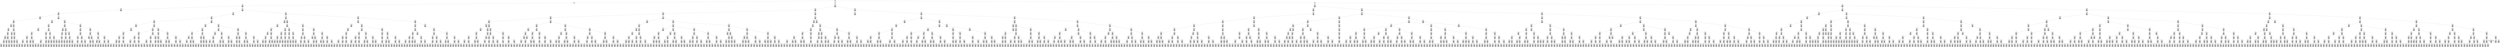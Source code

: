 digraph g {
node [shape = Mrecord];
nodo0[label="{EO: 0|cost: 0.0|A: null}"]
nodo1[label="{EO: 1|cost: 1.0|A: GoA8}"]
nodo4[label="{EO: 4|cost: 2.0|A: GoA7|
Posicion\nAgente:\nA8
Infectados:\n0
Escapados:\n1
	posicion:\nM8
}"]
nodo8[label="{EO: 8|cost: 3.0|A: GoA6|
Posicion\nAgente:\nA7
Infectados:\n0
Escapados:\n1
	posicion:\nM8
}"]
nodo16[label="{EO: 16|cost: 4.0|A: GoA5|
Posicion\nAgente:\nA6
Infectados:\n0
Escapados:\n1
	posicion:\nM8
}"]
nodo30[label="{EO: 30|cost: 5.0|A: GoA3|
Posicion\nAgente:\nA5
Infectados:\n0
Escapados:\n1
	posicion:\nM8
}"]
nodo52[label="{EO: 52|cost: 6.0|A: GoA2|
Posicion\nAgente:\nA3
Infectados:\n0
Escapados:\n1
	posicion:\nM8
}"]
nodo92[label="{EO: 92|cost: 7.0|A: GoA1|
Posicion\nAgente:\nA2
Infectados:\n0
Escapados:\n1
	posicion:\nM8
}"]

nodo52 -> nodo92;
nodo93[label="{EO: 93|cost: 7.0|A: GoD2|
Posicion\nAgente:\nA2
Infectados:\n0
Escapados:\n1
	posicion:\nM8
}"]
nodo160[label="{EO: 160|cost: 8.0|A: GoD3|
Posicion\nAgente:\nD2
Infectados:\n0
Escapados:\n1
	posicion:\nM8
}"]
nodo273[label="{EO: 273|cost: 9.0|A: GoD5|
Posicion\nAgente:\nD3
Infectados:\n0
Escapados:\n1
	posicion:\nM8
}"]
nodo465[label="{EO: 465|cost: 10.0|A: GoD6|
Posicion\nAgente:\nD5
Infectados:\n0
Escapados:\n1
	posicion:\nM8
}"]
nodo789[label="{EO: 789|cost: 11.0|A: GoD7|
Posicion\nAgente:\nD6
Infectados:\n0
Escapados:\n1
	posicion:\nM8
}"]
nodo1352[label="{EO: 1352|cost: 12.0|A: GoD8|
Posicion\nAgente:\nD7
Infectados:\n0
Escapados:\n1
	posicion:\nM8
}"]

nodo789 -> nodo1352;
nodo1353[label="{EO: 1353|cost: 12.0|A: GoE7|
Posicion\nAgente:\nD7
Infectados:\n0
Escapados:\n1
	posicion:\nM8
}"]

nodo789 -> nodo1353;

nodo465 -> nodo789;

nodo273 -> nodo465;
nodo466[label="{EO: 466|cost: 10.0|A: GoE5|
Posicion\nAgente:\nD5
Infectados:\n0
Escapados:\n1
	posicion:\nM8
}"]
nodo790[label="{EO: 790|cost: 11.0|A: GoE3|
Posicion\nAgente:\nE5
Infectados:\n0
Escapados:\n1
	posicion:\nM8
}"]
nodo1354[label="{EO: 1354|cost: 12.0|A: GoE2|
Posicion\nAgente:\nE3
Infectados:\n0
Escapados:\n1
	posicion:\nM8
}"]

nodo790 -> nodo1354;

nodo466 -> nodo790;
nodo791[label="{EO: 791|cost: 11.0|A: GoF5|
Posicion\nAgente:\nE5
Infectados:\n0
Escapados:\n1
	posicion:\nM8
}"]
nodo1355[label="{EO: 1355|cost: 12.0|A: GoF6|
Posicion\nAgente:\nF5
Infectados:\n0
Escapados:\n1
	posicion:\nM8
}"]

nodo791 -> nodo1355;
nodo1356[label="{EO: 1356|cost: 12.0|A: GoH5|
Posicion\nAgente:\nF5
Infectados:\n0
Escapados:\n1
	posicion:\nM8
}"]

nodo791 -> nodo1356;

nodo466 -> nodo791;

nodo273 -> nodo466;

nodo160 -> nodo273;

nodo93 -> nodo160;
nodo161[label="{EO: 161|cost: 8.0|A: GoE2|
Posicion\nAgente:\nD2
Infectados:\n0
Escapados:\n1
	posicion:\nM8
}"]
nodo274[label="{EO: 274|cost: 9.0|A: GoE1|
Posicion\nAgente:\nE2
Infectados:\n0
Escapados:\n1
	posicion:\nM8
}"]
nodo467[label="{EO: 467|cost: 10.0|A: GoD1|
Posicion\nAgente:\nE1
Infectados:\n0
Escapados:\n1
	posicion:\nM8
}"]
nodo792[label="{EO: 792|cost: 11.0|A: GoA1|
Posicion\nAgente:\nD1
Infectados:\n0
Escapados:\n1
	posicion:\nM8
}"]

nodo467 -> nodo792;

nodo274 -> nodo467;

nodo161 -> nodo274;
nodo275[label="{EO: 275|cost: 9.0|A: GoF2|
Posicion\nAgente:\nE2
Infectados:\n0
Escapados:\n1
	posicion:\nM8
}"]
nodo468[label="{EO: 468|cost: 10.0|A: GoH2|
Posicion\nAgente:\nF2
Infectados:\n0
Escapados:\n1
	posicion:\nM8
}"]
nodo793[label="{EO: 793|cost: 11.0|A: GoH1|
Posicion\nAgente:\nH2
Infectados:\n0
Escapados:\n1
	posicion:\nM8
}"]
nodo1357[label="{EO: 1357|cost: 12.0|A: GoF1|
Posicion\nAgente:\nH1
Infectados:\n0
Escapados:\n1
	posicion:\nM8
}"]

nodo793 -> nodo1357;

nodo468 -> nodo793;
nodo794[label="{EO: 794|cost: 11.0|A: GoI2|
Posicion\nAgente:\nH2
Infectados:\n0
Escapados:\n1
	posicion:\nM8
}"]
nodo1358[label="{EO: 1358|cost: 12.0|A: GoI3|
Posicion\nAgente:\nI2
Infectados:\n0
Escapados:\n1
	posicion:\nM8
}"]

nodo794 -> nodo1358;
nodo1359[label="{EO: 1359|cost: 12.0|A: GoJ2|
Posicion\nAgente:\nI2
Infectados:\n0
Escapados:\n1
	posicion:\nM8
}"]

nodo794 -> nodo1359;

nodo468 -> nodo794;

nodo275 -> nodo468;

nodo161 -> nodo275;

nodo93 -> nodo161;

nodo52 -> nodo93;

nodo30 -> nodo52;

nodo16 -> nodo30;
nodo31[label="{EO: 31|cost: 5.0|A: GoD5|
Posicion\nAgente:\nA5
Infectados:\n0
Escapados:\n1
	posicion:\nM8
}"]
nodo53[label="{EO: 53|cost: 6.0|A: GoD6|
Posicion\nAgente:\nD5
Infectados:\n0
Escapados:\n1
	posicion:\nM8
}"]
nodo94[label="{EO: 94|cost: 7.0|A: GoD7|
Posicion\nAgente:\nD6
Infectados:\n0
Escapados:\n1
	posicion:\nM8
}"]
nodo162[label="{EO: 162|cost: 8.0|A: GoD8|
Posicion\nAgente:\nD7
Infectados:\n0
Escapados:\n1
	posicion:\nM8
}"]
nodo276[label="{EO: 276|cost: 9.0|A: GoD9|
Posicion\nAgente:\nD8
Infectados:\n0
Escapados:\n1
	posicion:\nM8
}"]
nodo469[label="{EO: 469|cost: 10.0|A: GoD10|
Posicion\nAgente:\nD9
Infectados:\n0
Escapados:\n1
	posicion:\nM8
}"]
nodo795[label="{EO: 795|cost: 11.0|A: GoC10|
Posicion\nAgente:\nD10
Infectados:\n0
Escapados:\n1
	posicion:\nM8
}"]
nodo1360[label="{EO: 1360|cost: 12.0|A: GoA10|
Posicion\nAgente:\nC10
Infectados:\n0
Escapados:\n1
	posicion:\nM8
}"]

nodo795 -> nodo1360;

nodo469 -> nodo795;
nodo796[label="{EO: 796|cost: 11.0|A: GoD11|
Posicion\nAgente:\nD10
Infectados:\n0
Escapados:\n1
	posicion:\nM8
}"]
nodo1361[label="{EO: 1361|cost: 12.0|A: GoD12|
Posicion\nAgente:\nD11
Infectados:\n0
Escapados:\n1
	posicion:\nM8
}"]

nodo796 -> nodo1361;
nodo1362[label="{EO: 1362|cost: 12.0|A: GoE11|
Posicion\nAgente:\nD11
Infectados:\n0
Escapados:\n1
	posicion:\nM8
}"]

nodo796 -> nodo1362;

nodo469 -> nodo796;

nodo276 -> nodo469;
nodo470[label="{EO: 470|cost: 10.0|A: GoE9|
Posicion\nAgente:\nD9
Infectados:\n0
Escapados:\n1
	posicion:\nM8
}"]
nodo797[label="{EO: 797|cost: 11.0|A: GoE8|
Posicion\nAgente:\nE9
Infectados:\n0
Escapados:\n1
	posicion:\nM8
}"]
nodo1363[label="{EO: 1363|cost: 12.0|A: GoE7|
Posicion\nAgente:\nE8
Infectados:\n0
Escapados:\n1
	posicion:\nM8
}"]

nodo797 -> nodo1363;

nodo470 -> nodo797;
nodo798[label="{EO: 798|cost: 11.0|A: GoF9|
Posicion\nAgente:\nE9
Infectados:\n0
Escapados:\n1
	posicion:\nM8
}"]
nodo1364[label="{EO: 1364|cost: 12.0|A: GoF10|
Posicion\nAgente:\nF9
Infectados:\n0
Escapados:\n1
	posicion:\nM8
}"]

nodo798 -> nodo1364;
nodo1365[label="{EO: 1365|cost: 12.0|A: GoH9|
Posicion\nAgente:\nF9
Infectados:\n0
Escapados:\n1
	posicion:\nM8
}"]

nodo798 -> nodo1365;

nodo470 -> nodo798;

nodo276 -> nodo470;

nodo162 -> nodo276;

nodo94 -> nodo162;
nodo163[label="{EO: 163|cost: 8.0|A: GoE7|
Posicion\nAgente:\nD7
Infectados:\n0
Escapados:\n1
	posicion:\nM8
}"]
nodo277[label="{EO: 277|cost: 9.0|A: GoE6|
Posicion\nAgente:\nE7
Infectados:\n0
Escapados:\n1
	posicion:\nM8
}"]
nodo471[label="{EO: 471|cost: 10.0|A: GoE5|
Posicion\nAgente:\nE6
Infectados:\n0
Escapados:\n1
	posicion:\nM8
}"]
nodo799[label="{EO: 799|cost: 11.0|A: GoE3|
Posicion\nAgente:\nE5
Infectados:\n0
Escapados:\n1
	posicion:\nM8
}"]
nodo1366[label="{EO: 1366|cost: 12.0|A: GoD3|
Posicion\nAgente:\nE3
Infectados:\n0
Escapados:\n1
	posicion:\nM8
}"]

nodo799 -> nodo1366;
nodo1367[label="{EO: 1367|cost: 12.0|A: GoE2|
Posicion\nAgente:\nE3
Infectados:\n0
Escapados:\n1
	posicion:\nM8
}"]

nodo799 -> nodo1367;

nodo471 -> nodo799;
nodo800[label="{EO: 800|cost: 11.0|A: GoF5|
Posicion\nAgente:\nE5
Infectados:\n0
Escapados:\n1
	posicion:\nM8
}"]
nodo1368[label="{EO: 1368|cost: 12.0|A: GoF6|
Posicion\nAgente:\nF5
Infectados:\n0
Escapados:\n1
	posicion:\nM8
}"]

nodo800 -> nodo1368;
nodo1369[label="{EO: 1369|cost: 12.0|A: GoH5|
Posicion\nAgente:\nF5
Infectados:\n0
Escapados:\n1
	posicion:\nM8
}"]

nodo800 -> nodo1369;

nodo471 -> nodo800;

nodo277 -> nodo471;

nodo163 -> nodo277;
nodo278[label="{EO: 278|cost: 9.0|A: GoF7|
Posicion\nAgente:\nE7
Infectados:\n0
Escapados:\n1
	posicion:\nM8
}"]
nodo472[label="{EO: 472|cost: 10.0|A: GoF8|
Posicion\nAgente:\nF7
Infectados:\n0
Escapados:\n1
	posicion:\nM8
}"]
nodo801[label="{EO: 801|cost: 11.0|A: GoE8|
Posicion\nAgente:\nF8
Infectados:\n0
Escapados:\n1
	posicion:\nM8
}"]
nodo1370[label="{EO: 1370|cost: 12.0|A: GoD8|
Posicion\nAgente:\nE8
Infectados:\n0
Escapados:\n1
	posicion:\nM8
}"]

nodo801 -> nodo1370;

nodo472 -> nodo801;
nodo802[label="{EO: 802|cost: 11.0|A: GoF9|
Posicion\nAgente:\nF8
Infectados:\n0
Escapados:\n1
	posicion:\nM8
}"]
nodo1371[label="{EO: 1371|cost: 12.0|A: GoF10|
Posicion\nAgente:\nF9
Infectados:\n0
Escapados:\n1
	posicion:\nM8
}"]

nodo802 -> nodo1371;
nodo1372[label="{EO: 1372|cost: 12.0|A: GoH9|
Posicion\nAgente:\nF9
Infectados:\n0
Escapados:\n1
	posicion:\nM8
}"]

nodo802 -> nodo1372;

nodo472 -> nodo802;

nodo278 -> nodo472;
nodo473[label="{EO: 473|cost: 10.0|A: GoG7|
Posicion\nAgente:\nF7
Infectados:\n0
Escapados:\n1
	posicion:\nM8
}"]
nodo803[label="{EO: 803|cost: 11.0|A: GoG6|
Posicion\nAgente:\nG7
Infectados:\n0
Escapados:\n1
	posicion:\nM8
}"]
nodo1373[label="{EO: 1373|cost: 12.0|A: GoH6|
Posicion\nAgente:\nG6
Infectados:\n0
Escapados:\n1
	posicion:\nM8
}"]

nodo803 -> nodo1373;

nodo473 -> nodo803;
nodo804[label="{EO: 804|cost: 11.0|A: GoH7|
Posicion\nAgente:\nG7
Infectados:\n0
Escapados:\n1
	posicion:\nM8
}"]
nodo1374[label="{EO: 1374|cost: 12.0|A: GoI7|
Posicion\nAgente:\nH7
Infectados:\n0
Escapados:\n1
	posicion:\nM8
}"]

nodo804 -> nodo1374;

nodo473 -> nodo804;

nodo278 -> nodo473;

nodo163 -> nodo278;

nodo94 -> nodo163;

nodo53 -> nodo94;

nodo31 -> nodo53;
nodo54[label="{EO: 54|cost: 6.0|A: GoE5|
Posicion\nAgente:\nD5
Infectados:\n0
Escapados:\n1
	posicion:\nM8
}"]
nodo95[label="{EO: 95|cost: 7.0|A: GoE3|
Posicion\nAgente:\nE5
Infectados:\n0
Escapados:\n1
	posicion:\nM8
}"]
nodo164[label="{EO: 164|cost: 8.0|A: GoD3|
Posicion\nAgente:\nE3
Infectados:\n0
Escapados:\n1
	posicion:\nM8
}"]
nodo279[label="{EO: 279|cost: 9.0|A: GoA3|
Posicion\nAgente:\nD3
Infectados:\n0
Escapados:\n1
	posicion:\nM8
}"]
nodo474[label="{EO: 474|cost: 10.0|A: GoA2|
Posicion\nAgente:\nA3
Infectados:\n0
Escapados:\n1
	posicion:\nM8
}"]
nodo805[label="{EO: 805|cost: 11.0|A: GoA1|
Posicion\nAgente:\nA2
Infectados:\n0
Escapados:\n1
	posicion:\nM8
}"]

nodo474 -> nodo805;
nodo806[label="{EO: 806|cost: 11.0|A: GoD2|
Posicion\nAgente:\nA2
Infectados:\n0
Escapados:\n1
	posicion:\nM8
}"]
nodo1375[label="{EO: 1375|cost: 12.0|A: GoE2|
Posicion\nAgente:\nD2
Infectados:\n0
Escapados:\n1
	posicion:\nM8
}"]

nodo806 -> nodo1375;

nodo474 -> nodo806;

nodo279 -> nodo474;

nodo164 -> nodo279;

nodo95 -> nodo164;
nodo165[label="{EO: 165|cost: 8.0|A: GoE2|
Posicion\nAgente:\nE3
Infectados:\n0
Escapados:\n1
	posicion:\nM8
}"]
nodo280[label="{EO: 280|cost: 9.0|A: GoE1|
Posicion\nAgente:\nE2
Infectados:\n0
Escapados:\n1
	posicion:\nM8
}"]
nodo475[label="{EO: 475|cost: 10.0|A: GoD1|
Posicion\nAgente:\nE1
Infectados:\n0
Escapados:\n1
	posicion:\nM8
}"]
nodo807[label="{EO: 807|cost: 11.0|A: GoA1|
Posicion\nAgente:\nD1
Infectados:\n0
Escapados:\n1
	posicion:\nM8
}"]
nodo1376[label="{EO: 1376|cost: 12.0|A: GoA2|
Posicion\nAgente:\nA1
Infectados:\n0
Escapados:\n1
	posicion:\nM8
}"]

nodo807 -> nodo1376;

nodo475 -> nodo807;
nodo808[label="{EO: 808|cost: 11.0|A: GoD2|
Posicion\nAgente:\nD1
Infectados:\n0
Escapados:\n1
	posicion:\nM8
}"]
nodo1377[label="{EO: 1377|cost: 12.0|A: GoD3|
Posicion\nAgente:\nD2
Infectados:\n0
Escapados:\n1
	posicion:\nM8
}"]

nodo808 -> nodo1377;

nodo475 -> nodo808;

nodo280 -> nodo475;

nodo165 -> nodo280;
nodo281[label="{EO: 281|cost: 9.0|A: GoF2|
Posicion\nAgente:\nE2
Infectados:\n0
Escapados:\n1
	posicion:\nM8
}"]
nodo476[label="{EO: 476|cost: 10.0|A: GoH2|
Posicion\nAgente:\nF2
Infectados:\n0
Escapados:\n1
	posicion:\nM8
}"]
nodo809[label="{EO: 809|cost: 11.0|A: GoH1|
Posicion\nAgente:\nH2
Infectados:\n0
Escapados:\n1
	posicion:\nM8
}"]
nodo1378[label="{EO: 1378|cost: 12.0|A: GoF1|
Posicion\nAgente:\nH1
Infectados:\n0
Escapados:\n1
	posicion:\nM8
}"]

nodo809 -> nodo1378;

nodo476 -> nodo809;
nodo810[label="{EO: 810|cost: 11.0|A: GoI2|
Posicion\nAgente:\nH2
Infectados:\n0
Escapados:\n1
	posicion:\nM8
}"]
nodo1379[label="{EO: 1379|cost: 12.0|A: GoI3|
Posicion\nAgente:\nI2
Infectados:\n0
Escapados:\n1
	posicion:\nM8
}"]

nodo810 -> nodo1379;
nodo1380[label="{EO: 1380|cost: 12.0|A: GoJ2|
Posicion\nAgente:\nI2
Infectados:\n0
Escapados:\n1
	posicion:\nM8
}"]

nodo810 -> nodo1380;

nodo476 -> nodo810;

nodo281 -> nodo476;

nodo165 -> nodo281;

nodo95 -> nodo165;

nodo54 -> nodo95;
nodo96[label="{EO: 96|cost: 7.0|A: GoF5|
Posicion\nAgente:\nE5
Infectados:\n0
Escapados:\n1
	posicion:\nM8
}"]
nodo166[label="{EO: 166|cost: 8.0|A: GoF6|
Posicion\nAgente:\nF5
Infectados:\n0
Escapados:\n1
	posicion:\nM8
}"]
nodo282[label="{EO: 282|cost: 9.0|A: GoG6|
Posicion\nAgente:\nF6
Infectados:\n0
Escapados:\n1
	posicion:\nM8
}"]
nodo477[label="{EO: 477|cost: 10.0|A: GoG7|
Posicion\nAgente:\nG6
Infectados:\n0
Escapados:\n1
	posicion:\nM8
}"]
nodo811[label="{EO: 811|cost: 11.0|A: GoH7|
Posicion\nAgente:\nG7
Infectados:\n0
Escapados:\n1
	posicion:\nM8
}"]
nodo1381[label="{EO: 1381|cost: 12.0|A: GoI7|
Posicion\nAgente:\nH7
Infectados:\n0
Escapados:\n1
	posicion:\nM8
}"]

nodo811 -> nodo1381;

nodo477 -> nodo811;

nodo282 -> nodo477;
nodo478[label="{EO: 478|cost: 10.0|A: GoH6|
Posicion\nAgente:\nG6
Infectados:\n0
Escapados:\n1
	posicion:\nM8
}"]
nodo812[label="{EO: 812|cost: 11.0|A: GoH5|
Posicion\nAgente:\nH6
Infectados:\n0
Escapados:\n1
	posicion:\nM8
}"]
nodo1382[label="{EO: 1382|cost: 12.0|A: GoH4|
Posicion\nAgente:\nH5
Infectados:\n0
Escapados:\n1
	posicion:\nM8
}"]

nodo812 -> nodo1382;
nodo1383[label="{EO: 1383|cost: 12.0|A: GoI5|
Posicion\nAgente:\nH5
Infectados:\n0
Escapados:\n1
	posicion:\nM8
}"]

nodo812 -> nodo1383;

nodo478 -> nodo812;
nodo813[label="{EO: 813|cost: 11.0|A: GoI6|
Posicion\nAgente:\nH6
Infectados:\n0
Escapados:\n1
	posicion:\nM8
}"]
nodo1384[label="{EO: 1384|cost: 12.0|A: GoI7|
Posicion\nAgente:\nI6
Infectados:\n0
Escapados:\n1
	posicion:\nM8
}"]

nodo813 -> nodo1384;

nodo478 -> nodo813;

nodo282 -> nodo478;

nodo166 -> nodo282;

nodo96 -> nodo166;
nodo167[label="{EO: 167|cost: 8.0|A: GoH5|
Posicion\nAgente:\nF5
Infectados:\n0
Escapados:\n1
	posicion:\nM8
}"]
nodo283[label="{EO: 283|cost: 9.0|A: GoH4|
Posicion\nAgente:\nH5
Infectados:\n0
Escapados:\n1
	posicion:\nM8
}"]
nodo479[label="{EO: 479|cost: 10.0|A: GoF4|
Posicion\nAgente:\nH4
Infectados:\n0
Escapados:\n1
	posicion:\nM8
}"]

nodo283 -> nodo479;
nodo480[label="{EO: 480|cost: 10.0|A: GoH3|
Posicion\nAgente:\nH4
Infectados:\n0
Escapados:\n1
	posicion:\nM8
}"]
nodo814[label="{EO: 814|cost: 11.0|A: GoF3|
Posicion\nAgente:\nH3
Infectados:\n0
Escapados:\n1
	posicion:\nM8
}"]
nodo1385[label="{EO: 1385|cost: 12.0|A: GoE3|
Posicion\nAgente:\nF3
Infectados:\n0
Escapados:\n1
	posicion:\nM8
}"]

nodo814 -> nodo1385;
nodo1386[label="{EO: 1386|cost: 12.0|A: GoF4|
Posicion\nAgente:\nF3
Infectados:\n0
Escapados:\n1
	posicion:\nM8
}"]

nodo814 -> nodo1386;

nodo480 -> nodo814;
nodo815[label="{EO: 815|cost: 11.0|A: GoH2|
Posicion\nAgente:\nH3
Infectados:\n0
Escapados:\n1
	posicion:\nM8
}"]
nodo1387[label="{EO: 1387|cost: 12.0|A: GoH1|
Posicion\nAgente:\nH2
Infectados:\n0
Escapados:\n1
	posicion:\nM8
}"]

nodo815 -> nodo1387;
nodo1388[label="{EO: 1388|cost: 12.0|A: GoI2|
Posicion\nAgente:\nH2
Infectados:\n0
Escapados:\n1
	posicion:\nM8
}"]

nodo815 -> nodo1388;

nodo480 -> nodo815;

nodo283 -> nodo480;

nodo167 -> nodo283;
nodo284[label="{EO: 284|cost: 9.0|A: GoI5|
Posicion\nAgente:\nH5
Infectados:\n0
Escapados:\n1
	posicion:\nM8
}"]
nodo481[label="{EO: 481|cost: 10.0|A: GoI6|
Posicion\nAgente:\nI5
Infectados:\n0
Escapados:\n1
	posicion:\nM8
}"]
nodo816[label="{EO: 816|cost: 11.0|A: GoH6|
Posicion\nAgente:\nI6
Infectados:\n0
Escapados:\n1
	posicion:\nM8
}"]

nodo481 -> nodo816;
nodo817[label="{EO: 817|cost: 11.0|A: GoI7|
Posicion\nAgente:\nI6
Infectados:\n0
Escapados:\n1
	posicion:\nM8
}"]
nodo1389[label="{EO: 1389|cost: 12.0|A: GoI8|
Posicion\nAgente:\nI7
Infectados:\n0
Escapados:\n1
	posicion:\nM8
}"]

nodo817 -> nodo1389;
nodo1390[label="{EO: 1390|cost: 12.0|A: GoJ7|
Posicion\nAgente:\nI7
Infectados:\n0
Escapados:\n1
	posicion:\nM8
}"]

nodo817 -> nodo1390;

nodo481 -> nodo817;

nodo284 -> nodo481;
nodo482[label="{EO: 482|cost: 10.0|A: GoJ5|
Posicion\nAgente:\nI5
Infectados:\n0
Escapados:\n1
	posicion:\nM8
}"]
nodo818[label="{EO: 818|cost: 11.0|A: GoJ3|
Posicion\nAgente:\nJ5
Infectados:\n0
Escapados:\n1
	posicion:\nM8
}"]
nodo1391[label="{EO: 1391|cost: 12.0|A: GoI3|
Posicion\nAgente:\nJ3
Infectados:\n0
Escapados:\n1
	posicion:\nM8
}"]

nodo818 -> nodo1391;
nodo1392[label="{EO: 1392|cost: 12.0|A: GoJ2|
Posicion\nAgente:\nJ3
Infectados:\n0
Escapados:\n1
	posicion:\nM8
}"]

nodo818 -> nodo1392;

nodo482 -> nodo818;
nodo819[label="{EO: 819|cost: 11.0|A: GoK5|
Posicion\nAgente:\nJ5
Infectados:\n0
Escapados:\n1
	posicion:\nM8
}"]
nodo1393[label="{EO: 1393|cost: 12.0|A: GoK6|
Posicion\nAgente:\nK5
Infectados:\n0
Escapados:\n1
	posicion:\nM8
}"]

nodo819 -> nodo1393;
nodo1394[label="{EO: 1394|cost: 12.0|A: GoL5|
Posicion\nAgente:\nK5
Infectados:\n0
Escapados:\n1
	posicion:\nM8
}"]

nodo819 -> nodo1394;

nodo482 -> nodo819;

nodo284 -> nodo482;

nodo167 -> nodo284;

nodo96 -> nodo167;

nodo54 -> nodo96;

nodo31 -> nodo54;

nodo16 -> nodo31;

nodo8 -> nodo16;

nodo4 -> nodo8;
nodo9[label="{EO: 9|cost: 3.0|A: GoD7|
Posicion\nAgente:\nA7
Infectados:\n0
Escapados:\n1
	posicion:\nM8
}"]
nodo17[label="{EO: 17|cost: 4.0|A: GoD8|
Posicion\nAgente:\nD7
Infectados:\n0
Escapados:\n1
	posicion:\nM8
}"]
nodo32[label="{EO: 32|cost: 5.0|A: GoD9|
Posicion\nAgente:\nD8
Infectados:\n0
Escapados:\n1
	posicion:\nM8
}"]
nodo55[label="{EO: 55|cost: 6.0|A: GoD10|
Posicion\nAgente:\nD9
Infectados:\n0
Escapados:\n1
	posicion:\nM8
}"]
nodo97[label="{EO: 97|cost: 7.0|A: GoC10|
Posicion\nAgente:\nD10
Infectados:\n0
Escapados:\n1
	posicion:\nM8
}"]
nodo168[label="{EO: 168|cost: 8.0|A: GoA10|
Posicion\nAgente:\nC10
Infectados:\n0
Escapados:\n1
	posicion:\nM8
}"]
nodo285[label="{EO: 285|cost: 9.0|A: GoA11|
Posicion\nAgente:\nA10
Infectados:\n0
Escapados:\n1
	posicion:\nM8
}"]
nodo483[label="{EO: 483|cost: 10.0|A: GoA12|
Posicion\nAgente:\nA11
Infectados:\n0
Escapados:\n1
	posicion:\nM8
}"]
nodo820[label="{EO: 820|cost: 11.0|A: GoA14|
Posicion\nAgente:\nA12
Infectados:\n0
Escapados:\n1
	posicion:\nM8
}"]
nodo1395[label="{EO: 1395|cost: 12.0|A: GoA15|
Posicion\nAgente:\nA14
Infectados:\n0
Escapados:\n1
	posicion:\nM8
}"]

nodo820 -> nodo1395;
nodo1396[label="{EO: 1396|cost: 12.0|A: GoC14|
Posicion\nAgente:\nA14
Infectados:\n0
Escapados:\n1
	posicion:\nM8
}"]

nodo820 -> nodo1396;

nodo483 -> nodo820;
nodo821[label="{EO: 821|cost: 11.0|A: GoC12|
Posicion\nAgente:\nA12
Infectados:\n0
Escapados:\n1
	posicion:\nM8
}"]
nodo1397[label="{EO: 1397|cost: 12.0|A: GoC11|
Posicion\nAgente:\nC12
Infectados:\n0
Escapados:\n1
	posicion:\nM8
}"]

nodo821 -> nodo1397;

nodo483 -> nodo821;

nodo285 -> nodo483;
nodo484[label="{EO: 484|cost: 10.0|A: GoC11|
Posicion\nAgente:\nA11
Infectados:\n0
Escapados:\n1
	posicion:\nM8
}"]
nodo822[label="{EO: 822|cost: 11.0|A: GoD11|
Posicion\nAgente:\nC11
Infectados:\n0
Escapados:\n1
	posicion:\nM8
}"]
nodo1398[label="{EO: 1398|cost: 12.0|A: GoD12|
Posicion\nAgente:\nD11
Infectados:\n0
Escapados:\n1
	posicion:\nM8
}"]

nodo822 -> nodo1398;
nodo1399[label="{EO: 1399|cost: 12.0|A: GoE11|
Posicion\nAgente:\nD11
Infectados:\n0
Escapados:\n1
	posicion:\nM8
}"]

nodo822 -> nodo1399;

nodo484 -> nodo822;

nodo285 -> nodo484;

nodo168 -> nodo285;

nodo97 -> nodo168;

nodo55 -> nodo97;
nodo98[label="{EO: 98|cost: 7.0|A: GoD11|
Posicion\nAgente:\nD10
Infectados:\n0
Escapados:\n1
	posicion:\nM8
}"]
nodo169[label="{EO: 169|cost: 8.0|A: GoD12|
Posicion\nAgente:\nD11
Infectados:\n0
Escapados:\n1
	posicion:\nM8
}"]
nodo286[label="{EO: 286|cost: 9.0|A: GoC12|
Posicion\nAgente:\nD12
Infectados:\n0
Escapados:\n1
	posicion:\nM8
}"]
nodo485[label="{EO: 485|cost: 10.0|A: GoA12|
Posicion\nAgente:\nC12
Infectados:\n0
Escapados:\n1
	posicion:\nM8
}"]
nodo823[label="{EO: 823|cost: 11.0|A: GoA11|
Posicion\nAgente:\nA12
Infectados:\n0
Escapados:\n1
	posicion:\nM8
}"]
nodo1400[label="{EO: 1400|cost: 12.0|A: GoA10|
Posicion\nAgente:\nA11
Infectados:\n0
Escapados:\n1
	posicion:\nM8
}"]

nodo823 -> nodo1400;
nodo1401[label="{EO: 1401|cost: 12.0|A: GoC11|
Posicion\nAgente:\nA11
Infectados:\n0
Escapados:\n1
	posicion:\nM8
}"]

nodo823 -> nodo1401;

nodo485 -> nodo823;
nodo824[label="{EO: 824|cost: 11.0|A: GoA14|
Posicion\nAgente:\nA12
Infectados:\n0
Escapados:\n1
	posicion:\nM8
}"]
nodo1402[label="{EO: 1402|cost: 12.0|A: GoA15|
Posicion\nAgente:\nA14
Infectados:\n0
Escapados:\n1
	posicion:\nM8
}"]

nodo824 -> nodo1402;
nodo1403[label="{EO: 1403|cost: 12.0|A: GoC14|
Posicion\nAgente:\nA14
Infectados:\n0
Escapados:\n1
	posicion:\nM8
}"]

nodo824 -> nodo1403;

nodo485 -> nodo824;

nodo286 -> nodo485;
nodo486[label="{EO: 486|cost: 10.0|A: GoC11|
Posicion\nAgente:\nC12
Infectados:\n0
Escapados:\n1
	posicion:\nM8
}"]
nodo825[label="{EO: 825|cost: 11.0|A: GoC10|
Posicion\nAgente:\nC11
Infectados:\n0
Escapados:\n1
	posicion:\nM8
}"]
nodo1404[label="{EO: 1404|cost: 12.0|A: GoA10|
Posicion\nAgente:\nC10
Infectados:\n0
Escapados:\n1
	posicion:\nM8
}"]

nodo825 -> nodo1404;

nodo486 -> nodo825;

nodo286 -> nodo486;

nodo169 -> nodo286;
nodo287[label="{EO: 287|cost: 9.0|A: GoD13|
Posicion\nAgente:\nD12
Infectados:\n0
Escapados:\n1
	posicion:\nM8
}"]
nodo487[label="{EO: 487|cost: 10.0|A: GoD14|
Posicion\nAgente:\nD13
Infectados:\n0
Escapados:\n1
	posicion:\nM8
}"]
nodo826[label="{EO: 826|cost: 11.0|A: GoD15|
Posicion\nAgente:\nD14
Infectados:\n0
Escapados:\n1
	posicion:\nM8
}"]
nodo1405[label="{EO: 1405|cost: 12.0|A: GoC15|
Posicion\nAgente:\nD15
Infectados:\n0
Escapados:\n1
	posicion:\nM8
}"]

nodo826 -> nodo1405;
nodo1406[label="{EO: 1406|cost: 12.0|A: GoD16|
Posicion\nAgente:\nD15
Infectados:\n0
Escapados:\n1
	posicion:\nM8
}"]

nodo826 -> nodo1406;
nodo1407[label="{EO: 1407|cost: 12.0|A: GoE15|
Posicion\nAgente:\nD15
Infectados:\n0
Escapados:\n1
	posicion:\nM8
}"]

nodo826 -> nodo1407;

nodo487 -> nodo826;
nodo827[label="{EO: 827|cost: 11.0|A: GoE14|
Posicion\nAgente:\nD14
Infectados:\n0
Escapados:\n1
	posicion:\nM8
}"]
nodo1408[label="{EO: 1408|cost: 12.0|A: GoE13|
Posicion\nAgente:\nE14
Infectados:\n0
Escapados:\n1
	posicion:\nM8
}"]

nodo827 -> nodo1408;
nodo1409[label="{EO: 1409|cost: 12.0|A: GoF14|
Posicion\nAgente:\nE14
Infectados:\n0
Escapados:\n1
	posicion:\nM8
}"]

nodo827 -> nodo1409;

nodo487 -> nodo827;

nodo287 -> nodo487;
nodo488[label="{EO: 488|cost: 10.0|A: GoE13|
Posicion\nAgente:\nD13
Infectados:\n0
Escapados:\n1
	posicion:\nM8
}"]
nodo828[label="{EO: 828|cost: 11.0|A: GoE12|
Posicion\nAgente:\nE13
Infectados:\n0
Escapados:\n1
	posicion:\nM8
}"]
nodo1410[label="{EO: 1410|cost: 12.0|A: GoE11|
Posicion\nAgente:\nE12
Infectados:\n0
Escapados:\n1
	posicion:\nM8
}"]

nodo828 -> nodo1410;

nodo488 -> nodo828;

nodo287 -> nodo488;

nodo169 -> nodo287;

nodo98 -> nodo169;
nodo170[label="{EO: 170|cost: 8.0|A: GoE11|
Posicion\nAgente:\nD11
Infectados:\n0
Escapados:\n1
	posicion:\nM8
}"]
nodo288[label="{EO: 288|cost: 9.0|A: GoE10|
Posicion\nAgente:\nE11
Infectados:\n0
Escapados:\n1
	posicion:\nM8
}"]
nodo489[label="{EO: 489|cost: 10.0|A: GoE9|
Posicion\nAgente:\nE10
Infectados:\n0
Escapados:\n1
	posicion:\nM8
}"]
nodo829[label="{EO: 829|cost: 11.0|A: GoE8|
Posicion\nAgente:\nE9
Infectados:\n0
Escapados:\n1
	posicion:\nM8
}"]
nodo1411[label="{EO: 1411|cost: 12.0|A: GoE7|
Posicion\nAgente:\nE8
Infectados:\n0
Escapados:\n1
	posicion:\nM8
}"]

nodo829 -> nodo1411;

nodo489 -> nodo829;
nodo830[label="{EO: 830|cost: 11.0|A: GoF9|
Posicion\nAgente:\nE9
Infectados:\n0
Escapados:\n1
	posicion:\nM8
}"]
nodo1412[label="{EO: 1412|cost: 12.0|A: GoF10|
Posicion\nAgente:\nF9
Infectados:\n0
Escapados:\n1
	posicion:\nM8
}"]

nodo830 -> nodo1412;
nodo1413[label="{EO: 1413|cost: 12.0|A: GoH9|
Posicion\nAgente:\nF9
Infectados:\n0
Escapados:\n1
	posicion:\nM8
}"]

nodo830 -> nodo1413;

nodo489 -> nodo830;

nodo288 -> nodo489;

nodo170 -> nodo288;
nodo289[label="{EO: 289|cost: 9.0|A: GoF11|
Posicion\nAgente:\nE11
Infectados:\n0
Escapados:\n1
	posicion:\nM8
}"]
nodo490[label="{EO: 490|cost: 10.0|A: GoF12|
Posicion\nAgente:\nF11
Infectados:\n0
Escapados:\n1
	posicion:\nM8
}"]
nodo831[label="{EO: 831|cost: 11.0|A: GoE12|
Posicion\nAgente:\nF12
Infectados:\n0
Escapados:\n1
	posicion:\nM8
}"]
nodo1414[label="{EO: 1414|cost: 12.0|A: GoD12|
Posicion\nAgente:\nE12
Infectados:\n0
Escapados:\n1
	posicion:\nM8
}"]

nodo831 -> nodo1414;

nodo490 -> nodo831;
nodo832[label="{EO: 832|cost: 11.0|A: GoF13|
Posicion\nAgente:\nF12
Infectados:\n0
Escapados:\n1
	posicion:\nM8
}"]
nodo1415[label="{EO: 1415|cost: 12.0|A: GoF14|
Posicion\nAgente:\nF13
Infectados:\n0
Escapados:\n1
	posicion:\nM8
}"]

nodo832 -> nodo1415;
nodo1416[label="{EO: 1416|cost: 12.0|A: GoH13|
Posicion\nAgente:\nF13
Infectados:\n0
Escapados:\n1
	posicion:\nM8
}"]

nodo832 -> nodo1416;

nodo490 -> nodo832;

nodo289 -> nodo490;
nodo491[label="{EO: 491|cost: 10.0|A: GoH11|
Posicion\nAgente:\nF11
Infectados:\n0
Escapados:\n1
	posicion:\nM8
}"]
nodo833[label="{EO: 833|cost: 11.0|A: GoH10|
Posicion\nAgente:\nH11
Infectados:\n0
Escapados:\n1
	posicion:\nM8
}"]
nodo1417[label="{EO: 1417|cost: 12.0|A: GoF10|
Posicion\nAgente:\nH10
Infectados:\n0
Escapados:\n1
	posicion:\nM8
}"]

nodo833 -> nodo1417;
nodo1418[label="{EO: 1418|cost: 12.0|A: GoH9|
Posicion\nAgente:\nH10
Infectados:\n0
Escapados:\n1
	posicion:\nM8
}"]

nodo833 -> nodo1418;

nodo491 -> nodo833;
nodo834[label="{EO: 834|cost: 11.0|A: GoI11|
Posicion\nAgente:\nH11
Infectados:\n0
Escapados:\n1
	posicion:\nM8
}"]
nodo1419[label="{EO: 1419|cost: 12.0|A: GoI12|
Posicion\nAgente:\nI11
Infectados:\n0
Escapados:\n1
	posicion:\nM8
}"]

nodo834 -> nodo1419;
nodo1420[label="{EO: 1420|cost: 12.0|A: GoJ11|
Posicion\nAgente:\nI11
Infectados:\n0
Escapados:\n1
	posicion:\nM8
}"]

nodo834 -> nodo1420;

nodo491 -> nodo834;

nodo289 -> nodo491;

nodo170 -> nodo289;

nodo98 -> nodo170;

nodo55 -> nodo98;

nodo32 -> nodo55;
nodo56[label="{EO: 56|cost: 6.0|A: GoE9|
Posicion\nAgente:\nD9
Infectados:\n0
Escapados:\n1
	posicion:\nM8
}"]
nodo99[label="{EO: 99|cost: 7.0|A: GoE8|
Posicion\nAgente:\nE9
Infectados:\n0
Escapados:\n1
	posicion:\nM8
}"]
nodo171[label="{EO: 171|cost: 8.0|A: GoE7|
Posicion\nAgente:\nE8
Infectados:\n0
Escapados:\n1
	posicion:\nM8
}"]
nodo290[label="{EO: 290|cost: 9.0|A: GoE6|
Posicion\nAgente:\nE7
Infectados:\n0
Escapados:\n1
	posicion:\nM8
}"]
nodo492[label="{EO: 492|cost: 10.0|A: GoD6|
Posicion\nAgente:\nE6
Infectados:\n0
Escapados:\n1
	posicion:\nM8
}"]
nodo835[label="{EO: 835|cost: 11.0|A: GoA6|
Posicion\nAgente:\nD6
Infectados:\n0
Escapados:\n1
	posicion:\nM8
}"]
nodo1421[label="{EO: 1421|cost: 12.0|A: GoA5|
Posicion\nAgente:\nA6
Infectados:\n0
Escapados:\n1
	posicion:\nM8
}"]

nodo835 -> nodo1421;

nodo492 -> nodo835;

nodo290 -> nodo492;
nodo493[label="{EO: 493|cost: 10.0|A: GoE5|
Posicion\nAgente:\nE6
Infectados:\n0
Escapados:\n1
	posicion:\nM8
}"]
nodo836[label="{EO: 836|cost: 11.0|A: GoE3|
Posicion\nAgente:\nE5
Infectados:\n0
Escapados:\n1
	posicion:\nM8
}"]
nodo1422[label="{EO: 1422|cost: 12.0|A: GoD3|
Posicion\nAgente:\nE3
Infectados:\n0
Escapados:\n1
	posicion:\nM8
}"]

nodo836 -> nodo1422;
nodo1423[label="{EO: 1423|cost: 12.0|A: GoE2|
Posicion\nAgente:\nE3
Infectados:\n0
Escapados:\n1
	posicion:\nM8
}"]

nodo836 -> nodo1423;

nodo493 -> nodo836;
nodo837[label="{EO: 837|cost: 11.0|A: GoF5|
Posicion\nAgente:\nE5
Infectados:\n0
Escapados:\n1
	posicion:\nM8
}"]
nodo1424[label="{EO: 1424|cost: 12.0|A: GoF6|
Posicion\nAgente:\nF5
Infectados:\n0
Escapados:\n1
	posicion:\nM8
}"]

nodo837 -> nodo1424;
nodo1425[label="{EO: 1425|cost: 12.0|A: GoH5|
Posicion\nAgente:\nF5
Infectados:\n0
Escapados:\n1
	posicion:\nM8
}"]

nodo837 -> nodo1425;

nodo493 -> nodo837;

nodo290 -> nodo493;

nodo171 -> nodo290;
nodo291[label="{EO: 291|cost: 9.0|A: GoF7|
Posicion\nAgente:\nE7
Infectados:\n0
Escapados:\n1
	posicion:\nM8
}"]
nodo494[label="{EO: 494|cost: 10.0|A: GoF8|
Posicion\nAgente:\nF7
Infectados:\n0
Escapados:\n1
	posicion:\nM8
}"]
nodo838[label="{EO: 838|cost: 11.0|A: GoF9|
Posicion\nAgente:\nF8
Infectados:\n0
Escapados:\n1
	posicion:\nM8
}"]
nodo1426[label="{EO: 1426|cost: 12.0|A: GoF10|
Posicion\nAgente:\nF9
Infectados:\n0
Escapados:\n1
	posicion:\nM8
}"]

nodo838 -> nodo1426;
nodo1427[label="{EO: 1427|cost: 12.0|A: GoH9|
Posicion\nAgente:\nF9
Infectados:\n0
Escapados:\n1
	posicion:\nM8
}"]

nodo838 -> nodo1427;

nodo494 -> nodo838;

nodo291 -> nodo494;
nodo495[label="{EO: 495|cost: 10.0|A: GoG7|
Posicion\nAgente:\nF7
Infectados:\n0
Escapados:\n1
	posicion:\nM8
}"]
nodo839[label="{EO: 839|cost: 11.0|A: GoG6|
Posicion\nAgente:\nG7
Infectados:\n0
Escapados:\n1
	posicion:\nM8
}"]
nodo1428[label="{EO: 1428|cost: 12.0|A: GoH6|
Posicion\nAgente:\nG6
Infectados:\n0
Escapados:\n1
	posicion:\nM8
}"]

nodo839 -> nodo1428;

nodo495 -> nodo839;
nodo840[label="{EO: 840|cost: 11.0|A: GoH7|
Posicion\nAgente:\nG7
Infectados:\n0
Escapados:\n1
	posicion:\nM8
}"]
nodo1429[label="{EO: 1429|cost: 12.0|A: GoI7|
Posicion\nAgente:\nH7
Infectados:\n0
Escapados:\n1
	posicion:\nM8
}"]

nodo840 -> nodo1429;

nodo495 -> nodo840;

nodo291 -> nodo495;

nodo171 -> nodo291;

nodo99 -> nodo171;

nodo56 -> nodo99;
nodo100[label="{EO: 100|cost: 7.0|A: GoF9|
Posicion\nAgente:\nE9
Infectados:\n0
Escapados:\n1
	posicion:\nM8
}"]
nodo172[label="{EO: 172|cost: 8.0|A: GoF10|
Posicion\nAgente:\nF9
Infectados:\n0
Escapados:\n1
	posicion:\nM8
}"]
nodo292[label="{EO: 292|cost: 9.0|A: GoE10|
Posicion\nAgente:\nF10
Infectados:\n0
Escapados:\n1
	posicion:\nM8
}"]
nodo496[label="{EO: 496|cost: 10.0|A: GoD10|
Posicion\nAgente:\nE10
Infectados:\n0
Escapados:\n1
	posicion:\nM8
}"]
nodo841[label="{EO: 841|cost: 11.0|A: GoC10|
Posicion\nAgente:\nD10
Infectados:\n0
Escapados:\n1
	posicion:\nM8
}"]
nodo1430[label="{EO: 1430|cost: 12.0|A: GoA10|
Posicion\nAgente:\nC10
Infectados:\n0
Escapados:\n1
	posicion:\nM8
}"]

nodo841 -> nodo1430;

nodo496 -> nodo841;
nodo842[label="{EO: 842|cost: 11.0|A: GoD11|
Posicion\nAgente:\nD10
Infectados:\n0
Escapados:\n1
	posicion:\nM8
}"]
nodo1431[label="{EO: 1431|cost: 12.0|A: GoD12|
Posicion\nAgente:\nD11
Infectados:\n0
Escapados:\n1
	posicion:\nM8
}"]

nodo842 -> nodo1431;
nodo1432[label="{EO: 1432|cost: 12.0|A: GoE11|
Posicion\nAgente:\nD11
Infectados:\n0
Escapados:\n1
	posicion:\nM8
}"]

nodo842 -> nodo1432;

nodo496 -> nodo842;

nodo292 -> nodo496;

nodo172 -> nodo292;
nodo293[label="{EO: 293|cost: 9.0|A: GoF11|
Posicion\nAgente:\nF10
Infectados:\n0
Escapados:\n1
	posicion:\nM8
}"]
nodo497[label="{EO: 497|cost: 10.0|A: GoF12|
Posicion\nAgente:\nF11
Infectados:\n0
Escapados:\n1
	posicion:\nM8
}"]
nodo843[label="{EO: 843|cost: 11.0|A: GoE12|
Posicion\nAgente:\nF12
Infectados:\n0
Escapados:\n1
	posicion:\nM8
}"]
nodo1433[label="{EO: 1433|cost: 12.0|A: GoD12|
Posicion\nAgente:\nE12
Infectados:\n0
Escapados:\n1
	posicion:\nM8
}"]

nodo843 -> nodo1433;
nodo1434[label="{EO: 1434|cost: 12.0|A: GoE11|
Posicion\nAgente:\nE12
Infectados:\n0
Escapados:\n1
	posicion:\nM8
}"]

nodo843 -> nodo1434;

nodo497 -> nodo843;
nodo844[label="{EO: 844|cost: 11.0|A: GoF13|
Posicion\nAgente:\nF12
Infectados:\n0
Escapados:\n1
	posicion:\nM8
}"]
nodo1435[label="{EO: 1435|cost: 12.0|A: GoF14|
Posicion\nAgente:\nF13
Infectados:\n0
Escapados:\n1
	posicion:\nM8
}"]

nodo844 -> nodo1435;
nodo1436[label="{EO: 1436|cost: 12.0|A: GoH13|
Posicion\nAgente:\nF13
Infectados:\n0
Escapados:\n1
	posicion:\nM8
}"]

nodo844 -> nodo1436;

nodo497 -> nodo844;

nodo293 -> nodo497;
nodo498[label="{EO: 498|cost: 10.0|A: GoH11|
Posicion\nAgente:\nF11
Infectados:\n0
Escapados:\n1
	posicion:\nM8
}"]
nodo845[label="{EO: 845|cost: 11.0|A: GoH10|
Posicion\nAgente:\nH11
Infectados:\n0
Escapados:\n1
	posicion:\nM8
}"]
nodo1437[label="{EO: 1437|cost: 12.0|A: GoH9|
Posicion\nAgente:\nH10
Infectados:\n0
Escapados:\n1
	posicion:\nM8
}"]

nodo845 -> nodo1437;

nodo498 -> nodo845;
nodo846[label="{EO: 846|cost: 11.0|A: GoI11|
Posicion\nAgente:\nH11
Infectados:\n0
Escapados:\n1
	posicion:\nM8
}"]
nodo1438[label="{EO: 1438|cost: 12.0|A: GoI12|
Posicion\nAgente:\nI11
Infectados:\n0
Escapados:\n1
	posicion:\nM8
}"]

nodo846 -> nodo1438;
nodo1439[label="{EO: 1439|cost: 12.0|A: GoJ11|
Posicion\nAgente:\nI11
Infectados:\n0
Escapados:\n1
	posicion:\nM8
}"]

nodo846 -> nodo1439;

nodo498 -> nodo846;

nodo293 -> nodo498;

nodo172 -> nodo293;

nodo100 -> nodo172;
nodo173[label="{EO: 173|cost: 8.0|A: GoH9|
Posicion\nAgente:\nF9
Infectados:\n0
Escapados:\n1
	posicion:\nM8
}"]
nodo294[label="{EO: 294|cost: 9.0|A: GoH8|
Posicion\nAgente:\nH9
Infectados:\n0
Escapados:\n1
	posicion:\nM8
}"]
nodo499[label="{EO: 499|cost: 10.0|A: GoF8|
Posicion\nAgente:\nH8
Infectados:\n0
Escapados:\n1
	posicion:\nM8
}"]
nodo847[label="{EO: 847|cost: 11.0|A: GoE8|
Posicion\nAgente:\nF8
Infectados:\n0
Escapados:\n1
	posicion:\nM8
}"]
nodo1440[label="{EO: 1440|cost: 12.0|A: GoE7|
Posicion\nAgente:\nE8
Infectados:\n0
Escapados:\n1
	posicion:\nM8
}"]

nodo847 -> nodo1440;

nodo499 -> nodo847;

nodo294 -> nodo499;
nodo500[label="{EO: 500|cost: 10.0|A: GoH7|
Posicion\nAgente:\nH8
Infectados:\n0
Escapados:\n1
	posicion:\nM8
}"]
nodo848[label="{EO: 848|cost: 11.0|A: GoI7|
Posicion\nAgente:\nH7
Infectados:\n0
Escapados:\n1
	posicion:\nM8
}"]
nodo1441[label="{EO: 1441|cost: 12.0|A: GoI8|
Posicion\nAgente:\nI7
Infectados:\n0
Escapados:\n1
	posicion:\nM8
}"]

nodo848 -> nodo1441;
nodo1442[label="{EO: 1442|cost: 12.0|A: GoJ7|
Posicion\nAgente:\nI7
Infectados:\n0
Escapados:\n1
	posicion:\nM8
}"]

nodo848 -> nodo1442;

nodo500 -> nodo848;

nodo294 -> nodo500;

nodo173 -> nodo294;
nodo295[label="{EO: 295|cost: 9.0|A: GoI9|
Posicion\nAgente:\nH9
Infectados:\n0
Escapados:\n1
	posicion:\nM8
}"]
nodo501[label="{EO: 501|cost: 10.0|A: GoI10|
Posicion\nAgente:\nI9
Infectados:\n0
Escapados:\n1
	posicion:\nM8
}"]
nodo849[label="{EO: 849|cost: 11.0|A: GoH10|
Posicion\nAgente:\nI10
Infectados:\n0
Escapados:\n1
	posicion:\nM8
}"]
nodo1443[label="{EO: 1443|cost: 12.0|A: GoF10|
Posicion\nAgente:\nH10
Infectados:\n0
Escapados:\n1
	posicion:\nM8
}"]

nodo849 -> nodo1443;

nodo501 -> nodo849;
nodo850[label="{EO: 850|cost: 11.0|A: GoI11|
Posicion\nAgente:\nI10
Infectados:\n0
Escapados:\n1
	posicion:\nM8
}"]
nodo1444[label="{EO: 1444|cost: 12.0|A: GoI12|
Posicion\nAgente:\nI11
Infectados:\n0
Escapados:\n1
	posicion:\nM8
}"]

nodo850 -> nodo1444;
nodo1445[label="{EO: 1445|cost: 12.0|A: GoJ11|
Posicion\nAgente:\nI11
Infectados:\n0
Escapados:\n1
	posicion:\nM8
}"]

nodo850 -> nodo1445;

nodo501 -> nodo850;

nodo295 -> nodo501;
nodo502[label="{EO: 502|cost: 10.0|A: GoJ9|
Posicion\nAgente:\nI9
Infectados:\n0
Escapados:\n1
	posicion:\nM8
}"]
nodo851[label="{EO: 851|cost: 11.0|A: GoJ8|
Posicion\nAgente:\nJ9
Infectados:\n0
Escapados:\n1
	posicion:\nM8
}"]
nodo1446[label="{EO: 1446|cost: 12.0|A: GoI8|
Posicion\nAgente:\nJ8
Infectados:\n0
Escapados:\n1
	posicion:\nM8
}"]

nodo851 -> nodo1446;
nodo1447[label="{EO: 1447|cost: 12.0|A: GoJ7|
Posicion\nAgente:\nJ8
Infectados:\n0
Escapados:\n1
	posicion:\nM8
}"]

nodo851 -> nodo1447;

nodo502 -> nodo851;
nodo852[label="{EO: 852|cost: 11.0|A: GoK9|
Posicion\nAgente:\nJ9
Infectados:\n0
Escapados:\n1
	posicion:\nM8
}"]
nodo1448[label="{EO: 1448|cost: 12.0|A: GoK10|
Posicion\nAgente:\nK9
Infectados:\n0
Escapados:\n1
	posicion:\nM8
}"]

nodo852 -> nodo1448;
nodo1449[label="{EO: 1449|cost: 12.0|A: GoL9|
Posicion\nAgente:\nK9
Infectados:\n0
Escapados:\n1
	posicion:\nM8
}"]

nodo852 -> nodo1449;

nodo502 -> nodo852;

nodo295 -> nodo502;

nodo173 -> nodo295;

nodo100 -> nodo173;

nodo56 -> nodo100;

nodo32 -> nodo56;

nodo17 -> nodo32;

nodo9 -> nodo17;
nodo18[label="{EO: 18|cost: 4.0|A: GoE7|
Posicion\nAgente:\nD7
Infectados:\n0
Escapados:\n1
	posicion:\nM8
}"]
nodo33[label="{EO: 33|cost: 5.0|A: GoE6|
Posicion\nAgente:\nE7
Infectados:\n0
Escapados:\n1
	posicion:\nM8
}"]
nodo57[label="{EO: 57|cost: 6.0|A: GoD6|
Posicion\nAgente:\nE6
Infectados:\n0
Escapados:\n1
	posicion:\nM8
}"]
nodo101[label="{EO: 101|cost: 7.0|A: GoA6|
Posicion\nAgente:\nD6
Infectados:\n0
Escapados:\n1
	posicion:\nM8
}"]
nodo174[label="{EO: 174|cost: 8.0|A: GoA5|
Posicion\nAgente:\nA6
Infectados:\n0
Escapados:\n1
	posicion:\nM8
}"]
nodo296[label="{EO: 296|cost: 9.0|A: GoA3|
Posicion\nAgente:\nA5
Infectados:\n0
Escapados:\n1
	posicion:\nM8
}"]
nodo503[label="{EO: 503|cost: 10.0|A: GoA2|
Posicion\nAgente:\nA3
Infectados:\n0
Escapados:\n1
	posicion:\nM8
}"]
nodo853[label="{EO: 853|cost: 11.0|A: GoA1|
Posicion\nAgente:\nA2
Infectados:\n0
Escapados:\n1
	posicion:\nM8
}"]

nodo503 -> nodo853;
nodo854[label="{EO: 854|cost: 11.0|A: GoD2|
Posicion\nAgente:\nA2
Infectados:\n0
Escapados:\n1
	posicion:\nM8
}"]
nodo1450[label="{EO: 1450|cost: 12.0|A: GoD3|
Posicion\nAgente:\nD2
Infectados:\n0
Escapados:\n1
	posicion:\nM8
}"]

nodo854 -> nodo1450;
nodo1451[label="{EO: 1451|cost: 12.0|A: GoE2|
Posicion\nAgente:\nD2
Infectados:\n0
Escapados:\n1
	posicion:\nM8
}"]

nodo854 -> nodo1451;

nodo503 -> nodo854;

nodo296 -> nodo503;

nodo174 -> nodo296;
nodo297[label="{EO: 297|cost: 9.0|A: GoD5|
Posicion\nAgente:\nA5
Infectados:\n0
Escapados:\n1
	posicion:\nM8
}"]
nodo504[label="{EO: 504|cost: 10.0|A: GoE5|
Posicion\nAgente:\nD5
Infectados:\n0
Escapados:\n1
	posicion:\nM8
}"]
nodo855[label="{EO: 855|cost: 11.0|A: GoE3|
Posicion\nAgente:\nE5
Infectados:\n0
Escapados:\n1
	posicion:\nM8
}"]
nodo1452[label="{EO: 1452|cost: 12.0|A: GoD3|
Posicion\nAgente:\nE3
Infectados:\n0
Escapados:\n1
	posicion:\nM8
}"]

nodo855 -> nodo1452;
nodo1453[label="{EO: 1453|cost: 12.0|A: GoE2|
Posicion\nAgente:\nE3
Infectados:\n0
Escapados:\n1
	posicion:\nM8
}"]

nodo855 -> nodo1453;

nodo504 -> nodo855;
nodo856[label="{EO: 856|cost: 11.0|A: GoF5|
Posicion\nAgente:\nE5
Infectados:\n0
Escapados:\n1
	posicion:\nM8
}"]
nodo1454[label="{EO: 1454|cost: 12.0|A: GoF6|
Posicion\nAgente:\nF5
Infectados:\n0
Escapados:\n1
	posicion:\nM8
}"]

nodo856 -> nodo1454;
nodo1455[label="{EO: 1455|cost: 12.0|A: GoH5|
Posicion\nAgente:\nF5
Infectados:\n0
Escapados:\n1
	posicion:\nM8
}"]

nodo856 -> nodo1455;

nodo504 -> nodo856;

nodo297 -> nodo504;

nodo174 -> nodo297;

nodo101 -> nodo174;

nodo57 -> nodo101;

nodo33 -> nodo57;
nodo58[label="{EO: 58|cost: 6.0|A: GoE5|
Posicion\nAgente:\nE6
Infectados:\n0
Escapados:\n1
	posicion:\nM8
}"]
nodo102[label="{EO: 102|cost: 7.0|A: GoE3|
Posicion\nAgente:\nE5
Infectados:\n0
Escapados:\n1
	posicion:\nM8
}"]
nodo175[label="{EO: 175|cost: 8.0|A: GoD3|
Posicion\nAgente:\nE3
Infectados:\n0
Escapados:\n1
	posicion:\nM8
}"]
nodo298[label="{EO: 298|cost: 9.0|A: GoA3|
Posicion\nAgente:\nD3
Infectados:\n0
Escapados:\n1
	posicion:\nM8
}"]
nodo505[label="{EO: 505|cost: 10.0|A: GoA2|
Posicion\nAgente:\nA3
Infectados:\n0
Escapados:\n1
	posicion:\nM8
}"]
nodo857[label="{EO: 857|cost: 11.0|A: GoA1|
Posicion\nAgente:\nA2
Infectados:\n0
Escapados:\n1
	posicion:\nM8
}"]

nodo505 -> nodo857;
nodo858[label="{EO: 858|cost: 11.0|A: GoD2|
Posicion\nAgente:\nA2
Infectados:\n0
Escapados:\n1
	posicion:\nM8
}"]
nodo1456[label="{EO: 1456|cost: 12.0|A: GoE2|
Posicion\nAgente:\nD2
Infectados:\n0
Escapados:\n1
	posicion:\nM8
}"]

nodo858 -> nodo1456;

nodo505 -> nodo858;

nodo298 -> nodo505;
nodo506[label="{EO: 506|cost: 10.0|A: GoA5|
Posicion\nAgente:\nA3
Infectados:\n0
Escapados:\n1
	posicion:\nM8
}"]
nodo859[label="{EO: 859|cost: 11.0|A: GoA6|
Posicion\nAgente:\nA5
Infectados:\n0
Escapados:\n1
	posicion:\nM8
}"]

nodo506 -> nodo859;
nodo860[label="{EO: 860|cost: 11.0|A: GoD5|
Posicion\nAgente:\nA5
Infectados:\n0
Escapados:\n1
	posicion:\nM8
}"]
nodo1457[label="{EO: 1457|cost: 12.0|A: GoD6|
Posicion\nAgente:\nD5
Infectados:\n0
Escapados:\n1
	posicion:\nM8
}"]

nodo860 -> nodo1457;

nodo506 -> nodo860;

nodo298 -> nodo506;

nodo175 -> nodo298;
nodo299[label="{EO: 299|cost: 9.0|A: GoD5|
Posicion\nAgente:\nD3
Infectados:\n0
Escapados:\n1
	posicion:\nM8
}"]
nodo507[label="{EO: 507|cost: 10.0|A: GoD6|
Posicion\nAgente:\nD5
Infectados:\n0
Escapados:\n1
	posicion:\nM8
}"]
nodo861[label="{EO: 861|cost: 11.0|A: GoA6|
Posicion\nAgente:\nD6
Infectados:\n0
Escapados:\n1
	posicion:\nM8
}"]
nodo1458[label="{EO: 1458|cost: 12.0|A: GoA5|
Posicion\nAgente:\nA6
Infectados:\n0
Escapados:\n1
	posicion:\nM8
}"]

nodo861 -> nodo1458;

nodo507 -> nodo861;

nodo299 -> nodo507;

nodo175 -> nodo299;

nodo102 -> nodo175;
nodo176[label="{EO: 176|cost: 8.0|A: GoE2|
Posicion\nAgente:\nE3
Infectados:\n0
Escapados:\n1
	posicion:\nM8
}"]
nodo300[label="{EO: 300|cost: 9.0|A: GoE1|
Posicion\nAgente:\nE2
Infectados:\n0
Escapados:\n1
	posicion:\nM8
}"]
nodo508[label="{EO: 508|cost: 10.0|A: GoD1|
Posicion\nAgente:\nE1
Infectados:\n0
Escapados:\n1
	posicion:\nM8
}"]
nodo862[label="{EO: 862|cost: 11.0|A: GoA1|
Posicion\nAgente:\nD1
Infectados:\n0
Escapados:\n1
	posicion:\nM8
}"]
nodo1459[label="{EO: 1459|cost: 12.0|A: GoA2|
Posicion\nAgente:\nA1
Infectados:\n0
Escapados:\n1
	posicion:\nM8
}"]

nodo862 -> nodo1459;

nodo508 -> nodo862;
nodo863[label="{EO: 863|cost: 11.0|A: GoD2|
Posicion\nAgente:\nD1
Infectados:\n0
Escapados:\n1
	posicion:\nM8
}"]
nodo1460[label="{EO: 1460|cost: 12.0|A: GoD3|
Posicion\nAgente:\nD2
Infectados:\n0
Escapados:\n1
	posicion:\nM8
}"]

nodo863 -> nodo1460;

nodo508 -> nodo863;

nodo300 -> nodo508;

nodo176 -> nodo300;
nodo301[label="{EO: 301|cost: 9.0|A: GoF2|
Posicion\nAgente:\nE2
Infectados:\n0
Escapados:\n1
	posicion:\nM8
}"]
nodo509[label="{EO: 509|cost: 10.0|A: GoH2|
Posicion\nAgente:\nF2
Infectados:\n0
Escapados:\n1
	posicion:\nM8
}"]
nodo864[label="{EO: 864|cost: 11.0|A: GoH1|
Posicion\nAgente:\nH2
Infectados:\n0
Escapados:\n1
	posicion:\nM8
}"]
nodo1461[label="{EO: 1461|cost: 12.0|A: GoF1|
Posicion\nAgente:\nH1
Infectados:\n0
Escapados:\n1
	posicion:\nM8
}"]

nodo864 -> nodo1461;

nodo509 -> nodo864;
nodo865[label="{EO: 865|cost: 11.0|A: GoI2|
Posicion\nAgente:\nH2
Infectados:\n0
Escapados:\n1
	posicion:\nM8
}"]
nodo1462[label="{EO: 1462|cost: 12.0|A: GoI3|
Posicion\nAgente:\nI2
Infectados:\n0
Escapados:\n1
	posicion:\nM8
}"]

nodo865 -> nodo1462;
nodo1463[label="{EO: 1463|cost: 12.0|A: GoJ2|
Posicion\nAgente:\nI2
Infectados:\n0
Escapados:\n1
	posicion:\nM8
}"]

nodo865 -> nodo1463;

nodo509 -> nodo865;

nodo301 -> nodo509;

nodo176 -> nodo301;

nodo102 -> nodo176;

nodo58 -> nodo102;
nodo103[label="{EO: 103|cost: 7.0|A: GoF5|
Posicion\nAgente:\nE5
Infectados:\n0
Escapados:\n1
	posicion:\nM8
}"]
nodo177[label="{EO: 177|cost: 8.0|A: GoF6|
Posicion\nAgente:\nF5
Infectados:\n0
Escapados:\n1
	posicion:\nM8
}"]
nodo302[label="{EO: 302|cost: 9.0|A: GoG6|
Posicion\nAgente:\nF6
Infectados:\n0
Escapados:\n1
	posicion:\nM8
}"]
nodo510[label="{EO: 510|cost: 10.0|A: GoG7|
Posicion\nAgente:\nG6
Infectados:\n0
Escapados:\n1
	posicion:\nM8
}"]
nodo866[label="{EO: 866|cost: 11.0|A: GoH7|
Posicion\nAgente:\nG7
Infectados:\n0
Escapados:\n1
	posicion:\nM8
}"]
nodo1464[label="{EO: 1464|cost: 12.0|A: GoI7|
Posicion\nAgente:\nH7
Infectados:\n0
Escapados:\n1
	posicion:\nM8
}"]

nodo866 -> nodo1464;

nodo510 -> nodo866;

nodo302 -> nodo510;
nodo511[label="{EO: 511|cost: 10.0|A: GoH6|
Posicion\nAgente:\nG6
Infectados:\n0
Escapados:\n1
	posicion:\nM8
}"]
nodo867[label="{EO: 867|cost: 11.0|A: GoH5|
Posicion\nAgente:\nH6
Infectados:\n0
Escapados:\n1
	posicion:\nM8
}"]
nodo1465[label="{EO: 1465|cost: 12.0|A: GoH4|
Posicion\nAgente:\nH5
Infectados:\n0
Escapados:\n1
	posicion:\nM8
}"]

nodo867 -> nodo1465;
nodo1466[label="{EO: 1466|cost: 12.0|A: GoI5|
Posicion\nAgente:\nH5
Infectados:\n0
Escapados:\n1
	posicion:\nM8
}"]

nodo867 -> nodo1466;

nodo511 -> nodo867;
nodo868[label="{EO: 868|cost: 11.0|A: GoI6|
Posicion\nAgente:\nH6
Infectados:\n0
Escapados:\n1
	posicion:\nM8
}"]
nodo1467[label="{EO: 1467|cost: 12.0|A: GoI7|
Posicion\nAgente:\nI6
Infectados:\n0
Escapados:\n1
	posicion:\nM8
}"]

nodo868 -> nodo1467;

nodo511 -> nodo868;

nodo302 -> nodo511;

nodo177 -> nodo302;

nodo103 -> nodo177;
nodo178[label="{EO: 178|cost: 8.0|A: GoH5|
Posicion\nAgente:\nF5
Infectados:\n0
Escapados:\n1
	posicion:\nM8
}"]
nodo303[label="{EO: 303|cost: 9.0|A: GoH4|
Posicion\nAgente:\nH5
Infectados:\n0
Escapados:\n1
	posicion:\nM8
}"]
nodo512[label="{EO: 512|cost: 10.0|A: GoF4|
Posicion\nAgente:\nH4
Infectados:\n0
Escapados:\n1
	posicion:\nM8
}"]

nodo303 -> nodo512;
nodo513[label="{EO: 513|cost: 10.0|A: GoH3|
Posicion\nAgente:\nH4
Infectados:\n0
Escapados:\n1
	posicion:\nM8
}"]
nodo869[label="{EO: 869|cost: 11.0|A: GoF3|
Posicion\nAgente:\nH3
Infectados:\n0
Escapados:\n1
	posicion:\nM8
}"]
nodo1468[label="{EO: 1468|cost: 12.0|A: GoE3|
Posicion\nAgente:\nF3
Infectados:\n0
Escapados:\n1
	posicion:\nM8
}"]

nodo869 -> nodo1468;
nodo1469[label="{EO: 1469|cost: 12.0|A: GoF4|
Posicion\nAgente:\nF3
Infectados:\n0
Escapados:\n1
	posicion:\nM8
}"]

nodo869 -> nodo1469;

nodo513 -> nodo869;
nodo870[label="{EO: 870|cost: 11.0|A: GoH2|
Posicion\nAgente:\nH3
Infectados:\n0
Escapados:\n1
	posicion:\nM8
}"]
nodo1470[label="{EO: 1470|cost: 12.0|A: GoH1|
Posicion\nAgente:\nH2
Infectados:\n0
Escapados:\n1
	posicion:\nM8
}"]

nodo870 -> nodo1470;
nodo1471[label="{EO: 1471|cost: 12.0|A: GoI2|
Posicion\nAgente:\nH2
Infectados:\n0
Escapados:\n1
	posicion:\nM8
}"]

nodo870 -> nodo1471;

nodo513 -> nodo870;

nodo303 -> nodo513;

nodo178 -> nodo303;
nodo304[label="{EO: 304|cost: 9.0|A: GoI5|
Posicion\nAgente:\nH5
Infectados:\n0
Escapados:\n1
	posicion:\nM8
}"]
nodo514[label="{EO: 514|cost: 10.0|A: GoI6|
Posicion\nAgente:\nI5
Infectados:\n0
Escapados:\n1
	posicion:\nM8
}"]
nodo871[label="{EO: 871|cost: 11.0|A: GoH6|
Posicion\nAgente:\nI6
Infectados:\n0
Escapados:\n1
	posicion:\nM8
}"]

nodo514 -> nodo871;
nodo872[label="{EO: 872|cost: 11.0|A: GoI7|
Posicion\nAgente:\nI6
Infectados:\n0
Escapados:\n1
	posicion:\nM8
}"]
nodo1472[label="{EO: 1472|cost: 12.0|A: GoI8|
Posicion\nAgente:\nI7
Infectados:\n0
Escapados:\n1
	posicion:\nM8
}"]

nodo872 -> nodo1472;
nodo1473[label="{EO: 1473|cost: 12.0|A: GoJ7|
Posicion\nAgente:\nI7
Infectados:\n0
Escapados:\n1
	posicion:\nM8
}"]

nodo872 -> nodo1473;

nodo514 -> nodo872;

nodo304 -> nodo514;
nodo515[label="{EO: 515|cost: 10.0|A: GoJ5|
Posicion\nAgente:\nI5
Infectados:\n0
Escapados:\n1
	posicion:\nM8
}"]
nodo873[label="{EO: 873|cost: 11.0|A: GoJ3|
Posicion\nAgente:\nJ5
Infectados:\n0
Escapados:\n1
	posicion:\nM8
}"]
nodo1474[label="{EO: 1474|cost: 12.0|A: GoI3|
Posicion\nAgente:\nJ3
Infectados:\n0
Escapados:\n1
	posicion:\nM8
}"]

nodo873 -> nodo1474;
nodo1475[label="{EO: 1475|cost: 12.0|A: GoJ2|
Posicion\nAgente:\nJ3
Infectados:\n0
Escapados:\n1
	posicion:\nM8
}"]

nodo873 -> nodo1475;

nodo515 -> nodo873;
nodo874[label="{EO: 874|cost: 11.0|A: GoK5|
Posicion\nAgente:\nJ5
Infectados:\n0
Escapados:\n1
	posicion:\nM8
}"]
nodo1476[label="{EO: 1476|cost: 12.0|A: GoK6|
Posicion\nAgente:\nK5
Infectados:\n0
Escapados:\n1
	posicion:\nM8
}"]

nodo874 -> nodo1476;
nodo1477[label="{EO: 1477|cost: 12.0|A: GoL5|
Posicion\nAgente:\nK5
Infectados:\n0
Escapados:\n1
	posicion:\nM8
}"]

nodo874 -> nodo1477;

nodo515 -> nodo874;

nodo304 -> nodo515;

nodo178 -> nodo304;

nodo103 -> nodo178;

nodo58 -> nodo103;

nodo33 -> nodo58;

nodo18 -> nodo33;
nodo34[label="{EO: 34|cost: 5.0|A: GoF7|
Posicion\nAgente:\nE7
Infectados:\n0
Escapados:\n1
	posicion:\nM8
}"]
nodo59[label="{EO: 59|cost: 6.0|A: GoF8|
Posicion\nAgente:\nF7
Infectados:\n0
Escapados:\n1
	posicion:\nM8
}"]
nodo104[label="{EO: 104|cost: 7.0|A: GoE8|
Posicion\nAgente:\nF8
Infectados:\n0
Escapados:\n1
	posicion:\nM8
}"]
nodo179[label="{EO: 179|cost: 8.0|A: GoD8|
Posicion\nAgente:\nE8
Infectados:\n0
Escapados:\n1
	posicion:\nM8
}"]
nodo305[label="{EO: 305|cost: 9.0|A: GoD9|
Posicion\nAgente:\nD8
Infectados:\n0
Escapados:\n1
	posicion:\nM8
}"]
nodo516[label="{EO: 516|cost: 10.0|A: GoD10|
Posicion\nAgente:\nD9
Infectados:\n0
Escapados:\n1
	posicion:\nM8
}"]
nodo875[label="{EO: 875|cost: 11.0|A: GoC10|
Posicion\nAgente:\nD10
Infectados:\n0
Escapados:\n1
	posicion:\nM8
}"]
nodo1478[label="{EO: 1478|cost: 12.0|A: GoA10|
Posicion\nAgente:\nC10
Infectados:\n0
Escapados:\n1
	posicion:\nM8
}"]

nodo875 -> nodo1478;

nodo516 -> nodo875;
nodo876[label="{EO: 876|cost: 11.0|A: GoD11|
Posicion\nAgente:\nD10
Infectados:\n0
Escapados:\n1
	posicion:\nM8
}"]
nodo1479[label="{EO: 1479|cost: 12.0|A: GoD12|
Posicion\nAgente:\nD11
Infectados:\n0
Escapados:\n1
	posicion:\nM8
}"]

nodo876 -> nodo1479;
nodo1480[label="{EO: 1480|cost: 12.0|A: GoE11|
Posicion\nAgente:\nD11
Infectados:\n0
Escapados:\n1
	posicion:\nM8
}"]

nodo876 -> nodo1480;

nodo516 -> nodo876;

nodo305 -> nodo516;
nodo517[label="{EO: 517|cost: 10.0|A: GoE9|
Posicion\nAgente:\nD9
Infectados:\n0
Escapados:\n1
	posicion:\nM8
}"]
nodo877[label="{EO: 877|cost: 11.0|A: GoF9|
Posicion\nAgente:\nE9
Infectados:\n0
Escapados:\n1
	posicion:\nM8
}"]
nodo1481[label="{EO: 1481|cost: 12.0|A: GoF10|
Posicion\nAgente:\nF9
Infectados:\n0
Escapados:\n1
	posicion:\nM8
}"]

nodo877 -> nodo1481;
nodo1482[label="{EO: 1482|cost: 12.0|A: GoH9|
Posicion\nAgente:\nF9
Infectados:\n0
Escapados:\n1
	posicion:\nM8
}"]

nodo877 -> nodo1482;

nodo517 -> nodo877;

nodo305 -> nodo517;

nodo179 -> nodo305;

nodo104 -> nodo179;

nodo59 -> nodo104;
nodo105[label="{EO: 105|cost: 7.0|A: GoF9|
Posicion\nAgente:\nF8
Infectados:\n0
Escapados:\n1
	posicion:\nM8
}"]
nodo180[label="{EO: 180|cost: 8.0|A: GoF10|
Posicion\nAgente:\nF9
Infectados:\n0
Escapados:\n1
	posicion:\nM8
}"]
nodo306[label="{EO: 306|cost: 9.0|A: GoE10|
Posicion\nAgente:\nF10
Infectados:\n0
Escapados:\n1
	posicion:\nM8
}"]
nodo518[label="{EO: 518|cost: 10.0|A: GoD10|
Posicion\nAgente:\nE10
Infectados:\n0
Escapados:\n1
	posicion:\nM8
}"]
nodo878[label="{EO: 878|cost: 11.0|A: GoC10|
Posicion\nAgente:\nD10
Infectados:\n0
Escapados:\n1
	posicion:\nM8
}"]
nodo1483[label="{EO: 1483|cost: 12.0|A: GoA10|
Posicion\nAgente:\nC10
Infectados:\n0
Escapados:\n1
	posicion:\nM8
}"]

nodo878 -> nodo1483;

nodo518 -> nodo878;
nodo879[label="{EO: 879|cost: 11.0|A: GoD11|
Posicion\nAgente:\nD10
Infectados:\n0
Escapados:\n1
	posicion:\nM8
}"]
nodo1484[label="{EO: 1484|cost: 12.0|A: GoD12|
Posicion\nAgente:\nD11
Infectados:\n0
Escapados:\n1
	posicion:\nM8
}"]

nodo879 -> nodo1484;
nodo1485[label="{EO: 1485|cost: 12.0|A: GoE11|
Posicion\nAgente:\nD11
Infectados:\n0
Escapados:\n1
	posicion:\nM8
}"]

nodo879 -> nodo1485;

nodo518 -> nodo879;

nodo306 -> nodo518;
nodo519[label="{EO: 519|cost: 10.0|A: GoE9|
Posicion\nAgente:\nE10
Infectados:\n0
Escapados:\n1
	posicion:\nM8
}"]
nodo880[label="{EO: 880|cost: 11.0|A: GoE8|
Posicion\nAgente:\nE9
Infectados:\n0
Escapados:\n1
	posicion:\nM8
}"]
nodo1486[label="{EO: 1486|cost: 12.0|A: GoD8|
Posicion\nAgente:\nE8
Infectados:\n0
Escapados:\n1
	posicion:\nM8
}"]

nodo880 -> nodo1486;

nodo519 -> nodo880;

nodo306 -> nodo519;

nodo180 -> nodo306;
nodo307[label="{EO: 307|cost: 9.0|A: GoF11|
Posicion\nAgente:\nF10
Infectados:\n0
Escapados:\n1
	posicion:\nM8
}"]
nodo520[label="{EO: 520|cost: 10.0|A: GoF12|
Posicion\nAgente:\nF11
Infectados:\n0
Escapados:\n1
	posicion:\nM8
}"]
nodo881[label="{EO: 881|cost: 11.0|A: GoE12|
Posicion\nAgente:\nF12
Infectados:\n0
Escapados:\n1
	posicion:\nM8
}"]
nodo1487[label="{EO: 1487|cost: 12.0|A: GoD12|
Posicion\nAgente:\nE12
Infectados:\n0
Escapados:\n1
	posicion:\nM8
}"]

nodo881 -> nodo1487;
nodo1488[label="{EO: 1488|cost: 12.0|A: GoE11|
Posicion\nAgente:\nE12
Infectados:\n0
Escapados:\n1
	posicion:\nM8
}"]

nodo881 -> nodo1488;

nodo520 -> nodo881;
nodo882[label="{EO: 882|cost: 11.0|A: GoF13|
Posicion\nAgente:\nF12
Infectados:\n0
Escapados:\n1
	posicion:\nM8
}"]
nodo1489[label="{EO: 1489|cost: 12.0|A: GoF14|
Posicion\nAgente:\nF13
Infectados:\n0
Escapados:\n1
	posicion:\nM8
}"]

nodo882 -> nodo1489;
nodo1490[label="{EO: 1490|cost: 12.0|A: GoH13|
Posicion\nAgente:\nF13
Infectados:\n0
Escapados:\n1
	posicion:\nM8
}"]

nodo882 -> nodo1490;

nodo520 -> nodo882;

nodo307 -> nodo520;
nodo521[label="{EO: 521|cost: 10.0|A: GoH11|
Posicion\nAgente:\nF11
Infectados:\n0
Escapados:\n1
	posicion:\nM8
}"]
nodo883[label="{EO: 883|cost: 11.0|A: GoH10|
Posicion\nAgente:\nH11
Infectados:\n0
Escapados:\n1
	posicion:\nM8
}"]
nodo1491[label="{EO: 1491|cost: 12.0|A: GoH9|
Posicion\nAgente:\nH10
Infectados:\n0
Escapados:\n1
	posicion:\nM8
}"]

nodo883 -> nodo1491;

nodo521 -> nodo883;
nodo884[label="{EO: 884|cost: 11.0|A: GoI11|
Posicion\nAgente:\nH11
Infectados:\n0
Escapados:\n1
	posicion:\nM8
}"]
nodo1492[label="{EO: 1492|cost: 12.0|A: GoI12|
Posicion\nAgente:\nI11
Infectados:\n0
Escapados:\n1
	posicion:\nM8
}"]

nodo884 -> nodo1492;
nodo1493[label="{EO: 1493|cost: 12.0|A: GoJ11|
Posicion\nAgente:\nI11
Infectados:\n0
Escapados:\n1
	posicion:\nM8
}"]

nodo884 -> nodo1493;

nodo521 -> nodo884;

nodo307 -> nodo521;

nodo180 -> nodo307;

nodo105 -> nodo180;
nodo181[label="{EO: 181|cost: 8.0|A: GoH9|
Posicion\nAgente:\nF9
Infectados:\n0
Escapados:\n1
	posicion:\nM8
}"]
nodo308[label="{EO: 308|cost: 9.0|A: GoH8|
Posicion\nAgente:\nH9
Infectados:\n0
Escapados:\n1
	posicion:\nM8
}"]
nodo522[label="{EO: 522|cost: 10.0|A: GoH7|
Posicion\nAgente:\nH8
Infectados:\n0
Escapados:\n1
	posicion:\nM8
}"]
nodo885[label="{EO: 885|cost: 11.0|A: GoI7|
Posicion\nAgente:\nH7
Infectados:\n0
Escapados:\n1
	posicion:\nM8
}"]
nodo1494[label="{EO: 1494|cost: 12.0|A: GoI8|
Posicion\nAgente:\nI7
Infectados:\n0
Escapados:\n1
	posicion:\nM8
}"]

nodo885 -> nodo1494;
nodo1495[label="{EO: 1495|cost: 12.0|A: GoJ7|
Posicion\nAgente:\nI7
Infectados:\n0
Escapados:\n1
	posicion:\nM8
}"]

nodo885 -> nodo1495;

nodo522 -> nodo885;

nodo308 -> nodo522;

nodo181 -> nodo308;
nodo309[label="{EO: 309|cost: 9.0|A: GoI9|
Posicion\nAgente:\nH9
Infectados:\n0
Escapados:\n1
	posicion:\nM8
}"]
nodo523[label="{EO: 523|cost: 10.0|A: GoI10|
Posicion\nAgente:\nI9
Infectados:\n0
Escapados:\n1
	posicion:\nM8
}"]
nodo886[label="{EO: 886|cost: 11.0|A: GoH10|
Posicion\nAgente:\nI10
Infectados:\n0
Escapados:\n1
	posicion:\nM8
}"]
nodo1496[label="{EO: 1496|cost: 12.0|A: GoF10|
Posicion\nAgente:\nH10
Infectados:\n0
Escapados:\n1
	posicion:\nM8
}"]

nodo886 -> nodo1496;

nodo523 -> nodo886;
nodo887[label="{EO: 887|cost: 11.0|A: GoI11|
Posicion\nAgente:\nI10
Infectados:\n0
Escapados:\n1
	posicion:\nM8
}"]
nodo1497[label="{EO: 1497|cost: 12.0|A: GoI12|
Posicion\nAgente:\nI11
Infectados:\n0
Escapados:\n1
	posicion:\nM8
}"]

nodo887 -> nodo1497;
nodo1498[label="{EO: 1498|cost: 12.0|A: GoJ11|
Posicion\nAgente:\nI11
Infectados:\n0
Escapados:\n1
	posicion:\nM8
}"]

nodo887 -> nodo1498;

nodo523 -> nodo887;

nodo309 -> nodo523;
nodo524[label="{EO: 524|cost: 10.0|A: GoJ9|
Posicion\nAgente:\nI9
Infectados:\n0
Escapados:\n1
	posicion:\nM8
}"]
nodo888[label="{EO: 888|cost: 11.0|A: GoJ8|
Posicion\nAgente:\nJ9
Infectados:\n0
Escapados:\n1
	posicion:\nM8
}"]
nodo1499[label="{EO: 1499|cost: 12.0|A: GoI8|
Posicion\nAgente:\nJ8
Infectados:\n0
Escapados:\n1
	posicion:\nM8
}"]

nodo888 -> nodo1499;
nodo1500[label="{EO: 1500|cost: 12.0|A: GoJ7|
Posicion\nAgente:\nJ8
Infectados:\n0
Escapados:\n1
	posicion:\nM8
}"]

nodo888 -> nodo1500;

nodo524 -> nodo888;
nodo889[label="{EO: 889|cost: 11.0|A: GoK9|
Posicion\nAgente:\nJ9
Infectados:\n0
Escapados:\n1
	posicion:\nM8
}"]
nodo1501[label="{EO: 1501|cost: 12.0|A: GoK10|
Posicion\nAgente:\nK9
Infectados:\n0
Escapados:\n1
	posicion:\nM8
}"]

nodo889 -> nodo1501;
nodo1502[label="{EO: 1502|cost: 12.0|A: GoL9|
Posicion\nAgente:\nK9
Infectados:\n0
Escapados:\n1
	posicion:\nM8
}"]

nodo889 -> nodo1502;

nodo524 -> nodo889;

nodo309 -> nodo524;

nodo181 -> nodo309;

nodo105 -> nodo181;

nodo59 -> nodo105;

nodo34 -> nodo59;
nodo60[label="{EO: 60|cost: 6.0|A: GoG7|
Posicion\nAgente:\nF7
Infectados:\n0
Escapados:\n1
	posicion:\nM8
}"]
nodo106[label="{EO: 106|cost: 7.0|A: GoG6|
Posicion\nAgente:\nG7
Infectados:\n0
Escapados:\n1
	posicion:\nM8
}"]
nodo182[label="{EO: 182|cost: 8.0|A: GoH6|
Posicion\nAgente:\nG6
Infectados:\n0
Escapados:\n1
	posicion:\nM8
}"]
nodo310[label="{EO: 310|cost: 9.0|A: GoH5|
Posicion\nAgente:\nH6
Infectados:\n0
Escapados:\n1
	posicion:\nM8
}"]
nodo525[label="{EO: 525|cost: 10.0|A: GoH4|
Posicion\nAgente:\nH5
Infectados:\n0
Escapados:\n1
	posicion:\nM8
}"]
nodo890[label="{EO: 890|cost: 11.0|A: GoF4|
Posicion\nAgente:\nH4
Infectados:\n0
Escapados:\n1
	posicion:\nM8
}"]
nodo1503[label="{EO: 1503|cost: 12.0|A: GoF5|
Posicion\nAgente:\nF4
Infectados:\n0
Escapados:\n1
	posicion:\nM8
}"]

nodo890 -> nodo1503;

nodo525 -> nodo890;
nodo891[label="{EO: 891|cost: 11.0|A: GoH3|
Posicion\nAgente:\nH4
Infectados:\n0
Escapados:\n1
	posicion:\nM8
}"]
nodo1504[label="{EO: 1504|cost: 12.0|A: GoF3|
Posicion\nAgente:\nH3
Infectados:\n0
Escapados:\n1
	posicion:\nM8
}"]

nodo891 -> nodo1504;
nodo1505[label="{EO: 1505|cost: 12.0|A: GoH2|
Posicion\nAgente:\nH3
Infectados:\n0
Escapados:\n1
	posicion:\nM8
}"]

nodo891 -> nodo1505;

nodo525 -> nodo891;

nodo310 -> nodo525;
nodo526[label="{EO: 526|cost: 10.0|A: GoI5|
Posicion\nAgente:\nH5
Infectados:\n0
Escapados:\n1
	posicion:\nM8
}"]
nodo892[label="{EO: 892|cost: 11.0|A: GoI6|
Posicion\nAgente:\nI5
Infectados:\n0
Escapados:\n1
	posicion:\nM8
}"]
nodo1506[label="{EO: 1506|cost: 12.0|A: GoI7|
Posicion\nAgente:\nI6
Infectados:\n0
Escapados:\n1
	posicion:\nM8
}"]

nodo892 -> nodo1506;

nodo526 -> nodo892;
nodo893[label="{EO: 893|cost: 11.0|A: GoJ5|
Posicion\nAgente:\nI5
Infectados:\n0
Escapados:\n1
	posicion:\nM8
}"]
nodo1507[label="{EO: 1507|cost: 12.0|A: GoJ3|
Posicion\nAgente:\nJ5
Infectados:\n0
Escapados:\n1
	posicion:\nM8
}"]

nodo893 -> nodo1507;
nodo1508[label="{EO: 1508|cost: 12.0|A: GoK5|
Posicion\nAgente:\nJ5
Infectados:\n0
Escapados:\n1
	posicion:\nM8
}"]

nodo893 -> nodo1508;

nodo526 -> nodo893;

nodo310 -> nodo526;

nodo182 -> nodo310;
nodo311[label="{EO: 311|cost: 9.0|A: GoI6|
Posicion\nAgente:\nH6
Infectados:\n0
Escapados:\n1
	posicion:\nM8
}"]
nodo527[label="{EO: 527|cost: 10.0|A: GoI7|
Posicion\nAgente:\nI6
Infectados:\n0
Escapados:\n1
	posicion:\nM8
}"]
nodo894[label="{EO: 894|cost: 11.0|A: GoI8|
Posicion\nAgente:\nI7
Infectados:\n0
Escapados:\n1
	posicion:\nM8
}"]
nodo1509[label="{EO: 1509|cost: 12.0|A: GoH8|
Posicion\nAgente:\nI8
Infectados:\n0
Escapados:\n1
	posicion:\nM8
}"]

nodo894 -> nodo1509;
nodo1510[label="{EO: 1510|cost: 12.0|A: GoI9|
Posicion\nAgente:\nI8
Infectados:\n0
Escapados:\n1
	posicion:\nM8
}"]

nodo894 -> nodo1510;

nodo527 -> nodo894;
nodo895[label="{EO: 895|cost: 11.0|A: GoJ7|
Posicion\nAgente:\nI7
Infectados:\n0
Escapados:\n1
	posicion:\nM8
}"]
nodo1511[label="{EO: 1511|cost: 12.0|A: GoJ6|
Posicion\nAgente:\nJ7
Infectados:\n0
Escapados:\n1
	posicion:\nM8
}"]

nodo895 -> nodo1511;
nodo1512[label="{EO: 1512|cost: 12.0|A: GoK7|
Posicion\nAgente:\nJ7
Infectados:\n0
Escapados:\n1
	posicion:\nM8
}"]

nodo895 -> nodo1512;

nodo527 -> nodo895;

nodo311 -> nodo527;

nodo182 -> nodo311;

nodo106 -> nodo182;

nodo60 -> nodo106;
nodo107[label="{EO: 107|cost: 7.0|A: GoH7|
Posicion\nAgente:\nG7
Infectados:\n0
Escapados:\n1
	posicion:\nM8
}"]
nodo183[label="{EO: 183|cost: 8.0|A: GoI7|
Posicion\nAgente:\nH7
Infectados:\n0
Escapados:\n1
	posicion:\nM8
}"]
nodo312[label="{EO: 312|cost: 9.0|A: GoI8|
Posicion\nAgente:\nI7
Infectados:\n0
Escapados:\n1
	posicion:\nM8
}"]
nodo528[label="{EO: 528|cost: 10.0|A: GoH8|
Posicion\nAgente:\nI8
Infectados:\n0
Escapados:\n1
	posicion:\nM8
}"]
nodo896[label="{EO: 896|cost: 11.0|A: GoF8|
Posicion\nAgente:\nH8
Infectados:\n0
Escapados:\n1
	posicion:\nM8
}"]
nodo1513[label="{EO: 1513|cost: 12.0|A: GoE8|
Posicion\nAgente:\nF8
Infectados:\n0
Escapados:\n1
	posicion:\nM8
}"]

nodo896 -> nodo1513;
nodo1514[label="{EO: 1514|cost: 12.0|A: GoF9|
Posicion\nAgente:\nF8
Infectados:\n0
Escapados:\n1
	posicion:\nM8
}"]

nodo896 -> nodo1514;

nodo528 -> nodo896;

nodo312 -> nodo528;
nodo529[label="{EO: 529|cost: 10.0|A: GoI9|
Posicion\nAgente:\nI8
Infectados:\n0
Escapados:\n1
	posicion:\nM8
}"]
nodo897[label="{EO: 897|cost: 11.0|A: GoI10|
Posicion\nAgente:\nI9
Infectados:\n0
Escapados:\n1
	posicion:\nM8
}"]
nodo1515[label="{EO: 1515|cost: 12.0|A: GoH10|
Posicion\nAgente:\nI10
Infectados:\n0
Escapados:\n1
	posicion:\nM8
}"]

nodo897 -> nodo1515;
nodo1516[label="{EO: 1516|cost: 12.0|A: GoI11|
Posicion\nAgente:\nI10
Infectados:\n0
Escapados:\n1
	posicion:\nM8
}"]

nodo897 -> nodo1516;

nodo529 -> nodo897;
nodo898[label="{EO: 898|cost: 11.0|A: GoJ9|
Posicion\nAgente:\nI9
Infectados:\n0
Escapados:\n1
	posicion:\nM8
}"]
nodo1517[label="{EO: 1517|cost: 12.0|A: GoJ8|
Posicion\nAgente:\nJ9
Infectados:\n0
Escapados:\n1
	posicion:\nM8
}"]

nodo898 -> nodo1517;
nodo1518[label="{EO: 1518|cost: 12.0|A: GoK9|
Posicion\nAgente:\nJ9
Infectados:\n0
Escapados:\n1
	posicion:\nM8
}"]

nodo898 -> nodo1518;

nodo529 -> nodo898;

nodo312 -> nodo529;

nodo183 -> nodo312;
nodo313[label="{EO: 313|cost: 9.0|A: GoJ7|
Posicion\nAgente:\nI7
Infectados:\n0
Escapados:\n1
	posicion:\nM8
}"]
nodo530[label="{EO: 530|cost: 10.0|A: GoJ6|
Posicion\nAgente:\nJ7
Infectados:\n0
Escapados:\n1
	posicion:\nM8
}"]
nodo899[label="{EO: 899|cost: 11.0|A: GoI6|
Posicion\nAgente:\nJ6
Infectados:\n0
Escapados:\n1
	posicion:\nM8
}"]
nodo1519[label="{EO: 1519|cost: 12.0|A: GoH6|
Posicion\nAgente:\nI6
Infectados:\n0
Escapados:\n1
	posicion:\nM8
}"]

nodo899 -> nodo1519;

nodo530 -> nodo899;
nodo900[label="{EO: 900|cost: 11.0|A: GoJ5|
Posicion\nAgente:\nJ6
Infectados:\n0
Escapados:\n1
	posicion:\nM8
}"]
nodo1520[label="{EO: 1520|cost: 12.0|A: GoJ3|
Posicion\nAgente:\nJ5
Infectados:\n0
Escapados:\n1
	posicion:\nM8
}"]

nodo900 -> nodo1520;
nodo1521[label="{EO: 1521|cost: 12.0|A: GoK5|
Posicion\nAgente:\nJ5
Infectados:\n0
Escapados:\n1
	posicion:\nM8
}"]

nodo900 -> nodo1521;

nodo530 -> nodo900;

nodo313 -> nodo530;
nodo531[label="{EO: 531|cost: 10.0|A: GoK7|
Posicion\nAgente:\nJ7
Infectados:\n0
Escapados:\n1
	posicion:\nM8
}"]
nodo901[label="{EO: 901|cost: 11.0|A: GoK8|
Posicion\nAgente:\nK7
Infectados:\n0
Escapados:\n1
	posicion:\nM8
}"]
nodo1522[label="{EO: 1522|cost: 12.0|A: GoJ8|
Posicion\nAgente:\nK8
Infectados:\n0
Escapados:\n1
	posicion:\nM8
}"]

nodo901 -> nodo1522;
nodo1523[label="{EO: 1523|cost: 12.0|A: GoK9|
Posicion\nAgente:\nK8
Infectados:\n0
Escapados:\n1
	posicion:\nM8
}"]

nodo901 -> nodo1523;

nodo531 -> nodo901;
nodo902[label="{EO: 902|cost: 11.0|A: GoL7|
Posicion\nAgente:\nK7
Infectados:\n0
Escapados:\n1
	posicion:\nM8
}"]
nodo1524[label="{EO: 1524|cost: 12.0|A: GoL6|
Posicion\nAgente:\nL7
Infectados:\n0
Escapados:\n1
	posicion:\nM8
}"]

nodo902 -> nodo1524;
nodo1525[label="{EO: 1525|cost: 12.0|A: GoM7|
Posicion\nAgente:\nL7
Infectados:\n0
Escapados:\n1
	posicion:\nM8
}"]

nodo902 -> nodo1525;

nodo531 -> nodo902;

nodo313 -> nodo531;

nodo183 -> nodo313;

nodo107 -> nodo183;

nodo60 -> nodo107;

nodo34 -> nodo60;

nodo18 -> nodo34;

nodo9 -> nodo18;

nodo4 -> nodo9;

nodo1 -> nodo4;

nodo0 -> nodo1;
nodo2[label="{EO: 2|cost: 1.0|A: GoA10}"]
nodo5[label="{EO: 5|cost: 2.0|A: GoA11|
Posicion\nAgente:\nA10
Infectados:\n0
Escapados:\n1
	posicion:\nM8
}"]
nodo10[label="{EO: 10|cost: 3.0|A: GoA12|
Posicion\nAgente:\nA11
Infectados:\n0
Escapados:\n1
	posicion:\nM8
}"]
nodo19[label="{EO: 19|cost: 4.0|A: GoA14|
Posicion\nAgente:\nA12
Infectados:\n0
Escapados:\n1
	posicion:\nM8
}"]
nodo35[label="{EO: 35|cost: 5.0|A: GoA15|
Posicion\nAgente:\nA14
Infectados:\n0
Escapados:\n1
	posicion:\nM8
}"]
nodo61[label="{EO: 61|cost: 6.0|A: GoA16|
Posicion\nAgente:\nA15
Infectados:\n0
Escapados:\n1
	posicion:\nM8
}"]
nodo108[label="{EO: 108|cost: 7.0|A: GoA17|
Posicion\nAgente:\nA16
Infectados:\n0
Escapados:\n1
	posicion:\nM8
}"]

nodo61 -> nodo108;
nodo109[label="{EO: 109|cost: 7.0|A: GoB16|
Posicion\nAgente:\nA16
Infectados:\n0
Escapados:\n1
	posicion:\nM8
}"]
nodo184[label="{EO: 184|cost: 8.0|A: GoB15|
Posicion\nAgente:\nB16
Infectados:\n0
Escapados:\n1
	posicion:\nM8
}"]
nodo314[label="{EO: 314|cost: 9.0|A: GoC15|
Posicion\nAgente:\nB15
Infectados:\n0
Escapados:\n1
	posicion:\nM8
}"]
nodo532[label="{EO: 532|cost: 10.0|A: GoC14|
Posicion\nAgente:\nC15
Infectados:\n0
Escapados:\n1
	posicion:\nM8
}"]
nodo903[label="{EO: 903|cost: 11.0|A: GoC12|
Posicion\nAgente:\nC14
Infectados:\n0
Escapados:\n1
	posicion:\nM8
}"]
nodo1526[label="{EO: 1526|cost: 12.0|A: GoC11|
Posicion\nAgente:\nC12
Infectados:\n0
Escapados:\n1
	posicion:\nM8
}"]

nodo903 -> nodo1526;

nodo532 -> nodo903;
nodo904[label="{EO: 904|cost: 11.0|A: GoD14|
Posicion\nAgente:\nC14
Infectados:\n0
Escapados:\n1
	posicion:\nM8
}"]
nodo1527[label="{EO: 1527|cost: 12.0|A: GoD15|
Posicion\nAgente:\nD14
Infectados:\n0
Escapados:\n1
	posicion:\nM8
}"]

nodo904 -> nodo1527;
nodo1528[label="{EO: 1528|cost: 12.0|A: GoE14|
Posicion\nAgente:\nD14
Infectados:\n0
Escapados:\n1
	posicion:\nM8
}"]

nodo904 -> nodo1528;

nodo532 -> nodo904;

nodo314 -> nodo532;
nodo533[label="{EO: 533|cost: 10.0|A: GoD15|
Posicion\nAgente:\nC15
Infectados:\n0
Escapados:\n1
	posicion:\nM8
}"]
nodo905[label="{EO: 905|cost: 11.0|A: GoD16|
Posicion\nAgente:\nD15
Infectados:\n0
Escapados:\n1
	posicion:\nM8
}"]
nodo1529[label="{EO: 1529|cost: 12.0|A: GoD17|
Posicion\nAgente:\nD16
Infectados:\n0
Escapados:\n1
	posicion:\nM8
}"]

nodo905 -> nodo1529;
nodo1530[label="{EO: 1530|cost: 12.0|A: GoE16|
Posicion\nAgente:\nD16
Infectados:\n0
Escapados:\n1
	posicion:\nM8
}"]

nodo905 -> nodo1530;

nodo533 -> nodo905;
nodo906[label="{EO: 906|cost: 11.0|A: GoE15|
Posicion\nAgente:\nD15
Infectados:\n0
Escapados:\n1
	posicion:\nM8
}"]
nodo1531[label="{EO: 1531|cost: 12.0|A: GoE14|
Posicion\nAgente:\nE15
Infectados:\n0
Escapados:\n1
	posicion:\nM8
}"]

nodo906 -> nodo1531;
nodo1532[label="{EO: 1532|cost: 12.0|A: GoF15|
Posicion\nAgente:\nE15
Infectados:\n0
Escapados:\n1
	posicion:\nM8
}"]

nodo906 -> nodo1532;

nodo533 -> nodo906;

nodo314 -> nodo533;

nodo184 -> nodo314;

nodo109 -> nodo184;
nodo185[label="{EO: 185|cost: 8.0|A: GoB17|
Posicion\nAgente:\nB16
Infectados:\n0
Escapados:\n1
	posicion:\nM8
}"]
nodo315[label="{EO: 315|cost: 9.0|A: GoA17|
Posicion\nAgente:\nB17
Infectados:\n0
Escapados:\n1
	posicion:\nM8
}"]

nodo185 -> nodo315;

nodo109 -> nodo185;
nodo186[label="{EO: 186|cost: 8.0|A: GoC16|
Posicion\nAgente:\nB16
Infectados:\n0
Escapados:\n1
	posicion:\nM8
}"]
nodo316[label="{EO: 316|cost: 9.0|A: GoC15|
Posicion\nAgente:\nC16
Infectados:\n0
Escapados:\n1
	posicion:\nM8
}"]
nodo534[label="{EO: 534|cost: 10.0|A: GoB15|
Posicion\nAgente:\nC15
Infectados:\n0
Escapados:\n1
	posicion:\nM8
}"]

nodo316 -> nodo534;
nodo535[label="{EO: 535|cost: 10.0|A: GoC14|
Posicion\nAgente:\nC15
Infectados:\n0
Escapados:\n1
	posicion:\nM8
}"]
nodo907[label="{EO: 907|cost: 11.0|A: GoC12|
Posicion\nAgente:\nC14
Infectados:\n0
Escapados:\n1
	posicion:\nM8
}"]
nodo1533[label="{EO: 1533|cost: 12.0|A: GoC11|
Posicion\nAgente:\nC12
Infectados:\n0
Escapados:\n1
	posicion:\nM8
}"]

nodo907 -> nodo1533;

nodo535 -> nodo907;
nodo908[label="{EO: 908|cost: 11.0|A: GoD14|
Posicion\nAgente:\nC14
Infectados:\n0
Escapados:\n1
	posicion:\nM8
}"]
nodo1534[label="{EO: 1534|cost: 12.0|A: GoD15|
Posicion\nAgente:\nD14
Infectados:\n0
Escapados:\n1
	posicion:\nM8
}"]

nodo908 -> nodo1534;
nodo1535[label="{EO: 1535|cost: 12.0|A: GoE14|
Posicion\nAgente:\nD14
Infectados:\n0
Escapados:\n1
	posicion:\nM8
}"]

nodo908 -> nodo1535;

nodo535 -> nodo908;

nodo316 -> nodo535;
nodo536[label="{EO: 536|cost: 10.0|A: GoD15|
Posicion\nAgente:\nC15
Infectados:\n0
Escapados:\n1
	posicion:\nM8
}"]
nodo909[label="{EO: 909|cost: 11.0|A: GoD16|
Posicion\nAgente:\nD15
Infectados:\n0
Escapados:\n1
	posicion:\nM8
}"]
nodo1536[label="{EO: 1536|cost: 12.0|A: GoD17|
Posicion\nAgente:\nD16
Infectados:\n0
Escapados:\n1
	posicion:\nM8
}"]

nodo909 -> nodo1536;
nodo1537[label="{EO: 1537|cost: 12.0|A: GoE16|
Posicion\nAgente:\nD16
Infectados:\n0
Escapados:\n1
	posicion:\nM8
}"]

nodo909 -> nodo1537;

nodo536 -> nodo909;
nodo910[label="{EO: 910|cost: 11.0|A: GoE15|
Posicion\nAgente:\nD15
Infectados:\n0
Escapados:\n1
	posicion:\nM8
}"]
nodo1538[label="{EO: 1538|cost: 12.0|A: GoE14|
Posicion\nAgente:\nE15
Infectados:\n0
Escapados:\n1
	posicion:\nM8
}"]

nodo910 -> nodo1538;
nodo1539[label="{EO: 1539|cost: 12.0|A: GoF15|
Posicion\nAgente:\nE15
Infectados:\n0
Escapados:\n1
	posicion:\nM8
}"]

nodo910 -> nodo1539;

nodo536 -> nodo910;

nodo316 -> nodo536;

nodo186 -> nodo316;
nodo317[label="{EO: 317|cost: 9.0|A: GoD16|
Posicion\nAgente:\nC16
Infectados:\n0
Escapados:\n1
	posicion:\nM8
}"]
nodo537[label="{EO: 537|cost: 10.0|A: GoD17|
Posicion\nAgente:\nD16
Infectados:\n0
Escapados:\n1
	posicion:\nM8
}"]
nodo911[label="{EO: 911|cost: 11.0|A: GoC17|
Posicion\nAgente:\nD17
Infectados:\n0
Escapados:\n1
	posicion:\nM8
}"]
nodo1540[label="{EO: 1540|cost: 12.0|A: GoB17|
Posicion\nAgente:\nC17
Infectados:\n0
Escapados:\n1
	posicion:\nM8
}"]

nodo911 -> nodo1540;

nodo537 -> nodo911;

nodo317 -> nodo537;
nodo538[label="{EO: 538|cost: 10.0|A: GoE16|
Posicion\nAgente:\nD16
Infectados:\n0
Escapados:\n1
	posicion:\nM8
}"]
nodo912[label="{EO: 912|cost: 11.0|A: GoE15|
Posicion\nAgente:\nE16
Infectados:\n0
Escapados:\n1
	posicion:\nM8
}"]
nodo1541[label="{EO: 1541|cost: 12.0|A: GoD15|
Posicion\nAgente:\nE15
Infectados:\n0
Escapados:\n1
	posicion:\nM8
}"]

nodo912 -> nodo1541;
nodo1542[label="{EO: 1542|cost: 12.0|A: GoE14|
Posicion\nAgente:\nE15
Infectados:\n0
Escapados:\n1
	posicion:\nM8
}"]

nodo912 -> nodo1542;
nodo1543[label="{EO: 1543|cost: 12.0|A: GoF15|
Posicion\nAgente:\nE15
Infectados:\n0
Escapados:\n1
	posicion:\nM8
}"]

nodo912 -> nodo1543;

nodo538 -> nodo912;
nodo913[label="{EO: 913|cost: 11.0|A: GoF16|
Posicion\nAgente:\nE16
Infectados:\n0
Escapados:\n1
	posicion:\nM8
}"]
nodo1544[label="{EO: 1544|cost: 12.0|A: GoF17|
Posicion\nAgente:\nF16
Infectados:\n0
Escapados:\n1
	posicion:\nM8
}"]

nodo913 -> nodo1544;
nodo1545[label="{EO: 1545|cost: 12.0|A: GoH16|
Posicion\nAgente:\nF16
Infectados:\n0
Escapados:\n1
	posicion:\nM8
}"]

nodo913 -> nodo1545;

nodo538 -> nodo913;

nodo317 -> nodo538;

nodo186 -> nodo317;

nodo109 -> nodo186;

nodo61 -> nodo109;

nodo35 -> nodo61;
nodo62[label="{EO: 62|cost: 6.0|A: GoB15|
Posicion\nAgente:\nA15
Infectados:\n0
Escapados:\n1
	posicion:\nM8
}"]
nodo110[label="{EO: 110|cost: 7.0|A: GoB16|
Posicion\nAgente:\nB15
Infectados:\n0
Escapados:\n1
	posicion:\nM8
}"]
nodo187[label="{EO: 187|cost: 8.0|A: GoB17|
Posicion\nAgente:\nB16
Infectados:\n0
Escapados:\n1
	posicion:\nM8
}"]
nodo318[label="{EO: 318|cost: 9.0|A: GoA17|
Posicion\nAgente:\nB17
Infectados:\n0
Escapados:\n1
	posicion:\nM8
}"]
nodo539[label="{EO: 539|cost: 10.0|A: GoA16|
Posicion\nAgente:\nA17
Infectados:\n0
Escapados:\n1
	posicion:\nM8
}"]

nodo318 -> nodo539;

nodo187 -> nodo318;

nodo110 -> nodo187;
nodo188[label="{EO: 188|cost: 8.0|A: GoC16|
Posicion\nAgente:\nB16
Infectados:\n0
Escapados:\n1
	posicion:\nM8
}"]
nodo319[label="{EO: 319|cost: 9.0|A: GoC15|
Posicion\nAgente:\nC16
Infectados:\n0
Escapados:\n1
	posicion:\nM8
}"]
nodo540[label="{EO: 540|cost: 10.0|A: GoC14|
Posicion\nAgente:\nC15
Infectados:\n0
Escapados:\n1
	posicion:\nM8
}"]
nodo914[label="{EO: 914|cost: 11.0|A: GoC12|
Posicion\nAgente:\nC14
Infectados:\n0
Escapados:\n1
	posicion:\nM8
}"]
nodo1546[label="{EO: 1546|cost: 12.0|A: GoC11|
Posicion\nAgente:\nC12
Infectados:\n0
Escapados:\n1
	posicion:\nM8
}"]

nodo914 -> nodo1546;

nodo540 -> nodo914;
nodo915[label="{EO: 915|cost: 11.0|A: GoD14|
Posicion\nAgente:\nC14
Infectados:\n0
Escapados:\n1
	posicion:\nM8
}"]
nodo1547[label="{EO: 1547|cost: 12.0|A: GoD15|
Posicion\nAgente:\nD14
Infectados:\n0
Escapados:\n1
	posicion:\nM8
}"]

nodo915 -> nodo1547;
nodo1548[label="{EO: 1548|cost: 12.0|A: GoE14|
Posicion\nAgente:\nD14
Infectados:\n0
Escapados:\n1
	posicion:\nM8
}"]

nodo915 -> nodo1548;

nodo540 -> nodo915;

nodo319 -> nodo540;
nodo541[label="{EO: 541|cost: 10.0|A: GoD15|
Posicion\nAgente:\nC15
Infectados:\n0
Escapados:\n1
	posicion:\nM8
}"]
nodo916[label="{EO: 916|cost: 11.0|A: GoD16|
Posicion\nAgente:\nD15
Infectados:\n0
Escapados:\n1
	posicion:\nM8
}"]
nodo1549[label="{EO: 1549|cost: 12.0|A: GoD17|
Posicion\nAgente:\nD16
Infectados:\n0
Escapados:\n1
	posicion:\nM8
}"]

nodo916 -> nodo1549;
nodo1550[label="{EO: 1550|cost: 12.0|A: GoE16|
Posicion\nAgente:\nD16
Infectados:\n0
Escapados:\n1
	posicion:\nM8
}"]

nodo916 -> nodo1550;

nodo541 -> nodo916;
nodo917[label="{EO: 917|cost: 11.0|A: GoE15|
Posicion\nAgente:\nD15
Infectados:\n0
Escapados:\n1
	posicion:\nM8
}"]
nodo1551[label="{EO: 1551|cost: 12.0|A: GoE14|
Posicion\nAgente:\nE15
Infectados:\n0
Escapados:\n1
	posicion:\nM8
}"]

nodo917 -> nodo1551;
nodo1552[label="{EO: 1552|cost: 12.0|A: GoF15|
Posicion\nAgente:\nE15
Infectados:\n0
Escapados:\n1
	posicion:\nM8
}"]

nodo917 -> nodo1552;

nodo541 -> nodo917;

nodo319 -> nodo541;

nodo188 -> nodo319;
nodo320[label="{EO: 320|cost: 9.0|A: GoD16|
Posicion\nAgente:\nC16
Infectados:\n0
Escapados:\n1
	posicion:\nM8
}"]
nodo542[label="{EO: 542|cost: 10.0|A: GoD17|
Posicion\nAgente:\nD16
Infectados:\n0
Escapados:\n1
	posicion:\nM8
}"]
nodo918[label="{EO: 918|cost: 11.0|A: GoC17|
Posicion\nAgente:\nD17
Infectados:\n0
Escapados:\n1
	posicion:\nM8
}"]
nodo1553[label="{EO: 1553|cost: 12.0|A: GoB17|
Posicion\nAgente:\nC17
Infectados:\n0
Escapados:\n1
	posicion:\nM8
}"]

nodo918 -> nodo1553;

nodo542 -> nodo918;

nodo320 -> nodo542;
nodo543[label="{EO: 543|cost: 10.0|A: GoE16|
Posicion\nAgente:\nD16
Infectados:\n0
Escapados:\n1
	posicion:\nM8
}"]
nodo919[label="{EO: 919|cost: 11.0|A: GoE15|
Posicion\nAgente:\nE16
Infectados:\n0
Escapados:\n1
	posicion:\nM8
}"]
nodo1554[label="{EO: 1554|cost: 12.0|A: GoD15|
Posicion\nAgente:\nE15
Infectados:\n0
Escapados:\n1
	posicion:\nM8
}"]

nodo919 -> nodo1554;
nodo1555[label="{EO: 1555|cost: 12.0|A: GoE14|
Posicion\nAgente:\nE15
Infectados:\n0
Escapados:\n1
	posicion:\nM8
}"]

nodo919 -> nodo1555;
nodo1556[label="{EO: 1556|cost: 12.0|A: GoF15|
Posicion\nAgente:\nE15
Infectados:\n0
Escapados:\n1
	posicion:\nM8
}"]

nodo919 -> nodo1556;

nodo543 -> nodo919;
nodo920[label="{EO: 920|cost: 11.0|A: GoF16|
Posicion\nAgente:\nE16
Infectados:\n0
Escapados:\n1
	posicion:\nM8
}"]
nodo1557[label="{EO: 1557|cost: 12.0|A: GoF17|
Posicion\nAgente:\nF16
Infectados:\n0
Escapados:\n1
	posicion:\nM8
}"]

nodo920 -> nodo1557;
nodo1558[label="{EO: 1558|cost: 12.0|A: GoH16|
Posicion\nAgente:\nF16
Infectados:\n0
Escapados:\n1
	posicion:\nM8
}"]

nodo920 -> nodo1558;

nodo543 -> nodo920;

nodo320 -> nodo543;

nodo188 -> nodo320;

nodo110 -> nodo188;

nodo62 -> nodo110;
nodo111[label="{EO: 111|cost: 7.0|A: GoC15|
Posicion\nAgente:\nB15
Infectados:\n0
Escapados:\n1
	posicion:\nM8
}"]
nodo189[label="{EO: 189|cost: 8.0|A: GoC14|
Posicion\nAgente:\nC15
Infectados:\n0
Escapados:\n1
	posicion:\nM8
}"]
nodo321[label="{EO: 321|cost: 9.0|A: GoC12|
Posicion\nAgente:\nC14
Infectados:\n0
Escapados:\n1
	posicion:\nM8
}"]
nodo544[label="{EO: 544|cost: 10.0|A: GoC11|
Posicion\nAgente:\nC12
Infectados:\n0
Escapados:\n1
	posicion:\nM8
}"]
nodo921[label="{EO: 921|cost: 11.0|A: GoC10|
Posicion\nAgente:\nC11
Infectados:\n0
Escapados:\n1
	posicion:\nM8
}"]

nodo544 -> nodo921;
nodo922[label="{EO: 922|cost: 11.0|A: GoD11|
Posicion\nAgente:\nC11
Infectados:\n0
Escapados:\n1
	posicion:\nM8
}"]
nodo1559[label="{EO: 1559|cost: 12.0|A: GoD12|
Posicion\nAgente:\nD11
Infectados:\n0
Escapados:\n1
	posicion:\nM8
}"]

nodo922 -> nodo1559;
nodo1560[label="{EO: 1560|cost: 12.0|A: GoE11|
Posicion\nAgente:\nD11
Infectados:\n0
Escapados:\n1
	posicion:\nM8
}"]

nodo922 -> nodo1560;

nodo544 -> nodo922;

nodo321 -> nodo544;

nodo189 -> nodo321;
nodo322[label="{EO: 322|cost: 9.0|A: GoD14|
Posicion\nAgente:\nC14
Infectados:\n0
Escapados:\n1
	posicion:\nM8
}"]
nodo545[label="{EO: 545|cost: 10.0|A: GoD15|
Posicion\nAgente:\nD14
Infectados:\n0
Escapados:\n1
	posicion:\nM8
}"]
nodo923[label="{EO: 923|cost: 11.0|A: GoD16|
Posicion\nAgente:\nD15
Infectados:\n0
Escapados:\n1
	posicion:\nM8
}"]
nodo1561[label="{EO: 1561|cost: 12.0|A: GoD17|
Posicion\nAgente:\nD16
Infectados:\n0
Escapados:\n1
	posicion:\nM8
}"]

nodo923 -> nodo1561;
nodo1562[label="{EO: 1562|cost: 12.0|A: GoE16|
Posicion\nAgente:\nD16
Infectados:\n0
Escapados:\n1
	posicion:\nM8
}"]

nodo923 -> nodo1562;

nodo545 -> nodo923;
nodo924[label="{EO: 924|cost: 11.0|A: GoE15|
Posicion\nAgente:\nD15
Infectados:\n0
Escapados:\n1
	posicion:\nM8
}"]
nodo1563[label="{EO: 1563|cost: 12.0|A: GoE14|
Posicion\nAgente:\nE15
Infectados:\n0
Escapados:\n1
	posicion:\nM8
}"]

nodo924 -> nodo1563;
nodo1564[label="{EO: 1564|cost: 12.0|A: GoF15|
Posicion\nAgente:\nE15
Infectados:\n0
Escapados:\n1
	posicion:\nM8
}"]

nodo924 -> nodo1564;

nodo545 -> nodo924;

nodo322 -> nodo545;
nodo546[label="{EO: 546|cost: 10.0|A: GoE14|
Posicion\nAgente:\nD14
Infectados:\n0
Escapados:\n1
	posicion:\nM8
}"]
nodo925[label="{EO: 925|cost: 11.0|A: GoE13|
Posicion\nAgente:\nE14
Infectados:\n0
Escapados:\n1
	posicion:\nM8
}"]
nodo1565[label="{EO: 1565|cost: 12.0|A: GoD13|
Posicion\nAgente:\nE13
Infectados:\n0
Escapados:\n1
	posicion:\nM8
}"]

nodo925 -> nodo1565;
nodo1566[label="{EO: 1566|cost: 12.0|A: GoE12|
Posicion\nAgente:\nE13
Infectados:\n0
Escapados:\n1
	posicion:\nM8
}"]

nodo925 -> nodo1566;

nodo546 -> nodo925;
nodo926[label="{EO: 926|cost: 11.0|A: GoF14|
Posicion\nAgente:\nE14
Infectados:\n0
Escapados:\n1
	posicion:\nM8
}"]
nodo1567[label="{EO: 1567|cost: 12.0|A: GoF15|
Posicion\nAgente:\nF14
Infectados:\n0
Escapados:\n1
	posicion:\nM8
}"]

nodo926 -> nodo1567;
nodo1568[label="{EO: 1568|cost: 12.0|A: GoH14|
Posicion\nAgente:\nF14
Infectados:\n0
Escapados:\n1
	posicion:\nM8
}"]

nodo926 -> nodo1568;

nodo546 -> nodo926;

nodo322 -> nodo546;

nodo189 -> nodo322;

nodo111 -> nodo189;
nodo190[label="{EO: 190|cost: 8.0|A: GoD15|
Posicion\nAgente:\nC15
Infectados:\n0
Escapados:\n1
	posicion:\nM8
}"]
nodo323[label="{EO: 323|cost: 9.0|A: GoD16|
Posicion\nAgente:\nD15
Infectados:\n0
Escapados:\n1
	posicion:\nM8
}"]
nodo547[label="{EO: 547|cost: 10.0|A: GoD17|
Posicion\nAgente:\nD16
Infectados:\n0
Escapados:\n1
	posicion:\nM8
}"]
nodo927[label="{EO: 927|cost: 11.0|A: GoC17|
Posicion\nAgente:\nD17
Infectados:\n0
Escapados:\n1
	posicion:\nM8
}"]
nodo1569[label="{EO: 1569|cost: 12.0|A: GoB17|
Posicion\nAgente:\nC17
Infectados:\n0
Escapados:\n1
	posicion:\nM8
}"]

nodo927 -> nodo1569;
nodo1570[label="{EO: 1570|cost: 12.0|A: GoC16|
Posicion\nAgente:\nC17
Infectados:\n0
Escapados:\n1
	posicion:\nM8
}"]

nodo927 -> nodo1570;

nodo547 -> nodo927;

nodo323 -> nodo547;
nodo548[label="{EO: 548|cost: 10.0|A: GoE16|
Posicion\nAgente:\nD16
Infectados:\n0
Escapados:\n1
	posicion:\nM8
}"]
nodo928[label="{EO: 928|cost: 11.0|A: GoE15|
Posicion\nAgente:\nE16
Infectados:\n0
Escapados:\n1
	posicion:\nM8
}"]
nodo1571[label="{EO: 1571|cost: 12.0|A: GoE14|
Posicion\nAgente:\nE15
Infectados:\n0
Escapados:\n1
	posicion:\nM8
}"]

nodo928 -> nodo1571;
nodo1572[label="{EO: 1572|cost: 12.0|A: GoF15|
Posicion\nAgente:\nE15
Infectados:\n0
Escapados:\n1
	posicion:\nM8
}"]

nodo928 -> nodo1572;

nodo548 -> nodo928;
nodo929[label="{EO: 929|cost: 11.0|A: GoF16|
Posicion\nAgente:\nE16
Infectados:\n0
Escapados:\n1
	posicion:\nM8
}"]
nodo1573[label="{EO: 1573|cost: 12.0|A: GoF17|
Posicion\nAgente:\nF16
Infectados:\n0
Escapados:\n1
	posicion:\nM8
}"]

nodo929 -> nodo1573;
nodo1574[label="{EO: 1574|cost: 12.0|A: GoH16|
Posicion\nAgente:\nF16
Infectados:\n0
Escapados:\n1
	posicion:\nM8
}"]

nodo929 -> nodo1574;

nodo548 -> nodo929;

nodo323 -> nodo548;

nodo190 -> nodo323;
nodo324[label="{EO: 324|cost: 9.0|A: GoE15|
Posicion\nAgente:\nD15
Infectados:\n0
Escapados:\n1
	posicion:\nM8
}"]
nodo549[label="{EO: 549|cost: 10.0|A: GoE14|
Posicion\nAgente:\nE15
Infectados:\n0
Escapados:\n1
	posicion:\nM8
}"]
nodo930[label="{EO: 930|cost: 11.0|A: GoE13|
Posicion\nAgente:\nE14
Infectados:\n0
Escapados:\n1
	posicion:\nM8
}"]
nodo1575[label="{EO: 1575|cost: 12.0|A: GoD13|
Posicion\nAgente:\nE13
Infectados:\n0
Escapados:\n1
	posicion:\nM8
}"]

nodo930 -> nodo1575;
nodo1576[label="{EO: 1576|cost: 12.0|A: GoE12|
Posicion\nAgente:\nE13
Infectados:\n0
Escapados:\n1
	posicion:\nM8
}"]

nodo930 -> nodo1576;

nodo549 -> nodo930;
nodo931[label="{EO: 931|cost: 11.0|A: GoF14|
Posicion\nAgente:\nE14
Infectados:\n0
Escapados:\n1
	posicion:\nM8
}"]
nodo1577[label="{EO: 1577|cost: 12.0|A: GoF15|
Posicion\nAgente:\nF14
Infectados:\n0
Escapados:\n1
	posicion:\nM8
}"]

nodo931 -> nodo1577;
nodo1578[label="{EO: 1578|cost: 12.0|A: GoH14|
Posicion\nAgente:\nF14
Infectados:\n0
Escapados:\n1
	posicion:\nM8
}"]

nodo931 -> nodo1578;

nodo549 -> nodo931;

nodo324 -> nodo549;
nodo550[label="{EO: 550|cost: 10.0|A: GoF15|
Posicion\nAgente:\nE15
Infectados:\n0
Escapados:\n1
	posicion:\nM8
}"]
nodo932[label="{EO: 932|cost: 11.0|A: GoF16|
Posicion\nAgente:\nF15
Infectados:\n0
Escapados:\n1
	posicion:\nM8
}"]
nodo1579[label="{EO: 1579|cost: 12.0|A: GoF17|
Posicion\nAgente:\nF16
Infectados:\n0
Escapados:\n1
	posicion:\nM8
}"]

nodo932 -> nodo1579;
nodo1580[label="{EO: 1580|cost: 12.0|A: GoH16|
Posicion\nAgente:\nF16
Infectados:\n0
Escapados:\n1
	posicion:\nM8
}"]

nodo932 -> nodo1580;

nodo550 -> nodo932;
nodo933[label="{EO: 933|cost: 11.0|A: GoH15|
Posicion\nAgente:\nF15
Infectados:\n0
Escapados:\n1
	posicion:\nM8
}"]
nodo1581[label="{EO: 1581|cost: 12.0|A: GoH14|
Posicion\nAgente:\nH15
Infectados:\n0
Escapados:\n1
	posicion:\nM8
}"]

nodo933 -> nodo1581;
nodo1582[label="{EO: 1582|cost: 12.0|A: GoI15|
Posicion\nAgente:\nH15
Infectados:\n0
Escapados:\n1
	posicion:\nM8
}"]

nodo933 -> nodo1582;

nodo550 -> nodo933;

nodo324 -> nodo550;

nodo190 -> nodo324;

nodo111 -> nodo190;

nodo62 -> nodo111;

nodo35 -> nodo62;

nodo19 -> nodo35;
nodo36[label="{EO: 36|cost: 5.0|A: GoC14|
Posicion\nAgente:\nA14
Infectados:\n0
Escapados:\n1
	posicion:\nM8
}"]
nodo63[label="{EO: 63|cost: 6.0|A: GoC12|
Posicion\nAgente:\nC14
Infectados:\n0
Escapados:\n1
	posicion:\nM8
}"]
nodo112[label="{EO: 112|cost: 7.0|A: GoC11|
Posicion\nAgente:\nC12
Infectados:\n0
Escapados:\n1
	posicion:\nM8
}"]
nodo191[label="{EO: 191|cost: 8.0|A: GoC10|
Posicion\nAgente:\nC11
Infectados:\n0
Escapados:\n1
	posicion:\nM8
}"]

nodo112 -> nodo191;
nodo192[label="{EO: 192|cost: 8.0|A: GoD11|
Posicion\nAgente:\nC11
Infectados:\n0
Escapados:\n1
	posicion:\nM8
}"]
nodo325[label="{EO: 325|cost: 9.0|A: GoD12|
Posicion\nAgente:\nD11
Infectados:\n0
Escapados:\n1
	posicion:\nM8
}"]
nodo551[label="{EO: 551|cost: 10.0|A: GoD13|
Posicion\nAgente:\nD12
Infectados:\n0
Escapados:\n1
	posicion:\nM8
}"]
nodo934[label="{EO: 934|cost: 11.0|A: GoD14|
Posicion\nAgente:\nD13
Infectados:\n0
Escapados:\n1
	posicion:\nM8
}"]
nodo1583[label="{EO: 1583|cost: 12.0|A: GoD15|
Posicion\nAgente:\nD14
Infectados:\n0
Escapados:\n1
	posicion:\nM8
}"]

nodo934 -> nodo1583;
nodo1584[label="{EO: 1584|cost: 12.0|A: GoE14|
Posicion\nAgente:\nD14
Infectados:\n0
Escapados:\n1
	posicion:\nM8
}"]

nodo934 -> nodo1584;

nodo551 -> nodo934;
nodo935[label="{EO: 935|cost: 11.0|A: GoE13|
Posicion\nAgente:\nD13
Infectados:\n0
Escapados:\n1
	posicion:\nM8
}"]
nodo1585[label="{EO: 1585|cost: 12.0|A: GoE12|
Posicion\nAgente:\nE13
Infectados:\n0
Escapados:\n1
	posicion:\nM8
}"]

nodo935 -> nodo1585;

nodo551 -> nodo935;

nodo325 -> nodo551;

nodo192 -> nodo325;
nodo326[label="{EO: 326|cost: 9.0|A: GoE11|
Posicion\nAgente:\nD11
Infectados:\n0
Escapados:\n1
	posicion:\nM8
}"]
nodo552[label="{EO: 552|cost: 10.0|A: GoE10|
Posicion\nAgente:\nE11
Infectados:\n0
Escapados:\n1
	posicion:\nM8
}"]
nodo936[label="{EO: 936|cost: 11.0|A: GoD10|
Posicion\nAgente:\nE10
Infectados:\n0
Escapados:\n1
	posicion:\nM8
}"]
nodo1586[label="{EO: 1586|cost: 12.0|A: GoC10|
Posicion\nAgente:\nD10
Infectados:\n0
Escapados:\n1
	posicion:\nM8
}"]

nodo936 -> nodo1586;

nodo552 -> nodo936;
nodo937[label="{EO: 937|cost: 11.0|A: GoE9|
Posicion\nAgente:\nE10
Infectados:\n0
Escapados:\n1
	posicion:\nM8
}"]
nodo1587[label="{EO: 1587|cost: 12.0|A: GoE8|
Posicion\nAgente:\nE9
Infectados:\n0
Escapados:\n1
	posicion:\nM8
}"]

nodo937 -> nodo1587;
nodo1588[label="{EO: 1588|cost: 12.0|A: GoF9|
Posicion\nAgente:\nE9
Infectados:\n0
Escapados:\n1
	posicion:\nM8
}"]

nodo937 -> nodo1588;

nodo552 -> nodo937;

nodo326 -> nodo552;
nodo553[label="{EO: 553|cost: 10.0|A: GoF11|
Posicion\nAgente:\nE11
Infectados:\n0
Escapados:\n1
	posicion:\nM8
}"]
nodo938[label="{EO: 938|cost: 11.0|A: GoF12|
Posicion\nAgente:\nF11
Infectados:\n0
Escapados:\n1
	posicion:\nM8
}"]
nodo1589[label="{EO: 1589|cost: 12.0|A: GoE12|
Posicion\nAgente:\nF12
Infectados:\n0
Escapados:\n1
	posicion:\nM8
}"]

nodo938 -> nodo1589;
nodo1590[label="{EO: 1590|cost: 12.0|A: GoF13|
Posicion\nAgente:\nF12
Infectados:\n0
Escapados:\n1
	posicion:\nM8
}"]

nodo938 -> nodo1590;

nodo553 -> nodo938;
nodo939[label="{EO: 939|cost: 11.0|A: GoH11|
Posicion\nAgente:\nF11
Infectados:\n0
Escapados:\n1
	posicion:\nM8
}"]
nodo1591[label="{EO: 1591|cost: 12.0|A: GoH10|
Posicion\nAgente:\nH11
Infectados:\n0
Escapados:\n1
	posicion:\nM8
}"]

nodo939 -> nodo1591;
nodo1592[label="{EO: 1592|cost: 12.0|A: GoI11|
Posicion\nAgente:\nH11
Infectados:\n0
Escapados:\n1
	posicion:\nM8
}"]

nodo939 -> nodo1592;

nodo553 -> nodo939;

nodo326 -> nodo553;

nodo192 -> nodo326;

nodo112 -> nodo192;

nodo63 -> nodo112;

nodo36 -> nodo63;
nodo64[label="{EO: 64|cost: 6.0|A: GoD14|
Posicion\nAgente:\nC14
Infectados:\n0
Escapados:\n1
	posicion:\nM8
}"]
nodo113[label="{EO: 113|cost: 7.0|A: GoD15|
Posicion\nAgente:\nD14
Infectados:\n0
Escapados:\n1
	posicion:\nM8
}"]
nodo193[label="{EO: 193|cost: 8.0|A: GoC15|
Posicion\nAgente:\nD15
Infectados:\n0
Escapados:\n1
	posicion:\nM8
}"]
nodo327[label="{EO: 327|cost: 9.0|A: GoB15|
Posicion\nAgente:\nC15
Infectados:\n0
Escapados:\n1
	posicion:\nM8
}"]
nodo554[label="{EO: 554|cost: 10.0|A: GoA15|
Posicion\nAgente:\nB15
Infectados:\n0
Escapados:\n1
	posicion:\nM8
}"]
nodo940[label="{EO: 940|cost: 11.0|A: GoA16|
Posicion\nAgente:\nA15
Infectados:\n0
Escapados:\n1
	posicion:\nM8
}"]
nodo1593[label="{EO: 1593|cost: 12.0|A: GoA17|
Posicion\nAgente:\nA16
Infectados:\n0
Escapados:\n1
	posicion:\nM8
}"]

nodo940 -> nodo1593;
nodo1594[label="{EO: 1594|cost: 12.0|A: GoB16|
Posicion\nAgente:\nA16
Infectados:\n0
Escapados:\n1
	posicion:\nM8
}"]

nodo940 -> nodo1594;

nodo554 -> nodo940;

nodo327 -> nodo554;
nodo555[label="{EO: 555|cost: 10.0|A: GoB16|
Posicion\nAgente:\nB15
Infectados:\n0
Escapados:\n1
	posicion:\nM8
}"]
nodo941[label="{EO: 941|cost: 11.0|A: GoB17|
Posicion\nAgente:\nB16
Infectados:\n0
Escapados:\n1
	posicion:\nM8
}"]
nodo1595[label="{EO: 1595|cost: 12.0|A: GoA17|
Posicion\nAgente:\nB17
Infectados:\n0
Escapados:\n1
	posicion:\nM8
}"]

nodo941 -> nodo1595;

nodo555 -> nodo941;
nodo942[label="{EO: 942|cost: 11.0|A: GoC16|
Posicion\nAgente:\nB16
Infectados:\n0
Escapados:\n1
	posicion:\nM8
}"]
nodo1596[label="{EO: 1596|cost: 12.0|A: GoD16|
Posicion\nAgente:\nC16
Infectados:\n0
Escapados:\n1
	posicion:\nM8
}"]

nodo942 -> nodo1596;

nodo555 -> nodo942;

nodo327 -> nodo555;

nodo193 -> nodo327;

nodo113 -> nodo193;
nodo194[label="{EO: 194|cost: 8.0|A: GoD16|
Posicion\nAgente:\nD15
Infectados:\n0
Escapados:\n1
	posicion:\nM8
}"]
nodo328[label="{EO: 328|cost: 9.0|A: GoD17|
Posicion\nAgente:\nD16
Infectados:\n0
Escapados:\n1
	posicion:\nM8
}"]
nodo556[label="{EO: 556|cost: 10.0|A: GoC17|
Posicion\nAgente:\nD17
Infectados:\n0
Escapados:\n1
	posicion:\nM8
}"]
nodo943[label="{EO: 943|cost: 11.0|A: GoB17|
Posicion\nAgente:\nC17
Infectados:\n0
Escapados:\n1
	posicion:\nM8
}"]
nodo1597[label="{EO: 1597|cost: 12.0|A: GoA17|
Posicion\nAgente:\nB17
Infectados:\n0
Escapados:\n1
	posicion:\nM8
}"]

nodo943 -> nodo1597;
nodo1598[label="{EO: 1598|cost: 12.0|A: GoB16|
Posicion\nAgente:\nB17
Infectados:\n0
Escapados:\n1
	posicion:\nM8
}"]

nodo943 -> nodo1598;

nodo556 -> nodo943;
nodo944[label="{EO: 944|cost: 11.0|A: GoC16|
Posicion\nAgente:\nC17
Infectados:\n0
Escapados:\n1
	posicion:\nM8
}"]
nodo1599[label="{EO: 1599|cost: 12.0|A: GoC15|
Posicion\nAgente:\nC16
Infectados:\n0
Escapados:\n1
	posicion:\nM8
}"]

nodo944 -> nodo1599;

nodo556 -> nodo944;

nodo328 -> nodo556;

nodo194 -> nodo328;
nodo329[label="{EO: 329|cost: 9.0|A: GoE16|
Posicion\nAgente:\nD16
Infectados:\n0
Escapados:\n1
	posicion:\nM8
}"]
nodo557[label="{EO: 557|cost: 10.0|A: GoE15|
Posicion\nAgente:\nE16
Infectados:\n0
Escapados:\n1
	posicion:\nM8
}"]
nodo945[label="{EO: 945|cost: 11.0|A: GoE14|
Posicion\nAgente:\nE15
Infectados:\n0
Escapados:\n1
	posicion:\nM8
}"]
nodo1600[label="{EO: 1600|cost: 12.0|A: GoE13|
Posicion\nAgente:\nE14
Infectados:\n0
Escapados:\n1
	posicion:\nM8
}"]

nodo945 -> nodo1600;
nodo1601[label="{EO: 1601|cost: 12.0|A: GoF14|
Posicion\nAgente:\nE14
Infectados:\n0
Escapados:\n1
	posicion:\nM8
}"]

nodo945 -> nodo1601;

nodo557 -> nodo945;
nodo946[label="{EO: 946|cost: 11.0|A: GoF15|
Posicion\nAgente:\nE15
Infectados:\n0
Escapados:\n1
	posicion:\nM8
}"]
nodo1602[label="{EO: 1602|cost: 12.0|A: GoF16|
Posicion\nAgente:\nF15
Infectados:\n0
Escapados:\n1
	posicion:\nM8
}"]

nodo946 -> nodo1602;
nodo1603[label="{EO: 1603|cost: 12.0|A: GoH15|
Posicion\nAgente:\nF15
Infectados:\n0
Escapados:\n1
	posicion:\nM8
}"]

nodo946 -> nodo1603;

nodo557 -> nodo946;

nodo329 -> nodo557;
nodo558[label="{EO: 558|cost: 10.0|A: GoF16|
Posicion\nAgente:\nE16
Infectados:\n0
Escapados:\n1
	posicion:\nM8
}"]
nodo947[label="{EO: 947|cost: 11.0|A: GoF17|
Posicion\nAgente:\nF16
Infectados:\n0
Escapados:\n1
	posicion:\nM8
}"]
nodo1604[label="{EO: 1604|cost: 12.0|A: GoE17|
Posicion\nAgente:\nF17
Infectados:\n0
Escapados:\n1
	posicion:\nM8
}"]

nodo947 -> nodo1604;

nodo558 -> nodo947;
nodo948[label="{EO: 948|cost: 11.0|A: GoH16|
Posicion\nAgente:\nF16
Infectados:\n0
Escapados:\n1
	posicion:\nM8
}"]
nodo1605[label="{EO: 1605|cost: 12.0|A: GoH15|
Posicion\nAgente:\nH16
Infectados:\n0
Escapados:\n1
	posicion:\nM8
}"]

nodo948 -> nodo1605;
nodo1606[label="{EO: 1606|cost: 12.0|A: GoI16|
Posicion\nAgente:\nH16
Infectados:\n0
Escapados:\n1
	posicion:\nM8
}"]

nodo948 -> nodo1606;

nodo558 -> nodo948;

nodo329 -> nodo558;

nodo194 -> nodo329;

nodo113 -> nodo194;
nodo195[label="{EO: 195|cost: 8.0|A: GoE15|
Posicion\nAgente:\nD15
Infectados:\n0
Escapados:\n1
	posicion:\nM8
}"]
nodo330[label="{EO: 330|cost: 9.0|A: GoE14|
Posicion\nAgente:\nE15
Infectados:\n0
Escapados:\n1
	posicion:\nM8
}"]
nodo559[label="{EO: 559|cost: 10.0|A: GoE13|
Posicion\nAgente:\nE14
Infectados:\n0
Escapados:\n1
	posicion:\nM8
}"]
nodo949[label="{EO: 949|cost: 11.0|A: GoD13|
Posicion\nAgente:\nE13
Infectados:\n0
Escapados:\n1
	posicion:\nM8
}"]

nodo559 -> nodo949;
nodo950[label="{EO: 950|cost: 11.0|A: GoE12|
Posicion\nAgente:\nE13
Infectados:\n0
Escapados:\n1
	posicion:\nM8
}"]
nodo1607[label="{EO: 1607|cost: 12.0|A: GoD12|
Posicion\nAgente:\nE12
Infectados:\n0
Escapados:\n1
	posicion:\nM8
}"]

nodo950 -> nodo1607;
nodo1608[label="{EO: 1608|cost: 12.0|A: GoE11|
Posicion\nAgente:\nE12
Infectados:\n0
Escapados:\n1
	posicion:\nM8
}"]

nodo950 -> nodo1608;

nodo559 -> nodo950;

nodo330 -> nodo559;
nodo560[label="{EO: 560|cost: 10.0|A: GoF14|
Posicion\nAgente:\nE14
Infectados:\n0
Escapados:\n1
	posicion:\nM8
}"]
nodo951[label="{EO: 951|cost: 11.0|A: GoF15|
Posicion\nAgente:\nF14
Infectados:\n0
Escapados:\n1
	posicion:\nM8
}"]
nodo1609[label="{EO: 1609|cost: 12.0|A: GoF16|
Posicion\nAgente:\nF15
Infectados:\n0
Escapados:\n1
	posicion:\nM8
}"]

nodo951 -> nodo1609;
nodo1610[label="{EO: 1610|cost: 12.0|A: GoH15|
Posicion\nAgente:\nF15
Infectados:\n0
Escapados:\n1
	posicion:\nM8
}"]

nodo951 -> nodo1610;

nodo560 -> nodo951;
nodo952[label="{EO: 952|cost: 11.0|A: GoH14|
Posicion\nAgente:\nF14
Infectados:\n0
Escapados:\n1
	posicion:\nM8
}"]
nodo1611[label="{EO: 1611|cost: 12.0|A: GoH13|
Posicion\nAgente:\nH14
Infectados:\n0
Escapados:\n1
	posicion:\nM8
}"]

nodo952 -> nodo1611;
nodo1612[label="{EO: 1612|cost: 12.0|A: GoI14|
Posicion\nAgente:\nH14
Infectados:\n0
Escapados:\n1
	posicion:\nM8
}"]

nodo952 -> nodo1612;

nodo560 -> nodo952;

nodo330 -> nodo560;

nodo195 -> nodo330;
nodo331[label="{EO: 331|cost: 9.0|A: GoF15|
Posicion\nAgente:\nE15
Infectados:\n0
Escapados:\n1
	posicion:\nM8
}"]
nodo561[label="{EO: 561|cost: 10.0|A: GoF16|
Posicion\nAgente:\nF15
Infectados:\n0
Escapados:\n1
	posicion:\nM8
}"]
nodo953[label="{EO: 953|cost: 11.0|A: GoF17|
Posicion\nAgente:\nF16
Infectados:\n0
Escapados:\n1
	posicion:\nM8
}"]
nodo1613[label="{EO: 1613|cost: 12.0|A: GoE17|
Posicion\nAgente:\nF17
Infectados:\n0
Escapados:\n1
	posicion:\nM8
}"]

nodo953 -> nodo1613;

nodo561 -> nodo953;
nodo954[label="{EO: 954|cost: 11.0|A: GoH16|
Posicion\nAgente:\nF16
Infectados:\n0
Escapados:\n1
	posicion:\nM8
}"]
nodo1614[label="{EO: 1614|cost: 12.0|A: GoH15|
Posicion\nAgente:\nH16
Infectados:\n0
Escapados:\n1
	posicion:\nM8
}"]

nodo954 -> nodo1614;
nodo1615[label="{EO: 1615|cost: 12.0|A: GoI16|
Posicion\nAgente:\nH16
Infectados:\n0
Escapados:\n1
	posicion:\nM8
}"]

nodo954 -> nodo1615;

nodo561 -> nodo954;

nodo331 -> nodo561;
nodo562[label="{EO: 562|cost: 10.0|A: GoH15|
Posicion\nAgente:\nF15
Infectados:\n0
Escapados:\n1
	posicion:\nM8
}"]
nodo955[label="{EO: 955|cost: 11.0|A: GoH14|
Posicion\nAgente:\nH15
Infectados:\n0
Escapados:\n1
	posicion:\nM8
}"]
nodo1616[label="{EO: 1616|cost: 12.0|A: GoH13|
Posicion\nAgente:\nH14
Infectados:\n0
Escapados:\n1
	posicion:\nM8
}"]

nodo955 -> nodo1616;
nodo1617[label="{EO: 1617|cost: 12.0|A: GoI14|
Posicion\nAgente:\nH14
Infectados:\n0
Escapados:\n1
	posicion:\nM8
}"]

nodo955 -> nodo1617;

nodo562 -> nodo955;
nodo956[label="{EO: 956|cost: 11.0|A: GoI15|
Posicion\nAgente:\nH15
Infectados:\n0
Escapados:\n1
	posicion:\nM8
}"]
nodo1618[label="{EO: 1618|cost: 12.0|A: GoI14|
Posicion\nAgente:\nI15
Infectados:\n0
Escapados:\n1
	posicion:\nM8
}"]

nodo956 -> nodo1618;
nodo1619[label="{EO: 1619|cost: 12.0|A: GoJ15|
Posicion\nAgente:\nI15
Infectados:\n0
Escapados:\n1
	posicion:\nM8
}"]

nodo956 -> nodo1619;

nodo562 -> nodo956;

nodo331 -> nodo562;

nodo195 -> nodo331;

nodo113 -> nodo195;

nodo64 -> nodo113;
nodo114[label="{EO: 114|cost: 7.0|A: GoE14|
Posicion\nAgente:\nD14
Infectados:\n0
Escapados:\n1
	posicion:\nM8
}"]
nodo196[label="{EO: 196|cost: 8.0|A: GoE13|
Posicion\nAgente:\nE14
Infectados:\n0
Escapados:\n1
	posicion:\nM8
}"]
nodo332[label="{EO: 332|cost: 9.0|A: GoD13|
Posicion\nAgente:\nE13
Infectados:\n0
Escapados:\n1
	posicion:\nM8
}"]

nodo196 -> nodo332;
nodo333[label="{EO: 333|cost: 9.0|A: GoE12|
Posicion\nAgente:\nE13
Infectados:\n0
Escapados:\n1
	posicion:\nM8
}"]
nodo563[label="{EO: 563|cost: 10.0|A: GoD12|
Posicion\nAgente:\nE12
Infectados:\n0
Escapados:\n1
	posicion:\nM8
}"]
nodo957[label="{EO: 957|cost: 11.0|A: GoC12|
Posicion\nAgente:\nD12
Infectados:\n0
Escapados:\n1
	posicion:\nM8
}"]
nodo1620[label="{EO: 1620|cost: 12.0|A: GoC11|
Posicion\nAgente:\nC12
Infectados:\n0
Escapados:\n1
	posicion:\nM8
}"]

nodo957 -> nodo1620;

nodo563 -> nodo957;
nodo958[label="{EO: 958|cost: 11.0|A: GoD13|
Posicion\nAgente:\nD12
Infectados:\n0
Escapados:\n1
	posicion:\nM8
}"]

nodo563 -> nodo958;

nodo333 -> nodo563;
nodo564[label="{EO: 564|cost: 10.0|A: GoE11|
Posicion\nAgente:\nE12
Infectados:\n0
Escapados:\n1
	posicion:\nM8
}"]
nodo959[label="{EO: 959|cost: 11.0|A: GoE10|
Posicion\nAgente:\nE11
Infectados:\n0
Escapados:\n1
	posicion:\nM8
}"]
nodo1621[label="{EO: 1621|cost: 12.0|A: GoD10|
Posicion\nAgente:\nE10
Infectados:\n0
Escapados:\n1
	posicion:\nM8
}"]

nodo959 -> nodo1621;
nodo1622[label="{EO: 1622|cost: 12.0|A: GoE9|
Posicion\nAgente:\nE10
Infectados:\n0
Escapados:\n1
	posicion:\nM8
}"]

nodo959 -> nodo1622;

nodo564 -> nodo959;
nodo960[label="{EO: 960|cost: 11.0|A: GoF11|
Posicion\nAgente:\nE11
Infectados:\n0
Escapados:\n1
	posicion:\nM8
}"]
nodo1623[label="{EO: 1623|cost: 12.0|A: GoF12|
Posicion\nAgente:\nF11
Infectados:\n0
Escapados:\n1
	posicion:\nM8
}"]

nodo960 -> nodo1623;
nodo1624[label="{EO: 1624|cost: 12.0|A: GoH11|
Posicion\nAgente:\nF11
Infectados:\n0
Escapados:\n1
	posicion:\nM8
}"]

nodo960 -> nodo1624;

nodo564 -> nodo960;

nodo333 -> nodo564;

nodo196 -> nodo333;

nodo114 -> nodo196;
nodo197[label="{EO: 197|cost: 8.0|A: GoF14|
Posicion\nAgente:\nE14
Infectados:\n0
Escapados:\n1
	posicion:\nM8
}"]
nodo334[label="{EO: 334|cost: 9.0|A: GoF15|
Posicion\nAgente:\nF14
Infectados:\n0
Escapados:\n1
	posicion:\nM8
}"]
nodo565[label="{EO: 565|cost: 10.0|A: GoE15|
Posicion\nAgente:\nF15
Infectados:\n0
Escapados:\n1
	posicion:\nM8
}"]
nodo961[label="{EO: 961|cost: 11.0|A: GoD15|
Posicion\nAgente:\nE15
Infectados:\n0
Escapados:\n1
	posicion:\nM8
}"]
nodo1625[label="{EO: 1625|cost: 12.0|A: GoC15|
Posicion\nAgente:\nD15
Infectados:\n0
Escapados:\n1
	posicion:\nM8
}"]

nodo961 -> nodo1625;
nodo1626[label="{EO: 1626|cost: 12.0|A: GoD16|
Posicion\nAgente:\nD15
Infectados:\n0
Escapados:\n1
	posicion:\nM8
}"]

nodo961 -> nodo1626;

nodo565 -> nodo961;

nodo334 -> nodo565;
nodo566[label="{EO: 566|cost: 10.0|A: GoF16|
Posicion\nAgente:\nF15
Infectados:\n0
Escapados:\n1
	posicion:\nM8
}"]
nodo962[label="{EO: 962|cost: 11.0|A: GoF17|
Posicion\nAgente:\nF16
Infectados:\n0
Escapados:\n1
	posicion:\nM8
}"]
nodo1627[label="{EO: 1627|cost: 12.0|A: GoE17|
Posicion\nAgente:\nF17
Infectados:\n0
Escapados:\n1
	posicion:\nM8
}"]

nodo962 -> nodo1627;

nodo566 -> nodo962;
nodo963[label="{EO: 963|cost: 11.0|A: GoH16|
Posicion\nAgente:\nF16
Infectados:\n0
Escapados:\n1
	posicion:\nM8
}"]
nodo1628[label="{EO: 1628|cost: 12.0|A: GoH15|
Posicion\nAgente:\nH16
Infectados:\n0
Escapados:\n1
	posicion:\nM8
}"]

nodo963 -> nodo1628;
nodo1629[label="{EO: 1629|cost: 12.0|A: GoI16|
Posicion\nAgente:\nH16
Infectados:\n0
Escapados:\n1
	posicion:\nM8
}"]

nodo963 -> nodo1629;

nodo566 -> nodo963;

nodo334 -> nodo566;
nodo567[label="{EO: 567|cost: 10.0|A: GoH15|
Posicion\nAgente:\nF15
Infectados:\n0
Escapados:\n1
	posicion:\nM8
}"]
nodo964[label="{EO: 964|cost: 11.0|A: GoH14|
Posicion\nAgente:\nH15
Infectados:\n0
Escapados:\n1
	posicion:\nM8
}"]
nodo1630[label="{EO: 1630|cost: 12.0|A: GoH13|
Posicion\nAgente:\nH14
Infectados:\n0
Escapados:\n1
	posicion:\nM8
}"]

nodo964 -> nodo1630;
nodo1631[label="{EO: 1631|cost: 12.0|A: GoI14|
Posicion\nAgente:\nH14
Infectados:\n0
Escapados:\n1
	posicion:\nM8
}"]

nodo964 -> nodo1631;

nodo567 -> nodo964;
nodo965[label="{EO: 965|cost: 11.0|A: GoI15|
Posicion\nAgente:\nH15
Infectados:\n0
Escapados:\n1
	posicion:\nM8
}"]
nodo1632[label="{EO: 1632|cost: 12.0|A: GoI14|
Posicion\nAgente:\nI15
Infectados:\n0
Escapados:\n1
	posicion:\nM8
}"]

nodo965 -> nodo1632;
nodo1633[label="{EO: 1633|cost: 12.0|A: GoJ15|
Posicion\nAgente:\nI15
Infectados:\n0
Escapados:\n1
	posicion:\nM8
}"]

nodo965 -> nodo1633;

nodo567 -> nodo965;

nodo334 -> nodo567;

nodo197 -> nodo334;
nodo335[label="{EO: 335|cost: 9.0|A: GoH14|
Posicion\nAgente:\nF14
Infectados:\n0
Escapados:\n1
	posicion:\nM8
}"]
nodo568[label="{EO: 568|cost: 10.0|A: GoH13|
Posicion\nAgente:\nH14
Infectados:\n0
Escapados:\n1
	posicion:\nM8
}"]
nodo966[label="{EO: 966|cost: 11.0|A: GoF13|
Posicion\nAgente:\nH13
Infectados:\n0
Escapados:\n1
	posicion:\nM8
}"]

nodo568 -> nodo966;
nodo967[label="{EO: 967|cost: 11.0|A: GoH12|
Posicion\nAgente:\nH13
Infectados:\n0
Escapados:\n1
	posicion:\nM8
}"]
nodo1634[label="{EO: 1634|cost: 12.0|A: GoF12|
Posicion\nAgente:\nH12
Infectados:\n0
Escapados:\n1
	posicion:\nM8
}"]

nodo967 -> nodo1634;
nodo1635[label="{EO: 1635|cost: 12.0|A: GoH11|
Posicion\nAgente:\nH12
Infectados:\n0
Escapados:\n1
	posicion:\nM8
}"]

nodo967 -> nodo1635;

nodo568 -> nodo967;
nodo968[label="{EO: 968|cost: 11.0|A: GoI13|
Posicion\nAgente:\nH13
Infectados:\n0
Escapados:\n1
	posicion:\nM8
}"]
nodo1636[label="{EO: 1636|cost: 12.0|A: GoI14|
Posicion\nAgente:\nI13
Infectados:\n0
Escapados:\n1
	posicion:\nM8
}"]

nodo968 -> nodo1636;

nodo568 -> nodo968;

nodo335 -> nodo568;
nodo569[label="{EO: 569|cost: 10.0|A: GoI14|
Posicion\nAgente:\nH14
Infectados:\n0
Escapados:\n1
	posicion:\nM8
}"]
nodo969[label="{EO: 969|cost: 11.0|A: GoI15|
Posicion\nAgente:\nI14
Infectados:\n0
Escapados:\n1
	posicion:\nM8
}"]
nodo1637[label="{EO: 1637|cost: 12.0|A: GoH15|
Posicion\nAgente:\nI15
Infectados:\n0
Escapados:\n1
	posicion:\nM8
}"]

nodo969 -> nodo1637;
nodo1638[label="{EO: 1638|cost: 12.0|A: GoJ15|
Posicion\nAgente:\nI15
Infectados:\n0
Escapados:\n1
	posicion:\nM8
}"]

nodo969 -> nodo1638;

nodo569 -> nodo969;
nodo970[label="{EO: 970|cost: 11.0|A: GoJ14|
Posicion\nAgente:\nI14
Infectados:\n0
Escapados:\n1
	posicion:\nM8
}"]
nodo1639[label="{EO: 1639|cost: 12.0|A: GoJ12|
Posicion\nAgente:\nJ14
Infectados:\n0
Escapados:\n1
	posicion:\nM8
}"]

nodo970 -> nodo1639;
nodo1640[label="{EO: 1640|cost: 12.0|A: GoK14|
Posicion\nAgente:\nJ14
Infectados:\n0
Escapados:\n1
	posicion:\nM8
}"]

nodo970 -> nodo1640;

nodo569 -> nodo970;

nodo335 -> nodo569;

nodo197 -> nodo335;

nodo114 -> nodo197;

nodo64 -> nodo114;

nodo36 -> nodo64;

nodo19 -> nodo36;

nodo10 -> nodo19;
nodo20[label="{EO: 20|cost: 4.0|A: GoC12|
Posicion\nAgente:\nA12
Infectados:\n0
Escapados:\n1
	posicion:\nM8
}"]
nodo37[label="{EO: 37|cost: 5.0|A: GoC11|
Posicion\nAgente:\nC12
Infectados:\n0
Escapados:\n1
	posicion:\nM8
}"]
nodo65[label="{EO: 65|cost: 6.0|A: GoC10|
Posicion\nAgente:\nC11
Infectados:\n0
Escapados:\n1
	posicion:\nM8
}"]

nodo37 -> nodo65;
nodo66[label="{EO: 66|cost: 6.0|A: GoD11|
Posicion\nAgente:\nC11
Infectados:\n0
Escapados:\n1
	posicion:\nM8
}"]
nodo115[label="{EO: 115|cost: 7.0|A: GoD12|
Posicion\nAgente:\nD11
Infectados:\n0
Escapados:\n1
	posicion:\nM8
}"]
nodo198[label="{EO: 198|cost: 8.0|A: GoD13|
Posicion\nAgente:\nD12
Infectados:\n0
Escapados:\n1
	posicion:\nM8
}"]
nodo336[label="{EO: 336|cost: 9.0|A: GoD14|
Posicion\nAgente:\nD13
Infectados:\n0
Escapados:\n1
	posicion:\nM8
}"]
nodo570[label="{EO: 570|cost: 10.0|A: GoD15|
Posicion\nAgente:\nD14
Infectados:\n0
Escapados:\n1
	posicion:\nM8
}"]
nodo971[label="{EO: 971|cost: 11.0|A: GoC15|
Posicion\nAgente:\nD15
Infectados:\n0
Escapados:\n1
	posicion:\nM8
}"]
nodo1641[label="{EO: 1641|cost: 12.0|A: GoB15|
Posicion\nAgente:\nC15
Infectados:\n0
Escapados:\n1
	posicion:\nM8
}"]

nodo971 -> nodo1641;
nodo1642[label="{EO: 1642|cost: 12.0|A: GoC14|
Posicion\nAgente:\nC15
Infectados:\n0
Escapados:\n1
	posicion:\nM8
}"]

nodo971 -> nodo1642;

nodo570 -> nodo971;
nodo972[label="{EO: 972|cost: 11.0|A: GoD16|
Posicion\nAgente:\nD15
Infectados:\n0
Escapados:\n1
	posicion:\nM8
}"]
nodo1643[label="{EO: 1643|cost: 12.0|A: GoD17|
Posicion\nAgente:\nD16
Infectados:\n0
Escapados:\n1
	posicion:\nM8
}"]

nodo972 -> nodo1643;
nodo1644[label="{EO: 1644|cost: 12.0|A: GoE16|
Posicion\nAgente:\nD16
Infectados:\n0
Escapados:\n1
	posicion:\nM8
}"]

nodo972 -> nodo1644;

nodo570 -> nodo972;
nodo973[label="{EO: 973|cost: 11.0|A: GoE15|
Posicion\nAgente:\nD15
Infectados:\n0
Escapados:\n1
	posicion:\nM8
}"]
nodo1645[label="{EO: 1645|cost: 12.0|A: GoE14|
Posicion\nAgente:\nE15
Infectados:\n0
Escapados:\n1
	posicion:\nM8
}"]

nodo973 -> nodo1645;
nodo1646[label="{EO: 1646|cost: 12.0|A: GoF15|
Posicion\nAgente:\nE15
Infectados:\n0
Escapados:\n1
	posicion:\nM8
}"]

nodo973 -> nodo1646;

nodo570 -> nodo973;

nodo336 -> nodo570;
nodo571[label="{EO: 571|cost: 10.0|A: GoE14|
Posicion\nAgente:\nD14
Infectados:\n0
Escapados:\n1
	posicion:\nM8
}"]
nodo974[label="{EO: 974|cost: 11.0|A: GoE13|
Posicion\nAgente:\nE14
Infectados:\n0
Escapados:\n1
	posicion:\nM8
}"]
nodo1647[label="{EO: 1647|cost: 12.0|A: GoE12|
Posicion\nAgente:\nE13
Infectados:\n0
Escapados:\n1
	posicion:\nM8
}"]

nodo974 -> nodo1647;

nodo571 -> nodo974;
nodo975[label="{EO: 975|cost: 11.0|A: GoF14|
Posicion\nAgente:\nE14
Infectados:\n0
Escapados:\n1
	posicion:\nM8
}"]
nodo1648[label="{EO: 1648|cost: 12.0|A: GoF15|
Posicion\nAgente:\nF14
Infectados:\n0
Escapados:\n1
	posicion:\nM8
}"]

nodo975 -> nodo1648;
nodo1649[label="{EO: 1649|cost: 12.0|A: GoH14|
Posicion\nAgente:\nF14
Infectados:\n0
Escapados:\n1
	posicion:\nM8
}"]

nodo975 -> nodo1649;

nodo571 -> nodo975;

nodo336 -> nodo571;

nodo198 -> nodo336;
nodo337[label="{EO: 337|cost: 9.0|A: GoE13|
Posicion\nAgente:\nD13
Infectados:\n0
Escapados:\n1
	posicion:\nM8
}"]
nodo572[label="{EO: 572|cost: 10.0|A: GoE12|
Posicion\nAgente:\nE13
Infectados:\n0
Escapados:\n1
	posicion:\nM8
}"]
nodo976[label="{EO: 976|cost: 11.0|A: GoE11|
Posicion\nAgente:\nE12
Infectados:\n0
Escapados:\n1
	posicion:\nM8
}"]
nodo1650[label="{EO: 1650|cost: 12.0|A: GoE10|
Posicion\nAgente:\nE11
Infectados:\n0
Escapados:\n1
	posicion:\nM8
}"]

nodo976 -> nodo1650;
nodo1651[label="{EO: 1651|cost: 12.0|A: GoF11|
Posicion\nAgente:\nE11
Infectados:\n0
Escapados:\n1
	posicion:\nM8
}"]

nodo976 -> nodo1651;

nodo572 -> nodo976;

nodo337 -> nodo572;

nodo198 -> nodo337;

nodo115 -> nodo198;

nodo66 -> nodo115;
nodo116[label="{EO: 116|cost: 7.0|A: GoE11|
Posicion\nAgente:\nD11
Infectados:\n0
Escapados:\n1
	posicion:\nM8
}"]
nodo199[label="{EO: 199|cost: 8.0|A: GoE10|
Posicion\nAgente:\nE11
Infectados:\n0
Escapados:\n1
	posicion:\nM8
}"]
nodo338[label="{EO: 338|cost: 9.0|A: GoD10|
Posicion\nAgente:\nE10
Infectados:\n0
Escapados:\n1
	posicion:\nM8
}"]
nodo573[label="{EO: 573|cost: 10.0|A: GoC10|
Posicion\nAgente:\nD10
Infectados:\n0
Escapados:\n1
	posicion:\nM8
}"]

nodo338 -> nodo573;

nodo199 -> nodo338;
nodo339[label="{EO: 339|cost: 9.0|A: GoE9|
Posicion\nAgente:\nE10
Infectados:\n0
Escapados:\n1
	posicion:\nM8
}"]
nodo574[label="{EO: 574|cost: 10.0|A: GoE8|
Posicion\nAgente:\nE9
Infectados:\n0
Escapados:\n1
	posicion:\nM8
}"]
nodo977[label="{EO: 977|cost: 11.0|A: GoD8|
Posicion\nAgente:\nE8
Infectados:\n0
Escapados:\n1
	posicion:\nM8
}"]
nodo1652[label="{EO: 1652|cost: 12.0|A: GoA8|
Posicion\nAgente:\nD8
Infectados:\n0
Escapados:\n1
	posicion:\nM8
}"]

nodo977 -> nodo1652;
nodo1653[label="{EO: 1653|cost: 12.0|A: GoD9|
Posicion\nAgente:\nD8
Infectados:\n0
Escapados:\n1
	posicion:\nM8
}"]

nodo977 -> nodo1653;

nodo574 -> nodo977;
nodo978[label="{EO: 978|cost: 11.0|A: GoE7|
Posicion\nAgente:\nE8
Infectados:\n0
Escapados:\n1
	posicion:\nM8
}"]
nodo1654[label="{EO: 1654|cost: 12.0|A: GoE6|
Posicion\nAgente:\nE7
Infectados:\n0
Escapados:\n1
	posicion:\nM8
}"]

nodo978 -> nodo1654;
nodo1655[label="{EO: 1655|cost: 12.0|A: GoF7|
Posicion\nAgente:\nE7
Infectados:\n0
Escapados:\n1
	posicion:\nM8
}"]

nodo978 -> nodo1655;

nodo574 -> nodo978;

nodo339 -> nodo574;
nodo575[label="{EO: 575|cost: 10.0|A: GoF9|
Posicion\nAgente:\nE9
Infectados:\n0
Escapados:\n1
	posicion:\nM8
}"]
nodo979[label="{EO: 979|cost: 11.0|A: GoF10|
Posicion\nAgente:\nF9
Infectados:\n0
Escapados:\n1
	posicion:\nM8
}"]
nodo1656[label="{EO: 1656|cost: 12.0|A: GoF11|
Posicion\nAgente:\nF10
Infectados:\n0
Escapados:\n1
	posicion:\nM8
}"]

nodo979 -> nodo1656;

nodo575 -> nodo979;
nodo980[label="{EO: 980|cost: 11.0|A: GoH9|
Posicion\nAgente:\nF9
Infectados:\n0
Escapados:\n1
	posicion:\nM8
}"]
nodo1657[label="{EO: 1657|cost: 12.0|A: GoH8|
Posicion\nAgente:\nH9
Infectados:\n0
Escapados:\n1
	posicion:\nM8
}"]

nodo980 -> nodo1657;
nodo1658[label="{EO: 1658|cost: 12.0|A: GoI9|
Posicion\nAgente:\nH9
Infectados:\n0
Escapados:\n1
	posicion:\nM8
}"]

nodo980 -> nodo1658;

nodo575 -> nodo980;

nodo339 -> nodo575;

nodo199 -> nodo339;

nodo116 -> nodo199;
nodo200[label="{EO: 200|cost: 8.0|A: GoF11|
Posicion\nAgente:\nE11
Infectados:\n0
Escapados:\n1
	posicion:\nM8
}"]
nodo340[label="{EO: 340|cost: 9.0|A: GoF12|
Posicion\nAgente:\nF11
Infectados:\n0
Escapados:\n1
	posicion:\nM8
}"]
nodo576[label="{EO: 576|cost: 10.0|A: GoE12|
Posicion\nAgente:\nF12
Infectados:\n0
Escapados:\n1
	posicion:\nM8
}"]
nodo981[label="{EO: 981|cost: 11.0|A: GoD12|
Posicion\nAgente:\nE12
Infectados:\n0
Escapados:\n1
	posicion:\nM8
}"]
nodo1659[label="{EO: 1659|cost: 12.0|A: GoD13|
Posicion\nAgente:\nD12
Infectados:\n0
Escapados:\n1
	posicion:\nM8
}"]

nodo981 -> nodo1659;

nodo576 -> nodo981;

nodo340 -> nodo576;
nodo577[label="{EO: 577|cost: 10.0|A: GoF13|
Posicion\nAgente:\nF12
Infectados:\n0
Escapados:\n1
	posicion:\nM8
}"]
nodo982[label="{EO: 982|cost: 11.0|A: GoF14|
Posicion\nAgente:\nF13
Infectados:\n0
Escapados:\n1
	posicion:\nM8
}"]
nodo1660[label="{EO: 1660|cost: 12.0|A: GoF15|
Posicion\nAgente:\nF14
Infectados:\n0
Escapados:\n1
	posicion:\nM8
}"]

nodo982 -> nodo1660;
nodo1661[label="{EO: 1661|cost: 12.0|A: GoH14|
Posicion\nAgente:\nF14
Infectados:\n0
Escapados:\n1
	posicion:\nM8
}"]

nodo982 -> nodo1661;

nodo577 -> nodo982;
nodo983[label="{EO: 983|cost: 11.0|A: GoH13|
Posicion\nAgente:\nF13
Infectados:\n0
Escapados:\n1
	posicion:\nM8
}"]
nodo1662[label="{EO: 1662|cost: 12.0|A: GoH12|
Posicion\nAgente:\nH13
Infectados:\n0
Escapados:\n1
	posicion:\nM8
}"]

nodo983 -> nodo1662;
nodo1663[label="{EO: 1663|cost: 12.0|A: GoI13|
Posicion\nAgente:\nH13
Infectados:\n0
Escapados:\n1
	posicion:\nM8
}"]

nodo983 -> nodo1663;

nodo577 -> nodo983;

nodo340 -> nodo577;

nodo200 -> nodo340;
nodo341[label="{EO: 341|cost: 9.0|A: GoH11|
Posicion\nAgente:\nF11
Infectados:\n0
Escapados:\n1
	posicion:\nM8
}"]
nodo578[label="{EO: 578|cost: 10.0|A: GoH10|
Posicion\nAgente:\nH11
Infectados:\n0
Escapados:\n1
	posicion:\nM8
}"]
nodo984[label="{EO: 984|cost: 11.0|A: GoF10|
Posicion\nAgente:\nH10
Infectados:\n0
Escapados:\n1
	posicion:\nM8
}"]
nodo1664[label="{EO: 1664|cost: 12.0|A: GoE10|
Posicion\nAgente:\nF10
Infectados:\n0
Escapados:\n1
	posicion:\nM8
}"]

nodo984 -> nodo1664;

nodo578 -> nodo984;
nodo985[label="{EO: 985|cost: 11.0|A: GoH9|
Posicion\nAgente:\nH10
Infectados:\n0
Escapados:\n1
	posicion:\nM8
}"]
nodo1665[label="{EO: 1665|cost: 12.0|A: GoH8|
Posicion\nAgente:\nH9
Infectados:\n0
Escapados:\n1
	posicion:\nM8
}"]

nodo985 -> nodo1665;
nodo1666[label="{EO: 1666|cost: 12.0|A: GoI9|
Posicion\nAgente:\nH9
Infectados:\n0
Escapados:\n1
	posicion:\nM8
}"]

nodo985 -> nodo1666;

nodo578 -> nodo985;

nodo341 -> nodo578;
nodo579[label="{EO: 579|cost: 10.0|A: GoI11|
Posicion\nAgente:\nH11
Infectados:\n0
Escapados:\n1
	posicion:\nM8
}"]
nodo986[label="{EO: 986|cost: 11.0|A: GoI12|
Posicion\nAgente:\nI11
Infectados:\n0
Escapados:\n1
	posicion:\nM8
}"]
nodo1667[label="{EO: 1667|cost: 12.0|A: GoH12|
Posicion\nAgente:\nI12
Infectados:\n0
Escapados:\n1
	posicion:\nM8
}"]

nodo986 -> nodo1667;
nodo1668[label="{EO: 1668|cost: 12.0|A: GoI13|
Posicion\nAgente:\nI12
Infectados:\n0
Escapados:\n1
	posicion:\nM8
}"]

nodo986 -> nodo1668;

nodo579 -> nodo986;
nodo987[label="{EO: 987|cost: 11.0|A: GoJ11|
Posicion\nAgente:\nI11
Infectados:\n0
Escapados:\n1
	posicion:\nM8
}"]
nodo1669[label="{EO: 1669|cost: 12.0|A: GoJ10|
Posicion\nAgente:\nJ11
Infectados:\n0
Escapados:\n1
	posicion:\nM8
}"]

nodo987 -> nodo1669;
nodo1670[label="{EO: 1670|cost: 12.0|A: GoK11|
Posicion\nAgente:\nJ11
Infectados:\n0
Escapados:\n1
	posicion:\nM8
}"]

nodo987 -> nodo1670;

nodo579 -> nodo987;

nodo341 -> nodo579;

nodo200 -> nodo341;

nodo116 -> nodo200;

nodo66 -> nodo116;

nodo37 -> nodo66;

nodo20 -> nodo37;

nodo10 -> nodo20;

nodo5 -> nodo10;
nodo11[label="{EO: 11|cost: 3.0|A: GoC11|
Posicion\nAgente:\nA11
Infectados:\n0
Escapados:\n1
	posicion:\nM8
}"]
nodo21[label="{EO: 21|cost: 4.0|A: GoC10|
Posicion\nAgente:\nC11
Infectados:\n0
Escapados:\n1
	posicion:\nM8
}"]

nodo11 -> nodo21;
nodo22[label="{EO: 22|cost: 4.0|A: GoD11|
Posicion\nAgente:\nC11
Infectados:\n0
Escapados:\n1
	posicion:\nM8
}"]
nodo38[label="{EO: 38|cost: 5.0|A: GoD12|
Posicion\nAgente:\nD11
Infectados:\n0
Escapados:\n1
	posicion:\nM8
}"]
nodo67[label="{EO: 67|cost: 6.0|A: GoC12|
Posicion\nAgente:\nD12
Infectados:\n0
Escapados:\n1
	posicion:\nM8
}"]
nodo117[label="{EO: 117|cost: 7.0|A: GoA12|
Posicion\nAgente:\nC12
Infectados:\n0
Escapados:\n1
	posicion:\nM8
}"]
nodo201[label="{EO: 201|cost: 8.0|A: GoA14|
Posicion\nAgente:\nA12
Infectados:\n0
Escapados:\n1
	posicion:\nM8
}"]
nodo342[label="{EO: 342|cost: 9.0|A: GoA15|
Posicion\nAgente:\nA14
Infectados:\n0
Escapados:\n1
	posicion:\nM8
}"]
nodo580[label="{EO: 580|cost: 10.0|A: GoA16|
Posicion\nAgente:\nA15
Infectados:\n0
Escapados:\n1
	posicion:\nM8
}"]
nodo988[label="{EO: 988|cost: 11.0|A: GoA17|
Posicion\nAgente:\nA16
Infectados:\n0
Escapados:\n1
	posicion:\nM8
}"]

nodo580 -> nodo988;
nodo989[label="{EO: 989|cost: 11.0|A: GoB16|
Posicion\nAgente:\nA16
Infectados:\n0
Escapados:\n1
	posicion:\nM8
}"]
nodo1671[label="{EO: 1671|cost: 12.0|A: GoB15|
Posicion\nAgente:\nB16
Infectados:\n0
Escapados:\n1
	posicion:\nM8
}"]

nodo989 -> nodo1671;
nodo1672[label="{EO: 1672|cost: 12.0|A: GoB17|
Posicion\nAgente:\nB16
Infectados:\n0
Escapados:\n1
	posicion:\nM8
}"]

nodo989 -> nodo1672;
nodo1673[label="{EO: 1673|cost: 12.0|A: GoC16|
Posicion\nAgente:\nB16
Infectados:\n0
Escapados:\n1
	posicion:\nM8
}"]

nodo989 -> nodo1673;

nodo580 -> nodo989;

nodo342 -> nodo580;
nodo581[label="{EO: 581|cost: 10.0|A: GoB15|
Posicion\nAgente:\nA15
Infectados:\n0
Escapados:\n1
	posicion:\nM8
}"]
nodo990[label="{EO: 990|cost: 11.0|A: GoB16|
Posicion\nAgente:\nB15
Infectados:\n0
Escapados:\n1
	posicion:\nM8
}"]
nodo1674[label="{EO: 1674|cost: 12.0|A: GoB17|
Posicion\nAgente:\nB16
Infectados:\n0
Escapados:\n1
	posicion:\nM8
}"]

nodo990 -> nodo1674;
nodo1675[label="{EO: 1675|cost: 12.0|A: GoC16|
Posicion\nAgente:\nB16
Infectados:\n0
Escapados:\n1
	posicion:\nM8
}"]

nodo990 -> nodo1675;

nodo581 -> nodo990;
nodo991[label="{EO: 991|cost: 11.0|A: GoC15|
Posicion\nAgente:\nB15
Infectados:\n0
Escapados:\n1
	posicion:\nM8
}"]
nodo1676[label="{EO: 1676|cost: 12.0|A: GoC14|
Posicion\nAgente:\nC15
Infectados:\n0
Escapados:\n1
	posicion:\nM8
}"]

nodo991 -> nodo1676;
nodo1677[label="{EO: 1677|cost: 12.0|A: GoD15|
Posicion\nAgente:\nC15
Infectados:\n0
Escapados:\n1
	posicion:\nM8
}"]

nodo991 -> nodo1677;

nodo581 -> nodo991;

nodo342 -> nodo581;

nodo201 -> nodo342;
nodo343[label="{EO: 343|cost: 9.0|A: GoC14|
Posicion\nAgente:\nA14
Infectados:\n0
Escapados:\n1
	posicion:\nM8
}"]
nodo582[label="{EO: 582|cost: 10.0|A: GoD14|
Posicion\nAgente:\nC14
Infectados:\n0
Escapados:\n1
	posicion:\nM8
}"]
nodo992[label="{EO: 992|cost: 11.0|A: GoD15|
Posicion\nAgente:\nD14
Infectados:\n0
Escapados:\n1
	posicion:\nM8
}"]
nodo1678[label="{EO: 1678|cost: 12.0|A: GoC15|
Posicion\nAgente:\nD15
Infectados:\n0
Escapados:\n1
	posicion:\nM8
}"]

nodo992 -> nodo1678;
nodo1679[label="{EO: 1679|cost: 12.0|A: GoD16|
Posicion\nAgente:\nD15
Infectados:\n0
Escapados:\n1
	posicion:\nM8
}"]

nodo992 -> nodo1679;
nodo1680[label="{EO: 1680|cost: 12.0|A: GoE15|
Posicion\nAgente:\nD15
Infectados:\n0
Escapados:\n1
	posicion:\nM8
}"]

nodo992 -> nodo1680;

nodo582 -> nodo992;
nodo993[label="{EO: 993|cost: 11.0|A: GoE14|
Posicion\nAgente:\nD14
Infectados:\n0
Escapados:\n1
	posicion:\nM8
}"]
nodo1681[label="{EO: 1681|cost: 12.0|A: GoE13|
Posicion\nAgente:\nE14
Infectados:\n0
Escapados:\n1
	posicion:\nM8
}"]

nodo993 -> nodo1681;
nodo1682[label="{EO: 1682|cost: 12.0|A: GoF14|
Posicion\nAgente:\nE14
Infectados:\n0
Escapados:\n1
	posicion:\nM8
}"]

nodo993 -> nodo1682;

nodo582 -> nodo993;

nodo343 -> nodo582;

nodo201 -> nodo343;

nodo117 -> nodo201;

nodo67 -> nodo117;

nodo38 -> nodo67;
nodo68[label="{EO: 68|cost: 6.0|A: GoD13|
Posicion\nAgente:\nD12
Infectados:\n0
Escapados:\n1
	posicion:\nM8
}"]
nodo118[label="{EO: 118|cost: 7.0|A: GoD14|
Posicion\nAgente:\nD13
Infectados:\n0
Escapados:\n1
	posicion:\nM8
}"]
nodo202[label="{EO: 202|cost: 8.0|A: GoD15|
Posicion\nAgente:\nD14
Infectados:\n0
Escapados:\n1
	posicion:\nM8
}"]
nodo344[label="{EO: 344|cost: 9.0|A: GoC15|
Posicion\nAgente:\nD15
Infectados:\n0
Escapados:\n1
	posicion:\nM8
}"]
nodo583[label="{EO: 583|cost: 10.0|A: GoB15|
Posicion\nAgente:\nC15
Infectados:\n0
Escapados:\n1
	posicion:\nM8
}"]
nodo994[label="{EO: 994|cost: 11.0|A: GoA15|
Posicion\nAgente:\nB15
Infectados:\n0
Escapados:\n1
	posicion:\nM8
}"]
nodo1683[label="{EO: 1683|cost: 12.0|A: GoA14|
Posicion\nAgente:\nA15
Infectados:\n0
Escapados:\n1
	posicion:\nM8
}"]

nodo994 -> nodo1683;
nodo1684[label="{EO: 1684|cost: 12.0|A: GoA16|
Posicion\nAgente:\nA15
Infectados:\n0
Escapados:\n1
	posicion:\nM8
}"]

nodo994 -> nodo1684;

nodo583 -> nodo994;
nodo995[label="{EO: 995|cost: 11.0|A: GoB16|
Posicion\nAgente:\nB15
Infectados:\n0
Escapados:\n1
	posicion:\nM8
}"]
nodo1685[label="{EO: 1685|cost: 12.0|A: GoB17|
Posicion\nAgente:\nB16
Infectados:\n0
Escapados:\n1
	posicion:\nM8
}"]

nodo995 -> nodo1685;
nodo1686[label="{EO: 1686|cost: 12.0|A: GoC16|
Posicion\nAgente:\nB16
Infectados:\n0
Escapados:\n1
	posicion:\nM8
}"]

nodo995 -> nodo1686;

nodo583 -> nodo995;

nodo344 -> nodo583;
nodo584[label="{EO: 584|cost: 10.0|A: GoC14|
Posicion\nAgente:\nC15
Infectados:\n0
Escapados:\n1
	posicion:\nM8
}"]
nodo996[label="{EO: 996|cost: 11.0|A: GoC12|
Posicion\nAgente:\nC14
Infectados:\n0
Escapados:\n1
	posicion:\nM8
}"]
nodo1687[label="{EO: 1687|cost: 12.0|A: GoA12|
Posicion\nAgente:\nC12
Infectados:\n0
Escapados:\n1
	posicion:\nM8
}"]

nodo996 -> nodo1687;

nodo584 -> nodo996;

nodo344 -> nodo584;

nodo202 -> nodo344;
nodo345[label="{EO: 345|cost: 9.0|A: GoD16|
Posicion\nAgente:\nD15
Infectados:\n0
Escapados:\n1
	posicion:\nM8
}"]
nodo585[label="{EO: 585|cost: 10.0|A: GoD17|
Posicion\nAgente:\nD16
Infectados:\n0
Escapados:\n1
	posicion:\nM8
}"]
nodo997[label="{EO: 997|cost: 11.0|A: GoC17|
Posicion\nAgente:\nD17
Infectados:\n0
Escapados:\n1
	posicion:\nM8
}"]
nodo1688[label="{EO: 1688|cost: 12.0|A: GoB17|
Posicion\nAgente:\nC17
Infectados:\n0
Escapados:\n1
	posicion:\nM8
}"]

nodo997 -> nodo1688;
nodo1689[label="{EO: 1689|cost: 12.0|A: GoC16|
Posicion\nAgente:\nC17
Infectados:\n0
Escapados:\n1
	posicion:\nM8
}"]

nodo997 -> nodo1689;

nodo585 -> nodo997;

nodo345 -> nodo585;
nodo586[label="{EO: 586|cost: 10.0|A: GoE16|
Posicion\nAgente:\nD16
Infectados:\n0
Escapados:\n1
	posicion:\nM8
}"]
nodo998[label="{EO: 998|cost: 11.0|A: GoE15|
Posicion\nAgente:\nE16
Infectados:\n0
Escapados:\n1
	posicion:\nM8
}"]
nodo1690[label="{EO: 1690|cost: 12.0|A: GoE14|
Posicion\nAgente:\nE15
Infectados:\n0
Escapados:\n1
	posicion:\nM8
}"]

nodo998 -> nodo1690;
nodo1691[label="{EO: 1691|cost: 12.0|A: GoF15|
Posicion\nAgente:\nE15
Infectados:\n0
Escapados:\n1
	posicion:\nM8
}"]

nodo998 -> nodo1691;

nodo586 -> nodo998;
nodo999[label="{EO: 999|cost: 11.0|A: GoF16|
Posicion\nAgente:\nE16
Infectados:\n0
Escapados:\n1
	posicion:\nM8
}"]
nodo1692[label="{EO: 1692|cost: 12.0|A: GoF17|
Posicion\nAgente:\nF16
Infectados:\n0
Escapados:\n1
	posicion:\nM8
}"]

nodo999 -> nodo1692;
nodo1693[label="{EO: 1693|cost: 12.0|A: GoH16|
Posicion\nAgente:\nF16
Infectados:\n0
Escapados:\n1
	posicion:\nM8
}"]

nodo999 -> nodo1693;

nodo586 -> nodo999;

nodo345 -> nodo586;

nodo202 -> nodo345;
nodo346[label="{EO: 346|cost: 9.0|A: GoE15|
Posicion\nAgente:\nD15
Infectados:\n0
Escapados:\n1
	posicion:\nM8
}"]
nodo587[label="{EO: 587|cost: 10.0|A: GoE14|
Posicion\nAgente:\nE15
Infectados:\n0
Escapados:\n1
	posicion:\nM8
}"]
nodo1000[label="{EO: 1000|cost: 11.0|A: GoE13|
Posicion\nAgente:\nE14
Infectados:\n0
Escapados:\n1
	posicion:\nM8
}"]
nodo1694[label="{EO: 1694|cost: 12.0|A: GoE12|
Posicion\nAgente:\nE13
Infectados:\n0
Escapados:\n1
	posicion:\nM8
}"]

nodo1000 -> nodo1694;

nodo587 -> nodo1000;
nodo1001[label="{EO: 1001|cost: 11.0|A: GoF14|
Posicion\nAgente:\nE14
Infectados:\n0
Escapados:\n1
	posicion:\nM8
}"]
nodo1695[label="{EO: 1695|cost: 12.0|A: GoF15|
Posicion\nAgente:\nF14
Infectados:\n0
Escapados:\n1
	posicion:\nM8
}"]

nodo1001 -> nodo1695;
nodo1696[label="{EO: 1696|cost: 12.0|A: GoH14|
Posicion\nAgente:\nF14
Infectados:\n0
Escapados:\n1
	posicion:\nM8
}"]

nodo1001 -> nodo1696;

nodo587 -> nodo1001;

nodo346 -> nodo587;
nodo588[label="{EO: 588|cost: 10.0|A: GoF15|
Posicion\nAgente:\nE15
Infectados:\n0
Escapados:\n1
	posicion:\nM8
}"]
nodo1002[label="{EO: 1002|cost: 11.0|A: GoF16|
Posicion\nAgente:\nF15
Infectados:\n0
Escapados:\n1
	posicion:\nM8
}"]
nodo1697[label="{EO: 1697|cost: 12.0|A: GoF17|
Posicion\nAgente:\nF16
Infectados:\n0
Escapados:\n1
	posicion:\nM8
}"]

nodo1002 -> nodo1697;
nodo1698[label="{EO: 1698|cost: 12.0|A: GoH16|
Posicion\nAgente:\nF16
Infectados:\n0
Escapados:\n1
	posicion:\nM8
}"]

nodo1002 -> nodo1698;

nodo588 -> nodo1002;
nodo1003[label="{EO: 1003|cost: 11.0|A: GoH15|
Posicion\nAgente:\nF15
Infectados:\n0
Escapados:\n1
	posicion:\nM8
}"]
nodo1699[label="{EO: 1699|cost: 12.0|A: GoH14|
Posicion\nAgente:\nH15
Infectados:\n0
Escapados:\n1
	posicion:\nM8
}"]

nodo1003 -> nodo1699;
nodo1700[label="{EO: 1700|cost: 12.0|A: GoI15|
Posicion\nAgente:\nH15
Infectados:\n0
Escapados:\n1
	posicion:\nM8
}"]

nodo1003 -> nodo1700;

nodo588 -> nodo1003;

nodo346 -> nodo588;

nodo202 -> nodo346;

nodo118 -> nodo202;
nodo203[label="{EO: 203|cost: 8.0|A: GoE14|
Posicion\nAgente:\nD14
Infectados:\n0
Escapados:\n1
	posicion:\nM8
}"]
nodo347[label="{EO: 347|cost: 9.0|A: GoE13|
Posicion\nAgente:\nE14
Infectados:\n0
Escapados:\n1
	posicion:\nM8
}"]
nodo589[label="{EO: 589|cost: 10.0|A: GoE12|
Posicion\nAgente:\nE13
Infectados:\n0
Escapados:\n1
	posicion:\nM8
}"]
nodo1004[label="{EO: 1004|cost: 11.0|A: GoE11|
Posicion\nAgente:\nE12
Infectados:\n0
Escapados:\n1
	posicion:\nM8
}"]
nodo1701[label="{EO: 1701|cost: 12.0|A: GoE10|
Posicion\nAgente:\nE11
Infectados:\n0
Escapados:\n1
	posicion:\nM8
}"]

nodo1004 -> nodo1701;
nodo1702[label="{EO: 1702|cost: 12.0|A: GoF11|
Posicion\nAgente:\nE11
Infectados:\n0
Escapados:\n1
	posicion:\nM8
}"]

nodo1004 -> nodo1702;

nodo589 -> nodo1004;

nodo347 -> nodo589;

nodo203 -> nodo347;
nodo348[label="{EO: 348|cost: 9.0|A: GoF14|
Posicion\nAgente:\nE14
Infectados:\n0
Escapados:\n1
	posicion:\nM8
}"]
nodo590[label="{EO: 590|cost: 10.0|A: GoF15|
Posicion\nAgente:\nF14
Infectados:\n0
Escapados:\n1
	posicion:\nM8
}"]
nodo1005[label="{EO: 1005|cost: 11.0|A: GoE15|
Posicion\nAgente:\nF15
Infectados:\n0
Escapados:\n1
	posicion:\nM8
}"]
nodo1703[label="{EO: 1703|cost: 12.0|A: GoD15|
Posicion\nAgente:\nE15
Infectados:\n0
Escapados:\n1
	posicion:\nM8
}"]

nodo1005 -> nodo1703;

nodo590 -> nodo1005;
nodo1006[label="{EO: 1006|cost: 11.0|A: GoF16|
Posicion\nAgente:\nF15
Infectados:\n0
Escapados:\n1
	posicion:\nM8
}"]
nodo1704[label="{EO: 1704|cost: 12.0|A: GoF17|
Posicion\nAgente:\nF16
Infectados:\n0
Escapados:\n1
	posicion:\nM8
}"]

nodo1006 -> nodo1704;
nodo1705[label="{EO: 1705|cost: 12.0|A: GoH16|
Posicion\nAgente:\nF16
Infectados:\n0
Escapados:\n1
	posicion:\nM8
}"]

nodo1006 -> nodo1705;

nodo590 -> nodo1006;
nodo1007[label="{EO: 1007|cost: 11.0|A: GoH15|
Posicion\nAgente:\nF15
Infectados:\n0
Escapados:\n1
	posicion:\nM8
}"]
nodo1706[label="{EO: 1706|cost: 12.0|A: GoH14|
Posicion\nAgente:\nH15
Infectados:\n0
Escapados:\n1
	posicion:\nM8
}"]

nodo1007 -> nodo1706;
nodo1707[label="{EO: 1707|cost: 12.0|A: GoI15|
Posicion\nAgente:\nH15
Infectados:\n0
Escapados:\n1
	posicion:\nM8
}"]

nodo1007 -> nodo1707;

nodo590 -> nodo1007;

nodo348 -> nodo590;
nodo591[label="{EO: 591|cost: 10.0|A: GoH14|
Posicion\nAgente:\nF14
Infectados:\n0
Escapados:\n1
	posicion:\nM8
}"]
nodo1008[label="{EO: 1008|cost: 11.0|A: GoH13|
Posicion\nAgente:\nH14
Infectados:\n0
Escapados:\n1
	posicion:\nM8
}"]
nodo1708[label="{EO: 1708|cost: 12.0|A: GoF13|
Posicion\nAgente:\nH13
Infectados:\n0
Escapados:\n1
	posicion:\nM8
}"]

nodo1008 -> nodo1708;
nodo1709[label="{EO: 1709|cost: 12.0|A: GoH12|
Posicion\nAgente:\nH13
Infectados:\n0
Escapados:\n1
	posicion:\nM8
}"]

nodo1008 -> nodo1709;
nodo1710[label="{EO: 1710|cost: 12.0|A: GoI13|
Posicion\nAgente:\nH13
Infectados:\n0
Escapados:\n1
	posicion:\nM8
}"]

nodo1008 -> nodo1710;

nodo591 -> nodo1008;
nodo1009[label="{EO: 1009|cost: 11.0|A: GoI14|
Posicion\nAgente:\nH14
Infectados:\n0
Escapados:\n1
	posicion:\nM8
}"]
nodo1711[label="{EO: 1711|cost: 12.0|A: GoI15|
Posicion\nAgente:\nI14
Infectados:\n0
Escapados:\n1
	posicion:\nM8
}"]

nodo1009 -> nodo1711;
nodo1712[label="{EO: 1712|cost: 12.0|A: GoJ14|
Posicion\nAgente:\nI14
Infectados:\n0
Escapados:\n1
	posicion:\nM8
}"]

nodo1009 -> nodo1712;

nodo591 -> nodo1009;

nodo348 -> nodo591;

nodo203 -> nodo348;

nodo118 -> nodo203;

nodo68 -> nodo118;
nodo119[label="{EO: 119|cost: 7.0|A: GoE13|
Posicion\nAgente:\nD13
Infectados:\n0
Escapados:\n1
	posicion:\nM8
}"]
nodo204[label="{EO: 204|cost: 8.0|A: GoE12|
Posicion\nAgente:\nE13
Infectados:\n0
Escapados:\n1
	posicion:\nM8
}"]
nodo349[label="{EO: 349|cost: 9.0|A: GoE11|
Posicion\nAgente:\nE12
Infectados:\n0
Escapados:\n1
	posicion:\nM8
}"]
nodo592[label="{EO: 592|cost: 10.0|A: GoE10|
Posicion\nAgente:\nE11
Infectados:\n0
Escapados:\n1
	posicion:\nM8
}"]
nodo1010[label="{EO: 1010|cost: 11.0|A: GoD10|
Posicion\nAgente:\nE10
Infectados:\n0
Escapados:\n1
	posicion:\nM8
}"]
nodo1713[label="{EO: 1713|cost: 12.0|A: GoC10|
Posicion\nAgente:\nD10
Infectados:\n0
Escapados:\n1
	posicion:\nM8
}"]

nodo1010 -> nodo1713;

nodo592 -> nodo1010;
nodo1011[label="{EO: 1011|cost: 11.0|A: GoE9|
Posicion\nAgente:\nE10
Infectados:\n0
Escapados:\n1
	posicion:\nM8
}"]
nodo1714[label="{EO: 1714|cost: 12.0|A: GoE8|
Posicion\nAgente:\nE9
Infectados:\n0
Escapados:\n1
	posicion:\nM8
}"]

nodo1011 -> nodo1714;
nodo1715[label="{EO: 1715|cost: 12.0|A: GoF9|
Posicion\nAgente:\nE9
Infectados:\n0
Escapados:\n1
	posicion:\nM8
}"]

nodo1011 -> nodo1715;

nodo592 -> nodo1011;

nodo349 -> nodo592;
nodo593[label="{EO: 593|cost: 10.0|A: GoF11|
Posicion\nAgente:\nE11
Infectados:\n0
Escapados:\n1
	posicion:\nM8
}"]
nodo1012[label="{EO: 1012|cost: 11.0|A: GoF12|
Posicion\nAgente:\nF11
Infectados:\n0
Escapados:\n1
	posicion:\nM8
}"]
nodo1716[label="{EO: 1716|cost: 12.0|A: GoF13|
Posicion\nAgente:\nF12
Infectados:\n0
Escapados:\n1
	posicion:\nM8
}"]

nodo1012 -> nodo1716;

nodo593 -> nodo1012;
nodo1013[label="{EO: 1013|cost: 11.0|A: GoH11|
Posicion\nAgente:\nF11
Infectados:\n0
Escapados:\n1
	posicion:\nM8
}"]
nodo1717[label="{EO: 1717|cost: 12.0|A: GoH10|
Posicion\nAgente:\nH11
Infectados:\n0
Escapados:\n1
	posicion:\nM8
}"]

nodo1013 -> nodo1717;
nodo1718[label="{EO: 1718|cost: 12.0|A: GoI11|
Posicion\nAgente:\nH11
Infectados:\n0
Escapados:\n1
	posicion:\nM8
}"]

nodo1013 -> nodo1718;

nodo593 -> nodo1013;

nodo349 -> nodo593;

nodo204 -> nodo349;

nodo119 -> nodo204;

nodo68 -> nodo119;

nodo38 -> nodo68;

nodo22 -> nodo38;
nodo39[label="{EO: 39|cost: 5.0|A: GoE11|
Posicion\nAgente:\nD11
Infectados:\n0
Escapados:\n1
	posicion:\nM8
}"]
nodo69[label="{EO: 69|cost: 6.0|A: GoE10|
Posicion\nAgente:\nE11
Infectados:\n0
Escapados:\n1
	posicion:\nM8
}"]
nodo120[label="{EO: 120|cost: 7.0|A: GoD10|
Posicion\nAgente:\nE10
Infectados:\n0
Escapados:\n1
	posicion:\nM8
}"]
nodo205[label="{EO: 205|cost: 8.0|A: GoC10|
Posicion\nAgente:\nD10
Infectados:\n0
Escapados:\n1
	posicion:\nM8
}"]

nodo120 -> nodo205;

nodo69 -> nodo120;
nodo121[label="{EO: 121|cost: 7.0|A: GoE9|
Posicion\nAgente:\nE10
Infectados:\n0
Escapados:\n1
	posicion:\nM8
}"]
nodo206[label="{EO: 206|cost: 8.0|A: GoE8|
Posicion\nAgente:\nE9
Infectados:\n0
Escapados:\n1
	posicion:\nM8
}"]
nodo350[label="{EO: 350|cost: 9.0|A: GoD8|
Posicion\nAgente:\nE8
Infectados:\n0
Escapados:\n1
	posicion:\nM8
}"]
nodo594[label="{EO: 594|cost: 10.0|A: GoA8|
Posicion\nAgente:\nD8
Infectados:\n0
Escapados:\n1
	posicion:\nM8
}"]
nodo1014[label="{EO: 1014|cost: 11.0|A: GoA7|
Posicion\nAgente:\nA8
Infectados:\n0
Escapados:\n1
	posicion:\nM8
}"]
nodo1719[label="{EO: 1719|cost: 12.0|A: GoA6|
Posicion\nAgente:\nA7
Infectados:\n0
Escapados:\n1
	posicion:\nM8
}"]

nodo1014 -> nodo1719;
nodo1720[label="{EO: 1720|cost: 12.0|A: GoD7|
Posicion\nAgente:\nA7
Infectados:\n0
Escapados:\n1
	posicion:\nM8
}"]

nodo1014 -> nodo1720;

nodo594 -> nodo1014;

nodo350 -> nodo594;
nodo595[label="{EO: 595|cost: 10.0|A: GoD9|
Posicion\nAgente:\nD8
Infectados:\n0
Escapados:\n1
	posicion:\nM8
}"]
nodo1015[label="{EO: 1015|cost: 11.0|A: GoD10|
Posicion\nAgente:\nD9
Infectados:\n0
Escapados:\n1
	posicion:\nM8
}"]
nodo1721[label="{EO: 1721|cost: 12.0|A: GoC10|
Posicion\nAgente:\nD10
Infectados:\n0
Escapados:\n1
	posicion:\nM8
}"]

nodo1015 -> nodo1721;

nodo595 -> nodo1015;

nodo350 -> nodo595;

nodo206 -> nodo350;
nodo351[label="{EO: 351|cost: 9.0|A: GoE7|
Posicion\nAgente:\nE8
Infectados:\n0
Escapados:\n1
	posicion:\nM8
}"]
nodo596[label="{EO: 596|cost: 10.0|A: GoE6|
Posicion\nAgente:\nE7
Infectados:\n0
Escapados:\n1
	posicion:\nM8
}"]
nodo1016[label="{EO: 1016|cost: 11.0|A: GoD6|
Posicion\nAgente:\nE6
Infectados:\n0
Escapados:\n1
	posicion:\nM8
}"]
nodo1722[label="{EO: 1722|cost: 12.0|A: GoA6|
Posicion\nAgente:\nD6
Infectados:\n0
Escapados:\n1
	posicion:\nM8
}"]

nodo1016 -> nodo1722;
nodo1723[label="{EO: 1723|cost: 12.0|A: GoD7|
Posicion\nAgente:\nD6
Infectados:\n0
Escapados:\n1
	posicion:\nM8
}"]

nodo1016 -> nodo1723;

nodo596 -> nodo1016;
nodo1017[label="{EO: 1017|cost: 11.0|A: GoE5|
Posicion\nAgente:\nE6
Infectados:\n0
Escapados:\n1
	posicion:\nM8
}"]
nodo1724[label="{EO: 1724|cost: 12.0|A: GoE3|
Posicion\nAgente:\nE5
Infectados:\n0
Escapados:\n1
	posicion:\nM8
}"]

nodo1017 -> nodo1724;
nodo1725[label="{EO: 1725|cost: 12.0|A: GoF5|
Posicion\nAgente:\nE5
Infectados:\n0
Escapados:\n1
	posicion:\nM8
}"]

nodo1017 -> nodo1725;

nodo596 -> nodo1017;

nodo351 -> nodo596;
nodo597[label="{EO: 597|cost: 10.0|A: GoF7|
Posicion\nAgente:\nE7
Infectados:\n0
Escapados:\n1
	posicion:\nM8
}"]
nodo1018[label="{EO: 1018|cost: 11.0|A: GoF8|
Posicion\nAgente:\nF7
Infectados:\n0
Escapados:\n1
	posicion:\nM8
}"]
nodo1726[label="{EO: 1726|cost: 12.0|A: GoF9|
Posicion\nAgente:\nF8
Infectados:\n0
Escapados:\n1
	posicion:\nM8
}"]

nodo1018 -> nodo1726;

nodo597 -> nodo1018;
nodo1019[label="{EO: 1019|cost: 11.0|A: GoG7|
Posicion\nAgente:\nF7
Infectados:\n0
Escapados:\n1
	posicion:\nM8
}"]
nodo1727[label="{EO: 1727|cost: 12.0|A: GoG6|
Posicion\nAgente:\nG7
Infectados:\n0
Escapados:\n1
	posicion:\nM8
}"]

nodo1019 -> nodo1727;
nodo1728[label="{EO: 1728|cost: 12.0|A: GoH7|
Posicion\nAgente:\nG7
Infectados:\n0
Escapados:\n1
	posicion:\nM8
}"]

nodo1019 -> nodo1728;

nodo597 -> nodo1019;

nodo351 -> nodo597;

nodo206 -> nodo351;

nodo121 -> nodo206;
nodo207[label="{EO: 207|cost: 8.0|A: GoF9|
Posicion\nAgente:\nE9
Infectados:\n0
Escapados:\n1
	posicion:\nM8
}"]
nodo352[label="{EO: 352|cost: 9.0|A: GoF10|
Posicion\nAgente:\nF9
Infectados:\n0
Escapados:\n1
	posicion:\nM8
}"]
nodo598[label="{EO: 598|cost: 10.0|A: GoF11|
Posicion\nAgente:\nF10
Infectados:\n0
Escapados:\n1
	posicion:\nM8
}"]
nodo1020[label="{EO: 1020|cost: 11.0|A: GoF12|
Posicion\nAgente:\nF11
Infectados:\n0
Escapados:\n1
	posicion:\nM8
}"]
nodo1729[label="{EO: 1729|cost: 12.0|A: GoE12|
Posicion\nAgente:\nF12
Infectados:\n0
Escapados:\n1
	posicion:\nM8
}"]

nodo1020 -> nodo1729;
nodo1730[label="{EO: 1730|cost: 12.0|A: GoF13|
Posicion\nAgente:\nF12
Infectados:\n0
Escapados:\n1
	posicion:\nM8
}"]

nodo1020 -> nodo1730;

nodo598 -> nodo1020;
nodo1021[label="{EO: 1021|cost: 11.0|A: GoH11|
Posicion\nAgente:\nF11
Infectados:\n0
Escapados:\n1
	posicion:\nM8
}"]
nodo1731[label="{EO: 1731|cost: 12.0|A: GoH10|
Posicion\nAgente:\nH11
Infectados:\n0
Escapados:\n1
	posicion:\nM8
}"]

nodo1021 -> nodo1731;
nodo1732[label="{EO: 1732|cost: 12.0|A: GoI11|
Posicion\nAgente:\nH11
Infectados:\n0
Escapados:\n1
	posicion:\nM8
}"]

nodo1021 -> nodo1732;

nodo598 -> nodo1021;

nodo352 -> nodo598;

nodo207 -> nodo352;
nodo353[label="{EO: 353|cost: 9.0|A: GoH9|
Posicion\nAgente:\nF9
Infectados:\n0
Escapados:\n1
	posicion:\nM8
}"]
nodo599[label="{EO: 599|cost: 10.0|A: GoH8|
Posicion\nAgente:\nH9
Infectados:\n0
Escapados:\n1
	posicion:\nM8
}"]
nodo1022[label="{EO: 1022|cost: 11.0|A: GoF8|
Posicion\nAgente:\nH8
Infectados:\n0
Escapados:\n1
	posicion:\nM8
}"]
nodo1733[label="{EO: 1733|cost: 12.0|A: GoE8|
Posicion\nAgente:\nF8
Infectados:\n0
Escapados:\n1
	posicion:\nM8
}"]

nodo1022 -> nodo1733;

nodo599 -> nodo1022;
nodo1023[label="{EO: 1023|cost: 11.0|A: GoH7|
Posicion\nAgente:\nH8
Infectados:\n0
Escapados:\n1
	posicion:\nM8
}"]
nodo1734[label="{EO: 1734|cost: 12.0|A: GoI7|
Posicion\nAgente:\nH7
Infectados:\n0
Escapados:\n1
	posicion:\nM8
}"]

nodo1023 -> nodo1734;

nodo599 -> nodo1023;

nodo353 -> nodo599;
nodo600[label="{EO: 600|cost: 10.0|A: GoI9|
Posicion\nAgente:\nH9
Infectados:\n0
Escapados:\n1
	posicion:\nM8
}"]
nodo1024[label="{EO: 1024|cost: 11.0|A: GoI10|
Posicion\nAgente:\nI9
Infectados:\n0
Escapados:\n1
	posicion:\nM8
}"]
nodo1735[label="{EO: 1735|cost: 12.0|A: GoH10|
Posicion\nAgente:\nI10
Infectados:\n0
Escapados:\n1
	posicion:\nM8
}"]

nodo1024 -> nodo1735;
nodo1736[label="{EO: 1736|cost: 12.0|A: GoI11|
Posicion\nAgente:\nI10
Infectados:\n0
Escapados:\n1
	posicion:\nM8
}"]

nodo1024 -> nodo1736;

nodo600 -> nodo1024;
nodo1025[label="{EO: 1025|cost: 11.0|A: GoJ9|
Posicion\nAgente:\nI9
Infectados:\n0
Escapados:\n1
	posicion:\nM8
}"]
nodo1737[label="{EO: 1737|cost: 12.0|A: GoJ8|
Posicion\nAgente:\nJ9
Infectados:\n0
Escapados:\n1
	posicion:\nM8
}"]

nodo1025 -> nodo1737;
nodo1738[label="{EO: 1738|cost: 12.0|A: GoK9|
Posicion\nAgente:\nJ9
Infectados:\n0
Escapados:\n1
	posicion:\nM8
}"]

nodo1025 -> nodo1738;

nodo600 -> nodo1025;

nodo353 -> nodo600;

nodo207 -> nodo353;

nodo121 -> nodo207;

nodo69 -> nodo121;

nodo39 -> nodo69;
nodo70[label="{EO: 70|cost: 6.0|A: GoF11|
Posicion\nAgente:\nE11
Infectados:\n0
Escapados:\n1
	posicion:\nM8
}"]
nodo122[label="{EO: 122|cost: 7.0|A: GoF12|
Posicion\nAgente:\nF11
Infectados:\n0
Escapados:\n1
	posicion:\nM8
}"]
nodo208[label="{EO: 208|cost: 8.0|A: GoE12|
Posicion\nAgente:\nF12
Infectados:\n0
Escapados:\n1
	posicion:\nM8
}"]
nodo354[label="{EO: 354|cost: 9.0|A: GoD12|
Posicion\nAgente:\nE12
Infectados:\n0
Escapados:\n1
	posicion:\nM8
}"]
nodo601[label="{EO: 601|cost: 10.0|A: GoC12|
Posicion\nAgente:\nD12
Infectados:\n0
Escapados:\n1
	posicion:\nM8
}"]
nodo1026[label="{EO: 1026|cost: 11.0|A: GoA12|
Posicion\nAgente:\nC12
Infectados:\n0
Escapados:\n1
	posicion:\nM8
}"]
nodo1739[label="{EO: 1739|cost: 12.0|A: GoA14|
Posicion\nAgente:\nA12
Infectados:\n0
Escapados:\n1
	posicion:\nM8
}"]

nodo1026 -> nodo1739;

nodo601 -> nodo1026;

nodo354 -> nodo601;
nodo602[label="{EO: 602|cost: 10.0|A: GoD13|
Posicion\nAgente:\nD12
Infectados:\n0
Escapados:\n1
	posicion:\nM8
}"]
nodo1027[label="{EO: 1027|cost: 11.0|A: GoD14|
Posicion\nAgente:\nD13
Infectados:\n0
Escapados:\n1
	posicion:\nM8
}"]
nodo1740[label="{EO: 1740|cost: 12.0|A: GoD15|
Posicion\nAgente:\nD14
Infectados:\n0
Escapados:\n1
	posicion:\nM8
}"]

nodo1027 -> nodo1740;
nodo1741[label="{EO: 1741|cost: 12.0|A: GoE14|
Posicion\nAgente:\nD14
Infectados:\n0
Escapados:\n1
	posicion:\nM8
}"]

nodo1027 -> nodo1741;

nodo602 -> nodo1027;
nodo1028[label="{EO: 1028|cost: 11.0|A: GoE13|
Posicion\nAgente:\nD13
Infectados:\n0
Escapados:\n1
	posicion:\nM8
}"]

nodo602 -> nodo1028;

nodo354 -> nodo602;

nodo208 -> nodo354;

nodo122 -> nodo208;
nodo209[label="{EO: 209|cost: 8.0|A: GoF13|
Posicion\nAgente:\nF12
Infectados:\n0
Escapados:\n1
	posicion:\nM8
}"]
nodo355[label="{EO: 355|cost: 9.0|A: GoF14|
Posicion\nAgente:\nF13
Infectados:\n0
Escapados:\n1
	posicion:\nM8
}"]
nodo603[label="{EO: 603|cost: 10.0|A: GoF15|
Posicion\nAgente:\nF14
Infectados:\n0
Escapados:\n1
	posicion:\nM8
}"]
nodo1029[label="{EO: 1029|cost: 11.0|A: GoE15|
Posicion\nAgente:\nF15
Infectados:\n0
Escapados:\n1
	posicion:\nM8
}"]
nodo1742[label="{EO: 1742|cost: 12.0|A: GoD15|
Posicion\nAgente:\nE15
Infectados:\n0
Escapados:\n1
	posicion:\nM8
}"]

nodo1029 -> nodo1742;
nodo1743[label="{EO: 1743|cost: 12.0|A: GoE14|
Posicion\nAgente:\nE15
Infectados:\n0
Escapados:\n1
	posicion:\nM8
}"]

nodo1029 -> nodo1743;

nodo603 -> nodo1029;
nodo1030[label="{EO: 1030|cost: 11.0|A: GoF16|
Posicion\nAgente:\nF15
Infectados:\n0
Escapados:\n1
	posicion:\nM8
}"]
nodo1744[label="{EO: 1744|cost: 12.0|A: GoF17|
Posicion\nAgente:\nF16
Infectados:\n0
Escapados:\n1
	posicion:\nM8
}"]

nodo1030 -> nodo1744;
nodo1745[label="{EO: 1745|cost: 12.0|A: GoH16|
Posicion\nAgente:\nF16
Infectados:\n0
Escapados:\n1
	posicion:\nM8
}"]

nodo1030 -> nodo1745;

nodo603 -> nodo1030;
nodo1031[label="{EO: 1031|cost: 11.0|A: GoH15|
Posicion\nAgente:\nF15
Infectados:\n0
Escapados:\n1
	posicion:\nM8
}"]
nodo1746[label="{EO: 1746|cost: 12.0|A: GoH14|
Posicion\nAgente:\nH15
Infectados:\n0
Escapados:\n1
	posicion:\nM8
}"]

nodo1031 -> nodo1746;
nodo1747[label="{EO: 1747|cost: 12.0|A: GoI15|
Posicion\nAgente:\nH15
Infectados:\n0
Escapados:\n1
	posicion:\nM8
}"]

nodo1031 -> nodo1747;

nodo603 -> nodo1031;

nodo355 -> nodo603;
nodo604[label="{EO: 604|cost: 10.0|A: GoH14|
Posicion\nAgente:\nF14
Infectados:\n0
Escapados:\n1
	posicion:\nM8
}"]
nodo1032[label="{EO: 1032|cost: 11.0|A: GoH13|
Posicion\nAgente:\nH14
Infectados:\n0
Escapados:\n1
	posicion:\nM8
}"]
nodo1748[label="{EO: 1748|cost: 12.0|A: GoH12|
Posicion\nAgente:\nH13
Infectados:\n0
Escapados:\n1
	posicion:\nM8
}"]

nodo1032 -> nodo1748;
nodo1749[label="{EO: 1749|cost: 12.0|A: GoI13|
Posicion\nAgente:\nH13
Infectados:\n0
Escapados:\n1
	posicion:\nM8
}"]

nodo1032 -> nodo1749;

nodo604 -> nodo1032;
nodo1033[label="{EO: 1033|cost: 11.0|A: GoI14|
Posicion\nAgente:\nH14
Infectados:\n0
Escapados:\n1
	posicion:\nM8
}"]
nodo1750[label="{EO: 1750|cost: 12.0|A: GoI15|
Posicion\nAgente:\nI14
Infectados:\n0
Escapados:\n1
	posicion:\nM8
}"]

nodo1033 -> nodo1750;
nodo1751[label="{EO: 1751|cost: 12.0|A: GoJ14|
Posicion\nAgente:\nI14
Infectados:\n0
Escapados:\n1
	posicion:\nM8
}"]

nodo1033 -> nodo1751;

nodo604 -> nodo1033;

nodo355 -> nodo604;

nodo209 -> nodo355;
nodo356[label="{EO: 356|cost: 9.0|A: GoH13|
Posicion\nAgente:\nF13
Infectados:\n0
Escapados:\n1
	posicion:\nM8
}"]
nodo605[label="{EO: 605|cost: 10.0|A: GoH12|
Posicion\nAgente:\nH13
Infectados:\n0
Escapados:\n1
	posicion:\nM8
}"]
nodo1034[label="{EO: 1034|cost: 11.0|A: GoH11|
Posicion\nAgente:\nH12
Infectados:\n0
Escapados:\n1
	posicion:\nM8
}"]
nodo1752[label="{EO: 1752|cost: 12.0|A: GoH10|
Posicion\nAgente:\nH11
Infectados:\n0
Escapados:\n1
	posicion:\nM8
}"]

nodo1034 -> nodo1752;
nodo1753[label="{EO: 1753|cost: 12.0|A: GoI11|
Posicion\nAgente:\nH11
Infectados:\n0
Escapados:\n1
	posicion:\nM8
}"]

nodo1034 -> nodo1753;

nodo605 -> nodo1034;

nodo356 -> nodo605;
nodo606[label="{EO: 606|cost: 10.0|A: GoI13|
Posicion\nAgente:\nH13
Infectados:\n0
Escapados:\n1
	posicion:\nM8
}"]
nodo1035[label="{EO: 1035|cost: 11.0|A: GoI14|
Posicion\nAgente:\nI13
Infectados:\n0
Escapados:\n1
	posicion:\nM8
}"]
nodo1754[label="{EO: 1754|cost: 12.0|A: GoI15|
Posicion\nAgente:\nI14
Infectados:\n0
Escapados:\n1
	posicion:\nM8
}"]

nodo1035 -> nodo1754;
nodo1755[label="{EO: 1755|cost: 12.0|A: GoJ14|
Posicion\nAgente:\nI14
Infectados:\n0
Escapados:\n1
	posicion:\nM8
}"]

nodo1035 -> nodo1755;

nodo606 -> nodo1035;

nodo356 -> nodo606;

nodo209 -> nodo356;

nodo122 -> nodo209;

nodo70 -> nodo122;
nodo123[label="{EO: 123|cost: 7.0|A: GoH11|
Posicion\nAgente:\nF11
Infectados:\n0
Escapados:\n1
	posicion:\nM8
}"]
nodo210[label="{EO: 210|cost: 8.0|A: GoH10|
Posicion\nAgente:\nH11
Infectados:\n0
Escapados:\n1
	posicion:\nM8
}"]
nodo357[label="{EO: 357|cost: 9.0|A: GoF10|
Posicion\nAgente:\nH10
Infectados:\n0
Escapados:\n1
	posicion:\nM8
}"]
nodo607[label="{EO: 607|cost: 10.0|A: GoE10|
Posicion\nAgente:\nF10
Infectados:\n0
Escapados:\n1
	posicion:\nM8
}"]
nodo1036[label="{EO: 1036|cost: 11.0|A: GoD10|
Posicion\nAgente:\nE10
Infectados:\n0
Escapados:\n1
	posicion:\nM8
}"]
nodo1756[label="{EO: 1756|cost: 12.0|A: GoC10|
Posicion\nAgente:\nD10
Infectados:\n0
Escapados:\n1
	posicion:\nM8
}"]

nodo1036 -> nodo1756;

nodo607 -> nodo1036;
nodo1037[label="{EO: 1037|cost: 11.0|A: GoE9|
Posicion\nAgente:\nE10
Infectados:\n0
Escapados:\n1
	posicion:\nM8
}"]
nodo1757[label="{EO: 1757|cost: 12.0|A: GoE8|
Posicion\nAgente:\nE9
Infectados:\n0
Escapados:\n1
	posicion:\nM8
}"]

nodo1037 -> nodo1757;
nodo1758[label="{EO: 1758|cost: 12.0|A: GoF9|
Posicion\nAgente:\nE9
Infectados:\n0
Escapados:\n1
	posicion:\nM8
}"]

nodo1037 -> nodo1758;

nodo607 -> nodo1037;

nodo357 -> nodo607;

nodo210 -> nodo357;
nodo358[label="{EO: 358|cost: 9.0|A: GoH9|
Posicion\nAgente:\nH10
Infectados:\n0
Escapados:\n1
	posicion:\nM8
}"]
nodo608[label="{EO: 608|cost: 10.0|A: GoH8|
Posicion\nAgente:\nH9
Infectados:\n0
Escapados:\n1
	posicion:\nM8
}"]
nodo1038[label="{EO: 1038|cost: 11.0|A: GoF8|
Posicion\nAgente:\nH8
Infectados:\n0
Escapados:\n1
	posicion:\nM8
}"]
nodo1759[label="{EO: 1759|cost: 12.0|A: GoE8|
Posicion\nAgente:\nF8
Infectados:\n0
Escapados:\n1
	posicion:\nM8
}"]

nodo1038 -> nodo1759;
nodo1760[label="{EO: 1760|cost: 12.0|A: GoF9|
Posicion\nAgente:\nF8
Infectados:\n0
Escapados:\n1
	posicion:\nM8
}"]

nodo1038 -> nodo1760;

nodo608 -> nodo1038;
nodo1039[label="{EO: 1039|cost: 11.0|A: GoH7|
Posicion\nAgente:\nH8
Infectados:\n0
Escapados:\n1
	posicion:\nM8
}"]
nodo1761[label="{EO: 1761|cost: 12.0|A: GoI7|
Posicion\nAgente:\nH7
Infectados:\n0
Escapados:\n1
	posicion:\nM8
}"]

nodo1039 -> nodo1761;

nodo608 -> nodo1039;

nodo358 -> nodo608;
nodo609[label="{EO: 609|cost: 10.0|A: GoI9|
Posicion\nAgente:\nH9
Infectados:\n0
Escapados:\n1
	posicion:\nM8
}"]
nodo1040[label="{EO: 1040|cost: 11.0|A: GoI10|
Posicion\nAgente:\nI9
Infectados:\n0
Escapados:\n1
	posicion:\nM8
}"]
nodo1762[label="{EO: 1762|cost: 12.0|A: GoI11|
Posicion\nAgente:\nI10
Infectados:\n0
Escapados:\n1
	posicion:\nM8
}"]

nodo1040 -> nodo1762;

nodo609 -> nodo1040;
nodo1041[label="{EO: 1041|cost: 11.0|A: GoJ9|
Posicion\nAgente:\nI9
Infectados:\n0
Escapados:\n1
	posicion:\nM8
}"]
nodo1763[label="{EO: 1763|cost: 12.0|A: GoJ8|
Posicion\nAgente:\nJ9
Infectados:\n0
Escapados:\n1
	posicion:\nM8
}"]

nodo1041 -> nodo1763;
nodo1764[label="{EO: 1764|cost: 12.0|A: GoK9|
Posicion\nAgente:\nJ9
Infectados:\n0
Escapados:\n1
	posicion:\nM8
}"]

nodo1041 -> nodo1764;

nodo609 -> nodo1041;

nodo358 -> nodo609;

nodo210 -> nodo358;

nodo123 -> nodo210;
nodo211[label="{EO: 211|cost: 8.0|A: GoI11|
Posicion\nAgente:\nH11
Infectados:\n0
Escapados:\n1
	posicion:\nM8
}"]
nodo359[label="{EO: 359|cost: 9.0|A: GoI12|
Posicion\nAgente:\nI11
Infectados:\n0
Escapados:\n1
	posicion:\nM8
}"]
nodo610[label="{EO: 610|cost: 10.0|A: GoH12|
Posicion\nAgente:\nI12
Infectados:\n0
Escapados:\n1
	posicion:\nM8
}"]
nodo1042[label="{EO: 1042|cost: 11.0|A: GoF12|
Posicion\nAgente:\nH12
Infectados:\n0
Escapados:\n1
	posicion:\nM8
}"]
nodo1765[label="{EO: 1765|cost: 12.0|A: GoE12|
Posicion\nAgente:\nF12
Infectados:\n0
Escapados:\n1
	posicion:\nM8
}"]

nodo1042 -> nodo1765;
nodo1766[label="{EO: 1766|cost: 12.0|A: GoF13|
Posicion\nAgente:\nF12
Infectados:\n0
Escapados:\n1
	posicion:\nM8
}"]

nodo1042 -> nodo1766;

nodo610 -> nodo1042;

nodo359 -> nodo610;
nodo611[label="{EO: 611|cost: 10.0|A: GoI13|
Posicion\nAgente:\nI12
Infectados:\n0
Escapados:\n1
	posicion:\nM8
}"]
nodo1043[label="{EO: 1043|cost: 11.0|A: GoH13|
Posicion\nAgente:\nI13
Infectados:\n0
Escapados:\n1
	posicion:\nM8
}"]
nodo1767[label="{EO: 1767|cost: 12.0|A: GoF13|
Posicion\nAgente:\nH13
Infectados:\n0
Escapados:\n1
	posicion:\nM8
}"]

nodo1043 -> nodo1767;
nodo1768[label="{EO: 1768|cost: 12.0|A: GoH12|
Posicion\nAgente:\nH13
Infectados:\n0
Escapados:\n1
	posicion:\nM8
}"]

nodo1043 -> nodo1768;

nodo611 -> nodo1043;
nodo1044[label="{EO: 1044|cost: 11.0|A: GoI14|
Posicion\nAgente:\nI13
Infectados:\n0
Escapados:\n1
	posicion:\nM8
}"]
nodo1769[label="{EO: 1769|cost: 12.0|A: GoI15|
Posicion\nAgente:\nI14
Infectados:\n0
Escapados:\n1
	posicion:\nM8
}"]

nodo1044 -> nodo1769;
nodo1770[label="{EO: 1770|cost: 12.0|A: GoJ14|
Posicion\nAgente:\nI14
Infectados:\n0
Escapados:\n1
	posicion:\nM8
}"]

nodo1044 -> nodo1770;

nodo611 -> nodo1044;

nodo359 -> nodo611;

nodo211 -> nodo359;
nodo360[label="{EO: 360|cost: 9.0|A: GoJ11|
Posicion\nAgente:\nI11
Infectados:\n0
Escapados:\n1
	posicion:\nM8
}"]
nodo612[label="{EO: 612|cost: 10.0|A: GoJ10|
Posicion\nAgente:\nJ11
Infectados:\n0
Escapados:\n1
	posicion:\nM8
}"]
nodo1045[label="{EO: 1045|cost: 11.0|A: GoI10|
Posicion\nAgente:\nJ10
Infectados:\n0
Escapados:\n1
	posicion:\nM8
}"]
nodo1771[label="{EO: 1771|cost: 12.0|A: GoH10|
Posicion\nAgente:\nI10
Infectados:\n0
Escapados:\n1
	posicion:\nM8
}"]

nodo1045 -> nodo1771;

nodo612 -> nodo1045;
nodo1046[label="{EO: 1046|cost: 11.0|A: GoJ9|
Posicion\nAgente:\nJ10
Infectados:\n0
Escapados:\n1
	posicion:\nM8
}"]
nodo1772[label="{EO: 1772|cost: 12.0|A: GoJ8|
Posicion\nAgente:\nJ9
Infectados:\n0
Escapados:\n1
	posicion:\nM8
}"]

nodo1046 -> nodo1772;
nodo1773[label="{EO: 1773|cost: 12.0|A: GoK9|
Posicion\nAgente:\nJ9
Infectados:\n0
Escapados:\n1
	posicion:\nM8
}"]

nodo1046 -> nodo1773;

nodo612 -> nodo1046;

nodo360 -> nodo612;
nodo613[label="{EO: 613|cost: 10.0|A: GoK11|
Posicion\nAgente:\nJ11
Infectados:\n0
Escapados:\n1
	posicion:\nM8
}"]
nodo1047[label="{EO: 1047|cost: 11.0|A: GoK12|
Posicion\nAgente:\nK11
Infectados:\n0
Escapados:\n1
	posicion:\nM8
}"]
nodo1774[label="{EO: 1774|cost: 12.0|A: GoJ12|
Posicion\nAgente:\nK12
Infectados:\n0
Escapados:\n1
	posicion:\nM8
}"]

nodo1047 -> nodo1774;

nodo613 -> nodo1047;
nodo1048[label="{EO: 1048|cost: 11.0|A: GoL11|
Posicion\nAgente:\nK11
Infectados:\n0
Escapados:\n1
	posicion:\nM8
}"]
nodo1775[label="{EO: 1775|cost: 12.0|A: GoL10|
Posicion\nAgente:\nL11
Infectados:\n0
Escapados:\n1
	posicion:\nM8
}"]

nodo1048 -> nodo1775;
nodo1776[label="{EO: 1776|cost: 12.0|A: GoM11|
Posicion\nAgente:\nL11
Infectados:\n0
Escapados:\n1
	posicion:\nM8
}"]

nodo1048 -> nodo1776;

nodo613 -> nodo1048;

nodo360 -> nodo613;

nodo211 -> nodo360;

nodo123 -> nodo211;

nodo70 -> nodo123;

nodo39 -> nodo70;

nodo22 -> nodo39;

nodo11 -> nodo22;

nodo5 -> nodo11;

nodo2 -> nodo5;

nodo0 -> nodo2;
nodo3[label="{EO: 3|cost: 1.0|A: GoD9}"]
nodo6[label="{EO: 6|cost: 2.0|A: GoD10|
Posicion\nAgente:\nD9
Infectados:\n0
Escapados:\n1
	posicion:\nM8
}"]
nodo12[label="{EO: 12|cost: 3.0|A: GoC10|
Posicion\nAgente:\nD10
Infectados:\n0
Escapados:\n1
	posicion:\nM8
}"]
nodo23[label="{EO: 23|cost: 4.0|A: GoA10|
Posicion\nAgente:\nC10
Infectados:\n0
Escapados:\n1
	posicion:\nM8
}"]
nodo40[label="{EO: 40|cost: 5.0|A: GoA11|
Posicion\nAgente:\nA10
Infectados:\n0
Escapados:\n1
	posicion:\nM8
}"]
nodo71[label="{EO: 71|cost: 6.0|A: GoA12|
Posicion\nAgente:\nA11
Infectados:\n0
Escapados:\n1
	posicion:\nM8
}"]
nodo124[label="{EO: 124|cost: 7.0|A: GoA14|
Posicion\nAgente:\nA12
Infectados:\n0
Escapados:\n1
	posicion:\nM8
}"]
nodo212[label="{EO: 212|cost: 8.0|A: GoA15|
Posicion\nAgente:\nA14
Infectados:\n0
Escapados:\n1
	posicion:\nM8
}"]
nodo361[label="{EO: 361|cost: 9.0|A: GoA16|
Posicion\nAgente:\nA15
Infectados:\n0
Escapados:\n1
	posicion:\nM8
}"]
nodo614[label="{EO: 614|cost: 10.0|A: GoA17|
Posicion\nAgente:\nA16
Infectados:\n0
Escapados:\n1
	posicion:\nM8
}"]

nodo361 -> nodo614;
nodo615[label="{EO: 615|cost: 10.0|A: GoB16|
Posicion\nAgente:\nA16
Infectados:\n0
Escapados:\n1
	posicion:\nM8
}"]
nodo1049[label="{EO: 1049|cost: 11.0|A: GoB15|
Posicion\nAgente:\nB16
Infectados:\n0
Escapados:\n1
	posicion:\nM8
}"]
nodo1777[label="{EO: 1777|cost: 12.0|A: GoC15|
Posicion\nAgente:\nB15
Infectados:\n0
Escapados:\n1
	posicion:\nM8
}"]

nodo1049 -> nodo1777;

nodo615 -> nodo1049;
nodo1050[label="{EO: 1050|cost: 11.0|A: GoB17|
Posicion\nAgente:\nB16
Infectados:\n0
Escapados:\n1
	posicion:\nM8
}"]
nodo1778[label="{EO: 1778|cost: 12.0|A: GoA17|
Posicion\nAgente:\nB17
Infectados:\n0
Escapados:\n1
	posicion:\nM8
}"]

nodo1050 -> nodo1778;

nodo615 -> nodo1050;
nodo1051[label="{EO: 1051|cost: 11.0|A: GoC16|
Posicion\nAgente:\nB16
Infectados:\n0
Escapados:\n1
	posicion:\nM8
}"]
nodo1779[label="{EO: 1779|cost: 12.0|A: GoC15|
Posicion\nAgente:\nC16
Infectados:\n0
Escapados:\n1
	posicion:\nM8
}"]

nodo1051 -> nodo1779;
nodo1780[label="{EO: 1780|cost: 12.0|A: GoD16|
Posicion\nAgente:\nC16
Infectados:\n0
Escapados:\n1
	posicion:\nM8
}"]

nodo1051 -> nodo1780;

nodo615 -> nodo1051;

nodo361 -> nodo615;

nodo212 -> nodo361;
nodo362[label="{EO: 362|cost: 9.0|A: GoB15|
Posicion\nAgente:\nA15
Infectados:\n0
Escapados:\n1
	posicion:\nM8
}"]
nodo616[label="{EO: 616|cost: 10.0|A: GoB16|
Posicion\nAgente:\nB15
Infectados:\n0
Escapados:\n1
	posicion:\nM8
}"]
nodo1052[label="{EO: 1052|cost: 11.0|A: GoB17|
Posicion\nAgente:\nB16
Infectados:\n0
Escapados:\n1
	posicion:\nM8
}"]
nodo1781[label="{EO: 1781|cost: 12.0|A: GoA17|
Posicion\nAgente:\nB17
Infectados:\n0
Escapados:\n1
	posicion:\nM8
}"]

nodo1052 -> nodo1781;

nodo616 -> nodo1052;
nodo1053[label="{EO: 1053|cost: 11.0|A: GoC16|
Posicion\nAgente:\nB16
Infectados:\n0
Escapados:\n1
	posicion:\nM8
}"]
nodo1782[label="{EO: 1782|cost: 12.0|A: GoC15|
Posicion\nAgente:\nC16
Infectados:\n0
Escapados:\n1
	posicion:\nM8
}"]

nodo1053 -> nodo1782;
nodo1783[label="{EO: 1783|cost: 12.0|A: GoD16|
Posicion\nAgente:\nC16
Infectados:\n0
Escapados:\n1
	posicion:\nM8
}"]

nodo1053 -> nodo1783;

nodo616 -> nodo1053;

nodo362 -> nodo616;
nodo617[label="{EO: 617|cost: 10.0|A: GoC15|
Posicion\nAgente:\nB15
Infectados:\n0
Escapados:\n1
	posicion:\nM8
}"]
nodo1054[label="{EO: 1054|cost: 11.0|A: GoC14|
Posicion\nAgente:\nC15
Infectados:\n0
Escapados:\n1
	posicion:\nM8
}"]
nodo1784[label="{EO: 1784|cost: 12.0|A: GoC12|
Posicion\nAgente:\nC14
Infectados:\n0
Escapados:\n1
	posicion:\nM8
}"]

nodo1054 -> nodo1784;
nodo1785[label="{EO: 1785|cost: 12.0|A: GoD14|
Posicion\nAgente:\nC14
Infectados:\n0
Escapados:\n1
	posicion:\nM8
}"]

nodo1054 -> nodo1785;

nodo617 -> nodo1054;
nodo1055[label="{EO: 1055|cost: 11.0|A: GoD15|
Posicion\nAgente:\nC15
Infectados:\n0
Escapados:\n1
	posicion:\nM8
}"]
nodo1786[label="{EO: 1786|cost: 12.0|A: GoD16|
Posicion\nAgente:\nD15
Infectados:\n0
Escapados:\n1
	posicion:\nM8
}"]

nodo1055 -> nodo1786;
nodo1787[label="{EO: 1787|cost: 12.0|A: GoE15|
Posicion\nAgente:\nD15
Infectados:\n0
Escapados:\n1
	posicion:\nM8
}"]

nodo1055 -> nodo1787;

nodo617 -> nodo1055;

nodo362 -> nodo617;

nodo212 -> nodo362;

nodo124 -> nodo212;
nodo213[label="{EO: 213|cost: 8.0|A: GoC14|
Posicion\nAgente:\nA14
Infectados:\n0
Escapados:\n1
	posicion:\nM8
}"]
nodo363[label="{EO: 363|cost: 9.0|A: GoC12|
Posicion\nAgente:\nC14
Infectados:\n0
Escapados:\n1
	posicion:\nM8
}"]
nodo618[label="{EO: 618|cost: 10.0|A: GoC11|
Posicion\nAgente:\nC12
Infectados:\n0
Escapados:\n1
	posicion:\nM8
}"]
nodo1056[label="{EO: 1056|cost: 11.0|A: GoD11|
Posicion\nAgente:\nC11
Infectados:\n0
Escapados:\n1
	posicion:\nM8
}"]
nodo1788[label="{EO: 1788|cost: 12.0|A: GoD12|
Posicion\nAgente:\nD11
Infectados:\n0
Escapados:\n1
	posicion:\nM8
}"]

nodo1056 -> nodo1788;
nodo1789[label="{EO: 1789|cost: 12.0|A: GoE11|
Posicion\nAgente:\nD11
Infectados:\n0
Escapados:\n1
	posicion:\nM8
}"]

nodo1056 -> nodo1789;

nodo618 -> nodo1056;

nodo363 -> nodo618;

nodo213 -> nodo363;
nodo364[label="{EO: 364|cost: 9.0|A: GoD14|
Posicion\nAgente:\nC14
Infectados:\n0
Escapados:\n1
	posicion:\nM8
}"]
nodo619[label="{EO: 619|cost: 10.0|A: GoD15|
Posicion\nAgente:\nD14
Infectados:\n0
Escapados:\n1
	posicion:\nM8
}"]
nodo1057[label="{EO: 1057|cost: 11.0|A: GoC15|
Posicion\nAgente:\nD15
Infectados:\n0
Escapados:\n1
	posicion:\nM8
}"]
nodo1790[label="{EO: 1790|cost: 12.0|A: GoB15|
Posicion\nAgente:\nC15
Infectados:\n0
Escapados:\n1
	posicion:\nM8
}"]

nodo1057 -> nodo1790;

nodo619 -> nodo1057;
nodo1058[label="{EO: 1058|cost: 11.0|A: GoD16|
Posicion\nAgente:\nD15
Infectados:\n0
Escapados:\n1
	posicion:\nM8
}"]
nodo1791[label="{EO: 1791|cost: 12.0|A: GoD17|
Posicion\nAgente:\nD16
Infectados:\n0
Escapados:\n1
	posicion:\nM8
}"]

nodo1058 -> nodo1791;
nodo1792[label="{EO: 1792|cost: 12.0|A: GoE16|
Posicion\nAgente:\nD16
Infectados:\n0
Escapados:\n1
	posicion:\nM8
}"]

nodo1058 -> nodo1792;

nodo619 -> nodo1058;
nodo1059[label="{EO: 1059|cost: 11.0|A: GoE15|
Posicion\nAgente:\nD15
Infectados:\n0
Escapados:\n1
	posicion:\nM8
}"]
nodo1793[label="{EO: 1793|cost: 12.0|A: GoE14|
Posicion\nAgente:\nE15
Infectados:\n0
Escapados:\n1
	posicion:\nM8
}"]

nodo1059 -> nodo1793;
nodo1794[label="{EO: 1794|cost: 12.0|A: GoF15|
Posicion\nAgente:\nE15
Infectados:\n0
Escapados:\n1
	posicion:\nM8
}"]

nodo1059 -> nodo1794;

nodo619 -> nodo1059;

nodo364 -> nodo619;
nodo620[label="{EO: 620|cost: 10.0|A: GoE14|
Posicion\nAgente:\nD14
Infectados:\n0
Escapados:\n1
	posicion:\nM8
}"]
nodo1060[label="{EO: 1060|cost: 11.0|A: GoE13|
Posicion\nAgente:\nE14
Infectados:\n0
Escapados:\n1
	posicion:\nM8
}"]
nodo1795[label="{EO: 1795|cost: 12.0|A: GoD13|
Posicion\nAgente:\nE13
Infectados:\n0
Escapados:\n1
	posicion:\nM8
}"]

nodo1060 -> nodo1795;
nodo1796[label="{EO: 1796|cost: 12.0|A: GoE12|
Posicion\nAgente:\nE13
Infectados:\n0
Escapados:\n1
	posicion:\nM8
}"]

nodo1060 -> nodo1796;

nodo620 -> nodo1060;
nodo1061[label="{EO: 1061|cost: 11.0|A: GoF14|
Posicion\nAgente:\nE14
Infectados:\n0
Escapados:\n1
	posicion:\nM8
}"]
nodo1797[label="{EO: 1797|cost: 12.0|A: GoF15|
Posicion\nAgente:\nF14
Infectados:\n0
Escapados:\n1
	posicion:\nM8
}"]

nodo1061 -> nodo1797;
nodo1798[label="{EO: 1798|cost: 12.0|A: GoH14|
Posicion\nAgente:\nF14
Infectados:\n0
Escapados:\n1
	posicion:\nM8
}"]

nodo1061 -> nodo1798;

nodo620 -> nodo1061;

nodo364 -> nodo620;

nodo213 -> nodo364;

nodo124 -> nodo213;

nodo71 -> nodo124;
nodo125[label="{EO: 125|cost: 7.0|A: GoC12|
Posicion\nAgente:\nA12
Infectados:\n0
Escapados:\n1
	posicion:\nM8
}"]
nodo214[label="{EO: 214|cost: 8.0|A: GoC11|
Posicion\nAgente:\nC12
Infectados:\n0
Escapados:\n1
	posicion:\nM8
}"]
nodo365[label="{EO: 365|cost: 9.0|A: GoD11|
Posicion\nAgente:\nC11
Infectados:\n0
Escapados:\n1
	posicion:\nM8
}"]
nodo621[label="{EO: 621|cost: 10.0|A: GoD12|
Posicion\nAgente:\nD11
Infectados:\n0
Escapados:\n1
	posicion:\nM8
}"]
nodo1062[label="{EO: 1062|cost: 11.0|A: GoD13|
Posicion\nAgente:\nD12
Infectados:\n0
Escapados:\n1
	posicion:\nM8
}"]
nodo1799[label="{EO: 1799|cost: 12.0|A: GoD14|
Posicion\nAgente:\nD13
Infectados:\n0
Escapados:\n1
	posicion:\nM8
}"]

nodo1062 -> nodo1799;
nodo1800[label="{EO: 1800|cost: 12.0|A: GoE13|
Posicion\nAgente:\nD13
Infectados:\n0
Escapados:\n1
	posicion:\nM8
}"]

nodo1062 -> nodo1800;

nodo621 -> nodo1062;

nodo365 -> nodo621;
nodo622[label="{EO: 622|cost: 10.0|A: GoE11|
Posicion\nAgente:\nD11
Infectados:\n0
Escapados:\n1
	posicion:\nM8
}"]
nodo1063[label="{EO: 1063|cost: 11.0|A: GoE10|
Posicion\nAgente:\nE11
Infectados:\n0
Escapados:\n1
	posicion:\nM8
}"]
nodo1801[label="{EO: 1801|cost: 12.0|A: GoE9|
Posicion\nAgente:\nE10
Infectados:\n0
Escapados:\n1
	posicion:\nM8
}"]

nodo1063 -> nodo1801;

nodo622 -> nodo1063;
nodo1064[label="{EO: 1064|cost: 11.0|A: GoF11|
Posicion\nAgente:\nE11
Infectados:\n0
Escapados:\n1
	posicion:\nM8
}"]
nodo1802[label="{EO: 1802|cost: 12.0|A: GoF12|
Posicion\nAgente:\nF11
Infectados:\n0
Escapados:\n1
	posicion:\nM8
}"]

nodo1064 -> nodo1802;
nodo1803[label="{EO: 1803|cost: 12.0|A: GoH11|
Posicion\nAgente:\nF11
Infectados:\n0
Escapados:\n1
	posicion:\nM8
}"]

nodo1064 -> nodo1803;

nodo622 -> nodo1064;

nodo365 -> nodo622;

nodo214 -> nodo365;

nodo125 -> nodo214;

nodo71 -> nodo125;

nodo40 -> nodo71;
nodo72[label="{EO: 72|cost: 6.0|A: GoC11|
Posicion\nAgente:\nA11
Infectados:\n0
Escapados:\n1
	posicion:\nM8
}"]
nodo126[label="{EO: 126|cost: 7.0|A: GoD11|
Posicion\nAgente:\nC11
Infectados:\n0
Escapados:\n1
	posicion:\nM8
}"]
nodo215[label="{EO: 215|cost: 8.0|A: GoD12|
Posicion\nAgente:\nD11
Infectados:\n0
Escapados:\n1
	posicion:\nM8
}"]
nodo366[label="{EO: 366|cost: 9.0|A: GoC12|
Posicion\nAgente:\nD12
Infectados:\n0
Escapados:\n1
	posicion:\nM8
}"]
nodo623[label="{EO: 623|cost: 10.0|A: GoA12|
Posicion\nAgente:\nC12
Infectados:\n0
Escapados:\n1
	posicion:\nM8
}"]
nodo1065[label="{EO: 1065|cost: 11.0|A: GoA14|
Posicion\nAgente:\nA12
Infectados:\n0
Escapados:\n1
	posicion:\nM8
}"]
nodo1804[label="{EO: 1804|cost: 12.0|A: GoA15|
Posicion\nAgente:\nA14
Infectados:\n0
Escapados:\n1
	posicion:\nM8
}"]

nodo1065 -> nodo1804;
nodo1805[label="{EO: 1805|cost: 12.0|A: GoC14|
Posicion\nAgente:\nA14
Infectados:\n0
Escapados:\n1
	posicion:\nM8
}"]

nodo1065 -> nodo1805;

nodo623 -> nodo1065;

nodo366 -> nodo623;

nodo215 -> nodo366;
nodo367[label="{EO: 367|cost: 9.0|A: GoD13|
Posicion\nAgente:\nD12
Infectados:\n0
Escapados:\n1
	posicion:\nM8
}"]
nodo624[label="{EO: 624|cost: 10.0|A: GoD14|
Posicion\nAgente:\nD13
Infectados:\n0
Escapados:\n1
	posicion:\nM8
}"]
nodo1066[label="{EO: 1066|cost: 11.0|A: GoD15|
Posicion\nAgente:\nD14
Infectados:\n0
Escapados:\n1
	posicion:\nM8
}"]
nodo1806[label="{EO: 1806|cost: 12.0|A: GoC15|
Posicion\nAgente:\nD15
Infectados:\n0
Escapados:\n1
	posicion:\nM8
}"]

nodo1066 -> nodo1806;
nodo1807[label="{EO: 1807|cost: 12.0|A: GoD16|
Posicion\nAgente:\nD15
Infectados:\n0
Escapados:\n1
	posicion:\nM8
}"]

nodo1066 -> nodo1807;
nodo1808[label="{EO: 1808|cost: 12.0|A: GoE15|
Posicion\nAgente:\nD15
Infectados:\n0
Escapados:\n1
	posicion:\nM8
}"]

nodo1066 -> nodo1808;

nodo624 -> nodo1066;
nodo1067[label="{EO: 1067|cost: 11.0|A: GoE14|
Posicion\nAgente:\nD14
Infectados:\n0
Escapados:\n1
	posicion:\nM8
}"]
nodo1809[label="{EO: 1809|cost: 12.0|A: GoE13|
Posicion\nAgente:\nE14
Infectados:\n0
Escapados:\n1
	posicion:\nM8
}"]

nodo1067 -> nodo1809;
nodo1810[label="{EO: 1810|cost: 12.0|A: GoF14|
Posicion\nAgente:\nE14
Infectados:\n0
Escapados:\n1
	posicion:\nM8
}"]

nodo1067 -> nodo1810;

nodo624 -> nodo1067;

nodo367 -> nodo624;
nodo625[label="{EO: 625|cost: 10.0|A: GoE13|
Posicion\nAgente:\nD13
Infectados:\n0
Escapados:\n1
	posicion:\nM8
}"]
nodo1068[label="{EO: 1068|cost: 11.0|A: GoE12|
Posicion\nAgente:\nE13
Infectados:\n0
Escapados:\n1
	posicion:\nM8
}"]
nodo1811[label="{EO: 1811|cost: 12.0|A: GoE11|
Posicion\nAgente:\nE12
Infectados:\n0
Escapados:\n1
	posicion:\nM8
}"]

nodo1068 -> nodo1811;

nodo625 -> nodo1068;

nodo367 -> nodo625;

nodo215 -> nodo367;

nodo126 -> nodo215;
nodo216[label="{EO: 216|cost: 8.0|A: GoE11|
Posicion\nAgente:\nD11
Infectados:\n0
Escapados:\n1
	posicion:\nM8
}"]
nodo368[label="{EO: 368|cost: 9.0|A: GoE10|
Posicion\nAgente:\nE11
Infectados:\n0
Escapados:\n1
	posicion:\nM8
}"]
nodo626[label="{EO: 626|cost: 10.0|A: GoE9|
Posicion\nAgente:\nE10
Infectados:\n0
Escapados:\n1
	posicion:\nM8
}"]
nodo1069[label="{EO: 1069|cost: 11.0|A: GoE8|
Posicion\nAgente:\nE9
Infectados:\n0
Escapados:\n1
	posicion:\nM8
}"]
nodo1812[label="{EO: 1812|cost: 12.0|A: GoD8|
Posicion\nAgente:\nE8
Infectados:\n0
Escapados:\n1
	posicion:\nM8
}"]

nodo1069 -> nodo1812;
nodo1813[label="{EO: 1813|cost: 12.0|A: GoE7|
Posicion\nAgente:\nE8
Infectados:\n0
Escapados:\n1
	posicion:\nM8
}"]

nodo1069 -> nodo1813;

nodo626 -> nodo1069;
nodo1070[label="{EO: 1070|cost: 11.0|A: GoF9|
Posicion\nAgente:\nE9
Infectados:\n0
Escapados:\n1
	posicion:\nM8
}"]
nodo1814[label="{EO: 1814|cost: 12.0|A: GoF10|
Posicion\nAgente:\nF9
Infectados:\n0
Escapados:\n1
	posicion:\nM8
}"]

nodo1070 -> nodo1814;
nodo1815[label="{EO: 1815|cost: 12.0|A: GoH9|
Posicion\nAgente:\nF9
Infectados:\n0
Escapados:\n1
	posicion:\nM8
}"]

nodo1070 -> nodo1815;

nodo626 -> nodo1070;

nodo368 -> nodo626;

nodo216 -> nodo368;
nodo369[label="{EO: 369|cost: 9.0|A: GoF11|
Posicion\nAgente:\nE11
Infectados:\n0
Escapados:\n1
	posicion:\nM8
}"]
nodo627[label="{EO: 627|cost: 10.0|A: GoF12|
Posicion\nAgente:\nF11
Infectados:\n0
Escapados:\n1
	posicion:\nM8
}"]
nodo1071[label="{EO: 1071|cost: 11.0|A: GoE12|
Posicion\nAgente:\nF12
Infectados:\n0
Escapados:\n1
	posicion:\nM8
}"]
nodo1816[label="{EO: 1816|cost: 12.0|A: GoD12|
Posicion\nAgente:\nE12
Infectados:\n0
Escapados:\n1
	posicion:\nM8
}"]

nodo1071 -> nodo1816;

nodo627 -> nodo1071;
nodo1072[label="{EO: 1072|cost: 11.0|A: GoF13|
Posicion\nAgente:\nF12
Infectados:\n0
Escapados:\n1
	posicion:\nM8
}"]
nodo1817[label="{EO: 1817|cost: 12.0|A: GoF14|
Posicion\nAgente:\nF13
Infectados:\n0
Escapados:\n1
	posicion:\nM8
}"]

nodo1072 -> nodo1817;
nodo1818[label="{EO: 1818|cost: 12.0|A: GoH13|
Posicion\nAgente:\nF13
Infectados:\n0
Escapados:\n1
	posicion:\nM8
}"]

nodo1072 -> nodo1818;

nodo627 -> nodo1072;

nodo369 -> nodo627;
nodo628[label="{EO: 628|cost: 10.0|A: GoH11|
Posicion\nAgente:\nF11
Infectados:\n0
Escapados:\n1
	posicion:\nM8
}"]
nodo1073[label="{EO: 1073|cost: 11.0|A: GoH10|
Posicion\nAgente:\nH11
Infectados:\n0
Escapados:\n1
	posicion:\nM8
}"]
nodo1819[label="{EO: 1819|cost: 12.0|A: GoF10|
Posicion\nAgente:\nH10
Infectados:\n0
Escapados:\n1
	posicion:\nM8
}"]

nodo1073 -> nodo1819;
nodo1820[label="{EO: 1820|cost: 12.0|A: GoH9|
Posicion\nAgente:\nH10
Infectados:\n0
Escapados:\n1
	posicion:\nM8
}"]

nodo1073 -> nodo1820;

nodo628 -> nodo1073;
nodo1074[label="{EO: 1074|cost: 11.0|A: GoI11|
Posicion\nAgente:\nH11
Infectados:\n0
Escapados:\n1
	posicion:\nM8
}"]
nodo1821[label="{EO: 1821|cost: 12.0|A: GoI12|
Posicion\nAgente:\nI11
Infectados:\n0
Escapados:\n1
	posicion:\nM8
}"]

nodo1074 -> nodo1821;
nodo1822[label="{EO: 1822|cost: 12.0|A: GoJ11|
Posicion\nAgente:\nI11
Infectados:\n0
Escapados:\n1
	posicion:\nM8
}"]

nodo1074 -> nodo1822;

nodo628 -> nodo1074;

nodo369 -> nodo628;

nodo216 -> nodo369;

nodo126 -> nodo216;

nodo72 -> nodo126;

nodo40 -> nodo72;

nodo23 -> nodo40;

nodo12 -> nodo23;

nodo6 -> nodo12;
nodo13[label="{EO: 13|cost: 3.0|A: GoD11|
Posicion\nAgente:\nD10
Infectados:\n0
Escapados:\n1
	posicion:\nM8
}"]
nodo24[label="{EO: 24|cost: 4.0|A: GoD12|
Posicion\nAgente:\nD11
Infectados:\n0
Escapados:\n1
	posicion:\nM8
}"]
nodo41[label="{EO: 41|cost: 5.0|A: GoC12|
Posicion\nAgente:\nD12
Infectados:\n0
Escapados:\n1
	posicion:\nM8
}"]
nodo73[label="{EO: 73|cost: 6.0|A: GoA12|
Posicion\nAgente:\nC12
Infectados:\n0
Escapados:\n1
	posicion:\nM8
}"]
nodo127[label="{EO: 127|cost: 7.0|A: GoA11|
Posicion\nAgente:\nA12
Infectados:\n0
Escapados:\n1
	posicion:\nM8
}"]
nodo217[label="{EO: 217|cost: 8.0|A: GoA10|
Posicion\nAgente:\nA11
Infectados:\n0
Escapados:\n1
	posicion:\nM8
}"]

nodo127 -> nodo217;
nodo218[label="{EO: 218|cost: 8.0|A: GoC11|
Posicion\nAgente:\nA11
Infectados:\n0
Escapados:\n1
	posicion:\nM8
}"]
nodo370[label="{EO: 370|cost: 9.0|A: GoC10|
Posicion\nAgente:\nC11
Infectados:\n0
Escapados:\n1
	posicion:\nM8
}"]
nodo629[label="{EO: 629|cost: 10.0|A: GoA10|
Posicion\nAgente:\nC10
Infectados:\n0
Escapados:\n1
	posicion:\nM8
}"]

nodo370 -> nodo629;

nodo218 -> nodo370;

nodo127 -> nodo218;

nodo73 -> nodo127;
nodo128[label="{EO: 128|cost: 7.0|A: GoA14|
Posicion\nAgente:\nA12
Infectados:\n0
Escapados:\n1
	posicion:\nM8
}"]
nodo219[label="{EO: 219|cost: 8.0|A: GoA15|
Posicion\nAgente:\nA14
Infectados:\n0
Escapados:\n1
	posicion:\nM8
}"]
nodo371[label="{EO: 371|cost: 9.0|A: GoA16|
Posicion\nAgente:\nA15
Infectados:\n0
Escapados:\n1
	posicion:\nM8
}"]
nodo630[label="{EO: 630|cost: 10.0|A: GoA17|
Posicion\nAgente:\nA16
Infectados:\n0
Escapados:\n1
	posicion:\nM8
}"]

nodo371 -> nodo630;
nodo631[label="{EO: 631|cost: 10.0|A: GoB16|
Posicion\nAgente:\nA16
Infectados:\n0
Escapados:\n1
	posicion:\nM8
}"]
nodo1075[label="{EO: 1075|cost: 11.0|A: GoB15|
Posicion\nAgente:\nB16
Infectados:\n0
Escapados:\n1
	posicion:\nM8
}"]
nodo1823[label="{EO: 1823|cost: 12.0|A: GoC15|
Posicion\nAgente:\nB15
Infectados:\n0
Escapados:\n1
	posicion:\nM8
}"]

nodo1075 -> nodo1823;

nodo631 -> nodo1075;
nodo1076[label="{EO: 1076|cost: 11.0|A: GoB17|
Posicion\nAgente:\nB16
Infectados:\n0
Escapados:\n1
	posicion:\nM8
}"]
nodo1824[label="{EO: 1824|cost: 12.0|A: GoA17|
Posicion\nAgente:\nB17
Infectados:\n0
Escapados:\n1
	posicion:\nM8
}"]

nodo1076 -> nodo1824;

nodo631 -> nodo1076;
nodo1077[label="{EO: 1077|cost: 11.0|A: GoC16|
Posicion\nAgente:\nB16
Infectados:\n0
Escapados:\n1
	posicion:\nM8
}"]
nodo1825[label="{EO: 1825|cost: 12.0|A: GoC15|
Posicion\nAgente:\nC16
Infectados:\n0
Escapados:\n1
	posicion:\nM8
}"]

nodo1077 -> nodo1825;
nodo1826[label="{EO: 1826|cost: 12.0|A: GoD16|
Posicion\nAgente:\nC16
Infectados:\n0
Escapados:\n1
	posicion:\nM8
}"]

nodo1077 -> nodo1826;

nodo631 -> nodo1077;

nodo371 -> nodo631;

nodo219 -> nodo371;
nodo372[label="{EO: 372|cost: 9.0|A: GoB15|
Posicion\nAgente:\nA15
Infectados:\n0
Escapados:\n1
	posicion:\nM8
}"]
nodo632[label="{EO: 632|cost: 10.0|A: GoB16|
Posicion\nAgente:\nB15
Infectados:\n0
Escapados:\n1
	posicion:\nM8
}"]
nodo1078[label="{EO: 1078|cost: 11.0|A: GoB17|
Posicion\nAgente:\nB16
Infectados:\n0
Escapados:\n1
	posicion:\nM8
}"]
nodo1827[label="{EO: 1827|cost: 12.0|A: GoA17|
Posicion\nAgente:\nB17
Infectados:\n0
Escapados:\n1
	posicion:\nM8
}"]

nodo1078 -> nodo1827;

nodo632 -> nodo1078;
nodo1079[label="{EO: 1079|cost: 11.0|A: GoC16|
Posicion\nAgente:\nB16
Infectados:\n0
Escapados:\n1
	posicion:\nM8
}"]
nodo1828[label="{EO: 1828|cost: 12.0|A: GoC15|
Posicion\nAgente:\nC16
Infectados:\n0
Escapados:\n1
	posicion:\nM8
}"]

nodo1079 -> nodo1828;
nodo1829[label="{EO: 1829|cost: 12.0|A: GoD16|
Posicion\nAgente:\nC16
Infectados:\n0
Escapados:\n1
	posicion:\nM8
}"]

nodo1079 -> nodo1829;

nodo632 -> nodo1079;

nodo372 -> nodo632;
nodo633[label="{EO: 633|cost: 10.0|A: GoC15|
Posicion\nAgente:\nB15
Infectados:\n0
Escapados:\n1
	posicion:\nM8
}"]
nodo1080[label="{EO: 1080|cost: 11.0|A: GoC14|
Posicion\nAgente:\nC15
Infectados:\n0
Escapados:\n1
	posicion:\nM8
}"]
nodo1830[label="{EO: 1830|cost: 12.0|A: GoD14|
Posicion\nAgente:\nC14
Infectados:\n0
Escapados:\n1
	posicion:\nM8
}"]

nodo1080 -> nodo1830;

nodo633 -> nodo1080;
nodo1081[label="{EO: 1081|cost: 11.0|A: GoD15|
Posicion\nAgente:\nC15
Infectados:\n0
Escapados:\n1
	posicion:\nM8
}"]
nodo1831[label="{EO: 1831|cost: 12.0|A: GoD16|
Posicion\nAgente:\nD15
Infectados:\n0
Escapados:\n1
	posicion:\nM8
}"]

nodo1081 -> nodo1831;
nodo1832[label="{EO: 1832|cost: 12.0|A: GoE15|
Posicion\nAgente:\nD15
Infectados:\n0
Escapados:\n1
	posicion:\nM8
}"]

nodo1081 -> nodo1832;

nodo633 -> nodo1081;

nodo372 -> nodo633;

nodo219 -> nodo372;

nodo128 -> nodo219;
nodo220[label="{EO: 220|cost: 8.0|A: GoC14|
Posicion\nAgente:\nA14
Infectados:\n0
Escapados:\n1
	posicion:\nM8
}"]
nodo373[label="{EO: 373|cost: 9.0|A: GoD14|
Posicion\nAgente:\nC14
Infectados:\n0
Escapados:\n1
	posicion:\nM8
}"]
nodo634[label="{EO: 634|cost: 10.0|A: GoD15|
Posicion\nAgente:\nD14
Infectados:\n0
Escapados:\n1
	posicion:\nM8
}"]
nodo1082[label="{EO: 1082|cost: 11.0|A: GoC15|
Posicion\nAgente:\nD15
Infectados:\n0
Escapados:\n1
	posicion:\nM8
}"]
nodo1833[label="{EO: 1833|cost: 12.0|A: GoB15|
Posicion\nAgente:\nC15
Infectados:\n0
Escapados:\n1
	posicion:\nM8
}"]

nodo1082 -> nodo1833;

nodo634 -> nodo1082;
nodo1083[label="{EO: 1083|cost: 11.0|A: GoD16|
Posicion\nAgente:\nD15
Infectados:\n0
Escapados:\n1
	posicion:\nM8
}"]
nodo1834[label="{EO: 1834|cost: 12.0|A: GoD17|
Posicion\nAgente:\nD16
Infectados:\n0
Escapados:\n1
	posicion:\nM8
}"]

nodo1083 -> nodo1834;
nodo1835[label="{EO: 1835|cost: 12.0|A: GoE16|
Posicion\nAgente:\nD16
Infectados:\n0
Escapados:\n1
	posicion:\nM8
}"]

nodo1083 -> nodo1835;

nodo634 -> nodo1083;
nodo1084[label="{EO: 1084|cost: 11.0|A: GoE15|
Posicion\nAgente:\nD15
Infectados:\n0
Escapados:\n1
	posicion:\nM8
}"]
nodo1836[label="{EO: 1836|cost: 12.0|A: GoE14|
Posicion\nAgente:\nE15
Infectados:\n0
Escapados:\n1
	posicion:\nM8
}"]

nodo1084 -> nodo1836;
nodo1837[label="{EO: 1837|cost: 12.0|A: GoF15|
Posicion\nAgente:\nE15
Infectados:\n0
Escapados:\n1
	posicion:\nM8
}"]

nodo1084 -> nodo1837;

nodo634 -> nodo1084;

nodo373 -> nodo634;
nodo635[label="{EO: 635|cost: 10.0|A: GoE14|
Posicion\nAgente:\nD14
Infectados:\n0
Escapados:\n1
	posicion:\nM8
}"]
nodo1085[label="{EO: 1085|cost: 11.0|A: GoE13|
Posicion\nAgente:\nE14
Infectados:\n0
Escapados:\n1
	posicion:\nM8
}"]
nodo1838[label="{EO: 1838|cost: 12.0|A: GoD13|
Posicion\nAgente:\nE13
Infectados:\n0
Escapados:\n1
	posicion:\nM8
}"]

nodo1085 -> nodo1838;
nodo1839[label="{EO: 1839|cost: 12.0|A: GoE12|
Posicion\nAgente:\nE13
Infectados:\n0
Escapados:\n1
	posicion:\nM8
}"]

nodo1085 -> nodo1839;

nodo635 -> nodo1085;
nodo1086[label="{EO: 1086|cost: 11.0|A: GoF14|
Posicion\nAgente:\nE14
Infectados:\n0
Escapados:\n1
	posicion:\nM8
}"]
nodo1840[label="{EO: 1840|cost: 12.0|A: GoF15|
Posicion\nAgente:\nF14
Infectados:\n0
Escapados:\n1
	posicion:\nM8
}"]

nodo1086 -> nodo1840;
nodo1841[label="{EO: 1841|cost: 12.0|A: GoH14|
Posicion\nAgente:\nF14
Infectados:\n0
Escapados:\n1
	posicion:\nM8
}"]

nodo1086 -> nodo1841;

nodo635 -> nodo1086;

nodo373 -> nodo635;

nodo220 -> nodo373;

nodo128 -> nodo220;

nodo73 -> nodo128;

nodo41 -> nodo73;
nodo74[label="{EO: 74|cost: 6.0|A: GoC11|
Posicion\nAgente:\nC12
Infectados:\n0
Escapados:\n1
	posicion:\nM8
}"]
nodo129[label="{EO: 129|cost: 7.0|A: GoC10|
Posicion\nAgente:\nC11
Infectados:\n0
Escapados:\n1
	posicion:\nM8
}"]
nodo221[label="{EO: 221|cost: 8.0|A: GoA10|
Posicion\nAgente:\nC10
Infectados:\n0
Escapados:\n1
	posicion:\nM8
}"]
nodo374[label="{EO: 374|cost: 9.0|A: GoA11|
Posicion\nAgente:\nA10
Infectados:\n0
Escapados:\n1
	posicion:\nM8
}"]
nodo636[label="{EO: 636|cost: 10.0|A: GoA12|
Posicion\nAgente:\nA11
Infectados:\n0
Escapados:\n1
	posicion:\nM8
}"]
nodo1087[label="{EO: 1087|cost: 11.0|A: GoA14|
Posicion\nAgente:\nA12
Infectados:\n0
Escapados:\n1
	posicion:\nM8
}"]
nodo1842[label="{EO: 1842|cost: 12.0|A: GoA15|
Posicion\nAgente:\nA14
Infectados:\n0
Escapados:\n1
	posicion:\nM8
}"]

nodo1087 -> nodo1842;
nodo1843[label="{EO: 1843|cost: 12.0|A: GoC14|
Posicion\nAgente:\nA14
Infectados:\n0
Escapados:\n1
	posicion:\nM8
}"]

nodo1087 -> nodo1843;

nodo636 -> nodo1087;

nodo374 -> nodo636;

nodo221 -> nodo374;

nodo129 -> nodo221;

nodo74 -> nodo129;

nodo41 -> nodo74;

nodo24 -> nodo41;
nodo42[label="{EO: 42|cost: 5.0|A: GoD13|
Posicion\nAgente:\nD12
Infectados:\n0
Escapados:\n1
	posicion:\nM8
}"]
nodo75[label="{EO: 75|cost: 6.0|A: GoD14|
Posicion\nAgente:\nD13
Infectados:\n0
Escapados:\n1
	posicion:\nM8
}"]
nodo130[label="{EO: 130|cost: 7.0|A: GoD15|
Posicion\nAgente:\nD14
Infectados:\n0
Escapados:\n1
	posicion:\nM8
}"]
nodo222[label="{EO: 222|cost: 8.0|A: GoC15|
Posicion\nAgente:\nD15
Infectados:\n0
Escapados:\n1
	posicion:\nM8
}"]
nodo375[label="{EO: 375|cost: 9.0|A: GoB15|
Posicion\nAgente:\nC15
Infectados:\n0
Escapados:\n1
	posicion:\nM8
}"]
nodo637[label="{EO: 637|cost: 10.0|A: GoA15|
Posicion\nAgente:\nB15
Infectados:\n0
Escapados:\n1
	posicion:\nM8
}"]
nodo1088[label="{EO: 1088|cost: 11.0|A: GoA14|
Posicion\nAgente:\nA15
Infectados:\n0
Escapados:\n1
	posicion:\nM8
}"]
nodo1844[label="{EO: 1844|cost: 12.0|A: GoA12|
Posicion\nAgente:\nA14
Infectados:\n0
Escapados:\n1
	posicion:\nM8
}"]

nodo1088 -> nodo1844;
nodo1845[label="{EO: 1845|cost: 12.0|A: GoC14|
Posicion\nAgente:\nA14
Infectados:\n0
Escapados:\n1
	posicion:\nM8
}"]

nodo1088 -> nodo1845;

nodo637 -> nodo1088;
nodo1089[label="{EO: 1089|cost: 11.0|A: GoA16|
Posicion\nAgente:\nA15
Infectados:\n0
Escapados:\n1
	posicion:\nM8
}"]
nodo1846[label="{EO: 1846|cost: 12.0|A: GoA17|
Posicion\nAgente:\nA16
Infectados:\n0
Escapados:\n1
	posicion:\nM8
}"]

nodo1089 -> nodo1846;
nodo1847[label="{EO: 1847|cost: 12.0|A: GoB16|
Posicion\nAgente:\nA16
Infectados:\n0
Escapados:\n1
	posicion:\nM8
}"]

nodo1089 -> nodo1847;

nodo637 -> nodo1089;

nodo375 -> nodo637;
nodo638[label="{EO: 638|cost: 10.0|A: GoB16|
Posicion\nAgente:\nB15
Infectados:\n0
Escapados:\n1
	posicion:\nM8
}"]
nodo1090[label="{EO: 1090|cost: 11.0|A: GoB17|
Posicion\nAgente:\nB16
Infectados:\n0
Escapados:\n1
	posicion:\nM8
}"]
nodo1848[label="{EO: 1848|cost: 12.0|A: GoA17|
Posicion\nAgente:\nB17
Infectados:\n0
Escapados:\n1
	posicion:\nM8
}"]

nodo1090 -> nodo1848;

nodo638 -> nodo1090;
nodo1091[label="{EO: 1091|cost: 11.0|A: GoC16|
Posicion\nAgente:\nB16
Infectados:\n0
Escapados:\n1
	posicion:\nM8
}"]
nodo1849[label="{EO: 1849|cost: 12.0|A: GoD16|
Posicion\nAgente:\nC16
Infectados:\n0
Escapados:\n1
	posicion:\nM8
}"]

nodo1091 -> nodo1849;

nodo638 -> nodo1091;

nodo375 -> nodo638;

nodo222 -> nodo375;
nodo376[label="{EO: 376|cost: 9.0|A: GoC14|
Posicion\nAgente:\nC15
Infectados:\n0
Escapados:\n1
	posicion:\nM8
}"]
nodo639[label="{EO: 639|cost: 10.0|A: GoC12|
Posicion\nAgente:\nC14
Infectados:\n0
Escapados:\n1
	posicion:\nM8
}"]
nodo1092[label="{EO: 1092|cost: 11.0|A: GoA12|
Posicion\nAgente:\nC12
Infectados:\n0
Escapados:\n1
	posicion:\nM8
}"]
nodo1850[label="{EO: 1850|cost: 12.0|A: GoA11|
Posicion\nAgente:\nA12
Infectados:\n0
Escapados:\n1
	posicion:\nM8
}"]

nodo1092 -> nodo1850;
nodo1851[label="{EO: 1851|cost: 12.0|A: GoA14|
Posicion\nAgente:\nA12
Infectados:\n0
Escapados:\n1
	posicion:\nM8
}"]

nodo1092 -> nodo1851;

nodo639 -> nodo1092;
nodo1093[label="{EO: 1093|cost: 11.0|A: GoC11|
Posicion\nAgente:\nC12
Infectados:\n0
Escapados:\n1
	posicion:\nM8
}"]
nodo1852[label="{EO: 1852|cost: 12.0|A: GoC10|
Posicion\nAgente:\nC11
Infectados:\n0
Escapados:\n1
	posicion:\nM8
}"]

nodo1093 -> nodo1852;

nodo639 -> nodo1093;

nodo376 -> nodo639;

nodo222 -> nodo376;

nodo130 -> nodo222;
nodo223[label="{EO: 223|cost: 8.0|A: GoD16|
Posicion\nAgente:\nD15
Infectados:\n0
Escapados:\n1
	posicion:\nM8
}"]
nodo377[label="{EO: 377|cost: 9.0|A: GoD17|
Posicion\nAgente:\nD16
Infectados:\n0
Escapados:\n1
	posicion:\nM8
}"]
nodo640[label="{EO: 640|cost: 10.0|A: GoC17|
Posicion\nAgente:\nD17
Infectados:\n0
Escapados:\n1
	posicion:\nM8
}"]
nodo1094[label="{EO: 1094|cost: 11.0|A: GoB17|
Posicion\nAgente:\nC17
Infectados:\n0
Escapados:\n1
	posicion:\nM8
}"]
nodo1853[label="{EO: 1853|cost: 12.0|A: GoA17|
Posicion\nAgente:\nB17
Infectados:\n0
Escapados:\n1
	posicion:\nM8
}"]

nodo1094 -> nodo1853;
nodo1854[label="{EO: 1854|cost: 12.0|A: GoB16|
Posicion\nAgente:\nB17
Infectados:\n0
Escapados:\n1
	posicion:\nM8
}"]

nodo1094 -> nodo1854;

nodo640 -> nodo1094;
nodo1095[label="{EO: 1095|cost: 11.0|A: GoC16|
Posicion\nAgente:\nC17
Infectados:\n0
Escapados:\n1
	posicion:\nM8
}"]
nodo1855[label="{EO: 1855|cost: 12.0|A: GoC15|
Posicion\nAgente:\nC16
Infectados:\n0
Escapados:\n1
	posicion:\nM8
}"]

nodo1095 -> nodo1855;

nodo640 -> nodo1095;

nodo377 -> nodo640;

nodo223 -> nodo377;
nodo378[label="{EO: 378|cost: 9.0|A: GoE16|
Posicion\nAgente:\nD16
Infectados:\n0
Escapados:\n1
	posicion:\nM8
}"]
nodo641[label="{EO: 641|cost: 10.0|A: GoE15|
Posicion\nAgente:\nE16
Infectados:\n0
Escapados:\n1
	posicion:\nM8
}"]
nodo1096[label="{EO: 1096|cost: 11.0|A: GoE14|
Posicion\nAgente:\nE15
Infectados:\n0
Escapados:\n1
	posicion:\nM8
}"]
nodo1856[label="{EO: 1856|cost: 12.0|A: GoE13|
Posicion\nAgente:\nE14
Infectados:\n0
Escapados:\n1
	posicion:\nM8
}"]

nodo1096 -> nodo1856;
nodo1857[label="{EO: 1857|cost: 12.0|A: GoF14|
Posicion\nAgente:\nE14
Infectados:\n0
Escapados:\n1
	posicion:\nM8
}"]

nodo1096 -> nodo1857;

nodo641 -> nodo1096;
nodo1097[label="{EO: 1097|cost: 11.0|A: GoF15|
Posicion\nAgente:\nE15
Infectados:\n0
Escapados:\n1
	posicion:\nM8
}"]
nodo1858[label="{EO: 1858|cost: 12.0|A: GoF16|
Posicion\nAgente:\nF15
Infectados:\n0
Escapados:\n1
	posicion:\nM8
}"]

nodo1097 -> nodo1858;
nodo1859[label="{EO: 1859|cost: 12.0|A: GoH15|
Posicion\nAgente:\nF15
Infectados:\n0
Escapados:\n1
	posicion:\nM8
}"]

nodo1097 -> nodo1859;

nodo641 -> nodo1097;

nodo378 -> nodo641;
nodo642[label="{EO: 642|cost: 10.0|A: GoF16|
Posicion\nAgente:\nE16
Infectados:\n0
Escapados:\n1
	posicion:\nM8
}"]
nodo1098[label="{EO: 1098|cost: 11.0|A: GoF17|
Posicion\nAgente:\nF16
Infectados:\n0
Escapados:\n1
	posicion:\nM8
}"]
nodo1860[label="{EO: 1860|cost: 12.0|A: GoE17|
Posicion\nAgente:\nF17
Infectados:\n0
Escapados:\n1
	posicion:\nM8
}"]

nodo1098 -> nodo1860;

nodo642 -> nodo1098;
nodo1099[label="{EO: 1099|cost: 11.0|A: GoH16|
Posicion\nAgente:\nF16
Infectados:\n0
Escapados:\n1
	posicion:\nM8
}"]
nodo1861[label="{EO: 1861|cost: 12.0|A: GoH15|
Posicion\nAgente:\nH16
Infectados:\n0
Escapados:\n1
	posicion:\nM8
}"]

nodo1099 -> nodo1861;
nodo1862[label="{EO: 1862|cost: 12.0|A: GoI16|
Posicion\nAgente:\nH16
Infectados:\n0
Escapados:\n1
	posicion:\nM8
}"]

nodo1099 -> nodo1862;

nodo642 -> nodo1099;

nodo378 -> nodo642;

nodo223 -> nodo378;

nodo130 -> nodo223;
nodo224[label="{EO: 224|cost: 8.0|A: GoE15|
Posicion\nAgente:\nD15
Infectados:\n0
Escapados:\n1
	posicion:\nM8
}"]
nodo379[label="{EO: 379|cost: 9.0|A: GoE14|
Posicion\nAgente:\nE15
Infectados:\n0
Escapados:\n1
	posicion:\nM8
}"]
nodo643[label="{EO: 643|cost: 10.0|A: GoE13|
Posicion\nAgente:\nE14
Infectados:\n0
Escapados:\n1
	posicion:\nM8
}"]
nodo1100[label="{EO: 1100|cost: 11.0|A: GoE12|
Posicion\nAgente:\nE13
Infectados:\n0
Escapados:\n1
	posicion:\nM8
}"]
nodo1863[label="{EO: 1863|cost: 12.0|A: GoE11|
Posicion\nAgente:\nE12
Infectados:\n0
Escapados:\n1
	posicion:\nM8
}"]

nodo1100 -> nodo1863;

nodo643 -> nodo1100;

nodo379 -> nodo643;
nodo644[label="{EO: 644|cost: 10.0|A: GoF14|
Posicion\nAgente:\nE14
Infectados:\n0
Escapados:\n1
	posicion:\nM8
}"]
nodo1101[label="{EO: 1101|cost: 11.0|A: GoF15|
Posicion\nAgente:\nF14
Infectados:\n0
Escapados:\n1
	posicion:\nM8
}"]
nodo1864[label="{EO: 1864|cost: 12.0|A: GoF16|
Posicion\nAgente:\nF15
Infectados:\n0
Escapados:\n1
	posicion:\nM8
}"]

nodo1101 -> nodo1864;
nodo1865[label="{EO: 1865|cost: 12.0|A: GoH15|
Posicion\nAgente:\nF15
Infectados:\n0
Escapados:\n1
	posicion:\nM8
}"]

nodo1101 -> nodo1865;

nodo644 -> nodo1101;
nodo1102[label="{EO: 1102|cost: 11.0|A: GoH14|
Posicion\nAgente:\nF14
Infectados:\n0
Escapados:\n1
	posicion:\nM8
}"]
nodo1866[label="{EO: 1866|cost: 12.0|A: GoH13|
Posicion\nAgente:\nH14
Infectados:\n0
Escapados:\n1
	posicion:\nM8
}"]

nodo1102 -> nodo1866;
nodo1867[label="{EO: 1867|cost: 12.0|A: GoI14|
Posicion\nAgente:\nH14
Infectados:\n0
Escapados:\n1
	posicion:\nM8
}"]

nodo1102 -> nodo1867;

nodo644 -> nodo1102;

nodo379 -> nodo644;

nodo224 -> nodo379;
nodo380[label="{EO: 380|cost: 9.0|A: GoF15|
Posicion\nAgente:\nE15
Infectados:\n0
Escapados:\n1
	posicion:\nM8
}"]
nodo645[label="{EO: 645|cost: 10.0|A: GoF16|
Posicion\nAgente:\nF15
Infectados:\n0
Escapados:\n1
	posicion:\nM8
}"]
nodo1103[label="{EO: 1103|cost: 11.0|A: GoF17|
Posicion\nAgente:\nF16
Infectados:\n0
Escapados:\n1
	posicion:\nM8
}"]
nodo1868[label="{EO: 1868|cost: 12.0|A: GoE17|
Posicion\nAgente:\nF17
Infectados:\n0
Escapados:\n1
	posicion:\nM8
}"]

nodo1103 -> nodo1868;

nodo645 -> nodo1103;
nodo1104[label="{EO: 1104|cost: 11.0|A: GoH16|
Posicion\nAgente:\nF16
Infectados:\n0
Escapados:\n1
	posicion:\nM8
}"]
nodo1869[label="{EO: 1869|cost: 12.0|A: GoH15|
Posicion\nAgente:\nH16
Infectados:\n0
Escapados:\n1
	posicion:\nM8
}"]

nodo1104 -> nodo1869;
nodo1870[label="{EO: 1870|cost: 12.0|A: GoI16|
Posicion\nAgente:\nH16
Infectados:\n0
Escapados:\n1
	posicion:\nM8
}"]

nodo1104 -> nodo1870;

nodo645 -> nodo1104;

nodo380 -> nodo645;
nodo646[label="{EO: 646|cost: 10.0|A: GoH15|
Posicion\nAgente:\nF15
Infectados:\n0
Escapados:\n1
	posicion:\nM8
}"]
nodo1105[label="{EO: 1105|cost: 11.0|A: GoH14|
Posicion\nAgente:\nH15
Infectados:\n0
Escapados:\n1
	posicion:\nM8
}"]
nodo1871[label="{EO: 1871|cost: 12.0|A: GoH13|
Posicion\nAgente:\nH14
Infectados:\n0
Escapados:\n1
	posicion:\nM8
}"]

nodo1105 -> nodo1871;
nodo1872[label="{EO: 1872|cost: 12.0|A: GoI14|
Posicion\nAgente:\nH14
Infectados:\n0
Escapados:\n1
	posicion:\nM8
}"]

nodo1105 -> nodo1872;

nodo646 -> nodo1105;
nodo1106[label="{EO: 1106|cost: 11.0|A: GoI15|
Posicion\nAgente:\nH15
Infectados:\n0
Escapados:\n1
	posicion:\nM8
}"]
nodo1873[label="{EO: 1873|cost: 12.0|A: GoI14|
Posicion\nAgente:\nI15
Infectados:\n0
Escapados:\n1
	posicion:\nM8
}"]

nodo1106 -> nodo1873;
nodo1874[label="{EO: 1874|cost: 12.0|A: GoJ15|
Posicion\nAgente:\nI15
Infectados:\n0
Escapados:\n1
	posicion:\nM8
}"]

nodo1106 -> nodo1874;

nodo646 -> nodo1106;

nodo380 -> nodo646;

nodo224 -> nodo380;

nodo130 -> nodo224;

nodo75 -> nodo130;
nodo131[label="{EO: 131|cost: 7.0|A: GoE14|
Posicion\nAgente:\nD14
Infectados:\n0
Escapados:\n1
	posicion:\nM8
}"]
nodo225[label="{EO: 225|cost: 8.0|A: GoE13|
Posicion\nAgente:\nE14
Infectados:\n0
Escapados:\n1
	posicion:\nM8
}"]
nodo381[label="{EO: 381|cost: 9.0|A: GoE12|
Posicion\nAgente:\nE13
Infectados:\n0
Escapados:\n1
	posicion:\nM8
}"]
nodo647[label="{EO: 647|cost: 10.0|A: GoE11|
Posicion\nAgente:\nE12
Infectados:\n0
Escapados:\n1
	posicion:\nM8
}"]
nodo1107[label="{EO: 1107|cost: 11.0|A: GoE10|
Posicion\nAgente:\nE11
Infectados:\n0
Escapados:\n1
	posicion:\nM8
}"]
nodo1875[label="{EO: 1875|cost: 12.0|A: GoE9|
Posicion\nAgente:\nE10
Infectados:\n0
Escapados:\n1
	posicion:\nM8
}"]

nodo1107 -> nodo1875;

nodo647 -> nodo1107;
nodo1108[label="{EO: 1108|cost: 11.0|A: GoF11|
Posicion\nAgente:\nE11
Infectados:\n0
Escapados:\n1
	posicion:\nM8
}"]
nodo1876[label="{EO: 1876|cost: 12.0|A: GoF12|
Posicion\nAgente:\nF11
Infectados:\n0
Escapados:\n1
	posicion:\nM8
}"]

nodo1108 -> nodo1876;
nodo1877[label="{EO: 1877|cost: 12.0|A: GoH11|
Posicion\nAgente:\nF11
Infectados:\n0
Escapados:\n1
	posicion:\nM8
}"]

nodo1108 -> nodo1877;

nodo647 -> nodo1108;

nodo381 -> nodo647;

nodo225 -> nodo381;

nodo131 -> nodo225;
nodo226[label="{EO: 226|cost: 8.0|A: GoF14|
Posicion\nAgente:\nE14
Infectados:\n0
Escapados:\n1
	posicion:\nM8
}"]
nodo382[label="{EO: 382|cost: 9.0|A: GoF15|
Posicion\nAgente:\nF14
Infectados:\n0
Escapados:\n1
	posicion:\nM8
}"]
nodo648[label="{EO: 648|cost: 10.0|A: GoE15|
Posicion\nAgente:\nF15
Infectados:\n0
Escapados:\n1
	posicion:\nM8
}"]
nodo1109[label="{EO: 1109|cost: 11.0|A: GoD15|
Posicion\nAgente:\nE15
Infectados:\n0
Escapados:\n1
	posicion:\nM8
}"]
nodo1878[label="{EO: 1878|cost: 12.0|A: GoC15|
Posicion\nAgente:\nD15
Infectados:\n0
Escapados:\n1
	posicion:\nM8
}"]

nodo1109 -> nodo1878;
nodo1879[label="{EO: 1879|cost: 12.0|A: GoD16|
Posicion\nAgente:\nD15
Infectados:\n0
Escapados:\n1
	posicion:\nM8
}"]

nodo1109 -> nodo1879;

nodo648 -> nodo1109;

nodo382 -> nodo648;
nodo649[label="{EO: 649|cost: 10.0|A: GoF16|
Posicion\nAgente:\nF15
Infectados:\n0
Escapados:\n1
	posicion:\nM8
}"]
nodo1110[label="{EO: 1110|cost: 11.0|A: GoF17|
Posicion\nAgente:\nF16
Infectados:\n0
Escapados:\n1
	posicion:\nM8
}"]
nodo1880[label="{EO: 1880|cost: 12.0|A: GoE17|
Posicion\nAgente:\nF17
Infectados:\n0
Escapados:\n1
	posicion:\nM8
}"]

nodo1110 -> nodo1880;

nodo649 -> nodo1110;
nodo1111[label="{EO: 1111|cost: 11.0|A: GoH16|
Posicion\nAgente:\nF16
Infectados:\n0
Escapados:\n1
	posicion:\nM8
}"]
nodo1881[label="{EO: 1881|cost: 12.0|A: GoH15|
Posicion\nAgente:\nH16
Infectados:\n0
Escapados:\n1
	posicion:\nM8
}"]

nodo1111 -> nodo1881;
nodo1882[label="{EO: 1882|cost: 12.0|A: GoI16|
Posicion\nAgente:\nH16
Infectados:\n0
Escapados:\n1
	posicion:\nM8
}"]

nodo1111 -> nodo1882;

nodo649 -> nodo1111;

nodo382 -> nodo649;
nodo650[label="{EO: 650|cost: 10.0|A: GoH15|
Posicion\nAgente:\nF15
Infectados:\n0
Escapados:\n1
	posicion:\nM8
}"]
nodo1112[label="{EO: 1112|cost: 11.0|A: GoH14|
Posicion\nAgente:\nH15
Infectados:\n0
Escapados:\n1
	posicion:\nM8
}"]
nodo1883[label="{EO: 1883|cost: 12.0|A: GoH13|
Posicion\nAgente:\nH14
Infectados:\n0
Escapados:\n1
	posicion:\nM8
}"]

nodo1112 -> nodo1883;
nodo1884[label="{EO: 1884|cost: 12.0|A: GoI14|
Posicion\nAgente:\nH14
Infectados:\n0
Escapados:\n1
	posicion:\nM8
}"]

nodo1112 -> nodo1884;

nodo650 -> nodo1112;
nodo1113[label="{EO: 1113|cost: 11.0|A: GoI15|
Posicion\nAgente:\nH15
Infectados:\n0
Escapados:\n1
	posicion:\nM8
}"]
nodo1885[label="{EO: 1885|cost: 12.0|A: GoI14|
Posicion\nAgente:\nI15
Infectados:\n0
Escapados:\n1
	posicion:\nM8
}"]

nodo1113 -> nodo1885;
nodo1886[label="{EO: 1886|cost: 12.0|A: GoJ15|
Posicion\nAgente:\nI15
Infectados:\n0
Escapados:\n1
	posicion:\nM8
}"]

nodo1113 -> nodo1886;

nodo650 -> nodo1113;

nodo382 -> nodo650;

nodo226 -> nodo382;
nodo383[label="{EO: 383|cost: 9.0|A: GoH14|
Posicion\nAgente:\nF14
Infectados:\n0
Escapados:\n1
	posicion:\nM8
}"]
nodo651[label="{EO: 651|cost: 10.0|A: GoH13|
Posicion\nAgente:\nH14
Infectados:\n0
Escapados:\n1
	posicion:\nM8
}"]
nodo1114[label="{EO: 1114|cost: 11.0|A: GoF13|
Posicion\nAgente:\nH13
Infectados:\n0
Escapados:\n1
	posicion:\nM8
}"]

nodo651 -> nodo1114;
nodo1115[label="{EO: 1115|cost: 11.0|A: GoH12|
Posicion\nAgente:\nH13
Infectados:\n0
Escapados:\n1
	posicion:\nM8
}"]
nodo1887[label="{EO: 1887|cost: 12.0|A: GoF12|
Posicion\nAgente:\nH12
Infectados:\n0
Escapados:\n1
	posicion:\nM8
}"]

nodo1115 -> nodo1887;
nodo1888[label="{EO: 1888|cost: 12.0|A: GoH11|
Posicion\nAgente:\nH12
Infectados:\n0
Escapados:\n1
	posicion:\nM8
}"]

nodo1115 -> nodo1888;

nodo651 -> nodo1115;
nodo1116[label="{EO: 1116|cost: 11.0|A: GoI13|
Posicion\nAgente:\nH13
Infectados:\n0
Escapados:\n1
	posicion:\nM8
}"]
nodo1889[label="{EO: 1889|cost: 12.0|A: GoI14|
Posicion\nAgente:\nI13
Infectados:\n0
Escapados:\n1
	posicion:\nM8
}"]

nodo1116 -> nodo1889;

nodo651 -> nodo1116;

nodo383 -> nodo651;
nodo652[label="{EO: 652|cost: 10.0|A: GoI14|
Posicion\nAgente:\nH14
Infectados:\n0
Escapados:\n1
	posicion:\nM8
}"]
nodo1117[label="{EO: 1117|cost: 11.0|A: GoI15|
Posicion\nAgente:\nI14
Infectados:\n0
Escapados:\n1
	posicion:\nM8
}"]
nodo1890[label="{EO: 1890|cost: 12.0|A: GoH15|
Posicion\nAgente:\nI15
Infectados:\n0
Escapados:\n1
	posicion:\nM8
}"]

nodo1117 -> nodo1890;
nodo1891[label="{EO: 1891|cost: 12.0|A: GoJ15|
Posicion\nAgente:\nI15
Infectados:\n0
Escapados:\n1
	posicion:\nM8
}"]

nodo1117 -> nodo1891;

nodo652 -> nodo1117;
nodo1118[label="{EO: 1118|cost: 11.0|A: GoJ14|
Posicion\nAgente:\nI14
Infectados:\n0
Escapados:\n1
	posicion:\nM8
}"]
nodo1892[label="{EO: 1892|cost: 12.0|A: GoJ12|
Posicion\nAgente:\nJ14
Infectados:\n0
Escapados:\n1
	posicion:\nM8
}"]

nodo1118 -> nodo1892;
nodo1893[label="{EO: 1893|cost: 12.0|A: GoK14|
Posicion\nAgente:\nJ14
Infectados:\n0
Escapados:\n1
	posicion:\nM8
}"]

nodo1118 -> nodo1893;

nodo652 -> nodo1118;

nodo383 -> nodo652;

nodo226 -> nodo383;

nodo131 -> nodo226;

nodo75 -> nodo131;

nodo42 -> nodo75;
nodo76[label="{EO: 76|cost: 6.0|A: GoE13|
Posicion\nAgente:\nD13
Infectados:\n0
Escapados:\n1
	posicion:\nM8
}"]
nodo132[label="{EO: 132|cost: 7.0|A: GoE12|
Posicion\nAgente:\nE13
Infectados:\n0
Escapados:\n1
	posicion:\nM8
}"]
nodo227[label="{EO: 227|cost: 8.0|A: GoE11|
Posicion\nAgente:\nE12
Infectados:\n0
Escapados:\n1
	posicion:\nM8
}"]
nodo384[label="{EO: 384|cost: 9.0|A: GoE10|
Posicion\nAgente:\nE11
Infectados:\n0
Escapados:\n1
	posicion:\nM8
}"]
nodo653[label="{EO: 653|cost: 10.0|A: GoE9|
Posicion\nAgente:\nE10
Infectados:\n0
Escapados:\n1
	posicion:\nM8
}"]
nodo1119[label="{EO: 1119|cost: 11.0|A: GoE8|
Posicion\nAgente:\nE9
Infectados:\n0
Escapados:\n1
	posicion:\nM8
}"]
nodo1894[label="{EO: 1894|cost: 12.0|A: GoD8|
Posicion\nAgente:\nE8
Infectados:\n0
Escapados:\n1
	posicion:\nM8
}"]

nodo1119 -> nodo1894;
nodo1895[label="{EO: 1895|cost: 12.0|A: GoE7|
Posicion\nAgente:\nE8
Infectados:\n0
Escapados:\n1
	posicion:\nM8
}"]

nodo1119 -> nodo1895;

nodo653 -> nodo1119;
nodo1120[label="{EO: 1120|cost: 11.0|A: GoF9|
Posicion\nAgente:\nE9
Infectados:\n0
Escapados:\n1
	posicion:\nM8
}"]
nodo1896[label="{EO: 1896|cost: 12.0|A: GoF10|
Posicion\nAgente:\nF9
Infectados:\n0
Escapados:\n1
	posicion:\nM8
}"]

nodo1120 -> nodo1896;
nodo1897[label="{EO: 1897|cost: 12.0|A: GoH9|
Posicion\nAgente:\nF9
Infectados:\n0
Escapados:\n1
	posicion:\nM8
}"]

nodo1120 -> nodo1897;

nodo653 -> nodo1120;

nodo384 -> nodo653;

nodo227 -> nodo384;
nodo385[label="{EO: 385|cost: 9.0|A: GoF11|
Posicion\nAgente:\nE11
Infectados:\n0
Escapados:\n1
	posicion:\nM8
}"]
nodo654[label="{EO: 654|cost: 10.0|A: GoF12|
Posicion\nAgente:\nF11
Infectados:\n0
Escapados:\n1
	posicion:\nM8
}"]
nodo1121[label="{EO: 1121|cost: 11.0|A: GoF13|
Posicion\nAgente:\nF12
Infectados:\n0
Escapados:\n1
	posicion:\nM8
}"]
nodo1898[label="{EO: 1898|cost: 12.0|A: GoF14|
Posicion\nAgente:\nF13
Infectados:\n0
Escapados:\n1
	posicion:\nM8
}"]

nodo1121 -> nodo1898;
nodo1899[label="{EO: 1899|cost: 12.0|A: GoH13|
Posicion\nAgente:\nF13
Infectados:\n0
Escapados:\n1
	posicion:\nM8
}"]

nodo1121 -> nodo1899;

nodo654 -> nodo1121;

nodo385 -> nodo654;
nodo655[label="{EO: 655|cost: 10.0|A: GoH11|
Posicion\nAgente:\nF11
Infectados:\n0
Escapados:\n1
	posicion:\nM8
}"]
nodo1122[label="{EO: 1122|cost: 11.0|A: GoH10|
Posicion\nAgente:\nH11
Infectados:\n0
Escapados:\n1
	posicion:\nM8
}"]
nodo1900[label="{EO: 1900|cost: 12.0|A: GoF10|
Posicion\nAgente:\nH10
Infectados:\n0
Escapados:\n1
	posicion:\nM8
}"]

nodo1122 -> nodo1900;
nodo1901[label="{EO: 1901|cost: 12.0|A: GoH9|
Posicion\nAgente:\nH10
Infectados:\n0
Escapados:\n1
	posicion:\nM8
}"]

nodo1122 -> nodo1901;

nodo655 -> nodo1122;
nodo1123[label="{EO: 1123|cost: 11.0|A: GoI11|
Posicion\nAgente:\nH11
Infectados:\n0
Escapados:\n1
	posicion:\nM8
}"]
nodo1902[label="{EO: 1902|cost: 12.0|A: GoI12|
Posicion\nAgente:\nI11
Infectados:\n0
Escapados:\n1
	posicion:\nM8
}"]

nodo1123 -> nodo1902;
nodo1903[label="{EO: 1903|cost: 12.0|A: GoJ11|
Posicion\nAgente:\nI11
Infectados:\n0
Escapados:\n1
	posicion:\nM8
}"]

nodo1123 -> nodo1903;

nodo655 -> nodo1123;

nodo385 -> nodo655;

nodo227 -> nodo385;

nodo132 -> nodo227;

nodo76 -> nodo132;

nodo42 -> nodo76;

nodo24 -> nodo42;

nodo13 -> nodo24;
nodo25[label="{EO: 25|cost: 4.0|A: GoE11|
Posicion\nAgente:\nD11
Infectados:\n0
Escapados:\n1
	posicion:\nM8
}"]
nodo43[label="{EO: 43|cost: 5.0|A: GoE10|
Posicion\nAgente:\nE11
Infectados:\n0
Escapados:\n1
	posicion:\nM8
}"]
nodo77[label="{EO: 77|cost: 6.0|A: GoE9|
Posicion\nAgente:\nE10
Infectados:\n0
Escapados:\n1
	posicion:\nM8
}"]
nodo133[label="{EO: 133|cost: 7.0|A: GoE8|
Posicion\nAgente:\nE9
Infectados:\n0
Escapados:\n1
	posicion:\nM8
}"]
nodo228[label="{EO: 228|cost: 8.0|A: GoD8|
Posicion\nAgente:\nE8
Infectados:\n0
Escapados:\n1
	posicion:\nM8
}"]
nodo386[label="{EO: 386|cost: 9.0|A: GoA8|
Posicion\nAgente:\nD8
Infectados:\n0
Escapados:\n1
	posicion:\nM8
}"]
nodo656[label="{EO: 656|cost: 10.0|A: GoA7|
Posicion\nAgente:\nA8
Infectados:\n0
Escapados:\n1
	posicion:\nM8
}"]
nodo1124[label="{EO: 1124|cost: 11.0|A: GoA6|
Posicion\nAgente:\nA7
Infectados:\n0
Escapados:\n1
	posicion:\nM8
}"]
nodo1904[label="{EO: 1904|cost: 12.0|A: GoA5|
Posicion\nAgente:\nA6
Infectados:\n0
Escapados:\n1
	posicion:\nM8
}"]

nodo1124 -> nodo1904;

nodo656 -> nodo1124;
nodo1125[label="{EO: 1125|cost: 11.0|A: GoD7|
Posicion\nAgente:\nA7
Infectados:\n0
Escapados:\n1
	posicion:\nM8
}"]
nodo1905[label="{EO: 1905|cost: 12.0|A: GoE7|
Posicion\nAgente:\nD7
Infectados:\n0
Escapados:\n1
	posicion:\nM8
}"]

nodo1125 -> nodo1905;

nodo656 -> nodo1125;

nodo386 -> nodo656;

nodo228 -> nodo386;

nodo133 -> nodo228;
nodo229[label="{EO: 229|cost: 8.0|A: GoE7|
Posicion\nAgente:\nE8
Infectados:\n0
Escapados:\n1
	posicion:\nM8
}"]
nodo387[label="{EO: 387|cost: 9.0|A: GoE6|
Posicion\nAgente:\nE7
Infectados:\n0
Escapados:\n1
	posicion:\nM8
}"]
nodo657[label="{EO: 657|cost: 10.0|A: GoD6|
Posicion\nAgente:\nE6
Infectados:\n0
Escapados:\n1
	posicion:\nM8
}"]
nodo1126[label="{EO: 1126|cost: 11.0|A: GoA6|
Posicion\nAgente:\nD6
Infectados:\n0
Escapados:\n1
	posicion:\nM8
}"]
nodo1906[label="{EO: 1906|cost: 12.0|A: GoA5|
Posicion\nAgente:\nA6
Infectados:\n0
Escapados:\n1
	posicion:\nM8
}"]

nodo1126 -> nodo1906;
nodo1907[label="{EO: 1907|cost: 12.0|A: GoA7|
Posicion\nAgente:\nA6
Infectados:\n0
Escapados:\n1
	posicion:\nM8
}"]

nodo1126 -> nodo1907;

nodo657 -> nodo1126;
nodo1127[label="{EO: 1127|cost: 11.0|A: GoD7|
Posicion\nAgente:\nD6
Infectados:\n0
Escapados:\n1
	posicion:\nM8
}"]
nodo1908[label="{EO: 1908|cost: 12.0|A: GoD8|
Posicion\nAgente:\nD7
Infectados:\n0
Escapados:\n1
	posicion:\nM8
}"]

nodo1127 -> nodo1908;

nodo657 -> nodo1127;

nodo387 -> nodo657;
nodo658[label="{EO: 658|cost: 10.0|A: GoE5|
Posicion\nAgente:\nE6
Infectados:\n0
Escapados:\n1
	posicion:\nM8
}"]
nodo1128[label="{EO: 1128|cost: 11.0|A: GoE3|
Posicion\nAgente:\nE5
Infectados:\n0
Escapados:\n1
	posicion:\nM8
}"]
nodo1909[label="{EO: 1909|cost: 12.0|A: GoD3|
Posicion\nAgente:\nE3
Infectados:\n0
Escapados:\n1
	posicion:\nM8
}"]

nodo1128 -> nodo1909;
nodo1910[label="{EO: 1910|cost: 12.0|A: GoE2|
Posicion\nAgente:\nE3
Infectados:\n0
Escapados:\n1
	posicion:\nM8
}"]

nodo1128 -> nodo1910;

nodo658 -> nodo1128;
nodo1129[label="{EO: 1129|cost: 11.0|A: GoF5|
Posicion\nAgente:\nE5
Infectados:\n0
Escapados:\n1
	posicion:\nM8
}"]
nodo1911[label="{EO: 1911|cost: 12.0|A: GoF6|
Posicion\nAgente:\nF5
Infectados:\n0
Escapados:\n1
	posicion:\nM8
}"]

nodo1129 -> nodo1911;
nodo1912[label="{EO: 1912|cost: 12.0|A: GoH5|
Posicion\nAgente:\nF5
Infectados:\n0
Escapados:\n1
	posicion:\nM8
}"]

nodo1129 -> nodo1912;

nodo658 -> nodo1129;

nodo387 -> nodo658;

nodo229 -> nodo387;
nodo388[label="{EO: 388|cost: 9.0|A: GoF7|
Posicion\nAgente:\nE7
Infectados:\n0
Escapados:\n1
	posicion:\nM8
}"]
nodo659[label="{EO: 659|cost: 10.0|A: GoF8|
Posicion\nAgente:\nF7
Infectados:\n0
Escapados:\n1
	posicion:\nM8
}"]
nodo1130[label="{EO: 1130|cost: 11.0|A: GoF9|
Posicion\nAgente:\nF8
Infectados:\n0
Escapados:\n1
	posicion:\nM8
}"]
nodo1913[label="{EO: 1913|cost: 12.0|A: GoF10|
Posicion\nAgente:\nF9
Infectados:\n0
Escapados:\n1
	posicion:\nM8
}"]

nodo1130 -> nodo1913;
nodo1914[label="{EO: 1914|cost: 12.0|A: GoH9|
Posicion\nAgente:\nF9
Infectados:\n0
Escapados:\n1
	posicion:\nM8
}"]

nodo1130 -> nodo1914;

nodo659 -> nodo1130;

nodo388 -> nodo659;
nodo660[label="{EO: 660|cost: 10.0|A: GoG7|
Posicion\nAgente:\nF7
Infectados:\n0
Escapados:\n1
	posicion:\nM8
}"]
nodo1131[label="{EO: 1131|cost: 11.0|A: GoG6|
Posicion\nAgente:\nG7
Infectados:\n0
Escapados:\n1
	posicion:\nM8
}"]
nodo1915[label="{EO: 1915|cost: 12.0|A: GoH6|
Posicion\nAgente:\nG6
Infectados:\n0
Escapados:\n1
	posicion:\nM8
}"]

nodo1131 -> nodo1915;

nodo660 -> nodo1131;
nodo1132[label="{EO: 1132|cost: 11.0|A: GoH7|
Posicion\nAgente:\nG7
Infectados:\n0
Escapados:\n1
	posicion:\nM8
}"]
nodo1916[label="{EO: 1916|cost: 12.0|A: GoI7|
Posicion\nAgente:\nH7
Infectados:\n0
Escapados:\n1
	posicion:\nM8
}"]

nodo1132 -> nodo1916;

nodo660 -> nodo1132;

nodo388 -> nodo660;

nodo229 -> nodo388;

nodo133 -> nodo229;

nodo77 -> nodo133;
nodo134[label="{EO: 134|cost: 7.0|A: GoF9|
Posicion\nAgente:\nE9
Infectados:\n0
Escapados:\n1
	posicion:\nM8
}"]
nodo230[label="{EO: 230|cost: 8.0|A: GoF10|
Posicion\nAgente:\nF9
Infectados:\n0
Escapados:\n1
	posicion:\nM8
}"]
nodo389[label="{EO: 389|cost: 9.0|A: GoF11|
Posicion\nAgente:\nF10
Infectados:\n0
Escapados:\n1
	posicion:\nM8
}"]
nodo661[label="{EO: 661|cost: 10.0|A: GoF12|
Posicion\nAgente:\nF11
Infectados:\n0
Escapados:\n1
	posicion:\nM8
}"]
nodo1133[label="{EO: 1133|cost: 11.0|A: GoE12|
Posicion\nAgente:\nF12
Infectados:\n0
Escapados:\n1
	posicion:\nM8
}"]
nodo1917[label="{EO: 1917|cost: 12.0|A: GoD12|
Posicion\nAgente:\nE12
Infectados:\n0
Escapados:\n1
	posicion:\nM8
}"]

nodo1133 -> nodo1917;

nodo661 -> nodo1133;
nodo1134[label="{EO: 1134|cost: 11.0|A: GoF13|
Posicion\nAgente:\nF12
Infectados:\n0
Escapados:\n1
	posicion:\nM8
}"]
nodo1918[label="{EO: 1918|cost: 12.0|A: GoF14|
Posicion\nAgente:\nF13
Infectados:\n0
Escapados:\n1
	posicion:\nM8
}"]

nodo1134 -> nodo1918;
nodo1919[label="{EO: 1919|cost: 12.0|A: GoH13|
Posicion\nAgente:\nF13
Infectados:\n0
Escapados:\n1
	posicion:\nM8
}"]

nodo1134 -> nodo1919;

nodo661 -> nodo1134;

nodo389 -> nodo661;
nodo662[label="{EO: 662|cost: 10.0|A: GoH11|
Posicion\nAgente:\nF11
Infectados:\n0
Escapados:\n1
	posicion:\nM8
}"]
nodo1135[label="{EO: 1135|cost: 11.0|A: GoH10|
Posicion\nAgente:\nH11
Infectados:\n0
Escapados:\n1
	posicion:\nM8
}"]
nodo1920[label="{EO: 1920|cost: 12.0|A: GoH9|
Posicion\nAgente:\nH10
Infectados:\n0
Escapados:\n1
	posicion:\nM8
}"]

nodo1135 -> nodo1920;

nodo662 -> nodo1135;
nodo1136[label="{EO: 1136|cost: 11.0|A: GoI11|
Posicion\nAgente:\nH11
Infectados:\n0
Escapados:\n1
	posicion:\nM8
}"]
nodo1921[label="{EO: 1921|cost: 12.0|A: GoI12|
Posicion\nAgente:\nI11
Infectados:\n0
Escapados:\n1
	posicion:\nM8
}"]

nodo1136 -> nodo1921;
nodo1922[label="{EO: 1922|cost: 12.0|A: GoJ11|
Posicion\nAgente:\nI11
Infectados:\n0
Escapados:\n1
	posicion:\nM8
}"]

nodo1136 -> nodo1922;

nodo662 -> nodo1136;

nodo389 -> nodo662;

nodo230 -> nodo389;

nodo134 -> nodo230;
nodo231[label="{EO: 231|cost: 8.0|A: GoH9|
Posicion\nAgente:\nF9
Infectados:\n0
Escapados:\n1
	posicion:\nM8
}"]
nodo390[label="{EO: 390|cost: 9.0|A: GoH8|
Posicion\nAgente:\nH9
Infectados:\n0
Escapados:\n1
	posicion:\nM8
}"]
nodo663[label="{EO: 663|cost: 10.0|A: GoF8|
Posicion\nAgente:\nH8
Infectados:\n0
Escapados:\n1
	posicion:\nM8
}"]
nodo1137[label="{EO: 1137|cost: 11.0|A: GoE8|
Posicion\nAgente:\nF8
Infectados:\n0
Escapados:\n1
	posicion:\nM8
}"]
nodo1923[label="{EO: 1923|cost: 12.0|A: GoD8|
Posicion\nAgente:\nE8
Infectados:\n0
Escapados:\n1
	posicion:\nM8
}"]

nodo1137 -> nodo1923;
nodo1924[label="{EO: 1924|cost: 12.0|A: GoE7|
Posicion\nAgente:\nE8
Infectados:\n0
Escapados:\n1
	posicion:\nM8
}"]

nodo1137 -> nodo1924;

nodo663 -> nodo1137;

nodo390 -> nodo663;
nodo664[label="{EO: 664|cost: 10.0|A: GoH7|
Posicion\nAgente:\nH8
Infectados:\n0
Escapados:\n1
	posicion:\nM8
}"]
nodo1138[label="{EO: 1138|cost: 11.0|A: GoI7|
Posicion\nAgente:\nH7
Infectados:\n0
Escapados:\n1
	posicion:\nM8
}"]
nodo1925[label="{EO: 1925|cost: 12.0|A: GoI8|
Posicion\nAgente:\nI7
Infectados:\n0
Escapados:\n1
	posicion:\nM8
}"]

nodo1138 -> nodo1925;
nodo1926[label="{EO: 1926|cost: 12.0|A: GoJ7|
Posicion\nAgente:\nI7
Infectados:\n0
Escapados:\n1
	posicion:\nM8
}"]

nodo1138 -> nodo1926;

nodo664 -> nodo1138;

nodo390 -> nodo664;

nodo231 -> nodo390;
nodo391[label="{EO: 391|cost: 9.0|A: GoI9|
Posicion\nAgente:\nH9
Infectados:\n0
Escapados:\n1
	posicion:\nM8
}"]
nodo665[label="{EO: 665|cost: 10.0|A: GoI10|
Posicion\nAgente:\nI9
Infectados:\n0
Escapados:\n1
	posicion:\nM8
}"]
nodo1139[label="{EO: 1139|cost: 11.0|A: GoH10|
Posicion\nAgente:\nI10
Infectados:\n0
Escapados:\n1
	posicion:\nM8
}"]
nodo1927[label="{EO: 1927|cost: 12.0|A: GoF10|
Posicion\nAgente:\nH10
Infectados:\n0
Escapados:\n1
	posicion:\nM8
}"]

nodo1139 -> nodo1927;

nodo665 -> nodo1139;
nodo1140[label="{EO: 1140|cost: 11.0|A: GoI11|
Posicion\nAgente:\nI10
Infectados:\n0
Escapados:\n1
	posicion:\nM8
}"]
nodo1928[label="{EO: 1928|cost: 12.0|A: GoI12|
Posicion\nAgente:\nI11
Infectados:\n0
Escapados:\n1
	posicion:\nM8
}"]

nodo1140 -> nodo1928;
nodo1929[label="{EO: 1929|cost: 12.0|A: GoJ11|
Posicion\nAgente:\nI11
Infectados:\n0
Escapados:\n1
	posicion:\nM8
}"]

nodo1140 -> nodo1929;

nodo665 -> nodo1140;

nodo391 -> nodo665;
nodo666[label="{EO: 666|cost: 10.0|A: GoJ9|
Posicion\nAgente:\nI9
Infectados:\n0
Escapados:\n1
	posicion:\nM8
}"]
nodo1141[label="{EO: 1141|cost: 11.0|A: GoJ8|
Posicion\nAgente:\nJ9
Infectados:\n0
Escapados:\n1
	posicion:\nM8
}"]
nodo1930[label="{EO: 1930|cost: 12.0|A: GoI8|
Posicion\nAgente:\nJ8
Infectados:\n0
Escapados:\n1
	posicion:\nM8
}"]

nodo1141 -> nodo1930;
nodo1931[label="{EO: 1931|cost: 12.0|A: GoJ7|
Posicion\nAgente:\nJ8
Infectados:\n0
Escapados:\n1
	posicion:\nM8
}"]

nodo1141 -> nodo1931;

nodo666 -> nodo1141;
nodo1142[label="{EO: 1142|cost: 11.0|A: GoK9|
Posicion\nAgente:\nJ9
Infectados:\n0
Escapados:\n1
	posicion:\nM8
}"]
nodo1932[label="{EO: 1932|cost: 12.0|A: GoK10|
Posicion\nAgente:\nK9
Infectados:\n0
Escapados:\n1
	posicion:\nM8
}"]

nodo1142 -> nodo1932;
nodo1933[label="{EO: 1933|cost: 12.0|A: GoL9|
Posicion\nAgente:\nK9
Infectados:\n0
Escapados:\n1
	posicion:\nM8
}"]

nodo1142 -> nodo1933;

nodo666 -> nodo1142;

nodo391 -> nodo666;

nodo231 -> nodo391;

nodo134 -> nodo231;

nodo77 -> nodo134;

nodo43 -> nodo77;

nodo25 -> nodo43;
nodo44[label="{EO: 44|cost: 5.0|A: GoF11|
Posicion\nAgente:\nE11
Infectados:\n0
Escapados:\n1
	posicion:\nM8
}"]
nodo78[label="{EO: 78|cost: 6.0|A: GoF12|
Posicion\nAgente:\nF11
Infectados:\n0
Escapados:\n1
	posicion:\nM8
}"]
nodo135[label="{EO: 135|cost: 7.0|A: GoE12|
Posicion\nAgente:\nF12
Infectados:\n0
Escapados:\n1
	posicion:\nM8
}"]
nodo232[label="{EO: 232|cost: 8.0|A: GoD12|
Posicion\nAgente:\nE12
Infectados:\n0
Escapados:\n1
	posicion:\nM8
}"]
nodo392[label="{EO: 392|cost: 9.0|A: GoC12|
Posicion\nAgente:\nD12
Infectados:\n0
Escapados:\n1
	posicion:\nM8
}"]
nodo667[label="{EO: 667|cost: 10.0|A: GoA12|
Posicion\nAgente:\nC12
Infectados:\n0
Escapados:\n1
	posicion:\nM8
}"]
nodo1143[label="{EO: 1143|cost: 11.0|A: GoA11|
Posicion\nAgente:\nA12
Infectados:\n0
Escapados:\n1
	posicion:\nM8
}"]
nodo1934[label="{EO: 1934|cost: 12.0|A: GoA10|
Posicion\nAgente:\nA11
Infectados:\n0
Escapados:\n1
	posicion:\nM8
}"]

nodo1143 -> nodo1934;
nodo1935[label="{EO: 1935|cost: 12.0|A: GoC11|
Posicion\nAgente:\nA11
Infectados:\n0
Escapados:\n1
	posicion:\nM8
}"]

nodo1143 -> nodo1935;

nodo667 -> nodo1143;
nodo1144[label="{EO: 1144|cost: 11.0|A: GoA14|
Posicion\nAgente:\nA12
Infectados:\n0
Escapados:\n1
	posicion:\nM8
}"]
nodo1936[label="{EO: 1936|cost: 12.0|A: GoA15|
Posicion\nAgente:\nA14
Infectados:\n0
Escapados:\n1
	posicion:\nM8
}"]

nodo1144 -> nodo1936;
nodo1937[label="{EO: 1937|cost: 12.0|A: GoC14|
Posicion\nAgente:\nA14
Infectados:\n0
Escapados:\n1
	posicion:\nM8
}"]

nodo1144 -> nodo1937;

nodo667 -> nodo1144;

nodo392 -> nodo667;
nodo668[label="{EO: 668|cost: 10.0|A: GoC11|
Posicion\nAgente:\nC12
Infectados:\n0
Escapados:\n1
	posicion:\nM8
}"]
nodo1145[label="{EO: 1145|cost: 11.0|A: GoC10|
Posicion\nAgente:\nC11
Infectados:\n0
Escapados:\n1
	posicion:\nM8
}"]
nodo1938[label="{EO: 1938|cost: 12.0|A: GoA10|
Posicion\nAgente:\nC10
Infectados:\n0
Escapados:\n1
	posicion:\nM8
}"]

nodo1145 -> nodo1938;

nodo668 -> nodo1145;

nodo392 -> nodo668;

nodo232 -> nodo392;
nodo393[label="{EO: 393|cost: 9.0|A: GoD13|
Posicion\nAgente:\nD12
Infectados:\n0
Escapados:\n1
	posicion:\nM8
}"]
nodo669[label="{EO: 669|cost: 10.0|A: GoD14|
Posicion\nAgente:\nD13
Infectados:\n0
Escapados:\n1
	posicion:\nM8
}"]
nodo1146[label="{EO: 1146|cost: 11.0|A: GoD15|
Posicion\nAgente:\nD14
Infectados:\n0
Escapados:\n1
	posicion:\nM8
}"]
nodo1939[label="{EO: 1939|cost: 12.0|A: GoC15|
Posicion\nAgente:\nD15
Infectados:\n0
Escapados:\n1
	posicion:\nM8
}"]

nodo1146 -> nodo1939;
nodo1940[label="{EO: 1940|cost: 12.0|A: GoD16|
Posicion\nAgente:\nD15
Infectados:\n0
Escapados:\n1
	posicion:\nM8
}"]

nodo1146 -> nodo1940;
nodo1941[label="{EO: 1941|cost: 12.0|A: GoE15|
Posicion\nAgente:\nD15
Infectados:\n0
Escapados:\n1
	posicion:\nM8
}"]

nodo1146 -> nodo1941;

nodo669 -> nodo1146;
nodo1147[label="{EO: 1147|cost: 11.0|A: GoE14|
Posicion\nAgente:\nD14
Infectados:\n0
Escapados:\n1
	posicion:\nM8
}"]
nodo1942[label="{EO: 1942|cost: 12.0|A: GoE13|
Posicion\nAgente:\nE14
Infectados:\n0
Escapados:\n1
	posicion:\nM8
}"]

nodo1147 -> nodo1942;
nodo1943[label="{EO: 1943|cost: 12.0|A: GoF14|
Posicion\nAgente:\nE14
Infectados:\n0
Escapados:\n1
	posicion:\nM8
}"]

nodo1147 -> nodo1943;

nodo669 -> nodo1147;

nodo393 -> nodo669;
nodo670[label="{EO: 670|cost: 10.0|A: GoE13|
Posicion\nAgente:\nD13
Infectados:\n0
Escapados:\n1
	posicion:\nM8
}"]

nodo393 -> nodo670;

nodo232 -> nodo393;

nodo135 -> nodo232;

nodo78 -> nodo135;
nodo136[label="{EO: 136|cost: 7.0|A: GoF13|
Posicion\nAgente:\nF12
Infectados:\n0
Escapados:\n1
	posicion:\nM8
}"]
nodo233[label="{EO: 233|cost: 8.0|A: GoF14|
Posicion\nAgente:\nF13
Infectados:\n0
Escapados:\n1
	posicion:\nM8
}"]
nodo394[label="{EO: 394|cost: 9.0|A: GoF15|
Posicion\nAgente:\nF14
Infectados:\n0
Escapados:\n1
	posicion:\nM8
}"]
nodo671[label="{EO: 671|cost: 10.0|A: GoE15|
Posicion\nAgente:\nF15
Infectados:\n0
Escapados:\n1
	posicion:\nM8
}"]
nodo1148[label="{EO: 1148|cost: 11.0|A: GoD15|
Posicion\nAgente:\nE15
Infectados:\n0
Escapados:\n1
	posicion:\nM8
}"]
nodo1944[label="{EO: 1944|cost: 12.0|A: GoC15|
Posicion\nAgente:\nD15
Infectados:\n0
Escapados:\n1
	posicion:\nM8
}"]

nodo1148 -> nodo1944;
nodo1945[label="{EO: 1945|cost: 12.0|A: GoD16|
Posicion\nAgente:\nD15
Infectados:\n0
Escapados:\n1
	posicion:\nM8
}"]

nodo1148 -> nodo1945;

nodo671 -> nodo1148;
nodo1149[label="{EO: 1149|cost: 11.0|A: GoE14|
Posicion\nAgente:\nE15
Infectados:\n0
Escapados:\n1
	posicion:\nM8
}"]
nodo1946[label="{EO: 1946|cost: 12.0|A: GoE13|
Posicion\nAgente:\nE14
Infectados:\n0
Escapados:\n1
	posicion:\nM8
}"]

nodo1149 -> nodo1946;

nodo671 -> nodo1149;

nodo394 -> nodo671;
nodo672[label="{EO: 672|cost: 10.0|A: GoF16|
Posicion\nAgente:\nF15
Infectados:\n0
Escapados:\n1
	posicion:\nM8
}"]
nodo1150[label="{EO: 1150|cost: 11.0|A: GoF17|
Posicion\nAgente:\nF16
Infectados:\n0
Escapados:\n1
	posicion:\nM8
}"]
nodo1947[label="{EO: 1947|cost: 12.0|A: GoE17|
Posicion\nAgente:\nF17
Infectados:\n0
Escapados:\n1
	posicion:\nM8
}"]

nodo1150 -> nodo1947;

nodo672 -> nodo1150;
nodo1151[label="{EO: 1151|cost: 11.0|A: GoH16|
Posicion\nAgente:\nF16
Infectados:\n0
Escapados:\n1
	posicion:\nM8
}"]
nodo1948[label="{EO: 1948|cost: 12.0|A: GoH15|
Posicion\nAgente:\nH16
Infectados:\n0
Escapados:\n1
	posicion:\nM8
}"]

nodo1151 -> nodo1948;
nodo1949[label="{EO: 1949|cost: 12.0|A: GoI16|
Posicion\nAgente:\nH16
Infectados:\n0
Escapados:\n1
	posicion:\nM8
}"]

nodo1151 -> nodo1949;

nodo672 -> nodo1151;

nodo394 -> nodo672;
nodo673[label="{EO: 673|cost: 10.0|A: GoH15|
Posicion\nAgente:\nF15
Infectados:\n0
Escapados:\n1
	posicion:\nM8
}"]
nodo1152[label="{EO: 1152|cost: 11.0|A: GoH14|
Posicion\nAgente:\nH15
Infectados:\n0
Escapados:\n1
	posicion:\nM8
}"]
nodo1950[label="{EO: 1950|cost: 12.0|A: GoH13|
Posicion\nAgente:\nH14
Infectados:\n0
Escapados:\n1
	posicion:\nM8
}"]

nodo1152 -> nodo1950;
nodo1951[label="{EO: 1951|cost: 12.0|A: GoI14|
Posicion\nAgente:\nH14
Infectados:\n0
Escapados:\n1
	posicion:\nM8
}"]

nodo1152 -> nodo1951;

nodo673 -> nodo1152;
nodo1153[label="{EO: 1153|cost: 11.0|A: GoI15|
Posicion\nAgente:\nH15
Infectados:\n0
Escapados:\n1
	posicion:\nM8
}"]
nodo1952[label="{EO: 1952|cost: 12.0|A: GoI14|
Posicion\nAgente:\nI15
Infectados:\n0
Escapados:\n1
	posicion:\nM8
}"]

nodo1153 -> nodo1952;
nodo1953[label="{EO: 1953|cost: 12.0|A: GoJ15|
Posicion\nAgente:\nI15
Infectados:\n0
Escapados:\n1
	posicion:\nM8
}"]

nodo1153 -> nodo1953;

nodo673 -> nodo1153;

nodo394 -> nodo673;

nodo233 -> nodo394;
nodo395[label="{EO: 395|cost: 9.0|A: GoH14|
Posicion\nAgente:\nF14
Infectados:\n0
Escapados:\n1
	posicion:\nM8
}"]
nodo674[label="{EO: 674|cost: 10.0|A: GoH13|
Posicion\nAgente:\nH14
Infectados:\n0
Escapados:\n1
	posicion:\nM8
}"]
nodo1154[label="{EO: 1154|cost: 11.0|A: GoH12|
Posicion\nAgente:\nH13
Infectados:\n0
Escapados:\n1
	posicion:\nM8
}"]
nodo1954[label="{EO: 1954|cost: 12.0|A: GoH11|
Posicion\nAgente:\nH12
Infectados:\n0
Escapados:\n1
	posicion:\nM8
}"]

nodo1154 -> nodo1954;

nodo674 -> nodo1154;
nodo1155[label="{EO: 1155|cost: 11.0|A: GoI13|
Posicion\nAgente:\nH13
Infectados:\n0
Escapados:\n1
	posicion:\nM8
}"]
nodo1955[label="{EO: 1955|cost: 12.0|A: GoI14|
Posicion\nAgente:\nI13
Infectados:\n0
Escapados:\n1
	posicion:\nM8
}"]

nodo1155 -> nodo1955;

nodo674 -> nodo1155;

nodo395 -> nodo674;
nodo675[label="{EO: 675|cost: 10.0|A: GoI14|
Posicion\nAgente:\nH14
Infectados:\n0
Escapados:\n1
	posicion:\nM8
}"]
nodo1156[label="{EO: 1156|cost: 11.0|A: GoI15|
Posicion\nAgente:\nI14
Infectados:\n0
Escapados:\n1
	posicion:\nM8
}"]
nodo1956[label="{EO: 1956|cost: 12.0|A: GoH15|
Posicion\nAgente:\nI15
Infectados:\n0
Escapados:\n1
	posicion:\nM8
}"]

nodo1156 -> nodo1956;
nodo1957[label="{EO: 1957|cost: 12.0|A: GoJ15|
Posicion\nAgente:\nI15
Infectados:\n0
Escapados:\n1
	posicion:\nM8
}"]

nodo1156 -> nodo1957;

nodo675 -> nodo1156;
nodo1157[label="{EO: 1157|cost: 11.0|A: GoJ14|
Posicion\nAgente:\nI14
Infectados:\n0
Escapados:\n1
	posicion:\nM8
}"]
nodo1958[label="{EO: 1958|cost: 12.0|A: GoJ12|
Posicion\nAgente:\nJ14
Infectados:\n0
Escapados:\n1
	posicion:\nM8
}"]

nodo1157 -> nodo1958;
nodo1959[label="{EO: 1959|cost: 12.0|A: GoK14|
Posicion\nAgente:\nJ14
Infectados:\n0
Escapados:\n1
	posicion:\nM8
}"]

nodo1157 -> nodo1959;

nodo675 -> nodo1157;

nodo395 -> nodo675;

nodo233 -> nodo395;

nodo136 -> nodo233;
nodo234[label="{EO: 234|cost: 8.0|A: GoH13|
Posicion\nAgente:\nF13
Infectados:\n0
Escapados:\n1
	posicion:\nM8
}"]
nodo396[label="{EO: 396|cost: 9.0|A: GoH12|
Posicion\nAgente:\nH13
Infectados:\n0
Escapados:\n1
	posicion:\nM8
}"]
nodo676[label="{EO: 676|cost: 10.0|A: GoH11|
Posicion\nAgente:\nH12
Infectados:\n0
Escapados:\n1
	posicion:\nM8
}"]
nodo1158[label="{EO: 1158|cost: 11.0|A: GoH10|
Posicion\nAgente:\nH11
Infectados:\n0
Escapados:\n1
	posicion:\nM8
}"]
nodo1960[label="{EO: 1960|cost: 12.0|A: GoF10|
Posicion\nAgente:\nH10
Infectados:\n0
Escapados:\n1
	posicion:\nM8
}"]

nodo1158 -> nodo1960;
nodo1961[label="{EO: 1961|cost: 12.0|A: GoH9|
Posicion\nAgente:\nH10
Infectados:\n0
Escapados:\n1
	posicion:\nM8
}"]

nodo1158 -> nodo1961;

nodo676 -> nodo1158;
nodo1159[label="{EO: 1159|cost: 11.0|A: GoI11|
Posicion\nAgente:\nH11
Infectados:\n0
Escapados:\n1
	posicion:\nM8
}"]
nodo1962[label="{EO: 1962|cost: 12.0|A: GoI12|
Posicion\nAgente:\nI11
Infectados:\n0
Escapados:\n1
	posicion:\nM8
}"]

nodo1159 -> nodo1962;
nodo1963[label="{EO: 1963|cost: 12.0|A: GoJ11|
Posicion\nAgente:\nI11
Infectados:\n0
Escapados:\n1
	posicion:\nM8
}"]

nodo1159 -> nodo1963;

nodo676 -> nodo1159;

nodo396 -> nodo676;

nodo234 -> nodo396;
nodo397[label="{EO: 397|cost: 9.0|A: GoI13|
Posicion\nAgente:\nH13
Infectados:\n0
Escapados:\n1
	posicion:\nM8
}"]
nodo677[label="{EO: 677|cost: 10.0|A: GoI14|
Posicion\nAgente:\nI13
Infectados:\n0
Escapados:\n1
	posicion:\nM8
}"]
nodo1160[label="{EO: 1160|cost: 11.0|A: GoI15|
Posicion\nAgente:\nI14
Infectados:\n0
Escapados:\n1
	posicion:\nM8
}"]
nodo1964[label="{EO: 1964|cost: 12.0|A: GoH15|
Posicion\nAgente:\nI15
Infectados:\n0
Escapados:\n1
	posicion:\nM8
}"]

nodo1160 -> nodo1964;
nodo1965[label="{EO: 1965|cost: 12.0|A: GoJ15|
Posicion\nAgente:\nI15
Infectados:\n0
Escapados:\n1
	posicion:\nM8
}"]

nodo1160 -> nodo1965;

nodo677 -> nodo1160;
nodo1161[label="{EO: 1161|cost: 11.0|A: GoJ14|
Posicion\nAgente:\nI14
Infectados:\n0
Escapados:\n1
	posicion:\nM8
}"]
nodo1966[label="{EO: 1966|cost: 12.0|A: GoJ12|
Posicion\nAgente:\nJ14
Infectados:\n0
Escapados:\n1
	posicion:\nM8
}"]

nodo1161 -> nodo1966;
nodo1967[label="{EO: 1967|cost: 12.0|A: GoK14|
Posicion\nAgente:\nJ14
Infectados:\n0
Escapados:\n1
	posicion:\nM8
}"]

nodo1161 -> nodo1967;

nodo677 -> nodo1161;

nodo397 -> nodo677;

nodo234 -> nodo397;

nodo136 -> nodo234;

nodo78 -> nodo136;

nodo44 -> nodo78;
nodo79[label="{EO: 79|cost: 6.0|A: GoH11|
Posicion\nAgente:\nF11
Infectados:\n0
Escapados:\n1
	posicion:\nM8
}"]
nodo137[label="{EO: 137|cost: 7.0|A: GoH10|
Posicion\nAgente:\nH11
Infectados:\n0
Escapados:\n1
	posicion:\nM8
}"]
nodo235[label="{EO: 235|cost: 8.0|A: GoF10|
Posicion\nAgente:\nH10
Infectados:\n0
Escapados:\n1
	posicion:\nM8
}"]
nodo398[label="{EO: 398|cost: 9.0|A: GoE10|
Posicion\nAgente:\nF10
Infectados:\n0
Escapados:\n1
	posicion:\nM8
}"]
nodo678[label="{EO: 678|cost: 10.0|A: GoE9|
Posicion\nAgente:\nE10
Infectados:\n0
Escapados:\n1
	posicion:\nM8
}"]
nodo1162[label="{EO: 1162|cost: 11.0|A: GoE8|
Posicion\nAgente:\nE9
Infectados:\n0
Escapados:\n1
	posicion:\nM8
}"]
nodo1968[label="{EO: 1968|cost: 12.0|A: GoD8|
Posicion\nAgente:\nE8
Infectados:\n0
Escapados:\n1
	posicion:\nM8
}"]

nodo1162 -> nodo1968;
nodo1969[label="{EO: 1969|cost: 12.0|A: GoE7|
Posicion\nAgente:\nE8
Infectados:\n0
Escapados:\n1
	posicion:\nM8
}"]

nodo1162 -> nodo1969;

nodo678 -> nodo1162;
nodo1163[label="{EO: 1163|cost: 11.0|A: GoF9|
Posicion\nAgente:\nE9
Infectados:\n0
Escapados:\n1
	posicion:\nM8
}"]
nodo1970[label="{EO: 1970|cost: 12.0|A: GoH9|
Posicion\nAgente:\nF9
Infectados:\n0
Escapados:\n1
	posicion:\nM8
}"]

nodo1163 -> nodo1970;

nodo678 -> nodo1163;

nodo398 -> nodo678;

nodo235 -> nodo398;

nodo137 -> nodo235;
nodo236[label="{EO: 236|cost: 8.0|A: GoH9|
Posicion\nAgente:\nH10
Infectados:\n0
Escapados:\n1
	posicion:\nM8
}"]
nodo399[label="{EO: 399|cost: 9.0|A: GoH8|
Posicion\nAgente:\nH9
Infectados:\n0
Escapados:\n1
	posicion:\nM8
}"]
nodo679[label="{EO: 679|cost: 10.0|A: GoF8|
Posicion\nAgente:\nH8
Infectados:\n0
Escapados:\n1
	posicion:\nM8
}"]
nodo1164[label="{EO: 1164|cost: 11.0|A: GoE8|
Posicion\nAgente:\nF8
Infectados:\n0
Escapados:\n1
	posicion:\nM8
}"]
nodo1971[label="{EO: 1971|cost: 12.0|A: GoD8|
Posicion\nAgente:\nE8
Infectados:\n0
Escapados:\n1
	posicion:\nM8
}"]

nodo1164 -> nodo1971;
nodo1972[label="{EO: 1972|cost: 12.0|A: GoE7|
Posicion\nAgente:\nE8
Infectados:\n0
Escapados:\n1
	posicion:\nM8
}"]

nodo1164 -> nodo1972;

nodo679 -> nodo1164;
nodo1165[label="{EO: 1165|cost: 11.0|A: GoF9|
Posicion\nAgente:\nF8
Infectados:\n0
Escapados:\n1
	posicion:\nM8
}"]
nodo1973[label="{EO: 1973|cost: 12.0|A: GoF10|
Posicion\nAgente:\nF9
Infectados:\n0
Escapados:\n1
	posicion:\nM8
}"]

nodo1165 -> nodo1973;

nodo679 -> nodo1165;

nodo399 -> nodo679;
nodo680[label="{EO: 680|cost: 10.0|A: GoH7|
Posicion\nAgente:\nH8
Infectados:\n0
Escapados:\n1
	posicion:\nM8
}"]
nodo1166[label="{EO: 1166|cost: 11.0|A: GoI7|
Posicion\nAgente:\nH7
Infectados:\n0
Escapados:\n1
	posicion:\nM8
}"]
nodo1974[label="{EO: 1974|cost: 12.0|A: GoI8|
Posicion\nAgente:\nI7
Infectados:\n0
Escapados:\n1
	posicion:\nM8
}"]

nodo1166 -> nodo1974;
nodo1975[label="{EO: 1975|cost: 12.0|A: GoJ7|
Posicion\nAgente:\nI7
Infectados:\n0
Escapados:\n1
	posicion:\nM8
}"]

nodo1166 -> nodo1975;

nodo680 -> nodo1166;

nodo399 -> nodo680;

nodo236 -> nodo399;
nodo400[label="{EO: 400|cost: 9.0|A: GoI9|
Posicion\nAgente:\nH9
Infectados:\n0
Escapados:\n1
	posicion:\nM8
}"]
nodo681[label="{EO: 681|cost: 10.0|A: GoI10|
Posicion\nAgente:\nI9
Infectados:\n0
Escapados:\n1
	posicion:\nM8
}"]
nodo1167[label="{EO: 1167|cost: 11.0|A: GoI11|
Posicion\nAgente:\nI10
Infectados:\n0
Escapados:\n1
	posicion:\nM8
}"]
nodo1976[label="{EO: 1976|cost: 12.0|A: GoI12|
Posicion\nAgente:\nI11
Infectados:\n0
Escapados:\n1
	posicion:\nM8
}"]

nodo1167 -> nodo1976;
nodo1977[label="{EO: 1977|cost: 12.0|A: GoJ11|
Posicion\nAgente:\nI11
Infectados:\n0
Escapados:\n1
	posicion:\nM8
}"]

nodo1167 -> nodo1977;

nodo681 -> nodo1167;

nodo400 -> nodo681;
nodo682[label="{EO: 682|cost: 10.0|A: GoJ9|
Posicion\nAgente:\nI9
Infectados:\n0
Escapados:\n1
	posicion:\nM8
}"]
nodo1168[label="{EO: 1168|cost: 11.0|A: GoJ8|
Posicion\nAgente:\nJ9
Infectados:\n0
Escapados:\n1
	posicion:\nM8
}"]
nodo1978[label="{EO: 1978|cost: 12.0|A: GoI8|
Posicion\nAgente:\nJ8
Infectados:\n0
Escapados:\n1
	posicion:\nM8
}"]

nodo1168 -> nodo1978;
nodo1979[label="{EO: 1979|cost: 12.0|A: GoJ7|
Posicion\nAgente:\nJ8
Infectados:\n0
Escapados:\n1
	posicion:\nM8
}"]

nodo1168 -> nodo1979;

nodo682 -> nodo1168;
nodo1169[label="{EO: 1169|cost: 11.0|A: GoK9|
Posicion\nAgente:\nJ9
Infectados:\n0
Escapados:\n1
	posicion:\nM8
}"]
nodo1980[label="{EO: 1980|cost: 12.0|A: GoK10|
Posicion\nAgente:\nK9
Infectados:\n0
Escapados:\n1
	posicion:\nM8
}"]

nodo1169 -> nodo1980;
nodo1981[label="{EO: 1981|cost: 12.0|A: GoL9|
Posicion\nAgente:\nK9
Infectados:\n0
Escapados:\n1
	posicion:\nM8
}"]

nodo1169 -> nodo1981;

nodo682 -> nodo1169;

nodo400 -> nodo682;

nodo236 -> nodo400;

nodo137 -> nodo236;

nodo79 -> nodo137;
nodo138[label="{EO: 138|cost: 7.0|A: GoI11|
Posicion\nAgente:\nH11
Infectados:\n0
Escapados:\n1
	posicion:\nM8
}"]
nodo237[label="{EO: 237|cost: 8.0|A: GoI12|
Posicion\nAgente:\nI11
Infectados:\n0
Escapados:\n1
	posicion:\nM8
}"]
nodo401[label="{EO: 401|cost: 9.0|A: GoH12|
Posicion\nAgente:\nI12
Infectados:\n0
Escapados:\n1
	posicion:\nM8
}"]
nodo683[label="{EO: 683|cost: 10.0|A: GoF12|
Posicion\nAgente:\nH12
Infectados:\n0
Escapados:\n1
	posicion:\nM8
}"]
nodo1170[label="{EO: 1170|cost: 11.0|A: GoE12|
Posicion\nAgente:\nF12
Infectados:\n0
Escapados:\n1
	posicion:\nM8
}"]
nodo1982[label="{EO: 1982|cost: 12.0|A: GoD12|
Posicion\nAgente:\nE12
Infectados:\n0
Escapados:\n1
	posicion:\nM8
}"]

nodo1170 -> nodo1982;

nodo683 -> nodo1170;
nodo1171[label="{EO: 1171|cost: 11.0|A: GoF13|
Posicion\nAgente:\nF12
Infectados:\n0
Escapados:\n1
	posicion:\nM8
}"]
nodo1983[label="{EO: 1983|cost: 12.0|A: GoF14|
Posicion\nAgente:\nF13
Infectados:\n0
Escapados:\n1
	posicion:\nM8
}"]

nodo1171 -> nodo1983;
nodo1984[label="{EO: 1984|cost: 12.0|A: GoH13|
Posicion\nAgente:\nF13
Infectados:\n0
Escapados:\n1
	posicion:\nM8
}"]

nodo1171 -> nodo1984;

nodo683 -> nodo1171;

nodo401 -> nodo683;

nodo237 -> nodo401;
nodo402[label="{EO: 402|cost: 9.0|A: GoI13|
Posicion\nAgente:\nI12
Infectados:\n0
Escapados:\n1
	posicion:\nM8
}"]
nodo684[label="{EO: 684|cost: 10.0|A: GoH13|
Posicion\nAgente:\nI13
Infectados:\n0
Escapados:\n1
	posicion:\nM8
}"]
nodo1172[label="{EO: 1172|cost: 11.0|A: GoF13|
Posicion\nAgente:\nH13
Infectados:\n0
Escapados:\n1
	posicion:\nM8
}"]
nodo1985[label="{EO: 1985|cost: 12.0|A: GoF14|
Posicion\nAgente:\nF13
Infectados:\n0
Escapados:\n1
	posicion:\nM8
}"]

nodo1172 -> nodo1985;

nodo684 -> nodo1172;
nodo1173[label="{EO: 1173|cost: 11.0|A: GoH12|
Posicion\nAgente:\nH13
Infectados:\n0
Escapados:\n1
	posicion:\nM8
}"]
nodo1986[label="{EO: 1986|cost: 12.0|A: GoF12|
Posicion\nAgente:\nH12
Infectados:\n0
Escapados:\n1
	posicion:\nM8
}"]

nodo1173 -> nodo1986;

nodo684 -> nodo1173;

nodo402 -> nodo684;
nodo685[label="{EO: 685|cost: 10.0|A: GoI14|
Posicion\nAgente:\nI13
Infectados:\n0
Escapados:\n1
	posicion:\nM8
}"]
nodo1174[label="{EO: 1174|cost: 11.0|A: GoI15|
Posicion\nAgente:\nI14
Infectados:\n0
Escapados:\n1
	posicion:\nM8
}"]
nodo1987[label="{EO: 1987|cost: 12.0|A: GoH15|
Posicion\nAgente:\nI15
Infectados:\n0
Escapados:\n1
	posicion:\nM8
}"]

nodo1174 -> nodo1987;
nodo1988[label="{EO: 1988|cost: 12.0|A: GoJ15|
Posicion\nAgente:\nI15
Infectados:\n0
Escapados:\n1
	posicion:\nM8
}"]

nodo1174 -> nodo1988;

nodo685 -> nodo1174;
nodo1175[label="{EO: 1175|cost: 11.0|A: GoJ14|
Posicion\nAgente:\nI14
Infectados:\n0
Escapados:\n1
	posicion:\nM8
}"]
nodo1989[label="{EO: 1989|cost: 12.0|A: GoJ12|
Posicion\nAgente:\nJ14
Infectados:\n0
Escapados:\n1
	posicion:\nM8
}"]

nodo1175 -> nodo1989;
nodo1990[label="{EO: 1990|cost: 12.0|A: GoK14|
Posicion\nAgente:\nJ14
Infectados:\n0
Escapados:\n1
	posicion:\nM8
}"]

nodo1175 -> nodo1990;

nodo685 -> nodo1175;

nodo402 -> nodo685;

nodo237 -> nodo402;

nodo138 -> nodo237;
nodo238[label="{EO: 238|cost: 8.0|A: GoJ11|
Posicion\nAgente:\nI11
Infectados:\n0
Escapados:\n1
	posicion:\nM8
}"]
nodo403[label="{EO: 403|cost: 9.0|A: GoJ10|
Posicion\nAgente:\nJ11
Infectados:\n0
Escapados:\n1
	posicion:\nM8
}"]
nodo686[label="{EO: 686|cost: 10.0|A: GoI10|
Posicion\nAgente:\nJ10
Infectados:\n0
Escapados:\n1
	posicion:\nM8
}"]
nodo1176[label="{EO: 1176|cost: 11.0|A: GoH10|
Posicion\nAgente:\nI10
Infectados:\n0
Escapados:\n1
	posicion:\nM8
}"]
nodo1991[label="{EO: 1991|cost: 12.0|A: GoF10|
Posicion\nAgente:\nH10
Infectados:\n0
Escapados:\n1
	posicion:\nM8
}"]

nodo1176 -> nodo1991;
nodo1992[label="{EO: 1992|cost: 12.0|A: GoH9|
Posicion\nAgente:\nH10
Infectados:\n0
Escapados:\n1
	posicion:\nM8
}"]

nodo1176 -> nodo1992;

nodo686 -> nodo1176;

nodo403 -> nodo686;
nodo687[label="{EO: 687|cost: 10.0|A: GoJ9|
Posicion\nAgente:\nJ10
Infectados:\n0
Escapados:\n1
	posicion:\nM8
}"]
nodo1177[label="{EO: 1177|cost: 11.0|A: GoJ8|
Posicion\nAgente:\nJ9
Infectados:\n0
Escapados:\n1
	posicion:\nM8
}"]
nodo1993[label="{EO: 1993|cost: 12.0|A: GoI8|
Posicion\nAgente:\nJ8
Infectados:\n0
Escapados:\n1
	posicion:\nM8
}"]

nodo1177 -> nodo1993;
nodo1994[label="{EO: 1994|cost: 12.0|A: GoJ7|
Posicion\nAgente:\nJ8
Infectados:\n0
Escapados:\n1
	posicion:\nM8
}"]

nodo1177 -> nodo1994;

nodo687 -> nodo1177;
nodo1178[label="{EO: 1178|cost: 11.0|A: GoK9|
Posicion\nAgente:\nJ9
Infectados:\n0
Escapados:\n1
	posicion:\nM8
}"]
nodo1995[label="{EO: 1995|cost: 12.0|A: GoK10|
Posicion\nAgente:\nK9
Infectados:\n0
Escapados:\n1
	posicion:\nM8
}"]

nodo1178 -> nodo1995;
nodo1996[label="{EO: 1996|cost: 12.0|A: GoL9|
Posicion\nAgente:\nK9
Infectados:\n0
Escapados:\n1
	posicion:\nM8
}"]

nodo1178 -> nodo1996;

nodo687 -> nodo1178;

nodo403 -> nodo687;

nodo238 -> nodo403;
nodo404[label="{EO: 404|cost: 9.0|A: GoK11|
Posicion\nAgente:\nJ11
Infectados:\n0
Escapados:\n1
	posicion:\nM8
}"]
nodo688[label="{EO: 688|cost: 10.0|A: GoK12|
Posicion\nAgente:\nK11
Infectados:\n0
Escapados:\n1
	posicion:\nM8
}"]
nodo1179[label="{EO: 1179|cost: 11.0|A: GoJ12|
Posicion\nAgente:\nK12
Infectados:\n0
Escapados:\n1
	posicion:\nM8
}"]
nodo1997[label="{EO: 1997|cost: 12.0|A: GoI12|
Posicion\nAgente:\nJ12
Infectados:\n0
Escapados:\n1
	posicion:\nM8
}"]

nodo1179 -> nodo1997;

nodo688 -> nodo1179;

nodo404 -> nodo688;
nodo689[label="{EO: 689|cost: 10.0|A: GoL11|
Posicion\nAgente:\nK11
Infectados:\n0
Escapados:\n1
	posicion:\nM8
}"]
nodo1180[label="{EO: 1180|cost: 11.0|A: GoL10|
Posicion\nAgente:\nL11
Infectados:\n0
Escapados:\n1
	posicion:\nM8
}"]
nodo1998[label="{EO: 1998|cost: 12.0|A: GoK10|
Posicion\nAgente:\nL10
Infectados:\n0
Escapados:\n1
	posicion:\nM8
}"]

nodo1180 -> nodo1998;
nodo1999[label="{EO: 1999|cost: 12.0|A: GoL9|
Posicion\nAgente:\nL10
Infectados:\n0
Escapados:\n1
	posicion:\nM8
}"]

nodo1180 -> nodo1999;

nodo689 -> nodo1180;
nodo1181[label="{EO: 1181|cost: 11.0|A: GoM11|
Posicion\nAgente:\nL11
Infectados:\n0
Escapados:\n1
	posicion:\nM8
}"]
nodo2000[label="{EO: 2000|cost: 12.0|A: GoM10|
Posicion\nAgente:\nM11
Infectados:\n0
Escapados:\n1
	posicion:\nM8
}"]

nodo1181 -> nodo2000;
nodo2001[label="{EO: 2001|cost: 12.0|A: GoM12|
Posicion\nAgente:\nM11
Infectados:\n0
Escapados:\n1
	posicion:\nM8
}"]

nodo1181 -> nodo2001;

nodo689 -> nodo1181;

nodo404 -> nodo689;

nodo238 -> nodo404;

nodo138 -> nodo238;

nodo79 -> nodo138;

nodo44 -> nodo79;

nodo25 -> nodo44;

nodo13 -> nodo25;

nodo6 -> nodo13;

nodo3 -> nodo6;
nodo7[label="{EO: 7|cost: 2.0|A: GoE9|
Posicion\nAgente:\nD9
Infectados:\n0
Escapados:\n1
	posicion:\nM8
}"]
nodo14[label="{EO: 14|cost: 3.0|A: GoE8|
Posicion\nAgente:\nE9
Infectados:\n0
Escapados:\n1
	posicion:\nM8
}"]
nodo26[label="{EO: 26|cost: 4.0|A: GoD8|
Posicion\nAgente:\nE8
Infectados:\n0
Escapados:\n1
	posicion:\nM8
}"]
nodo45[label="{EO: 45|cost: 5.0|A: GoA8|
Posicion\nAgente:\nD8
Infectados:\n0
Escapados:\n1
	posicion:\nM8
}"]
nodo80[label="{EO: 80|cost: 6.0|A: GoA7|
Posicion\nAgente:\nA8
Infectados:\n0
Escapados:\n1
	posicion:\nM8
}"]
nodo139[label="{EO: 139|cost: 7.0|A: GoA6|
Posicion\nAgente:\nA7
Infectados:\n0
Escapados:\n1
	posicion:\nM8
}"]
nodo239[label="{EO: 239|cost: 8.0|A: GoA5|
Posicion\nAgente:\nA6
Infectados:\n0
Escapados:\n1
	posicion:\nM8
}"]
nodo405[label="{EO: 405|cost: 9.0|A: GoA3|
Posicion\nAgente:\nA5
Infectados:\n0
Escapados:\n1
	posicion:\nM8
}"]
nodo690[label="{EO: 690|cost: 10.0|A: GoA2|
Posicion\nAgente:\nA3
Infectados:\n0
Escapados:\n1
	posicion:\nM8
}"]
nodo1182[label="{EO: 1182|cost: 11.0|A: GoA1|
Posicion\nAgente:\nA2
Infectados:\n0
Escapados:\n1
	posicion:\nM8
}"]

nodo690 -> nodo1182;
nodo1183[label="{EO: 1183|cost: 11.0|A: GoD2|
Posicion\nAgente:\nA2
Infectados:\n0
Escapados:\n1
	posicion:\nM8
}"]
nodo2002[label="{EO: 2002|cost: 12.0|A: GoD3|
Posicion\nAgente:\nD2
Infectados:\n0
Escapados:\n1
	posicion:\nM8
}"]

nodo1183 -> nodo2002;
nodo2003[label="{EO: 2003|cost: 12.0|A: GoE2|
Posicion\nAgente:\nD2
Infectados:\n0
Escapados:\n1
	posicion:\nM8
}"]

nodo1183 -> nodo2003;

nodo690 -> nodo1183;

nodo405 -> nodo690;

nodo239 -> nodo405;
nodo406[label="{EO: 406|cost: 9.0|A: GoD5|
Posicion\nAgente:\nA5
Infectados:\n0
Escapados:\n1
	posicion:\nM8
}"]
nodo691[label="{EO: 691|cost: 10.0|A: GoD6|
Posicion\nAgente:\nD5
Infectados:\n0
Escapados:\n1
	posicion:\nM8
}"]
nodo1184[label="{EO: 1184|cost: 11.0|A: GoD7|
Posicion\nAgente:\nD6
Infectados:\n0
Escapados:\n1
	posicion:\nM8
}"]
nodo2004[label="{EO: 2004|cost: 12.0|A: GoE7|
Posicion\nAgente:\nD7
Infectados:\n0
Escapados:\n1
	posicion:\nM8
}"]

nodo1184 -> nodo2004;

nodo691 -> nodo1184;

nodo406 -> nodo691;
nodo692[label="{EO: 692|cost: 10.0|A: GoE5|
Posicion\nAgente:\nD5
Infectados:\n0
Escapados:\n1
	posicion:\nM8
}"]
nodo1185[label="{EO: 1185|cost: 11.0|A: GoE3|
Posicion\nAgente:\nE5
Infectados:\n0
Escapados:\n1
	posicion:\nM8
}"]
nodo2005[label="{EO: 2005|cost: 12.0|A: GoD3|
Posicion\nAgente:\nE3
Infectados:\n0
Escapados:\n1
	posicion:\nM8
}"]

nodo1185 -> nodo2005;
nodo2006[label="{EO: 2006|cost: 12.0|A: GoE2|
Posicion\nAgente:\nE3
Infectados:\n0
Escapados:\n1
	posicion:\nM8
}"]

nodo1185 -> nodo2006;

nodo692 -> nodo1185;
nodo1186[label="{EO: 1186|cost: 11.0|A: GoF5|
Posicion\nAgente:\nE5
Infectados:\n0
Escapados:\n1
	posicion:\nM8
}"]
nodo2007[label="{EO: 2007|cost: 12.0|A: GoF6|
Posicion\nAgente:\nF5
Infectados:\n0
Escapados:\n1
	posicion:\nM8
}"]

nodo1186 -> nodo2007;
nodo2008[label="{EO: 2008|cost: 12.0|A: GoH5|
Posicion\nAgente:\nF5
Infectados:\n0
Escapados:\n1
	posicion:\nM8
}"]

nodo1186 -> nodo2008;

nodo692 -> nodo1186;

nodo406 -> nodo692;

nodo239 -> nodo406;

nodo139 -> nodo239;

nodo80 -> nodo139;
nodo140[label="{EO: 140|cost: 7.0|A: GoD7|
Posicion\nAgente:\nA7
Infectados:\n0
Escapados:\n1
	posicion:\nM8
}"]
nodo240[label="{EO: 240|cost: 8.0|A: GoE7|
Posicion\nAgente:\nD7
Infectados:\n0
Escapados:\n1
	posicion:\nM8
}"]
nodo407[label="{EO: 407|cost: 9.0|A: GoE6|
Posicion\nAgente:\nE7
Infectados:\n0
Escapados:\n1
	posicion:\nM8
}"]
nodo693[label="{EO: 693|cost: 10.0|A: GoD6|
Posicion\nAgente:\nE6
Infectados:\n0
Escapados:\n1
	posicion:\nM8
}"]
nodo1187[label="{EO: 1187|cost: 11.0|A: GoA6|
Posicion\nAgente:\nD6
Infectados:\n0
Escapados:\n1
	posicion:\nM8
}"]
nodo2009[label="{EO: 2009|cost: 12.0|A: GoA5|
Posicion\nAgente:\nA6
Infectados:\n0
Escapados:\n1
	posicion:\nM8
}"]

nodo1187 -> nodo2009;

nodo693 -> nodo1187;

nodo407 -> nodo693;
nodo694[label="{EO: 694|cost: 10.0|A: GoE5|
Posicion\nAgente:\nE6
Infectados:\n0
Escapados:\n1
	posicion:\nM8
}"]
nodo1188[label="{EO: 1188|cost: 11.0|A: GoE3|
Posicion\nAgente:\nE5
Infectados:\n0
Escapados:\n1
	posicion:\nM8
}"]
nodo2010[label="{EO: 2010|cost: 12.0|A: GoD3|
Posicion\nAgente:\nE3
Infectados:\n0
Escapados:\n1
	posicion:\nM8
}"]

nodo1188 -> nodo2010;
nodo2011[label="{EO: 2011|cost: 12.0|A: GoE2|
Posicion\nAgente:\nE3
Infectados:\n0
Escapados:\n1
	posicion:\nM8
}"]

nodo1188 -> nodo2011;

nodo694 -> nodo1188;
nodo1189[label="{EO: 1189|cost: 11.0|A: GoF5|
Posicion\nAgente:\nE5
Infectados:\n0
Escapados:\n1
	posicion:\nM8
}"]
nodo2012[label="{EO: 2012|cost: 12.0|A: GoF6|
Posicion\nAgente:\nF5
Infectados:\n0
Escapados:\n1
	posicion:\nM8
}"]

nodo1189 -> nodo2012;
nodo2013[label="{EO: 2013|cost: 12.0|A: GoH5|
Posicion\nAgente:\nF5
Infectados:\n0
Escapados:\n1
	posicion:\nM8
}"]

nodo1189 -> nodo2013;

nodo694 -> nodo1189;

nodo407 -> nodo694;

nodo240 -> nodo407;
nodo408[label="{EO: 408|cost: 9.0|A: GoF7|
Posicion\nAgente:\nE7
Infectados:\n0
Escapados:\n1
	posicion:\nM8
}"]
nodo695[label="{EO: 695|cost: 10.0|A: GoF8|
Posicion\nAgente:\nF7
Infectados:\n0
Escapados:\n1
	posicion:\nM8
}"]
nodo1190[label="{EO: 1190|cost: 11.0|A: GoF9|
Posicion\nAgente:\nF8
Infectados:\n0
Escapados:\n1
	posicion:\nM8
}"]
nodo2014[label="{EO: 2014|cost: 12.0|A: GoF10|
Posicion\nAgente:\nF9
Infectados:\n0
Escapados:\n1
	posicion:\nM8
}"]

nodo1190 -> nodo2014;
nodo2015[label="{EO: 2015|cost: 12.0|A: GoH9|
Posicion\nAgente:\nF9
Infectados:\n0
Escapados:\n1
	posicion:\nM8
}"]

nodo1190 -> nodo2015;

nodo695 -> nodo1190;

nodo408 -> nodo695;
nodo696[label="{EO: 696|cost: 10.0|A: GoG7|
Posicion\nAgente:\nF7
Infectados:\n0
Escapados:\n1
	posicion:\nM8
}"]
nodo1191[label="{EO: 1191|cost: 11.0|A: GoG6|
Posicion\nAgente:\nG7
Infectados:\n0
Escapados:\n1
	posicion:\nM8
}"]
nodo2016[label="{EO: 2016|cost: 12.0|A: GoH6|
Posicion\nAgente:\nG6
Infectados:\n0
Escapados:\n1
	posicion:\nM8
}"]

nodo1191 -> nodo2016;

nodo696 -> nodo1191;
nodo1192[label="{EO: 1192|cost: 11.0|A: GoH7|
Posicion\nAgente:\nG7
Infectados:\n0
Escapados:\n1
	posicion:\nM8
}"]
nodo2017[label="{EO: 2017|cost: 12.0|A: GoI7|
Posicion\nAgente:\nH7
Infectados:\n0
Escapados:\n1
	posicion:\nM8
}"]

nodo1192 -> nodo2017;

nodo696 -> nodo1192;

nodo408 -> nodo696;

nodo240 -> nodo408;

nodo140 -> nodo240;

nodo80 -> nodo140;

nodo45 -> nodo80;

nodo26 -> nodo45;

nodo14 -> nodo26;
nodo27[label="{EO: 27|cost: 4.0|A: GoE7|
Posicion\nAgente:\nE8
Infectados:\n0
Escapados:\n1
	posicion:\nM8
}"]
nodo46[label="{EO: 46|cost: 5.0|A: GoE6|
Posicion\nAgente:\nE7
Infectados:\n0
Escapados:\n1
	posicion:\nM8
}"]
nodo81[label="{EO: 81|cost: 6.0|A: GoD6|
Posicion\nAgente:\nE6
Infectados:\n0
Escapados:\n1
	posicion:\nM8
}"]
nodo141[label="{EO: 141|cost: 7.0|A: GoA6|
Posicion\nAgente:\nD6
Infectados:\n0
Escapados:\n1
	posicion:\nM8
}"]
nodo241[label="{EO: 241|cost: 8.0|A: GoA5|
Posicion\nAgente:\nA6
Infectados:\n0
Escapados:\n1
	posicion:\nM8
}"]
nodo409[label="{EO: 409|cost: 9.0|A: GoA3|
Posicion\nAgente:\nA5
Infectados:\n0
Escapados:\n1
	posicion:\nM8
}"]
nodo697[label="{EO: 697|cost: 10.0|A: GoA2|
Posicion\nAgente:\nA3
Infectados:\n0
Escapados:\n1
	posicion:\nM8
}"]
nodo1193[label="{EO: 1193|cost: 11.0|A: GoA1|
Posicion\nAgente:\nA2
Infectados:\n0
Escapados:\n1
	posicion:\nM8
}"]

nodo697 -> nodo1193;
nodo1194[label="{EO: 1194|cost: 11.0|A: GoD2|
Posicion\nAgente:\nA2
Infectados:\n0
Escapados:\n1
	posicion:\nM8
}"]
nodo2018[label="{EO: 2018|cost: 12.0|A: GoD3|
Posicion\nAgente:\nD2
Infectados:\n0
Escapados:\n1
	posicion:\nM8
}"]

nodo1194 -> nodo2018;
nodo2019[label="{EO: 2019|cost: 12.0|A: GoE2|
Posicion\nAgente:\nD2
Infectados:\n0
Escapados:\n1
	posicion:\nM8
}"]

nodo1194 -> nodo2019;

nodo697 -> nodo1194;

nodo409 -> nodo697;

nodo241 -> nodo409;
nodo410[label="{EO: 410|cost: 9.0|A: GoD5|
Posicion\nAgente:\nA5
Infectados:\n0
Escapados:\n1
	posicion:\nM8
}"]
nodo698[label="{EO: 698|cost: 10.0|A: GoE5|
Posicion\nAgente:\nD5
Infectados:\n0
Escapados:\n1
	posicion:\nM8
}"]
nodo1195[label="{EO: 1195|cost: 11.0|A: GoE3|
Posicion\nAgente:\nE5
Infectados:\n0
Escapados:\n1
	posicion:\nM8
}"]
nodo2020[label="{EO: 2020|cost: 12.0|A: GoD3|
Posicion\nAgente:\nE3
Infectados:\n0
Escapados:\n1
	posicion:\nM8
}"]

nodo1195 -> nodo2020;
nodo2021[label="{EO: 2021|cost: 12.0|A: GoE2|
Posicion\nAgente:\nE3
Infectados:\n0
Escapados:\n1
	posicion:\nM8
}"]

nodo1195 -> nodo2021;

nodo698 -> nodo1195;
nodo1196[label="{EO: 1196|cost: 11.0|A: GoF5|
Posicion\nAgente:\nE5
Infectados:\n0
Escapados:\n1
	posicion:\nM8
}"]
nodo2022[label="{EO: 2022|cost: 12.0|A: GoF6|
Posicion\nAgente:\nF5
Infectados:\n0
Escapados:\n1
	posicion:\nM8
}"]

nodo1196 -> nodo2022;
nodo2023[label="{EO: 2023|cost: 12.0|A: GoH5|
Posicion\nAgente:\nF5
Infectados:\n0
Escapados:\n1
	posicion:\nM8
}"]

nodo1196 -> nodo2023;

nodo698 -> nodo1196;

nodo410 -> nodo698;

nodo241 -> nodo410;

nodo141 -> nodo241;
nodo242[label="{EO: 242|cost: 8.0|A: GoA7|
Posicion\nAgente:\nA6
Infectados:\n0
Escapados:\n1
	posicion:\nM8
}"]
nodo411[label="{EO: 411|cost: 9.0|A: GoA8|
Posicion\nAgente:\nA7
Infectados:\n0
Escapados:\n1
	posicion:\nM8
}"]

nodo242 -> nodo411;
nodo412[label="{EO: 412|cost: 9.0|A: GoD7|
Posicion\nAgente:\nA7
Infectados:\n0
Escapados:\n1
	posicion:\nM8
}"]
nodo699[label="{EO: 699|cost: 10.0|A: GoD8|
Posicion\nAgente:\nD7
Infectados:\n0
Escapados:\n1
	posicion:\nM8
}"]
nodo1197[label="{EO: 1197|cost: 11.0|A: GoA8|
Posicion\nAgente:\nD8
Infectados:\n0
Escapados:\n1
	posicion:\nM8
}"]

nodo699 -> nodo1197;

nodo412 -> nodo699;

nodo242 -> nodo412;

nodo141 -> nodo242;

nodo81 -> nodo141;
nodo142[label="{EO: 142|cost: 7.0|A: GoD7|
Posicion\nAgente:\nD6
Infectados:\n0
Escapados:\n1
	posicion:\nM8
}"]
nodo243[label="{EO: 243|cost: 8.0|A: GoD8|
Posicion\nAgente:\nD7
Infectados:\n0
Escapados:\n1
	posicion:\nM8
}"]
nodo413[label="{EO: 413|cost: 9.0|A: GoA8|
Posicion\nAgente:\nD8
Infectados:\n0
Escapados:\n1
	posicion:\nM8
}"]
nodo700[label="{EO: 700|cost: 10.0|A: GoA7|
Posicion\nAgente:\nA8
Infectados:\n0
Escapados:\n1
	posicion:\nM8
}"]
nodo1198[label="{EO: 1198|cost: 11.0|A: GoA6|
Posicion\nAgente:\nA7
Infectados:\n0
Escapados:\n1
	posicion:\nM8
}"]
nodo2024[label="{EO: 2024|cost: 12.0|A: GoA5|
Posicion\nAgente:\nA6
Infectados:\n0
Escapados:\n1
	posicion:\nM8
}"]

nodo1198 -> nodo2024;

nodo700 -> nodo1198;

nodo413 -> nodo700;

nodo243 -> nodo413;

nodo142 -> nodo243;

nodo81 -> nodo142;

nodo46 -> nodo81;
nodo82[label="{EO: 82|cost: 6.0|A: GoE5|
Posicion\nAgente:\nE6
Infectados:\n0
Escapados:\n1
	posicion:\nM8
}"]
nodo143[label="{EO: 143|cost: 7.0|A: GoE3|
Posicion\nAgente:\nE5
Infectados:\n0
Escapados:\n1
	posicion:\nM8
}"]
nodo244[label="{EO: 244|cost: 8.0|A: GoD3|
Posicion\nAgente:\nE3
Infectados:\n0
Escapados:\n1
	posicion:\nM8
}"]
nodo414[label="{EO: 414|cost: 9.0|A: GoA3|
Posicion\nAgente:\nD3
Infectados:\n0
Escapados:\n1
	posicion:\nM8
}"]
nodo701[label="{EO: 701|cost: 10.0|A: GoA2|
Posicion\nAgente:\nA3
Infectados:\n0
Escapados:\n1
	posicion:\nM8
}"]
nodo1199[label="{EO: 1199|cost: 11.0|A: GoA1|
Posicion\nAgente:\nA2
Infectados:\n0
Escapados:\n1
	posicion:\nM8
}"]

nodo701 -> nodo1199;
nodo1200[label="{EO: 1200|cost: 11.0|A: GoD2|
Posicion\nAgente:\nA2
Infectados:\n0
Escapados:\n1
	posicion:\nM8
}"]
nodo2025[label="{EO: 2025|cost: 12.0|A: GoE2|
Posicion\nAgente:\nD2
Infectados:\n0
Escapados:\n1
	posicion:\nM8
}"]

nodo1200 -> nodo2025;

nodo701 -> nodo1200;

nodo414 -> nodo701;
nodo702[label="{EO: 702|cost: 10.0|A: GoA5|
Posicion\nAgente:\nA3
Infectados:\n0
Escapados:\n1
	posicion:\nM8
}"]
nodo1201[label="{EO: 1201|cost: 11.0|A: GoA6|
Posicion\nAgente:\nA5
Infectados:\n0
Escapados:\n1
	posicion:\nM8
}"]
nodo2026[label="{EO: 2026|cost: 12.0|A: GoA7|
Posicion\nAgente:\nA6
Infectados:\n0
Escapados:\n1
	posicion:\nM8
}"]

nodo1201 -> nodo2026;

nodo702 -> nodo1201;
nodo1202[label="{EO: 1202|cost: 11.0|A: GoD5|
Posicion\nAgente:\nA5
Infectados:\n0
Escapados:\n1
	posicion:\nM8
}"]
nodo2027[label="{EO: 2027|cost: 12.0|A: GoD6|
Posicion\nAgente:\nD5
Infectados:\n0
Escapados:\n1
	posicion:\nM8
}"]

nodo1202 -> nodo2027;

nodo702 -> nodo1202;

nodo414 -> nodo702;

nodo244 -> nodo414;
nodo415[label="{EO: 415|cost: 9.0|A: GoD5|
Posicion\nAgente:\nD3
Infectados:\n0
Escapados:\n1
	posicion:\nM8
}"]
nodo703[label="{EO: 703|cost: 10.0|A: GoD6|
Posicion\nAgente:\nD5
Infectados:\n0
Escapados:\n1
	posicion:\nM8
}"]
nodo1203[label="{EO: 1203|cost: 11.0|A: GoA6|
Posicion\nAgente:\nD6
Infectados:\n0
Escapados:\n1
	posicion:\nM8
}"]
nodo2028[label="{EO: 2028|cost: 12.0|A: GoA5|
Posicion\nAgente:\nA6
Infectados:\n0
Escapados:\n1
	posicion:\nM8
}"]

nodo1203 -> nodo2028;
nodo2029[label="{EO: 2029|cost: 12.0|A: GoA7|
Posicion\nAgente:\nA6
Infectados:\n0
Escapados:\n1
	posicion:\nM8
}"]

nodo1203 -> nodo2029;

nodo703 -> nodo1203;
nodo1204[label="{EO: 1204|cost: 11.0|A: GoD7|
Posicion\nAgente:\nD6
Infectados:\n0
Escapados:\n1
	posicion:\nM8
}"]
nodo2030[label="{EO: 2030|cost: 12.0|A: GoD8|
Posicion\nAgente:\nD7
Infectados:\n0
Escapados:\n1
	posicion:\nM8
}"]

nodo1204 -> nodo2030;

nodo703 -> nodo1204;

nodo415 -> nodo703;

nodo244 -> nodo415;

nodo143 -> nodo244;
nodo245[label="{EO: 245|cost: 8.0|A: GoE2|
Posicion\nAgente:\nE3
Infectados:\n0
Escapados:\n1
	posicion:\nM8
}"]
nodo416[label="{EO: 416|cost: 9.0|A: GoE1|
Posicion\nAgente:\nE2
Infectados:\n0
Escapados:\n1
	posicion:\nM8
}"]
nodo704[label="{EO: 704|cost: 10.0|A: GoD1|
Posicion\nAgente:\nE1
Infectados:\n0
Escapados:\n1
	posicion:\nM8
}"]
nodo1205[label="{EO: 1205|cost: 11.0|A: GoA1|
Posicion\nAgente:\nD1
Infectados:\n0
Escapados:\n1
	posicion:\nM8
}"]
nodo2031[label="{EO: 2031|cost: 12.0|A: GoA2|
Posicion\nAgente:\nA1
Infectados:\n0
Escapados:\n1
	posicion:\nM8
}"]

nodo1205 -> nodo2031;

nodo704 -> nodo1205;
nodo1206[label="{EO: 1206|cost: 11.0|A: GoD2|
Posicion\nAgente:\nD1
Infectados:\n0
Escapados:\n1
	posicion:\nM8
}"]
nodo2032[label="{EO: 2032|cost: 12.0|A: GoD3|
Posicion\nAgente:\nD2
Infectados:\n0
Escapados:\n1
	posicion:\nM8
}"]

nodo1206 -> nodo2032;

nodo704 -> nodo1206;

nodo416 -> nodo704;

nodo245 -> nodo416;
nodo417[label="{EO: 417|cost: 9.0|A: GoF2|
Posicion\nAgente:\nE2
Infectados:\n0
Escapados:\n1
	posicion:\nM8
}"]
nodo705[label="{EO: 705|cost: 10.0|A: GoH2|
Posicion\nAgente:\nF2
Infectados:\n0
Escapados:\n1
	posicion:\nM8
}"]
nodo1207[label="{EO: 1207|cost: 11.0|A: GoH1|
Posicion\nAgente:\nH2
Infectados:\n0
Escapados:\n1
	posicion:\nM8
}"]
nodo2033[label="{EO: 2033|cost: 12.0|A: GoF1|
Posicion\nAgente:\nH1
Infectados:\n0
Escapados:\n1
	posicion:\nM8
}"]

nodo1207 -> nodo2033;

nodo705 -> nodo1207;
nodo1208[label="{EO: 1208|cost: 11.0|A: GoI2|
Posicion\nAgente:\nH2
Infectados:\n0
Escapados:\n1
	posicion:\nM8
}"]
nodo2034[label="{EO: 2034|cost: 12.0|A: GoI3|
Posicion\nAgente:\nI2
Infectados:\n0
Escapados:\n1
	posicion:\nM8
}"]

nodo1208 -> nodo2034;
nodo2035[label="{EO: 2035|cost: 12.0|A: GoJ2|
Posicion\nAgente:\nI2
Infectados:\n0
Escapados:\n1
	posicion:\nM8
}"]

nodo1208 -> nodo2035;

nodo705 -> nodo1208;

nodo417 -> nodo705;

nodo245 -> nodo417;

nodo143 -> nodo245;

nodo82 -> nodo143;
nodo144[label="{EO: 144|cost: 7.0|A: GoF5|
Posicion\nAgente:\nE5
Infectados:\n0
Escapados:\n1
	posicion:\nM8
}"]
nodo246[label="{EO: 246|cost: 8.0|A: GoF6|
Posicion\nAgente:\nF5
Infectados:\n0
Escapados:\n1
	posicion:\nM8
}"]
nodo418[label="{EO: 418|cost: 9.0|A: GoG6|
Posicion\nAgente:\nF6
Infectados:\n0
Escapados:\n1
	posicion:\nM8
}"]
nodo706[label="{EO: 706|cost: 10.0|A: GoG7|
Posicion\nAgente:\nG6
Infectados:\n0
Escapados:\n1
	posicion:\nM8
}"]
nodo1209[label="{EO: 1209|cost: 11.0|A: GoH7|
Posicion\nAgente:\nG7
Infectados:\n0
Escapados:\n1
	posicion:\nM8
}"]
nodo2036[label="{EO: 2036|cost: 12.0|A: GoI7|
Posicion\nAgente:\nH7
Infectados:\n0
Escapados:\n1
	posicion:\nM8
}"]

nodo1209 -> nodo2036;

nodo706 -> nodo1209;

nodo418 -> nodo706;
nodo707[label="{EO: 707|cost: 10.0|A: GoH6|
Posicion\nAgente:\nG6
Infectados:\n0
Escapados:\n1
	posicion:\nM8
}"]
nodo1210[label="{EO: 1210|cost: 11.0|A: GoH5|
Posicion\nAgente:\nH6
Infectados:\n0
Escapados:\n1
	posicion:\nM8
}"]
nodo2037[label="{EO: 2037|cost: 12.0|A: GoH4|
Posicion\nAgente:\nH5
Infectados:\n0
Escapados:\n1
	posicion:\nM8
}"]

nodo1210 -> nodo2037;
nodo2038[label="{EO: 2038|cost: 12.0|A: GoI5|
Posicion\nAgente:\nH5
Infectados:\n0
Escapados:\n1
	posicion:\nM8
}"]

nodo1210 -> nodo2038;

nodo707 -> nodo1210;
nodo1211[label="{EO: 1211|cost: 11.0|A: GoI6|
Posicion\nAgente:\nH6
Infectados:\n0
Escapados:\n1
	posicion:\nM8
}"]
nodo2039[label="{EO: 2039|cost: 12.0|A: GoI7|
Posicion\nAgente:\nI6
Infectados:\n0
Escapados:\n1
	posicion:\nM8
}"]

nodo1211 -> nodo2039;

nodo707 -> nodo1211;

nodo418 -> nodo707;

nodo246 -> nodo418;

nodo144 -> nodo246;
nodo247[label="{EO: 247|cost: 8.0|A: GoH5|
Posicion\nAgente:\nF5
Infectados:\n0
Escapados:\n1
	posicion:\nM8
}"]
nodo419[label="{EO: 419|cost: 9.0|A: GoH4|
Posicion\nAgente:\nH5
Infectados:\n0
Escapados:\n1
	posicion:\nM8
}"]
nodo708[label="{EO: 708|cost: 10.0|A: GoF4|
Posicion\nAgente:\nH4
Infectados:\n0
Escapados:\n1
	posicion:\nM8
}"]

nodo419 -> nodo708;
nodo709[label="{EO: 709|cost: 10.0|A: GoH3|
Posicion\nAgente:\nH4
Infectados:\n0
Escapados:\n1
	posicion:\nM8
}"]
nodo1212[label="{EO: 1212|cost: 11.0|A: GoF3|
Posicion\nAgente:\nH3
Infectados:\n0
Escapados:\n1
	posicion:\nM8
}"]
nodo2040[label="{EO: 2040|cost: 12.0|A: GoE3|
Posicion\nAgente:\nF3
Infectados:\n0
Escapados:\n1
	posicion:\nM8
}"]

nodo1212 -> nodo2040;
nodo2041[label="{EO: 2041|cost: 12.0|A: GoF4|
Posicion\nAgente:\nF3
Infectados:\n0
Escapados:\n1
	posicion:\nM8
}"]

nodo1212 -> nodo2041;

nodo709 -> nodo1212;
nodo1213[label="{EO: 1213|cost: 11.0|A: GoH2|
Posicion\nAgente:\nH3
Infectados:\n0
Escapados:\n1
	posicion:\nM8
}"]
nodo2042[label="{EO: 2042|cost: 12.0|A: GoH1|
Posicion\nAgente:\nH2
Infectados:\n0
Escapados:\n1
	posicion:\nM8
}"]

nodo1213 -> nodo2042;
nodo2043[label="{EO: 2043|cost: 12.0|A: GoI2|
Posicion\nAgente:\nH2
Infectados:\n0
Escapados:\n1
	posicion:\nM8
}"]

nodo1213 -> nodo2043;

nodo709 -> nodo1213;

nodo419 -> nodo709;

nodo247 -> nodo419;
nodo420[label="{EO: 420|cost: 9.0|A: GoI5|
Posicion\nAgente:\nH5
Infectados:\n0
Escapados:\n1
	posicion:\nM8
}"]
nodo710[label="{EO: 710|cost: 10.0|A: GoI6|
Posicion\nAgente:\nI5
Infectados:\n0
Escapados:\n1
	posicion:\nM8
}"]
nodo1214[label="{EO: 1214|cost: 11.0|A: GoH6|
Posicion\nAgente:\nI6
Infectados:\n0
Escapados:\n1
	posicion:\nM8
}"]

nodo710 -> nodo1214;
nodo1215[label="{EO: 1215|cost: 11.0|A: GoI7|
Posicion\nAgente:\nI6
Infectados:\n0
Escapados:\n1
	posicion:\nM8
}"]
nodo2044[label="{EO: 2044|cost: 12.0|A: GoI8|
Posicion\nAgente:\nI7
Infectados:\n0
Escapados:\n1
	posicion:\nM8
}"]

nodo1215 -> nodo2044;
nodo2045[label="{EO: 2045|cost: 12.0|A: GoJ7|
Posicion\nAgente:\nI7
Infectados:\n0
Escapados:\n1
	posicion:\nM8
}"]

nodo1215 -> nodo2045;

nodo710 -> nodo1215;

nodo420 -> nodo710;
nodo711[label="{EO: 711|cost: 10.0|A: GoJ5|
Posicion\nAgente:\nI5
Infectados:\n0
Escapados:\n1
	posicion:\nM8
}"]
nodo1216[label="{EO: 1216|cost: 11.0|A: GoJ3|
Posicion\nAgente:\nJ5
Infectados:\n0
Escapados:\n1
	posicion:\nM8
}"]
nodo2046[label="{EO: 2046|cost: 12.0|A: GoI3|
Posicion\nAgente:\nJ3
Infectados:\n0
Escapados:\n1
	posicion:\nM8
}"]

nodo1216 -> nodo2046;
nodo2047[label="{EO: 2047|cost: 12.0|A: GoJ2|
Posicion\nAgente:\nJ3
Infectados:\n0
Escapados:\n1
	posicion:\nM8
}"]

nodo1216 -> nodo2047;

nodo711 -> nodo1216;
nodo1217[label="{EO: 1217|cost: 11.0|A: GoK5|
Posicion\nAgente:\nJ5
Infectados:\n0
Escapados:\n1
	posicion:\nM8
}"]
nodo2048[label="{EO: 2048|cost: 12.0|A: GoK6|
Posicion\nAgente:\nK5
Infectados:\n0
Escapados:\n1
	posicion:\nM8
}"]

nodo1217 -> nodo2048;
nodo2049[label="{EO: 2049|cost: 12.0|A: GoL5|
Posicion\nAgente:\nK5
Infectados:\n0
Escapados:\n1
	posicion:\nM8
}"]

nodo1217 -> nodo2049;

nodo711 -> nodo1217;

nodo420 -> nodo711;

nodo247 -> nodo420;

nodo144 -> nodo247;

nodo82 -> nodo144;

nodo46 -> nodo82;

nodo27 -> nodo46;
nodo47[label="{EO: 47|cost: 5.0|A: GoF7|
Posicion\nAgente:\nE7
Infectados:\n0
Escapados:\n1
	posicion:\nM8
}"]
nodo83[label="{EO: 83|cost: 6.0|A: GoF8|
Posicion\nAgente:\nF7
Infectados:\n0
Escapados:\n1
	posicion:\nM8
}"]
nodo145[label="{EO: 145|cost: 7.0|A: GoF9|
Posicion\nAgente:\nF8
Infectados:\n0
Escapados:\n1
	posicion:\nM8
}"]
nodo248[label="{EO: 248|cost: 8.0|A: GoF10|
Posicion\nAgente:\nF9
Infectados:\n0
Escapados:\n1
	posicion:\nM8
}"]
nodo421[label="{EO: 421|cost: 9.0|A: GoE10|
Posicion\nAgente:\nF10
Infectados:\n0
Escapados:\n1
	posicion:\nM8
}"]
nodo712[label="{EO: 712|cost: 10.0|A: GoD10|
Posicion\nAgente:\nE10
Infectados:\n0
Escapados:\n1
	posicion:\nM8
}"]
nodo1218[label="{EO: 1218|cost: 11.0|A: GoC10|
Posicion\nAgente:\nD10
Infectados:\n0
Escapados:\n1
	posicion:\nM8
}"]
nodo2050[label="{EO: 2050|cost: 12.0|A: GoA10|
Posicion\nAgente:\nC10
Infectados:\n0
Escapados:\n1
	posicion:\nM8
}"]

nodo1218 -> nodo2050;

nodo712 -> nodo1218;
nodo1219[label="{EO: 1219|cost: 11.0|A: GoD11|
Posicion\nAgente:\nD10
Infectados:\n0
Escapados:\n1
	posicion:\nM8
}"]
nodo2051[label="{EO: 2051|cost: 12.0|A: GoD12|
Posicion\nAgente:\nD11
Infectados:\n0
Escapados:\n1
	posicion:\nM8
}"]

nodo1219 -> nodo2051;
nodo2052[label="{EO: 2052|cost: 12.0|A: GoE11|
Posicion\nAgente:\nD11
Infectados:\n0
Escapados:\n1
	posicion:\nM8
}"]

nodo1219 -> nodo2052;

nodo712 -> nodo1219;

nodo421 -> nodo712;

nodo248 -> nodo421;
nodo422[label="{EO: 422|cost: 9.0|A: GoF11|
Posicion\nAgente:\nF10
Infectados:\n0
Escapados:\n1
	posicion:\nM8
}"]
nodo713[label="{EO: 713|cost: 10.0|A: GoF12|
Posicion\nAgente:\nF11
Infectados:\n0
Escapados:\n1
	posicion:\nM8
}"]
nodo1220[label="{EO: 1220|cost: 11.0|A: GoE12|
Posicion\nAgente:\nF12
Infectados:\n0
Escapados:\n1
	posicion:\nM8
}"]
nodo2053[label="{EO: 2053|cost: 12.0|A: GoD12|
Posicion\nAgente:\nE12
Infectados:\n0
Escapados:\n1
	posicion:\nM8
}"]

nodo1220 -> nodo2053;
nodo2054[label="{EO: 2054|cost: 12.0|A: GoE11|
Posicion\nAgente:\nE12
Infectados:\n0
Escapados:\n1
	posicion:\nM8
}"]

nodo1220 -> nodo2054;

nodo713 -> nodo1220;
nodo1221[label="{EO: 1221|cost: 11.0|A: GoF13|
Posicion\nAgente:\nF12
Infectados:\n0
Escapados:\n1
	posicion:\nM8
}"]
nodo2055[label="{EO: 2055|cost: 12.0|A: GoF14|
Posicion\nAgente:\nF13
Infectados:\n0
Escapados:\n1
	posicion:\nM8
}"]

nodo1221 -> nodo2055;
nodo2056[label="{EO: 2056|cost: 12.0|A: GoH13|
Posicion\nAgente:\nF13
Infectados:\n0
Escapados:\n1
	posicion:\nM8
}"]

nodo1221 -> nodo2056;

nodo713 -> nodo1221;

nodo422 -> nodo713;
nodo714[label="{EO: 714|cost: 10.0|A: GoH11|
Posicion\nAgente:\nF11
Infectados:\n0
Escapados:\n1
	posicion:\nM8
}"]
nodo1222[label="{EO: 1222|cost: 11.0|A: GoH10|
Posicion\nAgente:\nH11
Infectados:\n0
Escapados:\n1
	posicion:\nM8
}"]
nodo2057[label="{EO: 2057|cost: 12.0|A: GoH9|
Posicion\nAgente:\nH10
Infectados:\n0
Escapados:\n1
	posicion:\nM8
}"]

nodo1222 -> nodo2057;

nodo714 -> nodo1222;
nodo1223[label="{EO: 1223|cost: 11.0|A: GoI11|
Posicion\nAgente:\nH11
Infectados:\n0
Escapados:\n1
	posicion:\nM8
}"]
nodo2058[label="{EO: 2058|cost: 12.0|A: GoI12|
Posicion\nAgente:\nI11
Infectados:\n0
Escapados:\n1
	posicion:\nM8
}"]

nodo1223 -> nodo2058;
nodo2059[label="{EO: 2059|cost: 12.0|A: GoJ11|
Posicion\nAgente:\nI11
Infectados:\n0
Escapados:\n1
	posicion:\nM8
}"]

nodo1223 -> nodo2059;

nodo714 -> nodo1223;

nodo422 -> nodo714;

nodo248 -> nodo422;

nodo145 -> nodo248;
nodo249[label="{EO: 249|cost: 8.0|A: GoH9|
Posicion\nAgente:\nF9
Infectados:\n0
Escapados:\n1
	posicion:\nM8
}"]
nodo423[label="{EO: 423|cost: 9.0|A: GoH8|
Posicion\nAgente:\nH9
Infectados:\n0
Escapados:\n1
	posicion:\nM8
}"]
nodo715[label="{EO: 715|cost: 10.0|A: GoH7|
Posicion\nAgente:\nH8
Infectados:\n0
Escapados:\n1
	posicion:\nM8
}"]
nodo1224[label="{EO: 1224|cost: 11.0|A: GoI7|
Posicion\nAgente:\nH7
Infectados:\n0
Escapados:\n1
	posicion:\nM8
}"]
nodo2060[label="{EO: 2060|cost: 12.0|A: GoI8|
Posicion\nAgente:\nI7
Infectados:\n0
Escapados:\n1
	posicion:\nM8
}"]

nodo1224 -> nodo2060;
nodo2061[label="{EO: 2061|cost: 12.0|A: GoJ7|
Posicion\nAgente:\nI7
Infectados:\n0
Escapados:\n1
	posicion:\nM8
}"]

nodo1224 -> nodo2061;

nodo715 -> nodo1224;

nodo423 -> nodo715;

nodo249 -> nodo423;
nodo424[label="{EO: 424|cost: 9.0|A: GoI9|
Posicion\nAgente:\nH9
Infectados:\n0
Escapados:\n1
	posicion:\nM8
}"]
nodo716[label="{EO: 716|cost: 10.0|A: GoI10|
Posicion\nAgente:\nI9
Infectados:\n0
Escapados:\n1
	posicion:\nM8
}"]
nodo1225[label="{EO: 1225|cost: 11.0|A: GoH10|
Posicion\nAgente:\nI10
Infectados:\n0
Escapados:\n1
	posicion:\nM8
}"]
nodo2062[label="{EO: 2062|cost: 12.0|A: GoF10|
Posicion\nAgente:\nH10
Infectados:\n0
Escapados:\n1
	posicion:\nM8
}"]

nodo1225 -> nodo2062;

nodo716 -> nodo1225;
nodo1226[label="{EO: 1226|cost: 11.0|A: GoI11|
Posicion\nAgente:\nI10
Infectados:\n0
Escapados:\n1
	posicion:\nM8
}"]
nodo2063[label="{EO: 2063|cost: 12.0|A: GoI12|
Posicion\nAgente:\nI11
Infectados:\n0
Escapados:\n1
	posicion:\nM8
}"]

nodo1226 -> nodo2063;
nodo2064[label="{EO: 2064|cost: 12.0|A: GoJ11|
Posicion\nAgente:\nI11
Infectados:\n0
Escapados:\n1
	posicion:\nM8
}"]

nodo1226 -> nodo2064;

nodo716 -> nodo1226;

nodo424 -> nodo716;
nodo717[label="{EO: 717|cost: 10.0|A: GoJ9|
Posicion\nAgente:\nI9
Infectados:\n0
Escapados:\n1
	posicion:\nM8
}"]
nodo1227[label="{EO: 1227|cost: 11.0|A: GoJ8|
Posicion\nAgente:\nJ9
Infectados:\n0
Escapados:\n1
	posicion:\nM8
}"]
nodo2065[label="{EO: 2065|cost: 12.0|A: GoI8|
Posicion\nAgente:\nJ8
Infectados:\n0
Escapados:\n1
	posicion:\nM8
}"]

nodo1227 -> nodo2065;
nodo2066[label="{EO: 2066|cost: 12.0|A: GoJ7|
Posicion\nAgente:\nJ8
Infectados:\n0
Escapados:\n1
	posicion:\nM8
}"]

nodo1227 -> nodo2066;

nodo717 -> nodo1227;
nodo1228[label="{EO: 1228|cost: 11.0|A: GoK9|
Posicion\nAgente:\nJ9
Infectados:\n0
Escapados:\n1
	posicion:\nM8
}"]
nodo2067[label="{EO: 2067|cost: 12.0|A: GoK10|
Posicion\nAgente:\nK9
Infectados:\n0
Escapados:\n1
	posicion:\nM8
}"]

nodo1228 -> nodo2067;
nodo2068[label="{EO: 2068|cost: 12.0|A: GoL9|
Posicion\nAgente:\nK9
Infectados:\n0
Escapados:\n1
	posicion:\nM8
}"]

nodo1228 -> nodo2068;

nodo717 -> nodo1228;

nodo424 -> nodo717;

nodo249 -> nodo424;

nodo145 -> nodo249;

nodo83 -> nodo145;

nodo47 -> nodo83;
nodo84[label="{EO: 84|cost: 6.0|A: GoG7|
Posicion\nAgente:\nF7
Infectados:\n0
Escapados:\n1
	posicion:\nM8
}"]
nodo146[label="{EO: 146|cost: 7.0|A: GoG6|
Posicion\nAgente:\nG7
Infectados:\n0
Escapados:\n1
	posicion:\nM8
}"]
nodo250[label="{EO: 250|cost: 8.0|A: GoH6|
Posicion\nAgente:\nG6
Infectados:\n0
Escapados:\n1
	posicion:\nM8
}"]
nodo425[label="{EO: 425|cost: 9.0|A: GoH5|
Posicion\nAgente:\nH6
Infectados:\n0
Escapados:\n1
	posicion:\nM8
}"]
nodo718[label="{EO: 718|cost: 10.0|A: GoH4|
Posicion\nAgente:\nH5
Infectados:\n0
Escapados:\n1
	posicion:\nM8
}"]
nodo1229[label="{EO: 1229|cost: 11.0|A: GoF4|
Posicion\nAgente:\nH4
Infectados:\n0
Escapados:\n1
	posicion:\nM8
}"]
nodo2069[label="{EO: 2069|cost: 12.0|A: GoF5|
Posicion\nAgente:\nF4
Infectados:\n0
Escapados:\n1
	posicion:\nM8
}"]

nodo1229 -> nodo2069;

nodo718 -> nodo1229;
nodo1230[label="{EO: 1230|cost: 11.0|A: GoH3|
Posicion\nAgente:\nH4
Infectados:\n0
Escapados:\n1
	posicion:\nM8
}"]
nodo2070[label="{EO: 2070|cost: 12.0|A: GoF3|
Posicion\nAgente:\nH3
Infectados:\n0
Escapados:\n1
	posicion:\nM8
}"]

nodo1230 -> nodo2070;
nodo2071[label="{EO: 2071|cost: 12.0|A: GoH2|
Posicion\nAgente:\nH3
Infectados:\n0
Escapados:\n1
	posicion:\nM8
}"]

nodo1230 -> nodo2071;

nodo718 -> nodo1230;

nodo425 -> nodo718;
nodo719[label="{EO: 719|cost: 10.0|A: GoI5|
Posicion\nAgente:\nH5
Infectados:\n0
Escapados:\n1
	posicion:\nM8
}"]
nodo1231[label="{EO: 1231|cost: 11.0|A: GoI6|
Posicion\nAgente:\nI5
Infectados:\n0
Escapados:\n1
	posicion:\nM8
}"]
nodo2072[label="{EO: 2072|cost: 12.0|A: GoI7|
Posicion\nAgente:\nI6
Infectados:\n0
Escapados:\n1
	posicion:\nM8
}"]

nodo1231 -> nodo2072;

nodo719 -> nodo1231;
nodo1232[label="{EO: 1232|cost: 11.0|A: GoJ5|
Posicion\nAgente:\nI5
Infectados:\n0
Escapados:\n1
	posicion:\nM8
}"]
nodo2073[label="{EO: 2073|cost: 12.0|A: GoJ3|
Posicion\nAgente:\nJ5
Infectados:\n0
Escapados:\n1
	posicion:\nM8
}"]

nodo1232 -> nodo2073;
nodo2074[label="{EO: 2074|cost: 12.0|A: GoK5|
Posicion\nAgente:\nJ5
Infectados:\n0
Escapados:\n1
	posicion:\nM8
}"]

nodo1232 -> nodo2074;

nodo719 -> nodo1232;

nodo425 -> nodo719;

nodo250 -> nodo425;
nodo426[label="{EO: 426|cost: 9.0|A: GoI6|
Posicion\nAgente:\nH6
Infectados:\n0
Escapados:\n1
	posicion:\nM8
}"]
nodo720[label="{EO: 720|cost: 10.0|A: GoI7|
Posicion\nAgente:\nI6
Infectados:\n0
Escapados:\n1
	posicion:\nM8
}"]
nodo1233[label="{EO: 1233|cost: 11.0|A: GoI8|
Posicion\nAgente:\nI7
Infectados:\n0
Escapados:\n1
	posicion:\nM8
}"]
nodo2075[label="{EO: 2075|cost: 12.0|A: GoH8|
Posicion\nAgente:\nI8
Infectados:\n0
Escapados:\n1
	posicion:\nM8
}"]

nodo1233 -> nodo2075;
nodo2076[label="{EO: 2076|cost: 12.0|A: GoI9|
Posicion\nAgente:\nI8
Infectados:\n0
Escapados:\n1
	posicion:\nM8
}"]

nodo1233 -> nodo2076;

nodo720 -> nodo1233;
nodo1234[label="{EO: 1234|cost: 11.0|A: GoJ7|
Posicion\nAgente:\nI7
Infectados:\n0
Escapados:\n1
	posicion:\nM8
}"]
nodo2077[label="{EO: 2077|cost: 12.0|A: GoJ6|
Posicion\nAgente:\nJ7
Infectados:\n0
Escapados:\n1
	posicion:\nM8
}"]

nodo1234 -> nodo2077;
nodo2078[label="{EO: 2078|cost: 12.0|A: GoK7|
Posicion\nAgente:\nJ7
Infectados:\n0
Escapados:\n1
	posicion:\nM8
}"]

nodo1234 -> nodo2078;

nodo720 -> nodo1234;

nodo426 -> nodo720;

nodo250 -> nodo426;

nodo146 -> nodo250;

nodo84 -> nodo146;
nodo147[label="{EO: 147|cost: 7.0|A: GoH7|
Posicion\nAgente:\nG7
Infectados:\n0
Escapados:\n1
	posicion:\nM8
}"]
nodo251[label="{EO: 251|cost: 8.0|A: GoI7|
Posicion\nAgente:\nH7
Infectados:\n0
Escapados:\n1
	posicion:\nM8
}"]
nodo427[label="{EO: 427|cost: 9.0|A: GoI8|
Posicion\nAgente:\nI7
Infectados:\n0
Escapados:\n1
	posicion:\nM8
}"]
nodo721[label="{EO: 721|cost: 10.0|A: GoH8|
Posicion\nAgente:\nI8
Infectados:\n0
Escapados:\n1
	posicion:\nM8
}"]
nodo1235[label="{EO: 1235|cost: 11.0|A: GoF8|
Posicion\nAgente:\nH8
Infectados:\n0
Escapados:\n1
	posicion:\nM8
}"]
nodo2079[label="{EO: 2079|cost: 12.0|A: GoF9|
Posicion\nAgente:\nF8
Infectados:\n0
Escapados:\n1
	posicion:\nM8
}"]

nodo1235 -> nodo2079;

nodo721 -> nodo1235;

nodo427 -> nodo721;
nodo722[label="{EO: 722|cost: 10.0|A: GoI9|
Posicion\nAgente:\nI8
Infectados:\n0
Escapados:\n1
	posicion:\nM8
}"]
nodo1236[label="{EO: 1236|cost: 11.0|A: GoI10|
Posicion\nAgente:\nI9
Infectados:\n0
Escapados:\n1
	posicion:\nM8
}"]
nodo2080[label="{EO: 2080|cost: 12.0|A: GoH10|
Posicion\nAgente:\nI10
Infectados:\n0
Escapados:\n1
	posicion:\nM8
}"]

nodo1236 -> nodo2080;
nodo2081[label="{EO: 2081|cost: 12.0|A: GoI11|
Posicion\nAgente:\nI10
Infectados:\n0
Escapados:\n1
	posicion:\nM8
}"]

nodo1236 -> nodo2081;

nodo722 -> nodo1236;
nodo1237[label="{EO: 1237|cost: 11.0|A: GoJ9|
Posicion\nAgente:\nI9
Infectados:\n0
Escapados:\n1
	posicion:\nM8
}"]
nodo2082[label="{EO: 2082|cost: 12.0|A: GoJ8|
Posicion\nAgente:\nJ9
Infectados:\n0
Escapados:\n1
	posicion:\nM8
}"]

nodo1237 -> nodo2082;
nodo2083[label="{EO: 2083|cost: 12.0|A: GoK9|
Posicion\nAgente:\nJ9
Infectados:\n0
Escapados:\n1
	posicion:\nM8
}"]

nodo1237 -> nodo2083;

nodo722 -> nodo1237;

nodo427 -> nodo722;

nodo251 -> nodo427;
nodo428[label="{EO: 428|cost: 9.0|A: GoJ7|
Posicion\nAgente:\nI7
Infectados:\n0
Escapados:\n1
	posicion:\nM8
}"]
nodo723[label="{EO: 723|cost: 10.0|A: GoJ6|
Posicion\nAgente:\nJ7
Infectados:\n0
Escapados:\n1
	posicion:\nM8
}"]
nodo1238[label="{EO: 1238|cost: 11.0|A: GoI6|
Posicion\nAgente:\nJ6
Infectados:\n0
Escapados:\n1
	posicion:\nM8
}"]
nodo2084[label="{EO: 2084|cost: 12.0|A: GoH6|
Posicion\nAgente:\nI6
Infectados:\n0
Escapados:\n1
	posicion:\nM8
}"]

nodo1238 -> nodo2084;

nodo723 -> nodo1238;
nodo1239[label="{EO: 1239|cost: 11.0|A: GoJ5|
Posicion\nAgente:\nJ6
Infectados:\n0
Escapados:\n1
	posicion:\nM8
}"]
nodo2085[label="{EO: 2085|cost: 12.0|A: GoJ3|
Posicion\nAgente:\nJ5
Infectados:\n0
Escapados:\n1
	posicion:\nM8
}"]

nodo1239 -> nodo2085;
nodo2086[label="{EO: 2086|cost: 12.0|A: GoK5|
Posicion\nAgente:\nJ5
Infectados:\n0
Escapados:\n1
	posicion:\nM8
}"]

nodo1239 -> nodo2086;

nodo723 -> nodo1239;

nodo428 -> nodo723;
nodo724[label="{EO: 724|cost: 10.0|A: GoK7|
Posicion\nAgente:\nJ7
Infectados:\n0
Escapados:\n1
	posicion:\nM8
}"]
nodo1240[label="{EO: 1240|cost: 11.0|A: GoK8|
Posicion\nAgente:\nK7
Infectados:\n0
Escapados:\n1
	posicion:\nM8
}"]
nodo2087[label="{EO: 2087|cost: 12.0|A: GoJ8|
Posicion\nAgente:\nK8
Infectados:\n0
Escapados:\n1
	posicion:\nM8
}"]

nodo1240 -> nodo2087;
nodo2088[label="{EO: 2088|cost: 12.0|A: GoK9|
Posicion\nAgente:\nK8
Infectados:\n0
Escapados:\n1
	posicion:\nM8
}"]

nodo1240 -> nodo2088;

nodo724 -> nodo1240;
nodo1241[label="{EO: 1241|cost: 11.0|A: GoL7|
Posicion\nAgente:\nK7
Infectados:\n0
Escapados:\n1
	posicion:\nM8
}"]
nodo2089[label="{EO: 2089|cost: 12.0|A: GoL6|
Posicion\nAgente:\nL7
Infectados:\n0
Escapados:\n1
	posicion:\nM8
}"]

nodo1241 -> nodo2089;
nodo2090[label="{EO: 2090|cost: 12.0|A: GoM7|
Posicion\nAgente:\nL7
Infectados:\n0
Escapados:\n1
	posicion:\nM8
}"]

nodo1241 -> nodo2090;

nodo724 -> nodo1241;

nodo428 -> nodo724;

nodo251 -> nodo428;

nodo147 -> nodo251;

nodo84 -> nodo147;

nodo47 -> nodo84;

nodo27 -> nodo47;

nodo14 -> nodo27;

nodo7 -> nodo14;
nodo15[label="{EO: 15|cost: 3.0|A: GoF9|
Posicion\nAgente:\nE9
Infectados:\n0
Escapados:\n1
	posicion:\nM8
}"]
nodo28[label="{EO: 28|cost: 4.0|A: GoF10|
Posicion\nAgente:\nF9
Infectados:\n0
Escapados:\n1
	posicion:\nM8
}"]
nodo48[label="{EO: 48|cost: 5.0|A: GoE10|
Posicion\nAgente:\nF10
Infectados:\n0
Escapados:\n1
	posicion:\nM8
}"]
nodo85[label="{EO: 85|cost: 6.0|A: GoD10|
Posicion\nAgente:\nE10
Infectados:\n0
Escapados:\n1
	posicion:\nM8
}"]
nodo148[label="{EO: 148|cost: 7.0|A: GoC10|
Posicion\nAgente:\nD10
Infectados:\n0
Escapados:\n1
	posicion:\nM8
}"]
nodo252[label="{EO: 252|cost: 8.0|A: GoA10|
Posicion\nAgente:\nC10
Infectados:\n0
Escapados:\n1
	posicion:\nM8
}"]
nodo429[label="{EO: 429|cost: 9.0|A: GoA11|
Posicion\nAgente:\nA10
Infectados:\n0
Escapados:\n1
	posicion:\nM8
}"]
nodo725[label="{EO: 725|cost: 10.0|A: GoA12|
Posicion\nAgente:\nA11
Infectados:\n0
Escapados:\n1
	posicion:\nM8
}"]
nodo1242[label="{EO: 1242|cost: 11.0|A: GoA14|
Posicion\nAgente:\nA12
Infectados:\n0
Escapados:\n1
	posicion:\nM8
}"]
nodo2091[label="{EO: 2091|cost: 12.0|A: GoA15|
Posicion\nAgente:\nA14
Infectados:\n0
Escapados:\n1
	posicion:\nM8
}"]

nodo1242 -> nodo2091;
nodo2092[label="{EO: 2092|cost: 12.0|A: GoC14|
Posicion\nAgente:\nA14
Infectados:\n0
Escapados:\n1
	posicion:\nM8
}"]

nodo1242 -> nodo2092;

nodo725 -> nodo1242;
nodo1243[label="{EO: 1243|cost: 11.0|A: GoC12|
Posicion\nAgente:\nA12
Infectados:\n0
Escapados:\n1
	posicion:\nM8
}"]
nodo2093[label="{EO: 2093|cost: 12.0|A: GoC11|
Posicion\nAgente:\nC12
Infectados:\n0
Escapados:\n1
	posicion:\nM8
}"]

nodo1243 -> nodo2093;

nodo725 -> nodo1243;

nodo429 -> nodo725;
nodo726[label="{EO: 726|cost: 10.0|A: GoC11|
Posicion\nAgente:\nA11
Infectados:\n0
Escapados:\n1
	posicion:\nM8
}"]
nodo1244[label="{EO: 1244|cost: 11.0|A: GoD11|
Posicion\nAgente:\nC11
Infectados:\n0
Escapados:\n1
	posicion:\nM8
}"]
nodo2094[label="{EO: 2094|cost: 12.0|A: GoD12|
Posicion\nAgente:\nD11
Infectados:\n0
Escapados:\n1
	posicion:\nM8
}"]

nodo1244 -> nodo2094;
nodo2095[label="{EO: 2095|cost: 12.0|A: GoE11|
Posicion\nAgente:\nD11
Infectados:\n0
Escapados:\n1
	posicion:\nM8
}"]

nodo1244 -> nodo2095;

nodo726 -> nodo1244;

nodo429 -> nodo726;

nodo252 -> nodo429;

nodo148 -> nodo252;

nodo85 -> nodo148;
nodo149[label="{EO: 149|cost: 7.0|A: GoD11|
Posicion\nAgente:\nD10
Infectados:\n0
Escapados:\n1
	posicion:\nM8
}"]
nodo253[label="{EO: 253|cost: 8.0|A: GoD12|
Posicion\nAgente:\nD11
Infectados:\n0
Escapados:\n1
	posicion:\nM8
}"]
nodo430[label="{EO: 430|cost: 9.0|A: GoC12|
Posicion\nAgente:\nD12
Infectados:\n0
Escapados:\n1
	posicion:\nM8
}"]
nodo727[label="{EO: 727|cost: 10.0|A: GoA12|
Posicion\nAgente:\nC12
Infectados:\n0
Escapados:\n1
	posicion:\nM8
}"]
nodo1245[label="{EO: 1245|cost: 11.0|A: GoA11|
Posicion\nAgente:\nA12
Infectados:\n0
Escapados:\n1
	posicion:\nM8
}"]
nodo2096[label="{EO: 2096|cost: 12.0|A: GoA10|
Posicion\nAgente:\nA11
Infectados:\n0
Escapados:\n1
	posicion:\nM8
}"]

nodo1245 -> nodo2096;
nodo2097[label="{EO: 2097|cost: 12.0|A: GoC11|
Posicion\nAgente:\nA11
Infectados:\n0
Escapados:\n1
	posicion:\nM8
}"]

nodo1245 -> nodo2097;

nodo727 -> nodo1245;
nodo1246[label="{EO: 1246|cost: 11.0|A: GoA14|
Posicion\nAgente:\nA12
Infectados:\n0
Escapados:\n1
	posicion:\nM8
}"]
nodo2098[label="{EO: 2098|cost: 12.0|A: GoA15|
Posicion\nAgente:\nA14
Infectados:\n0
Escapados:\n1
	posicion:\nM8
}"]

nodo1246 -> nodo2098;
nodo2099[label="{EO: 2099|cost: 12.0|A: GoC14|
Posicion\nAgente:\nA14
Infectados:\n0
Escapados:\n1
	posicion:\nM8
}"]

nodo1246 -> nodo2099;

nodo727 -> nodo1246;

nodo430 -> nodo727;
nodo728[label="{EO: 728|cost: 10.0|A: GoC11|
Posicion\nAgente:\nC12
Infectados:\n0
Escapados:\n1
	posicion:\nM8
}"]
nodo1247[label="{EO: 1247|cost: 11.0|A: GoC10|
Posicion\nAgente:\nC11
Infectados:\n0
Escapados:\n1
	posicion:\nM8
}"]
nodo2100[label="{EO: 2100|cost: 12.0|A: GoA10|
Posicion\nAgente:\nC10
Infectados:\n0
Escapados:\n1
	posicion:\nM8
}"]

nodo1247 -> nodo2100;

nodo728 -> nodo1247;

nodo430 -> nodo728;

nodo253 -> nodo430;
nodo431[label="{EO: 431|cost: 9.0|A: GoD13|
Posicion\nAgente:\nD12
Infectados:\n0
Escapados:\n1
	posicion:\nM8
}"]
nodo729[label="{EO: 729|cost: 10.0|A: GoD14|
Posicion\nAgente:\nD13
Infectados:\n0
Escapados:\n1
	posicion:\nM8
}"]
nodo1248[label="{EO: 1248|cost: 11.0|A: GoD15|
Posicion\nAgente:\nD14
Infectados:\n0
Escapados:\n1
	posicion:\nM8
}"]
nodo2101[label="{EO: 2101|cost: 12.0|A: GoC15|
Posicion\nAgente:\nD15
Infectados:\n0
Escapados:\n1
	posicion:\nM8
}"]

nodo1248 -> nodo2101;
nodo2102[label="{EO: 2102|cost: 12.0|A: GoD16|
Posicion\nAgente:\nD15
Infectados:\n0
Escapados:\n1
	posicion:\nM8
}"]

nodo1248 -> nodo2102;
nodo2103[label="{EO: 2103|cost: 12.0|A: GoE15|
Posicion\nAgente:\nD15
Infectados:\n0
Escapados:\n1
	posicion:\nM8
}"]

nodo1248 -> nodo2103;

nodo729 -> nodo1248;
nodo1249[label="{EO: 1249|cost: 11.0|A: GoE14|
Posicion\nAgente:\nD14
Infectados:\n0
Escapados:\n1
	posicion:\nM8
}"]
nodo2104[label="{EO: 2104|cost: 12.0|A: GoE13|
Posicion\nAgente:\nE14
Infectados:\n0
Escapados:\n1
	posicion:\nM8
}"]

nodo1249 -> nodo2104;
nodo2105[label="{EO: 2105|cost: 12.0|A: GoF14|
Posicion\nAgente:\nE14
Infectados:\n0
Escapados:\n1
	posicion:\nM8
}"]

nodo1249 -> nodo2105;

nodo729 -> nodo1249;

nodo431 -> nodo729;
nodo730[label="{EO: 730|cost: 10.0|A: GoE13|
Posicion\nAgente:\nD13
Infectados:\n0
Escapados:\n1
	posicion:\nM8
}"]
nodo1250[label="{EO: 1250|cost: 11.0|A: GoE12|
Posicion\nAgente:\nE13
Infectados:\n0
Escapados:\n1
	posicion:\nM8
}"]
nodo2106[label="{EO: 2106|cost: 12.0|A: GoE11|
Posicion\nAgente:\nE12
Infectados:\n0
Escapados:\n1
	posicion:\nM8
}"]

nodo1250 -> nodo2106;

nodo730 -> nodo1250;

nodo431 -> nodo730;

nodo253 -> nodo431;

nodo149 -> nodo253;
nodo254[label="{EO: 254|cost: 8.0|A: GoE11|
Posicion\nAgente:\nD11
Infectados:\n0
Escapados:\n1
	posicion:\nM8
}"]
nodo432[label="{EO: 432|cost: 9.0|A: GoF11|
Posicion\nAgente:\nE11
Infectados:\n0
Escapados:\n1
	posicion:\nM8
}"]
nodo731[label="{EO: 731|cost: 10.0|A: GoF12|
Posicion\nAgente:\nF11
Infectados:\n0
Escapados:\n1
	posicion:\nM8
}"]
nodo1251[label="{EO: 1251|cost: 11.0|A: GoE12|
Posicion\nAgente:\nF12
Infectados:\n0
Escapados:\n1
	posicion:\nM8
}"]
nodo2107[label="{EO: 2107|cost: 12.0|A: GoD12|
Posicion\nAgente:\nE12
Infectados:\n0
Escapados:\n1
	posicion:\nM8
}"]

nodo1251 -> nodo2107;

nodo731 -> nodo1251;
nodo1252[label="{EO: 1252|cost: 11.0|A: GoF13|
Posicion\nAgente:\nF12
Infectados:\n0
Escapados:\n1
	posicion:\nM8
}"]
nodo2108[label="{EO: 2108|cost: 12.0|A: GoF14|
Posicion\nAgente:\nF13
Infectados:\n0
Escapados:\n1
	posicion:\nM8
}"]

nodo1252 -> nodo2108;
nodo2109[label="{EO: 2109|cost: 12.0|A: GoH13|
Posicion\nAgente:\nF13
Infectados:\n0
Escapados:\n1
	posicion:\nM8
}"]

nodo1252 -> nodo2109;

nodo731 -> nodo1252;

nodo432 -> nodo731;
nodo732[label="{EO: 732|cost: 10.0|A: GoH11|
Posicion\nAgente:\nF11
Infectados:\n0
Escapados:\n1
	posicion:\nM8
}"]
nodo1253[label="{EO: 1253|cost: 11.0|A: GoH10|
Posicion\nAgente:\nH11
Infectados:\n0
Escapados:\n1
	posicion:\nM8
}"]
nodo2110[label="{EO: 2110|cost: 12.0|A: GoH9|
Posicion\nAgente:\nH10
Infectados:\n0
Escapados:\n1
	posicion:\nM8
}"]

nodo1253 -> nodo2110;

nodo732 -> nodo1253;
nodo1254[label="{EO: 1254|cost: 11.0|A: GoI11|
Posicion\nAgente:\nH11
Infectados:\n0
Escapados:\n1
	posicion:\nM8
}"]
nodo2111[label="{EO: 2111|cost: 12.0|A: GoI12|
Posicion\nAgente:\nI11
Infectados:\n0
Escapados:\n1
	posicion:\nM8
}"]

nodo1254 -> nodo2111;
nodo2112[label="{EO: 2112|cost: 12.0|A: GoJ11|
Posicion\nAgente:\nI11
Infectados:\n0
Escapados:\n1
	posicion:\nM8
}"]

nodo1254 -> nodo2112;

nodo732 -> nodo1254;

nodo432 -> nodo732;

nodo254 -> nodo432;

nodo149 -> nodo254;

nodo85 -> nodo149;

nodo48 -> nodo85;

nodo28 -> nodo48;
nodo49[label="{EO: 49|cost: 5.0|A: GoF11|
Posicion\nAgente:\nF10
Infectados:\n0
Escapados:\n1
	posicion:\nM8
}"]
nodo86[label="{EO: 86|cost: 6.0|A: GoF12|
Posicion\nAgente:\nF11
Infectados:\n0
Escapados:\n1
	posicion:\nM8
}"]
nodo150[label="{EO: 150|cost: 7.0|A: GoE12|
Posicion\nAgente:\nF12
Infectados:\n0
Escapados:\n1
	posicion:\nM8
}"]
nodo255[label="{EO: 255|cost: 8.0|A: GoD12|
Posicion\nAgente:\nE12
Infectados:\n0
Escapados:\n1
	posicion:\nM8
}"]
nodo433[label="{EO: 433|cost: 9.0|A: GoC12|
Posicion\nAgente:\nD12
Infectados:\n0
Escapados:\n1
	posicion:\nM8
}"]
nodo733[label="{EO: 733|cost: 10.0|A: GoA12|
Posicion\nAgente:\nC12
Infectados:\n0
Escapados:\n1
	posicion:\nM8
}"]
nodo1255[label="{EO: 1255|cost: 11.0|A: GoA11|
Posicion\nAgente:\nA12
Infectados:\n0
Escapados:\n1
	posicion:\nM8
}"]
nodo2113[label="{EO: 2113|cost: 12.0|A: GoA10|
Posicion\nAgente:\nA11
Infectados:\n0
Escapados:\n1
	posicion:\nM8
}"]

nodo1255 -> nodo2113;
nodo2114[label="{EO: 2114|cost: 12.0|A: GoC11|
Posicion\nAgente:\nA11
Infectados:\n0
Escapados:\n1
	posicion:\nM8
}"]

nodo1255 -> nodo2114;

nodo733 -> nodo1255;
nodo1256[label="{EO: 1256|cost: 11.0|A: GoA14|
Posicion\nAgente:\nA12
Infectados:\n0
Escapados:\n1
	posicion:\nM8
}"]
nodo2115[label="{EO: 2115|cost: 12.0|A: GoA15|
Posicion\nAgente:\nA14
Infectados:\n0
Escapados:\n1
	posicion:\nM8
}"]

nodo1256 -> nodo2115;
nodo2116[label="{EO: 2116|cost: 12.0|A: GoC14|
Posicion\nAgente:\nA14
Infectados:\n0
Escapados:\n1
	posicion:\nM8
}"]

nodo1256 -> nodo2116;

nodo733 -> nodo1256;

nodo433 -> nodo733;
nodo734[label="{EO: 734|cost: 10.0|A: GoC11|
Posicion\nAgente:\nC12
Infectados:\n0
Escapados:\n1
	posicion:\nM8
}"]
nodo1257[label="{EO: 1257|cost: 11.0|A: GoC10|
Posicion\nAgente:\nC11
Infectados:\n0
Escapados:\n1
	posicion:\nM8
}"]
nodo2117[label="{EO: 2117|cost: 12.0|A: GoA10|
Posicion\nAgente:\nC10
Infectados:\n0
Escapados:\n1
	posicion:\nM8
}"]

nodo1257 -> nodo2117;

nodo734 -> nodo1257;
nodo1258[label="{EO: 1258|cost: 11.0|A: GoD11|
Posicion\nAgente:\nC11
Infectados:\n0
Escapados:\n1
	posicion:\nM8
}"]
nodo2118[label="{EO: 2118|cost: 12.0|A: GoE11|
Posicion\nAgente:\nD11
Infectados:\n0
Escapados:\n1
	posicion:\nM8
}"]

nodo1258 -> nodo2118;

nodo734 -> nodo1258;

nodo433 -> nodo734;

nodo255 -> nodo433;
nodo434[label="{EO: 434|cost: 9.0|A: GoD13|
Posicion\nAgente:\nD12
Infectados:\n0
Escapados:\n1
	posicion:\nM8
}"]
nodo735[label="{EO: 735|cost: 10.0|A: GoD14|
Posicion\nAgente:\nD13
Infectados:\n0
Escapados:\n1
	posicion:\nM8
}"]
nodo1259[label="{EO: 1259|cost: 11.0|A: GoD15|
Posicion\nAgente:\nD14
Infectados:\n0
Escapados:\n1
	posicion:\nM8
}"]
nodo2119[label="{EO: 2119|cost: 12.0|A: GoC15|
Posicion\nAgente:\nD15
Infectados:\n0
Escapados:\n1
	posicion:\nM8
}"]

nodo1259 -> nodo2119;
nodo2120[label="{EO: 2120|cost: 12.0|A: GoD16|
Posicion\nAgente:\nD15
Infectados:\n0
Escapados:\n1
	posicion:\nM8
}"]

nodo1259 -> nodo2120;
nodo2121[label="{EO: 2121|cost: 12.0|A: GoE15|
Posicion\nAgente:\nD15
Infectados:\n0
Escapados:\n1
	posicion:\nM8
}"]

nodo1259 -> nodo2121;

nodo735 -> nodo1259;
nodo1260[label="{EO: 1260|cost: 11.0|A: GoE14|
Posicion\nAgente:\nD14
Infectados:\n0
Escapados:\n1
	posicion:\nM8
}"]
nodo2122[label="{EO: 2122|cost: 12.0|A: GoE13|
Posicion\nAgente:\nE14
Infectados:\n0
Escapados:\n1
	posicion:\nM8
}"]

nodo1260 -> nodo2122;
nodo2123[label="{EO: 2123|cost: 12.0|A: GoF14|
Posicion\nAgente:\nE14
Infectados:\n0
Escapados:\n1
	posicion:\nM8
}"]

nodo1260 -> nodo2123;

nodo735 -> nodo1260;

nodo434 -> nodo735;
nodo736[label="{EO: 736|cost: 10.0|A: GoE13|
Posicion\nAgente:\nD13
Infectados:\n0
Escapados:\n1
	posicion:\nM8
}"]

nodo434 -> nodo736;

nodo255 -> nodo434;

nodo150 -> nodo255;
nodo256[label="{EO: 256|cost: 8.0|A: GoE11|
Posicion\nAgente:\nE12
Infectados:\n0
Escapados:\n1
	posicion:\nM8
}"]
nodo435[label="{EO: 435|cost: 9.0|A: GoE10|
Posicion\nAgente:\nE11
Infectados:\n0
Escapados:\n1
	posicion:\nM8
}"]
nodo737[label="{EO: 737|cost: 10.0|A: GoD10|
Posicion\nAgente:\nE10
Infectados:\n0
Escapados:\n1
	posicion:\nM8
}"]
nodo1261[label="{EO: 1261|cost: 11.0|A: GoC10|
Posicion\nAgente:\nD10
Infectados:\n0
Escapados:\n1
	posicion:\nM8
}"]
nodo2124[label="{EO: 2124|cost: 12.0|A: GoA10|
Posicion\nAgente:\nC10
Infectados:\n0
Escapados:\n1
	posicion:\nM8
}"]

nodo1261 -> nodo2124;

nodo737 -> nodo1261;
nodo1262[label="{EO: 1262|cost: 11.0|A: GoD11|
Posicion\nAgente:\nD10
Infectados:\n0
Escapados:\n1
	posicion:\nM8
}"]
nodo2125[label="{EO: 2125|cost: 12.0|A: GoD12|
Posicion\nAgente:\nD11
Infectados:\n0
Escapados:\n1
	posicion:\nM8
}"]

nodo1262 -> nodo2125;

nodo737 -> nodo1262;

nodo435 -> nodo737;

nodo256 -> nodo435;

nodo150 -> nodo256;

nodo86 -> nodo150;
nodo151[label="{EO: 151|cost: 7.0|A: GoF13|
Posicion\nAgente:\nF12
Infectados:\n0
Escapados:\n1
	posicion:\nM8
}"]
nodo257[label="{EO: 257|cost: 8.0|A: GoF14|
Posicion\nAgente:\nF13
Infectados:\n0
Escapados:\n1
	posicion:\nM8
}"]
nodo436[label="{EO: 436|cost: 9.0|A: GoF15|
Posicion\nAgente:\nF14
Infectados:\n0
Escapados:\n1
	posicion:\nM8
}"]
nodo738[label="{EO: 738|cost: 10.0|A: GoE15|
Posicion\nAgente:\nF15
Infectados:\n0
Escapados:\n1
	posicion:\nM8
}"]
nodo1263[label="{EO: 1263|cost: 11.0|A: GoD15|
Posicion\nAgente:\nE15
Infectados:\n0
Escapados:\n1
	posicion:\nM8
}"]
nodo2126[label="{EO: 2126|cost: 12.0|A: GoC15|
Posicion\nAgente:\nD15
Infectados:\n0
Escapados:\n1
	posicion:\nM8
}"]

nodo1263 -> nodo2126;
nodo2127[label="{EO: 2127|cost: 12.0|A: GoD16|
Posicion\nAgente:\nD15
Infectados:\n0
Escapados:\n1
	posicion:\nM8
}"]

nodo1263 -> nodo2127;

nodo738 -> nodo1263;
nodo1264[label="{EO: 1264|cost: 11.0|A: GoE14|
Posicion\nAgente:\nE15
Infectados:\n0
Escapados:\n1
	posicion:\nM8
}"]
nodo2128[label="{EO: 2128|cost: 12.0|A: GoE13|
Posicion\nAgente:\nE14
Infectados:\n0
Escapados:\n1
	posicion:\nM8
}"]

nodo1264 -> nodo2128;

nodo738 -> nodo1264;

nodo436 -> nodo738;
nodo739[label="{EO: 739|cost: 10.0|A: GoF16|
Posicion\nAgente:\nF15
Infectados:\n0
Escapados:\n1
	posicion:\nM8
}"]
nodo1265[label="{EO: 1265|cost: 11.0|A: GoF17|
Posicion\nAgente:\nF16
Infectados:\n0
Escapados:\n1
	posicion:\nM8
}"]
nodo2129[label="{EO: 2129|cost: 12.0|A: GoE17|
Posicion\nAgente:\nF17
Infectados:\n0
Escapados:\n1
	posicion:\nM8
}"]

nodo1265 -> nodo2129;

nodo739 -> nodo1265;
nodo1266[label="{EO: 1266|cost: 11.0|A: GoH16|
Posicion\nAgente:\nF16
Infectados:\n0
Escapados:\n1
	posicion:\nM8
}"]
nodo2130[label="{EO: 2130|cost: 12.0|A: GoH15|
Posicion\nAgente:\nH16
Infectados:\n0
Escapados:\n1
	posicion:\nM8
}"]

nodo1266 -> nodo2130;
nodo2131[label="{EO: 2131|cost: 12.0|A: GoI16|
Posicion\nAgente:\nH16
Infectados:\n0
Escapados:\n1
	posicion:\nM8
}"]

nodo1266 -> nodo2131;

nodo739 -> nodo1266;

nodo436 -> nodo739;
nodo740[label="{EO: 740|cost: 10.0|A: GoH15|
Posicion\nAgente:\nF15
Infectados:\n0
Escapados:\n1
	posicion:\nM8
}"]
nodo1267[label="{EO: 1267|cost: 11.0|A: GoH14|
Posicion\nAgente:\nH15
Infectados:\n0
Escapados:\n1
	posicion:\nM8
}"]
nodo2132[label="{EO: 2132|cost: 12.0|A: GoH13|
Posicion\nAgente:\nH14
Infectados:\n0
Escapados:\n1
	posicion:\nM8
}"]

nodo1267 -> nodo2132;
nodo2133[label="{EO: 2133|cost: 12.0|A: GoI14|
Posicion\nAgente:\nH14
Infectados:\n0
Escapados:\n1
	posicion:\nM8
}"]

nodo1267 -> nodo2133;

nodo740 -> nodo1267;
nodo1268[label="{EO: 1268|cost: 11.0|A: GoI15|
Posicion\nAgente:\nH15
Infectados:\n0
Escapados:\n1
	posicion:\nM8
}"]
nodo2134[label="{EO: 2134|cost: 12.0|A: GoI14|
Posicion\nAgente:\nI15
Infectados:\n0
Escapados:\n1
	posicion:\nM8
}"]

nodo1268 -> nodo2134;
nodo2135[label="{EO: 2135|cost: 12.0|A: GoJ15|
Posicion\nAgente:\nI15
Infectados:\n0
Escapados:\n1
	posicion:\nM8
}"]

nodo1268 -> nodo2135;

nodo740 -> nodo1268;

nodo436 -> nodo740;

nodo257 -> nodo436;
nodo437[label="{EO: 437|cost: 9.0|A: GoH14|
Posicion\nAgente:\nF14
Infectados:\n0
Escapados:\n1
	posicion:\nM8
}"]
nodo741[label="{EO: 741|cost: 10.0|A: GoH13|
Posicion\nAgente:\nH14
Infectados:\n0
Escapados:\n1
	posicion:\nM8
}"]
nodo1269[label="{EO: 1269|cost: 11.0|A: GoH12|
Posicion\nAgente:\nH13
Infectados:\n0
Escapados:\n1
	posicion:\nM8
}"]
nodo2136[label="{EO: 2136|cost: 12.0|A: GoH11|
Posicion\nAgente:\nH12
Infectados:\n0
Escapados:\n1
	posicion:\nM8
}"]

nodo1269 -> nodo2136;

nodo741 -> nodo1269;
nodo1270[label="{EO: 1270|cost: 11.0|A: GoI13|
Posicion\nAgente:\nH13
Infectados:\n0
Escapados:\n1
	posicion:\nM8
}"]
nodo2137[label="{EO: 2137|cost: 12.0|A: GoI14|
Posicion\nAgente:\nI13
Infectados:\n0
Escapados:\n1
	posicion:\nM8
}"]

nodo1270 -> nodo2137;

nodo741 -> nodo1270;

nodo437 -> nodo741;
nodo742[label="{EO: 742|cost: 10.0|A: GoI14|
Posicion\nAgente:\nH14
Infectados:\n0
Escapados:\n1
	posicion:\nM8
}"]
nodo1271[label="{EO: 1271|cost: 11.0|A: GoI15|
Posicion\nAgente:\nI14
Infectados:\n0
Escapados:\n1
	posicion:\nM8
}"]
nodo2138[label="{EO: 2138|cost: 12.0|A: GoH15|
Posicion\nAgente:\nI15
Infectados:\n0
Escapados:\n1
	posicion:\nM8
}"]

nodo1271 -> nodo2138;
nodo2139[label="{EO: 2139|cost: 12.0|A: GoJ15|
Posicion\nAgente:\nI15
Infectados:\n0
Escapados:\n1
	posicion:\nM8
}"]

nodo1271 -> nodo2139;

nodo742 -> nodo1271;
nodo1272[label="{EO: 1272|cost: 11.0|A: GoJ14|
Posicion\nAgente:\nI14
Infectados:\n0
Escapados:\n1
	posicion:\nM8
}"]
nodo2140[label="{EO: 2140|cost: 12.0|A: GoJ12|
Posicion\nAgente:\nJ14
Infectados:\n0
Escapados:\n1
	posicion:\nM8
}"]

nodo1272 -> nodo2140;
nodo2141[label="{EO: 2141|cost: 12.0|A: GoK14|
Posicion\nAgente:\nJ14
Infectados:\n0
Escapados:\n1
	posicion:\nM8
}"]

nodo1272 -> nodo2141;

nodo742 -> nodo1272;

nodo437 -> nodo742;

nodo257 -> nodo437;

nodo151 -> nodo257;
nodo258[label="{EO: 258|cost: 8.0|A: GoH13|
Posicion\nAgente:\nF13
Infectados:\n0
Escapados:\n1
	posicion:\nM8
}"]
nodo438[label="{EO: 438|cost: 9.0|A: GoH12|
Posicion\nAgente:\nH13
Infectados:\n0
Escapados:\n1
	posicion:\nM8
}"]
nodo743[label="{EO: 743|cost: 10.0|A: GoH11|
Posicion\nAgente:\nH12
Infectados:\n0
Escapados:\n1
	posicion:\nM8
}"]
nodo1273[label="{EO: 1273|cost: 11.0|A: GoH10|
Posicion\nAgente:\nH11
Infectados:\n0
Escapados:\n1
	posicion:\nM8
}"]
nodo2142[label="{EO: 2142|cost: 12.0|A: GoH9|
Posicion\nAgente:\nH10
Infectados:\n0
Escapados:\n1
	posicion:\nM8
}"]

nodo1273 -> nodo2142;

nodo743 -> nodo1273;
nodo1274[label="{EO: 1274|cost: 11.0|A: GoI11|
Posicion\nAgente:\nH11
Infectados:\n0
Escapados:\n1
	posicion:\nM8
}"]
nodo2143[label="{EO: 2143|cost: 12.0|A: GoI12|
Posicion\nAgente:\nI11
Infectados:\n0
Escapados:\n1
	posicion:\nM8
}"]

nodo1274 -> nodo2143;
nodo2144[label="{EO: 2144|cost: 12.0|A: GoJ11|
Posicion\nAgente:\nI11
Infectados:\n0
Escapados:\n1
	posicion:\nM8
}"]

nodo1274 -> nodo2144;

nodo743 -> nodo1274;

nodo438 -> nodo743;

nodo258 -> nodo438;
nodo439[label="{EO: 439|cost: 9.0|A: GoI13|
Posicion\nAgente:\nH13
Infectados:\n0
Escapados:\n1
	posicion:\nM8
}"]
nodo744[label="{EO: 744|cost: 10.0|A: GoI14|
Posicion\nAgente:\nI13
Infectados:\n0
Escapados:\n1
	posicion:\nM8
}"]
nodo1275[label="{EO: 1275|cost: 11.0|A: GoI15|
Posicion\nAgente:\nI14
Infectados:\n0
Escapados:\n1
	posicion:\nM8
}"]
nodo2145[label="{EO: 2145|cost: 12.0|A: GoH15|
Posicion\nAgente:\nI15
Infectados:\n0
Escapados:\n1
	posicion:\nM8
}"]

nodo1275 -> nodo2145;
nodo2146[label="{EO: 2146|cost: 12.0|A: GoJ15|
Posicion\nAgente:\nI15
Infectados:\n0
Escapados:\n1
	posicion:\nM8
}"]

nodo1275 -> nodo2146;

nodo744 -> nodo1275;
nodo1276[label="{EO: 1276|cost: 11.0|A: GoJ14|
Posicion\nAgente:\nI14
Infectados:\n0
Escapados:\n1
	posicion:\nM8
}"]
nodo2147[label="{EO: 2147|cost: 12.0|A: GoJ12|
Posicion\nAgente:\nJ14
Infectados:\n0
Escapados:\n1
	posicion:\nM8
}"]

nodo1276 -> nodo2147;
nodo2148[label="{EO: 2148|cost: 12.0|A: GoK14|
Posicion\nAgente:\nJ14
Infectados:\n0
Escapados:\n1
	posicion:\nM8
}"]

nodo1276 -> nodo2148;

nodo744 -> nodo1276;

nodo439 -> nodo744;

nodo258 -> nodo439;

nodo151 -> nodo258;

nodo86 -> nodo151;

nodo49 -> nodo86;
nodo87[label="{EO: 87|cost: 6.0|A: GoH11|
Posicion\nAgente:\nF11
Infectados:\n0
Escapados:\n1
	posicion:\nM8
}"]
nodo152[label="{EO: 152|cost: 7.0|A: GoH10|
Posicion\nAgente:\nH11
Infectados:\n0
Escapados:\n1
	posicion:\nM8
}"]
nodo259[label="{EO: 259|cost: 8.0|A: GoH9|
Posicion\nAgente:\nH10
Infectados:\n0
Escapados:\n1
	posicion:\nM8
}"]
nodo440[label="{EO: 440|cost: 9.0|A: GoH8|
Posicion\nAgente:\nH9
Infectados:\n0
Escapados:\n1
	posicion:\nM8
}"]
nodo745[label="{EO: 745|cost: 10.0|A: GoF8|
Posicion\nAgente:\nH8
Infectados:\n0
Escapados:\n1
	posicion:\nM8
}"]
nodo1277[label="{EO: 1277|cost: 11.0|A: GoE8|
Posicion\nAgente:\nF8
Infectados:\n0
Escapados:\n1
	posicion:\nM8
}"]
nodo2149[label="{EO: 2149|cost: 12.0|A: GoD8|
Posicion\nAgente:\nE8
Infectados:\n0
Escapados:\n1
	posicion:\nM8
}"]

nodo1277 -> nodo2149;
nodo2150[label="{EO: 2150|cost: 12.0|A: GoE7|
Posicion\nAgente:\nE8
Infectados:\n0
Escapados:\n1
	posicion:\nM8
}"]

nodo1277 -> nodo2150;

nodo745 -> nodo1277;

nodo440 -> nodo745;
nodo746[label="{EO: 746|cost: 10.0|A: GoH7|
Posicion\nAgente:\nH8
Infectados:\n0
Escapados:\n1
	posicion:\nM8
}"]
nodo1278[label="{EO: 1278|cost: 11.0|A: GoI7|
Posicion\nAgente:\nH7
Infectados:\n0
Escapados:\n1
	posicion:\nM8
}"]
nodo2151[label="{EO: 2151|cost: 12.0|A: GoI8|
Posicion\nAgente:\nI7
Infectados:\n0
Escapados:\n1
	posicion:\nM8
}"]

nodo1278 -> nodo2151;
nodo2152[label="{EO: 2152|cost: 12.0|A: GoJ7|
Posicion\nAgente:\nI7
Infectados:\n0
Escapados:\n1
	posicion:\nM8
}"]

nodo1278 -> nodo2152;

nodo746 -> nodo1278;

nodo440 -> nodo746;

nodo259 -> nodo440;
nodo441[label="{EO: 441|cost: 9.0|A: GoI9|
Posicion\nAgente:\nH9
Infectados:\n0
Escapados:\n1
	posicion:\nM8
}"]
nodo747[label="{EO: 747|cost: 10.0|A: GoI10|
Posicion\nAgente:\nI9
Infectados:\n0
Escapados:\n1
	posicion:\nM8
}"]
nodo1279[label="{EO: 1279|cost: 11.0|A: GoI11|
Posicion\nAgente:\nI10
Infectados:\n0
Escapados:\n1
	posicion:\nM8
}"]
nodo2153[label="{EO: 2153|cost: 12.0|A: GoI12|
Posicion\nAgente:\nI11
Infectados:\n0
Escapados:\n1
	posicion:\nM8
}"]

nodo1279 -> nodo2153;
nodo2154[label="{EO: 2154|cost: 12.0|A: GoJ11|
Posicion\nAgente:\nI11
Infectados:\n0
Escapados:\n1
	posicion:\nM8
}"]

nodo1279 -> nodo2154;

nodo747 -> nodo1279;

nodo441 -> nodo747;
nodo748[label="{EO: 748|cost: 10.0|A: GoJ9|
Posicion\nAgente:\nI9
Infectados:\n0
Escapados:\n1
	posicion:\nM8
}"]
nodo1280[label="{EO: 1280|cost: 11.0|A: GoJ8|
Posicion\nAgente:\nJ9
Infectados:\n0
Escapados:\n1
	posicion:\nM8
}"]
nodo2155[label="{EO: 2155|cost: 12.0|A: GoI8|
Posicion\nAgente:\nJ8
Infectados:\n0
Escapados:\n1
	posicion:\nM8
}"]

nodo1280 -> nodo2155;
nodo2156[label="{EO: 2156|cost: 12.0|A: GoJ7|
Posicion\nAgente:\nJ8
Infectados:\n0
Escapados:\n1
	posicion:\nM8
}"]

nodo1280 -> nodo2156;

nodo748 -> nodo1280;
nodo1281[label="{EO: 1281|cost: 11.0|A: GoK9|
Posicion\nAgente:\nJ9
Infectados:\n0
Escapados:\n1
	posicion:\nM8
}"]
nodo2157[label="{EO: 2157|cost: 12.0|A: GoK10|
Posicion\nAgente:\nK9
Infectados:\n0
Escapados:\n1
	posicion:\nM8
}"]

nodo1281 -> nodo2157;
nodo2158[label="{EO: 2158|cost: 12.0|A: GoL9|
Posicion\nAgente:\nK9
Infectados:\n0
Escapados:\n1
	posicion:\nM8
}"]

nodo1281 -> nodo2158;

nodo748 -> nodo1281;

nodo441 -> nodo748;

nodo259 -> nodo441;

nodo152 -> nodo259;

nodo87 -> nodo152;
nodo153[label="{EO: 153|cost: 7.0|A: GoI11|
Posicion\nAgente:\nH11
Infectados:\n0
Escapados:\n1
	posicion:\nM8
}"]
nodo260[label="{EO: 260|cost: 8.0|A: GoI12|
Posicion\nAgente:\nI11
Infectados:\n0
Escapados:\n1
	posicion:\nM8
}"]
nodo442[label="{EO: 442|cost: 9.0|A: GoH12|
Posicion\nAgente:\nI12
Infectados:\n0
Escapados:\n1
	posicion:\nM8
}"]
nodo749[label="{EO: 749|cost: 10.0|A: GoF12|
Posicion\nAgente:\nH12
Infectados:\n0
Escapados:\n1
	posicion:\nM8
}"]
nodo1282[label="{EO: 1282|cost: 11.0|A: GoE12|
Posicion\nAgente:\nF12
Infectados:\n0
Escapados:\n1
	posicion:\nM8
}"]
nodo2159[label="{EO: 2159|cost: 12.0|A: GoD12|
Posicion\nAgente:\nE12
Infectados:\n0
Escapados:\n1
	posicion:\nM8
}"]

nodo1282 -> nodo2159;
nodo2160[label="{EO: 2160|cost: 12.0|A: GoE11|
Posicion\nAgente:\nE12
Infectados:\n0
Escapados:\n1
	posicion:\nM8
}"]

nodo1282 -> nodo2160;

nodo749 -> nodo1282;
nodo1283[label="{EO: 1283|cost: 11.0|A: GoF13|
Posicion\nAgente:\nF12
Infectados:\n0
Escapados:\n1
	posicion:\nM8
}"]
nodo2161[label="{EO: 2161|cost: 12.0|A: GoF14|
Posicion\nAgente:\nF13
Infectados:\n0
Escapados:\n1
	posicion:\nM8
}"]

nodo1283 -> nodo2161;
nodo2162[label="{EO: 2162|cost: 12.0|A: GoH13|
Posicion\nAgente:\nF13
Infectados:\n0
Escapados:\n1
	posicion:\nM8
}"]

nodo1283 -> nodo2162;

nodo749 -> nodo1283;

nodo442 -> nodo749;

nodo260 -> nodo442;
nodo443[label="{EO: 443|cost: 9.0|A: GoI13|
Posicion\nAgente:\nI12
Infectados:\n0
Escapados:\n1
	posicion:\nM8
}"]
nodo750[label="{EO: 750|cost: 10.0|A: GoH13|
Posicion\nAgente:\nI13
Infectados:\n0
Escapados:\n1
	posicion:\nM8
}"]
nodo1284[label="{EO: 1284|cost: 11.0|A: GoF13|
Posicion\nAgente:\nH13
Infectados:\n0
Escapados:\n1
	posicion:\nM8
}"]
nodo2163[label="{EO: 2163|cost: 12.0|A: GoF14|
Posicion\nAgente:\nF13
Infectados:\n0
Escapados:\n1
	posicion:\nM8
}"]

nodo1284 -> nodo2163;

nodo750 -> nodo1284;
nodo1285[label="{EO: 1285|cost: 11.0|A: GoH12|
Posicion\nAgente:\nH13
Infectados:\n0
Escapados:\n1
	posicion:\nM8
}"]
nodo2164[label="{EO: 2164|cost: 12.0|A: GoF12|
Posicion\nAgente:\nH12
Infectados:\n0
Escapados:\n1
	posicion:\nM8
}"]

nodo1285 -> nodo2164;

nodo750 -> nodo1285;

nodo443 -> nodo750;
nodo751[label="{EO: 751|cost: 10.0|A: GoI14|
Posicion\nAgente:\nI13
Infectados:\n0
Escapados:\n1
	posicion:\nM8
}"]
nodo1286[label="{EO: 1286|cost: 11.0|A: GoI15|
Posicion\nAgente:\nI14
Infectados:\n0
Escapados:\n1
	posicion:\nM8
}"]
nodo2165[label="{EO: 2165|cost: 12.0|A: GoH15|
Posicion\nAgente:\nI15
Infectados:\n0
Escapados:\n1
	posicion:\nM8
}"]

nodo1286 -> nodo2165;
nodo2166[label="{EO: 2166|cost: 12.0|A: GoJ15|
Posicion\nAgente:\nI15
Infectados:\n0
Escapados:\n1
	posicion:\nM8
}"]

nodo1286 -> nodo2166;

nodo751 -> nodo1286;
nodo1287[label="{EO: 1287|cost: 11.0|A: GoJ14|
Posicion\nAgente:\nI14
Infectados:\n0
Escapados:\n1
	posicion:\nM8
}"]
nodo2167[label="{EO: 2167|cost: 12.0|A: GoJ12|
Posicion\nAgente:\nJ14
Infectados:\n0
Escapados:\n1
	posicion:\nM8
}"]

nodo1287 -> nodo2167;
nodo2168[label="{EO: 2168|cost: 12.0|A: GoK14|
Posicion\nAgente:\nJ14
Infectados:\n0
Escapados:\n1
	posicion:\nM8
}"]

nodo1287 -> nodo2168;

nodo751 -> nodo1287;

nodo443 -> nodo751;

nodo260 -> nodo443;

nodo153 -> nodo260;
nodo261[label="{EO: 261|cost: 8.0|A: GoJ11|
Posicion\nAgente:\nI11
Infectados:\n0
Escapados:\n1
	posicion:\nM8
}"]
nodo444[label="{EO: 444|cost: 9.0|A: GoJ10|
Posicion\nAgente:\nJ11
Infectados:\n0
Escapados:\n1
	posicion:\nM8
}"]
nodo752[label="{EO: 752|cost: 10.0|A: GoI10|
Posicion\nAgente:\nJ10
Infectados:\n0
Escapados:\n1
	posicion:\nM8
}"]
nodo1288[label="{EO: 1288|cost: 11.0|A: GoH10|
Posicion\nAgente:\nI10
Infectados:\n0
Escapados:\n1
	posicion:\nM8
}"]
nodo2169[label="{EO: 2169|cost: 12.0|A: GoH9|
Posicion\nAgente:\nH10
Infectados:\n0
Escapados:\n1
	posicion:\nM8
}"]

nodo1288 -> nodo2169;

nodo752 -> nodo1288;

nodo444 -> nodo752;
nodo753[label="{EO: 753|cost: 10.0|A: GoJ9|
Posicion\nAgente:\nJ10
Infectados:\n0
Escapados:\n1
	posicion:\nM8
}"]
nodo1289[label="{EO: 1289|cost: 11.0|A: GoJ8|
Posicion\nAgente:\nJ9
Infectados:\n0
Escapados:\n1
	posicion:\nM8
}"]
nodo2170[label="{EO: 2170|cost: 12.0|A: GoI8|
Posicion\nAgente:\nJ8
Infectados:\n0
Escapados:\n1
	posicion:\nM8
}"]

nodo1289 -> nodo2170;
nodo2171[label="{EO: 2171|cost: 12.0|A: GoJ7|
Posicion\nAgente:\nJ8
Infectados:\n0
Escapados:\n1
	posicion:\nM8
}"]

nodo1289 -> nodo2171;

nodo753 -> nodo1289;
nodo1290[label="{EO: 1290|cost: 11.0|A: GoK9|
Posicion\nAgente:\nJ9
Infectados:\n0
Escapados:\n1
	posicion:\nM8
}"]
nodo2172[label="{EO: 2172|cost: 12.0|A: GoK10|
Posicion\nAgente:\nK9
Infectados:\n0
Escapados:\n1
	posicion:\nM8
}"]

nodo1290 -> nodo2172;
nodo2173[label="{EO: 2173|cost: 12.0|A: GoL9|
Posicion\nAgente:\nK9
Infectados:\n0
Escapados:\n1
	posicion:\nM8
}"]

nodo1290 -> nodo2173;

nodo753 -> nodo1290;

nodo444 -> nodo753;

nodo261 -> nodo444;
nodo445[label="{EO: 445|cost: 9.0|A: GoK11|
Posicion\nAgente:\nJ11
Infectados:\n0
Escapados:\n1
	posicion:\nM8
}"]
nodo754[label="{EO: 754|cost: 10.0|A: GoK12|
Posicion\nAgente:\nK11
Infectados:\n0
Escapados:\n1
	posicion:\nM8
}"]
nodo1291[label="{EO: 1291|cost: 11.0|A: GoJ12|
Posicion\nAgente:\nK12
Infectados:\n0
Escapados:\n1
	posicion:\nM8
}"]
nodo2174[label="{EO: 2174|cost: 12.0|A: GoI12|
Posicion\nAgente:\nJ12
Infectados:\n0
Escapados:\n1
	posicion:\nM8
}"]

nodo1291 -> nodo2174;

nodo754 -> nodo1291;

nodo445 -> nodo754;
nodo755[label="{EO: 755|cost: 10.0|A: GoL11|
Posicion\nAgente:\nK11
Infectados:\n0
Escapados:\n1
	posicion:\nM8
}"]
nodo1292[label="{EO: 1292|cost: 11.0|A: GoL10|
Posicion\nAgente:\nL11
Infectados:\n0
Escapados:\n1
	posicion:\nM8
}"]
nodo2175[label="{EO: 2175|cost: 12.0|A: GoK10|
Posicion\nAgente:\nL10
Infectados:\n0
Escapados:\n1
	posicion:\nM8
}"]

nodo1292 -> nodo2175;
nodo2176[label="{EO: 2176|cost: 12.0|A: GoL9|
Posicion\nAgente:\nL10
Infectados:\n0
Escapados:\n1
	posicion:\nM8
}"]

nodo1292 -> nodo2176;

nodo755 -> nodo1292;
nodo1293[label="{EO: 1293|cost: 11.0|A: GoM11|
Posicion\nAgente:\nL11
Infectados:\n0
Escapados:\n1
	posicion:\nM8
}"]
nodo2177[label="{EO: 2177|cost: 12.0|A: GoM10|
Posicion\nAgente:\nM11
Infectados:\n0
Escapados:\n1
	posicion:\nM8
}"]

nodo1293 -> nodo2177;
nodo2178[label="{EO: 2178|cost: 12.0|A: GoM12|
Posicion\nAgente:\nM11
Infectados:\n0
Escapados:\n1
	posicion:\nM8
}"]

nodo1293 -> nodo2178;

nodo755 -> nodo1293;

nodo445 -> nodo755;

nodo261 -> nodo445;

nodo153 -> nodo261;

nodo87 -> nodo153;

nodo49 -> nodo87;

nodo28 -> nodo49;

nodo15 -> nodo28;
nodo29[label="{EO: 29|cost: 4.0|A: GoH9|
Posicion\nAgente:\nF9
Infectados:\n0
Escapados:\n1
	posicion:\nM8
}"]
nodo50[label="{EO: 50|cost: 5.0|A: GoH8|
Posicion\nAgente:\nH9
Infectados:\n0
Escapados:\n1
	posicion:\nM8
}"]
nodo88[label="{EO: 88|cost: 6.0|A: GoF8|
Posicion\nAgente:\nH8
Infectados:\n0
Escapados:\n1
	posicion:\nM8
}"]
nodo154[label="{EO: 154|cost: 7.0|A: GoE8|
Posicion\nAgente:\nF8
Infectados:\n0
Escapados:\n1
	posicion:\nM8
}"]
nodo262[label="{EO: 262|cost: 8.0|A: GoD8|
Posicion\nAgente:\nE8
Infectados:\n0
Escapados:\n1
	posicion:\nM8
}"]
nodo446[label="{EO: 446|cost: 9.0|A: GoA8|
Posicion\nAgente:\nD8
Infectados:\n0
Escapados:\n1
	posicion:\nM8
}"]
nodo756[label="{EO: 756|cost: 10.0|A: GoA7|
Posicion\nAgente:\nA8
Infectados:\n0
Escapados:\n1
	posicion:\nM8
}"]
nodo1294[label="{EO: 1294|cost: 11.0|A: GoA6|
Posicion\nAgente:\nA7
Infectados:\n0
Escapados:\n1
	posicion:\nM8
}"]
nodo2179[label="{EO: 2179|cost: 12.0|A: GoA5|
Posicion\nAgente:\nA6
Infectados:\n0
Escapados:\n1
	posicion:\nM8
}"]

nodo1294 -> nodo2179;

nodo756 -> nodo1294;
nodo1295[label="{EO: 1295|cost: 11.0|A: GoD7|
Posicion\nAgente:\nA7
Infectados:\n0
Escapados:\n1
	posicion:\nM8
}"]
nodo2180[label="{EO: 2180|cost: 12.0|A: GoE7|
Posicion\nAgente:\nD7
Infectados:\n0
Escapados:\n1
	posicion:\nM8
}"]

nodo1295 -> nodo2180;

nodo756 -> nodo1295;

nodo446 -> nodo756;

nodo262 -> nodo446;

nodo154 -> nodo262;
nodo263[label="{EO: 263|cost: 8.0|A: GoE7|
Posicion\nAgente:\nE8
Infectados:\n0
Escapados:\n1
	posicion:\nM8
}"]
nodo447[label="{EO: 447|cost: 9.0|A: GoE6|
Posicion\nAgente:\nE7
Infectados:\n0
Escapados:\n1
	posicion:\nM8
}"]
nodo757[label="{EO: 757|cost: 10.0|A: GoD6|
Posicion\nAgente:\nE6
Infectados:\n0
Escapados:\n1
	posicion:\nM8
}"]
nodo1296[label="{EO: 1296|cost: 11.0|A: GoA6|
Posicion\nAgente:\nD6
Infectados:\n0
Escapados:\n1
	posicion:\nM8
}"]
nodo2181[label="{EO: 2181|cost: 12.0|A: GoA5|
Posicion\nAgente:\nA6
Infectados:\n0
Escapados:\n1
	posicion:\nM8
}"]

nodo1296 -> nodo2181;
nodo2182[label="{EO: 2182|cost: 12.0|A: GoA7|
Posicion\nAgente:\nA6
Infectados:\n0
Escapados:\n1
	posicion:\nM8
}"]

nodo1296 -> nodo2182;

nodo757 -> nodo1296;
nodo1297[label="{EO: 1297|cost: 11.0|A: GoD7|
Posicion\nAgente:\nD6
Infectados:\n0
Escapados:\n1
	posicion:\nM8
}"]
nodo2183[label="{EO: 2183|cost: 12.0|A: GoD8|
Posicion\nAgente:\nD7
Infectados:\n0
Escapados:\n1
	posicion:\nM8
}"]

nodo1297 -> nodo2183;

nodo757 -> nodo1297;

nodo447 -> nodo757;
nodo758[label="{EO: 758|cost: 10.0|A: GoE5|
Posicion\nAgente:\nE6
Infectados:\n0
Escapados:\n1
	posicion:\nM8
}"]
nodo1298[label="{EO: 1298|cost: 11.0|A: GoE3|
Posicion\nAgente:\nE5
Infectados:\n0
Escapados:\n1
	posicion:\nM8
}"]
nodo2184[label="{EO: 2184|cost: 12.0|A: GoD3|
Posicion\nAgente:\nE3
Infectados:\n0
Escapados:\n1
	posicion:\nM8
}"]

nodo1298 -> nodo2184;
nodo2185[label="{EO: 2185|cost: 12.0|A: GoE2|
Posicion\nAgente:\nE3
Infectados:\n0
Escapados:\n1
	posicion:\nM8
}"]

nodo1298 -> nodo2185;

nodo758 -> nodo1298;
nodo1299[label="{EO: 1299|cost: 11.0|A: GoF5|
Posicion\nAgente:\nE5
Infectados:\n0
Escapados:\n1
	posicion:\nM8
}"]
nodo2186[label="{EO: 2186|cost: 12.0|A: GoF6|
Posicion\nAgente:\nF5
Infectados:\n0
Escapados:\n1
	posicion:\nM8
}"]

nodo1299 -> nodo2186;
nodo2187[label="{EO: 2187|cost: 12.0|A: GoH5|
Posicion\nAgente:\nF5
Infectados:\n0
Escapados:\n1
	posicion:\nM8
}"]

nodo1299 -> nodo2187;

nodo758 -> nodo1299;

nodo447 -> nodo758;

nodo263 -> nodo447;
nodo448[label="{EO: 448|cost: 9.0|A: GoF7|
Posicion\nAgente:\nE7
Infectados:\n0
Escapados:\n1
	posicion:\nM8
}"]
nodo759[label="{EO: 759|cost: 10.0|A: GoG7|
Posicion\nAgente:\nF7
Infectados:\n0
Escapados:\n1
	posicion:\nM8
}"]
nodo1300[label="{EO: 1300|cost: 11.0|A: GoG6|
Posicion\nAgente:\nG7
Infectados:\n0
Escapados:\n1
	posicion:\nM8
}"]
nodo2188[label="{EO: 2188|cost: 12.0|A: GoH6|
Posicion\nAgente:\nG6
Infectados:\n0
Escapados:\n1
	posicion:\nM8
}"]

nodo1300 -> nodo2188;

nodo759 -> nodo1300;
nodo1301[label="{EO: 1301|cost: 11.0|A: GoH7|
Posicion\nAgente:\nG7
Infectados:\n0
Escapados:\n1
	posicion:\nM8
}"]
nodo2189[label="{EO: 2189|cost: 12.0|A: GoI7|
Posicion\nAgente:\nH7
Infectados:\n0
Escapados:\n1
	posicion:\nM8
}"]

nodo1301 -> nodo2189;

nodo759 -> nodo1301;

nodo448 -> nodo759;

nodo263 -> nodo448;

nodo154 -> nodo263;

nodo88 -> nodo154;

nodo50 -> nodo88;
nodo89[label="{EO: 89|cost: 6.0|A: GoH7|
Posicion\nAgente:\nH8
Infectados:\n0
Escapados:\n1
	posicion:\nM8
}"]
nodo155[label="{EO: 155|cost: 7.0|A: GoI7|
Posicion\nAgente:\nH7
Infectados:\n0
Escapados:\n1
	posicion:\nM8
}"]
nodo264[label="{EO: 264|cost: 8.0|A: GoI8|
Posicion\nAgente:\nI7
Infectados:\n0
Escapados:\n1
	posicion:\nM8
}"]
nodo449[label="{EO: 449|cost: 9.0|A: GoI9|
Posicion\nAgente:\nI8
Infectados:\n0
Escapados:\n1
	posicion:\nM8
}"]
nodo760[label="{EO: 760|cost: 10.0|A: GoI10|
Posicion\nAgente:\nI9
Infectados:\n0
Escapados:\n1
	posicion:\nM8
}"]
nodo1302[label="{EO: 1302|cost: 11.0|A: GoH10|
Posicion\nAgente:\nI10
Infectados:\n0
Escapados:\n1
	posicion:\nM8
}"]
nodo2190[label="{EO: 2190|cost: 12.0|A: GoF10|
Posicion\nAgente:\nH10
Infectados:\n0
Escapados:\n1
	posicion:\nM8
}"]

nodo1302 -> nodo2190;

nodo760 -> nodo1302;
nodo1303[label="{EO: 1303|cost: 11.0|A: GoI11|
Posicion\nAgente:\nI10
Infectados:\n0
Escapados:\n1
	posicion:\nM8
}"]
nodo2191[label="{EO: 2191|cost: 12.0|A: GoI12|
Posicion\nAgente:\nI11
Infectados:\n0
Escapados:\n1
	posicion:\nM8
}"]

nodo1303 -> nodo2191;
nodo2192[label="{EO: 2192|cost: 12.0|A: GoJ11|
Posicion\nAgente:\nI11
Infectados:\n0
Escapados:\n1
	posicion:\nM8
}"]

nodo1303 -> nodo2192;

nodo760 -> nodo1303;

nodo449 -> nodo760;
nodo761[label="{EO: 761|cost: 10.0|A: GoJ9|
Posicion\nAgente:\nI9
Infectados:\n0
Escapados:\n1
	posicion:\nM8
}"]
nodo1304[label="{EO: 1304|cost: 11.0|A: GoJ8|
Posicion\nAgente:\nJ9
Infectados:\n0
Escapados:\n1
	posicion:\nM8
}"]
nodo2193[label="{EO: 2193|cost: 12.0|A: GoJ7|
Posicion\nAgente:\nJ8
Infectados:\n0
Escapados:\n1
	posicion:\nM8
}"]

nodo1304 -> nodo2193;

nodo761 -> nodo1304;
nodo1305[label="{EO: 1305|cost: 11.0|A: GoK9|
Posicion\nAgente:\nJ9
Infectados:\n0
Escapados:\n1
	posicion:\nM8
}"]
nodo2194[label="{EO: 2194|cost: 12.0|A: GoK10|
Posicion\nAgente:\nK9
Infectados:\n0
Escapados:\n1
	posicion:\nM8
}"]

nodo1305 -> nodo2194;
nodo2195[label="{EO: 2195|cost: 12.0|A: GoL9|
Posicion\nAgente:\nK9
Infectados:\n0
Escapados:\n1
	posicion:\nM8
}"]

nodo1305 -> nodo2195;

nodo761 -> nodo1305;

nodo449 -> nodo761;

nodo264 -> nodo449;

nodo155 -> nodo264;
nodo265[label="{EO: 265|cost: 8.0|A: GoJ7|
Posicion\nAgente:\nI7
Infectados:\n0
Escapados:\n1
	posicion:\nM8
}"]
nodo450[label="{EO: 450|cost: 9.0|A: GoJ6|
Posicion\nAgente:\nJ7
Infectados:\n0
Escapados:\n1
	posicion:\nM8
}"]
nodo762[label="{EO: 762|cost: 10.0|A: GoI6|
Posicion\nAgente:\nJ6
Infectados:\n0
Escapados:\n1
	posicion:\nM8
}"]
nodo1306[label="{EO: 1306|cost: 11.0|A: GoH6|
Posicion\nAgente:\nI6
Infectados:\n0
Escapados:\n1
	posicion:\nM8
}"]
nodo2196[label="{EO: 2196|cost: 12.0|A: GoH5|
Posicion\nAgente:\nH6
Infectados:\n0
Escapados:\n1
	posicion:\nM8
}"]

nodo1306 -> nodo2196;

nodo762 -> nodo1306;

nodo450 -> nodo762;
nodo763[label="{EO: 763|cost: 10.0|A: GoJ5|
Posicion\nAgente:\nJ6
Infectados:\n0
Escapados:\n1
	posicion:\nM8
}"]
nodo1307[label="{EO: 1307|cost: 11.0|A: GoJ3|
Posicion\nAgente:\nJ5
Infectados:\n0
Escapados:\n1
	posicion:\nM8
}"]
nodo2197[label="{EO: 2197|cost: 12.0|A: GoI3|
Posicion\nAgente:\nJ3
Infectados:\n0
Escapados:\n1
	posicion:\nM8
}"]

nodo1307 -> nodo2197;
nodo2198[label="{EO: 2198|cost: 12.0|A: GoJ2|
Posicion\nAgente:\nJ3
Infectados:\n0
Escapados:\n1
	posicion:\nM8
}"]

nodo1307 -> nodo2198;

nodo763 -> nodo1307;
nodo1308[label="{EO: 1308|cost: 11.0|A: GoK5|
Posicion\nAgente:\nJ5
Infectados:\n0
Escapados:\n1
	posicion:\nM8
}"]
nodo2199[label="{EO: 2199|cost: 12.0|A: GoK6|
Posicion\nAgente:\nK5
Infectados:\n0
Escapados:\n1
	posicion:\nM8
}"]

nodo1308 -> nodo2199;
nodo2200[label="{EO: 2200|cost: 12.0|A: GoL5|
Posicion\nAgente:\nK5
Infectados:\n0
Escapados:\n1
	posicion:\nM8
}"]

nodo1308 -> nodo2200;

nodo763 -> nodo1308;

nodo450 -> nodo763;

nodo265 -> nodo450;
nodo451[label="{EO: 451|cost: 9.0|A: GoK7|
Posicion\nAgente:\nJ7
Infectados:\n0
Escapados:\n1
	posicion:\nM8
}"]
nodo764[label="{EO: 764|cost: 10.0|A: GoK8|
Posicion\nAgente:\nK7
Infectados:\n0
Escapados:\n1
	posicion:\nM8
}"]
nodo1309[label="{EO: 1309|cost: 11.0|A: GoJ8|
Posicion\nAgente:\nK8
Infectados:\n0
Escapados:\n1
	posicion:\nM8
}"]
nodo2201[label="{EO: 2201|cost: 12.0|A: GoI8|
Posicion\nAgente:\nJ8
Infectados:\n0
Escapados:\n1
	posicion:\nM8
}"]

nodo1309 -> nodo2201;

nodo764 -> nodo1309;
nodo1310[label="{EO: 1310|cost: 11.0|A: GoK9|
Posicion\nAgente:\nK8
Infectados:\n0
Escapados:\n1
	posicion:\nM8
}"]
nodo2202[label="{EO: 2202|cost: 12.0|A: GoK10|
Posicion\nAgente:\nK9
Infectados:\n0
Escapados:\n1
	posicion:\nM8
}"]

nodo1310 -> nodo2202;
nodo2203[label="{EO: 2203|cost: 12.0|A: GoL9|
Posicion\nAgente:\nK9
Infectados:\n0
Escapados:\n1
	posicion:\nM8
}"]

nodo1310 -> nodo2203;

nodo764 -> nodo1310;

nodo451 -> nodo764;
nodo765[label="{EO: 765|cost: 10.0|A: GoL7|
Posicion\nAgente:\nK7
Infectados:\n0
Escapados:\n1
	posicion:\nM8
}"]
nodo1311[label="{EO: 1311|cost: 11.0|A: GoL6|
Posicion\nAgente:\nL7
Infectados:\n0
Escapados:\n1
	posicion:\nM8
}"]
nodo2204[label="{EO: 2204|cost: 12.0|A: GoK6|
Posicion\nAgente:\nL6
Infectados:\n0
Escapados:\n1
	posicion:\nM8
}"]

nodo1311 -> nodo2204;
nodo2205[label="{EO: 2205|cost: 12.0|A: GoL5|
Posicion\nAgente:\nL6
Infectados:\n0
Escapados:\n1
	posicion:\nM8
}"]

nodo1311 -> nodo2205;

nodo765 -> nodo1311;
nodo1312[label="{EO: 1312|cost: 11.0|A: GoM7|
Posicion\nAgente:\nL7
Infectados:\n0
Escapados:\n1
	posicion:\nM8
}"]
nodo2206[label="{EO: 2206|cost: 12.0|A: GoM6|
Posicion\nAgente:\nM7
Infectados:\n0
Escapados:\n1
	posicion:\nM8
}"]

nodo1312 -> nodo2206;
nodo2207[label="{EO: 2207|cost: 12.0|A: GoM8|
Posicion\nAgente:\nM7
Infectados:\n0
Escapados:\n1
	posicion:\nM8
}"]

nodo1312 -> nodo2207;

nodo765 -> nodo1312;

nodo451 -> nodo765;

nodo265 -> nodo451;

nodo155 -> nodo265;

nodo89 -> nodo155;

nodo50 -> nodo89;

nodo29 -> nodo50;
nodo51[label="{EO: 51|cost: 5.0|A: GoI9|
Posicion\nAgente:\nH9
Infectados:\n0
Escapados:\n1
	posicion:\nM8
}"]
nodo90[label="{EO: 90|cost: 6.0|A: GoI10|
Posicion\nAgente:\nI9
Infectados:\n0
Escapados:\n1
	posicion:\nM8
}"]
nodo156[label="{EO: 156|cost: 7.0|A: GoH10|
Posicion\nAgente:\nI10
Infectados:\n0
Escapados:\n1
	posicion:\nM8
}"]
nodo266[label="{EO: 266|cost: 8.0|A: GoF10|
Posicion\nAgente:\nH10
Infectados:\n0
Escapados:\n1
	posicion:\nM8
}"]
nodo452[label="{EO: 452|cost: 9.0|A: GoE10|
Posicion\nAgente:\nF10
Infectados:\n0
Escapados:\n1
	posicion:\nM8
}"]
nodo766[label="{EO: 766|cost: 10.0|A: GoD10|
Posicion\nAgente:\nE10
Infectados:\n0
Escapados:\n1
	posicion:\nM8
}"]
nodo1313[label="{EO: 1313|cost: 11.0|A: GoC10|
Posicion\nAgente:\nD10
Infectados:\n0
Escapados:\n1
	posicion:\nM8
}"]
nodo2208[label="{EO: 2208|cost: 12.0|A: GoA10|
Posicion\nAgente:\nC10
Infectados:\n0
Escapados:\n1
	posicion:\nM8
}"]

nodo1313 -> nodo2208;

nodo766 -> nodo1313;
nodo1314[label="{EO: 1314|cost: 11.0|A: GoD11|
Posicion\nAgente:\nD10
Infectados:\n0
Escapados:\n1
	posicion:\nM8
}"]
nodo2209[label="{EO: 2209|cost: 12.0|A: GoD12|
Posicion\nAgente:\nD11
Infectados:\n0
Escapados:\n1
	posicion:\nM8
}"]

nodo1314 -> nodo2209;
nodo2210[label="{EO: 2210|cost: 12.0|A: GoE11|
Posicion\nAgente:\nD11
Infectados:\n0
Escapados:\n1
	posicion:\nM8
}"]

nodo1314 -> nodo2210;

nodo766 -> nodo1314;

nodo452 -> nodo766;

nodo266 -> nodo452;
nodo453[label="{EO: 453|cost: 9.0|A: GoF11|
Posicion\nAgente:\nF10
Infectados:\n0
Escapados:\n1
	posicion:\nM8
}"]
nodo767[label="{EO: 767|cost: 10.0|A: GoF12|
Posicion\nAgente:\nF11
Infectados:\n0
Escapados:\n1
	posicion:\nM8
}"]
nodo1315[label="{EO: 1315|cost: 11.0|A: GoE12|
Posicion\nAgente:\nF12
Infectados:\n0
Escapados:\n1
	posicion:\nM8
}"]
nodo2211[label="{EO: 2211|cost: 12.0|A: GoD12|
Posicion\nAgente:\nE12
Infectados:\n0
Escapados:\n1
	posicion:\nM8
}"]

nodo1315 -> nodo2211;
nodo2212[label="{EO: 2212|cost: 12.0|A: GoE11|
Posicion\nAgente:\nE12
Infectados:\n0
Escapados:\n1
	posicion:\nM8
}"]

nodo1315 -> nodo2212;

nodo767 -> nodo1315;
nodo1316[label="{EO: 1316|cost: 11.0|A: GoF13|
Posicion\nAgente:\nF12
Infectados:\n0
Escapados:\n1
	posicion:\nM8
}"]
nodo2213[label="{EO: 2213|cost: 12.0|A: GoF14|
Posicion\nAgente:\nF13
Infectados:\n0
Escapados:\n1
	posicion:\nM8
}"]

nodo1316 -> nodo2213;
nodo2214[label="{EO: 2214|cost: 12.0|A: GoH13|
Posicion\nAgente:\nF13
Infectados:\n0
Escapados:\n1
	posicion:\nM8
}"]

nodo1316 -> nodo2214;

nodo767 -> nodo1316;

nodo453 -> nodo767;
nodo768[label="{EO: 768|cost: 10.0|A: GoH11|
Posicion\nAgente:\nF11
Infectados:\n0
Escapados:\n1
	posicion:\nM8
}"]
nodo1317[label="{EO: 1317|cost: 11.0|A: GoI11|
Posicion\nAgente:\nH11
Infectados:\n0
Escapados:\n1
	posicion:\nM8
}"]
nodo2215[label="{EO: 2215|cost: 12.0|A: GoI12|
Posicion\nAgente:\nI11
Infectados:\n0
Escapados:\n1
	posicion:\nM8
}"]

nodo1317 -> nodo2215;
nodo2216[label="{EO: 2216|cost: 12.0|A: GoJ11|
Posicion\nAgente:\nI11
Infectados:\n0
Escapados:\n1
	posicion:\nM8
}"]

nodo1317 -> nodo2216;

nodo768 -> nodo1317;

nodo453 -> nodo768;

nodo266 -> nodo453;

nodo156 -> nodo266;

nodo90 -> nodo156;
nodo157[label="{EO: 157|cost: 7.0|A: GoI11|
Posicion\nAgente:\nI10
Infectados:\n0
Escapados:\n1
	posicion:\nM8
}"]
nodo267[label="{EO: 267|cost: 8.0|A: GoI12|
Posicion\nAgente:\nI11
Infectados:\n0
Escapados:\n1
	posicion:\nM8
}"]
nodo454[label="{EO: 454|cost: 9.0|A: GoH12|
Posicion\nAgente:\nI12
Infectados:\n0
Escapados:\n1
	posicion:\nM8
}"]
nodo769[label="{EO: 769|cost: 10.0|A: GoF12|
Posicion\nAgente:\nH12
Infectados:\n0
Escapados:\n1
	posicion:\nM8
}"]
nodo1318[label="{EO: 1318|cost: 11.0|A: GoE12|
Posicion\nAgente:\nF12
Infectados:\n0
Escapados:\n1
	posicion:\nM8
}"]
nodo2217[label="{EO: 2217|cost: 12.0|A: GoD12|
Posicion\nAgente:\nE12
Infectados:\n0
Escapados:\n1
	posicion:\nM8
}"]

nodo1318 -> nodo2217;
nodo2218[label="{EO: 2218|cost: 12.0|A: GoE11|
Posicion\nAgente:\nE12
Infectados:\n0
Escapados:\n1
	posicion:\nM8
}"]

nodo1318 -> nodo2218;

nodo769 -> nodo1318;
nodo1319[label="{EO: 1319|cost: 11.0|A: GoF13|
Posicion\nAgente:\nF12
Infectados:\n0
Escapados:\n1
	posicion:\nM8
}"]
nodo2219[label="{EO: 2219|cost: 12.0|A: GoF14|
Posicion\nAgente:\nF13
Infectados:\n0
Escapados:\n1
	posicion:\nM8
}"]

nodo1319 -> nodo2219;
nodo2220[label="{EO: 2220|cost: 12.0|A: GoH13|
Posicion\nAgente:\nF13
Infectados:\n0
Escapados:\n1
	posicion:\nM8
}"]

nodo1319 -> nodo2220;

nodo769 -> nodo1319;

nodo454 -> nodo769;
nodo770[label="{EO: 770|cost: 10.0|A: GoH11|
Posicion\nAgente:\nH12
Infectados:\n0
Escapados:\n1
	posicion:\nM8
}"]
nodo1320[label="{EO: 1320|cost: 11.0|A: GoH10|
Posicion\nAgente:\nH11
Infectados:\n0
Escapados:\n1
	posicion:\nM8
}"]
nodo2221[label="{EO: 2221|cost: 12.0|A: GoF10|
Posicion\nAgente:\nH10
Infectados:\n0
Escapados:\n1
	posicion:\nM8
}"]

nodo1320 -> nodo2221;

nodo770 -> nodo1320;

nodo454 -> nodo770;

nodo267 -> nodo454;
nodo455[label="{EO: 455|cost: 9.0|A: GoI13|
Posicion\nAgente:\nI12
Infectados:\n0
Escapados:\n1
	posicion:\nM8
}"]
nodo771[label="{EO: 771|cost: 10.0|A: GoH13|
Posicion\nAgente:\nI13
Infectados:\n0
Escapados:\n1
	posicion:\nM8
}"]
nodo1321[label="{EO: 1321|cost: 11.0|A: GoF13|
Posicion\nAgente:\nH13
Infectados:\n0
Escapados:\n1
	posicion:\nM8
}"]
nodo2222[label="{EO: 2222|cost: 12.0|A: GoF14|
Posicion\nAgente:\nF13
Infectados:\n0
Escapados:\n1
	posicion:\nM8
}"]

nodo1321 -> nodo2222;

nodo771 -> nodo1321;
nodo1322[label="{EO: 1322|cost: 11.0|A: GoH12|
Posicion\nAgente:\nH13
Infectados:\n0
Escapados:\n1
	posicion:\nM8
}"]
nodo2223[label="{EO: 2223|cost: 12.0|A: GoF12|
Posicion\nAgente:\nH12
Infectados:\n0
Escapados:\n1
	posicion:\nM8
}"]

nodo1322 -> nodo2223;
nodo2224[label="{EO: 2224|cost: 12.0|A: GoH11|
Posicion\nAgente:\nH12
Infectados:\n0
Escapados:\n1
	posicion:\nM8
}"]

nodo1322 -> nodo2224;

nodo771 -> nodo1322;

nodo455 -> nodo771;
nodo772[label="{EO: 772|cost: 10.0|A: GoI14|
Posicion\nAgente:\nI13
Infectados:\n0
Escapados:\n1
	posicion:\nM8
}"]
nodo1323[label="{EO: 1323|cost: 11.0|A: GoI15|
Posicion\nAgente:\nI14
Infectados:\n0
Escapados:\n1
	posicion:\nM8
}"]
nodo2225[label="{EO: 2225|cost: 12.0|A: GoH15|
Posicion\nAgente:\nI15
Infectados:\n0
Escapados:\n1
	posicion:\nM8
}"]

nodo1323 -> nodo2225;
nodo2226[label="{EO: 2226|cost: 12.0|A: GoJ15|
Posicion\nAgente:\nI15
Infectados:\n0
Escapados:\n1
	posicion:\nM8
}"]

nodo1323 -> nodo2226;

nodo772 -> nodo1323;
nodo1324[label="{EO: 1324|cost: 11.0|A: GoJ14|
Posicion\nAgente:\nI14
Infectados:\n0
Escapados:\n1
	posicion:\nM8
}"]
nodo2227[label="{EO: 2227|cost: 12.0|A: GoJ12|
Posicion\nAgente:\nJ14
Infectados:\n0
Escapados:\n1
	posicion:\nM8
}"]

nodo1324 -> nodo2227;
nodo2228[label="{EO: 2228|cost: 12.0|A: GoK14|
Posicion\nAgente:\nJ14
Infectados:\n0
Escapados:\n1
	posicion:\nM8
}"]

nodo1324 -> nodo2228;

nodo772 -> nodo1324;

nodo455 -> nodo772;

nodo267 -> nodo455;

nodo157 -> nodo267;
nodo268[label="{EO: 268|cost: 8.0|A: GoJ11|
Posicion\nAgente:\nI11
Infectados:\n0
Escapados:\n1
	posicion:\nM8
}"]
nodo456[label="{EO: 456|cost: 9.0|A: GoJ10|
Posicion\nAgente:\nJ11
Infectados:\n0
Escapados:\n1
	posicion:\nM8
}"]
nodo773[label="{EO: 773|cost: 10.0|A: GoJ9|
Posicion\nAgente:\nJ10
Infectados:\n0
Escapados:\n1
	posicion:\nM8
}"]
nodo1325[label="{EO: 1325|cost: 11.0|A: GoJ8|
Posicion\nAgente:\nJ9
Infectados:\n0
Escapados:\n1
	posicion:\nM8
}"]
nodo2229[label="{EO: 2229|cost: 12.0|A: GoI8|
Posicion\nAgente:\nJ8
Infectados:\n0
Escapados:\n1
	posicion:\nM8
}"]

nodo1325 -> nodo2229;
nodo2230[label="{EO: 2230|cost: 12.0|A: GoJ7|
Posicion\nAgente:\nJ8
Infectados:\n0
Escapados:\n1
	posicion:\nM8
}"]

nodo1325 -> nodo2230;

nodo773 -> nodo1325;
nodo1326[label="{EO: 1326|cost: 11.0|A: GoK9|
Posicion\nAgente:\nJ9
Infectados:\n0
Escapados:\n1
	posicion:\nM8
}"]
nodo2231[label="{EO: 2231|cost: 12.0|A: GoK10|
Posicion\nAgente:\nK9
Infectados:\n0
Escapados:\n1
	posicion:\nM8
}"]

nodo1326 -> nodo2231;
nodo2232[label="{EO: 2232|cost: 12.0|A: GoL9|
Posicion\nAgente:\nK9
Infectados:\n0
Escapados:\n1
	posicion:\nM8
}"]

nodo1326 -> nodo2232;

nodo773 -> nodo1326;

nodo456 -> nodo773;

nodo268 -> nodo456;
nodo457[label="{EO: 457|cost: 9.0|A: GoK11|
Posicion\nAgente:\nJ11
Infectados:\n0
Escapados:\n1
	posicion:\nM8
}"]
nodo774[label="{EO: 774|cost: 10.0|A: GoK12|
Posicion\nAgente:\nK11
Infectados:\n0
Escapados:\n1
	posicion:\nM8
}"]
nodo1327[label="{EO: 1327|cost: 11.0|A: GoJ12|
Posicion\nAgente:\nK12
Infectados:\n0
Escapados:\n1
	posicion:\nM8
}"]
nodo2233[label="{EO: 2233|cost: 12.0|A: GoI12|
Posicion\nAgente:\nJ12
Infectados:\n0
Escapados:\n1
	posicion:\nM8
}"]

nodo1327 -> nodo2233;

nodo774 -> nodo1327;

nodo457 -> nodo774;
nodo775[label="{EO: 775|cost: 10.0|A: GoL11|
Posicion\nAgente:\nK11
Infectados:\n0
Escapados:\n1
	posicion:\nM8
}"]
nodo1328[label="{EO: 1328|cost: 11.0|A: GoL10|
Posicion\nAgente:\nL11
Infectados:\n0
Escapados:\n1
	posicion:\nM8
}"]
nodo2234[label="{EO: 2234|cost: 12.0|A: GoK10|
Posicion\nAgente:\nL10
Infectados:\n0
Escapados:\n1
	posicion:\nM8
}"]

nodo1328 -> nodo2234;
nodo2235[label="{EO: 2235|cost: 12.0|A: GoL9|
Posicion\nAgente:\nL10
Infectados:\n0
Escapados:\n1
	posicion:\nM8
}"]

nodo1328 -> nodo2235;

nodo775 -> nodo1328;
nodo1329[label="{EO: 1329|cost: 11.0|A: GoM11|
Posicion\nAgente:\nL11
Infectados:\n0
Escapados:\n1
	posicion:\nM8
}"]
nodo2236[label="{EO: 2236|cost: 12.0|A: GoM10|
Posicion\nAgente:\nM11
Infectados:\n0
Escapados:\n1
	posicion:\nM8
}"]

nodo1329 -> nodo2236;
nodo2237[label="{EO: 2237|cost: 12.0|A: GoM12|
Posicion\nAgente:\nM11
Infectados:\n0
Escapados:\n1
	posicion:\nM8
}"]

nodo1329 -> nodo2237;

nodo775 -> nodo1329;

nodo457 -> nodo775;

nodo268 -> nodo457;

nodo157 -> nodo268;

nodo90 -> nodo157;

nodo51 -> nodo90;
nodo91[label="{EO: 91|cost: 6.0|A: GoJ9|
Posicion\nAgente:\nI9
Infectados:\n0
Escapados:\n1
	posicion:\nM8
}"]
nodo158[label="{EO: 158|cost: 7.0|A: GoJ8|
Posicion\nAgente:\nJ9
Infectados:\n0
Escapados:\n1
	posicion:\nM8
}"]
nodo269[label="{EO: 269|cost: 8.0|A: GoI8|
Posicion\nAgente:\nJ8
Infectados:\n0
Escapados:\n1
	posicion:\nM8
}"]
nodo458[label="{EO: 458|cost: 9.0|A: GoH8|
Posicion\nAgente:\nI8
Infectados:\n0
Escapados:\n1
	posicion:\nM8
}"]
nodo776[label="{EO: 776|cost: 10.0|A: GoF8|
Posicion\nAgente:\nH8
Infectados:\n0
Escapados:\n1
	posicion:\nM8
}"]
nodo1330[label="{EO: 1330|cost: 11.0|A: GoE8|
Posicion\nAgente:\nF8
Infectados:\n0
Escapados:\n1
	posicion:\nM8
}"]
nodo2238[label="{EO: 2238|cost: 12.0|A: GoD8|
Posicion\nAgente:\nE8
Infectados:\n0
Escapados:\n1
	posicion:\nM8
}"]

nodo1330 -> nodo2238;
nodo2239[label="{EO: 2239|cost: 12.0|A: GoE7|
Posicion\nAgente:\nE8
Infectados:\n0
Escapados:\n1
	posicion:\nM8
}"]

nodo1330 -> nodo2239;

nodo776 -> nodo1330;

nodo458 -> nodo776;
nodo777[label="{EO: 777|cost: 10.0|A: GoH7|
Posicion\nAgente:\nH8
Infectados:\n0
Escapados:\n1
	posicion:\nM8
}"]
nodo1331[label="{EO: 1331|cost: 11.0|A: GoI7|
Posicion\nAgente:\nH7
Infectados:\n0
Escapados:\n1
	posicion:\nM8
}"]
nodo2240[label="{EO: 2240|cost: 12.0|A: GoJ7|
Posicion\nAgente:\nI7
Infectados:\n0
Escapados:\n1
	posicion:\nM8
}"]

nodo1331 -> nodo2240;

nodo777 -> nodo1331;

nodo458 -> nodo777;

nodo269 -> nodo458;

nodo158 -> nodo269;
nodo270[label="{EO: 270|cost: 8.0|A: GoJ7|
Posicion\nAgente:\nJ8
Infectados:\n0
Escapados:\n1
	posicion:\nM8
}"]
nodo459[label="{EO: 459|cost: 9.0|A: GoJ6|
Posicion\nAgente:\nJ7
Infectados:\n0
Escapados:\n1
	posicion:\nM8
}"]
nodo778[label="{EO: 778|cost: 10.0|A: GoI6|
Posicion\nAgente:\nJ6
Infectados:\n0
Escapados:\n1
	posicion:\nM8
}"]
nodo1332[label="{EO: 1332|cost: 11.0|A: GoH6|
Posicion\nAgente:\nI6
Infectados:\n0
Escapados:\n1
	posicion:\nM8
}"]
nodo2241[label="{EO: 2241|cost: 12.0|A: GoH5|
Posicion\nAgente:\nH6
Infectados:\n0
Escapados:\n1
	posicion:\nM8
}"]

nodo1332 -> nodo2241;

nodo778 -> nodo1332;
nodo1333[label="{EO: 1333|cost: 11.0|A: GoI7|
Posicion\nAgente:\nI6
Infectados:\n0
Escapados:\n1
	posicion:\nM8
}"]
nodo2242[label="{EO: 2242|cost: 12.0|A: GoI8|
Posicion\nAgente:\nI7
Infectados:\n0
Escapados:\n1
	posicion:\nM8
}"]

nodo1333 -> nodo2242;

nodo778 -> nodo1333;

nodo459 -> nodo778;
nodo779[label="{EO: 779|cost: 10.0|A: GoJ5|
Posicion\nAgente:\nJ6
Infectados:\n0
Escapados:\n1
	posicion:\nM8
}"]
nodo1334[label="{EO: 1334|cost: 11.0|A: GoJ3|
Posicion\nAgente:\nJ5
Infectados:\n0
Escapados:\n1
	posicion:\nM8
}"]
nodo2243[label="{EO: 2243|cost: 12.0|A: GoI3|
Posicion\nAgente:\nJ3
Infectados:\n0
Escapados:\n1
	posicion:\nM8
}"]

nodo1334 -> nodo2243;
nodo2244[label="{EO: 2244|cost: 12.0|A: GoJ2|
Posicion\nAgente:\nJ3
Infectados:\n0
Escapados:\n1
	posicion:\nM8
}"]

nodo1334 -> nodo2244;

nodo779 -> nodo1334;
nodo1335[label="{EO: 1335|cost: 11.0|A: GoK5|
Posicion\nAgente:\nJ5
Infectados:\n0
Escapados:\n1
	posicion:\nM8
}"]
nodo2245[label="{EO: 2245|cost: 12.0|A: GoK6|
Posicion\nAgente:\nK5
Infectados:\n0
Escapados:\n1
	posicion:\nM8
}"]

nodo1335 -> nodo2245;
nodo2246[label="{EO: 2246|cost: 12.0|A: GoL5|
Posicion\nAgente:\nK5
Infectados:\n0
Escapados:\n1
	posicion:\nM8
}"]

nodo1335 -> nodo2246;

nodo779 -> nodo1335;

nodo459 -> nodo779;

nodo270 -> nodo459;
nodo460[label="{EO: 460|cost: 9.0|A: GoK7|
Posicion\nAgente:\nJ7
Infectados:\n0
Escapados:\n1
	posicion:\nM8
}"]
nodo780[label="{EO: 780|cost: 10.0|A: GoK8|
Posicion\nAgente:\nK7
Infectados:\n0
Escapados:\n1
	posicion:\nM8
}"]
nodo1336[label="{EO: 1336|cost: 11.0|A: GoK9|
Posicion\nAgente:\nK8
Infectados:\n0
Escapados:\n1
	posicion:\nM8
}"]
nodo2247[label="{EO: 2247|cost: 12.0|A: GoK10|
Posicion\nAgente:\nK9
Infectados:\n0
Escapados:\n1
	posicion:\nM8
}"]

nodo1336 -> nodo2247;
nodo2248[label="{EO: 2248|cost: 12.0|A: GoL9|
Posicion\nAgente:\nK9
Infectados:\n0
Escapados:\n1
	posicion:\nM8
}"]

nodo1336 -> nodo2248;

nodo780 -> nodo1336;

nodo460 -> nodo780;
nodo781[label="{EO: 781|cost: 10.0|A: GoL7|
Posicion\nAgente:\nK7
Infectados:\n0
Escapados:\n1
	posicion:\nM8
}"]
nodo1337[label="{EO: 1337|cost: 11.0|A: GoL6|
Posicion\nAgente:\nL7
Infectados:\n0
Escapados:\n1
	posicion:\nM8
}"]
nodo2249[label="{EO: 2249|cost: 12.0|A: GoK6|
Posicion\nAgente:\nL6
Infectados:\n0
Escapados:\n1
	posicion:\nM8
}"]

nodo1337 -> nodo2249;
nodo2250[label="{EO: 2250|cost: 12.0|A: GoL5|
Posicion\nAgente:\nL6
Infectados:\n0
Escapados:\n1
	posicion:\nM8
}"]

nodo1337 -> nodo2250;

nodo781 -> nodo1337;
nodo1338[label="{EO: 1338|cost: 11.0|A: GoM7|
Posicion\nAgente:\nL7
Infectados:\n0
Escapados:\n1
	posicion:\nM8
}"]
nodo2251[label="{EO: 2251|cost: 12.0|A: GoM6|
Posicion\nAgente:\nM7
Infectados:\n0
Escapados:\n1
	posicion:\nM8
}"]

nodo1338 -> nodo2251;
nodo2252[label="{EO: 2252|cost: 12.0|A: GoM8|
Posicion\nAgente:\nM7
Infectados:\n0
Escapados:\n1
	posicion:\nM8
}"]

nodo1338 -> nodo2252;

nodo781 -> nodo1338;

nodo460 -> nodo781;

nodo270 -> nodo460;

nodo158 -> nodo270;

nodo91 -> nodo158;
nodo159[label="{EO: 159|cost: 7.0|A: GoK9|
Posicion\nAgente:\nJ9
Infectados:\n0
Escapados:\n1
	posicion:\nM8
}"]
nodo271[label="{EO: 271|cost: 8.0|A: GoK10|
Posicion\nAgente:\nK9
Infectados:\n0
Escapados:\n1
	posicion:\nM8
}"]
nodo461[label="{EO: 461|cost: 9.0|A: GoJ10|
Posicion\nAgente:\nK10
Infectados:\n0
Escapados:\n1
	posicion:\nM8
}"]
nodo782[label="{EO: 782|cost: 10.0|A: GoI10|
Posicion\nAgente:\nJ10
Infectados:\n0
Escapados:\n1
	posicion:\nM8
}"]
nodo1339[label="{EO: 1339|cost: 11.0|A: GoH10|
Posicion\nAgente:\nI10
Infectados:\n0
Escapados:\n1
	posicion:\nM8
}"]
nodo2253[label="{EO: 2253|cost: 12.0|A: GoF10|
Posicion\nAgente:\nH10
Infectados:\n0
Escapados:\n1
	posicion:\nM8
}"]

nodo1339 -> nodo2253;

nodo782 -> nodo1339;
nodo1340[label="{EO: 1340|cost: 11.0|A: GoI11|
Posicion\nAgente:\nI10
Infectados:\n0
Escapados:\n1
	posicion:\nM8
}"]
nodo2254[label="{EO: 2254|cost: 12.0|A: GoI12|
Posicion\nAgente:\nI11
Infectados:\n0
Escapados:\n1
	posicion:\nM8
}"]

nodo1340 -> nodo2254;
nodo2255[label="{EO: 2255|cost: 12.0|A: GoJ11|
Posicion\nAgente:\nI11
Infectados:\n0
Escapados:\n1
	posicion:\nM8
}"]

nodo1340 -> nodo2255;

nodo782 -> nodo1340;

nodo461 -> nodo782;

nodo271 -> nodo461;
nodo462[label="{EO: 462|cost: 9.0|A: GoK11|
Posicion\nAgente:\nK10
Infectados:\n0
Escapados:\n1
	posicion:\nM8
}"]
nodo783[label="{EO: 783|cost: 10.0|A: GoK12|
Posicion\nAgente:\nK11
Infectados:\n0
Escapados:\n1
	posicion:\nM8
}"]
nodo1341[label="{EO: 1341|cost: 11.0|A: GoJ12|
Posicion\nAgente:\nK12
Infectados:\n0
Escapados:\n1
	posicion:\nM8
}"]
nodo2256[label="{EO: 2256|cost: 12.0|A: GoI12|
Posicion\nAgente:\nJ12
Infectados:\n0
Escapados:\n1
	posicion:\nM8
}"]

nodo1341 -> nodo2256;
nodo2257[label="{EO: 2257|cost: 12.0|A: GoJ11|
Posicion\nAgente:\nJ12
Infectados:\n0
Escapados:\n1
	posicion:\nM8
}"]

nodo1341 -> nodo2257;

nodo783 -> nodo1341;

nodo462 -> nodo783;
nodo784[label="{EO: 784|cost: 10.0|A: GoL11|
Posicion\nAgente:\nK11
Infectados:\n0
Escapados:\n1
	posicion:\nM8
}"]
nodo1342[label="{EO: 1342|cost: 11.0|A: GoL10|
Posicion\nAgente:\nL11
Infectados:\n0
Escapados:\n1
	posicion:\nM8
}"]
nodo2258[label="{EO: 2258|cost: 12.0|A: GoL9|
Posicion\nAgente:\nL10
Infectados:\n0
Escapados:\n1
	posicion:\nM8
}"]

nodo1342 -> nodo2258;

nodo784 -> nodo1342;
nodo1343[label="{EO: 1343|cost: 11.0|A: GoM11|
Posicion\nAgente:\nL11
Infectados:\n0
Escapados:\n1
	posicion:\nM8
}"]
nodo2259[label="{EO: 2259|cost: 12.0|A: GoM10|
Posicion\nAgente:\nM11
Infectados:\n0
Escapados:\n1
	posicion:\nM8
}"]

nodo1343 -> nodo2259;
nodo2260[label="{EO: 2260|cost: 12.0|A: GoM12|
Posicion\nAgente:\nM11
Infectados:\n0
Escapados:\n1
	posicion:\nM8
}"]

nodo1343 -> nodo2260;

nodo784 -> nodo1343;

nodo462 -> nodo784;

nodo271 -> nodo462;

nodo159 -> nodo271;
nodo272[label="{EO: 272|cost: 8.0|A: GoL9|
Posicion\nAgente:\nK9
Infectados:\n0
Escapados:\n1
	posicion:\nM8
}"]
nodo463[label="{EO: 463|cost: 9.0|A: GoL8|
Posicion\nAgente:\nL9
Infectados:\n0
Escapados:\n1
	posicion:\nM8
}"]
nodo785[label="{EO: 785|cost: 10.0|A: GoK8|
Posicion\nAgente:\nL8
Infectados:\n0
Escapados:\n1
	posicion:\nM8
}"]
nodo1344[label="{EO: 1344|cost: 11.0|A: GoJ8|
Posicion\nAgente:\nK8
Infectados:\n0
Escapados:\n1
	posicion:\nM8
}"]
nodo2261[label="{EO: 2261|cost: 12.0|A: GoI8|
Posicion\nAgente:\nJ8
Infectados:\n0
Escapados:\n1
	posicion:\nM8
}"]

nodo1344 -> nodo2261;
nodo2262[label="{EO: 2262|cost: 12.0|A: GoJ7|
Posicion\nAgente:\nJ8
Infectados:\n0
Escapados:\n1
	posicion:\nM8
}"]

nodo1344 -> nodo2262;

nodo785 -> nodo1344;

nodo463 -> nodo785;
nodo786[label="{EO: 786|cost: 10.0|A: GoL7|
Posicion\nAgente:\nL8
Infectados:\n0
Escapados:\n1
	posicion:\nM8
}"]
nodo1345[label="{EO: 1345|cost: 11.0|A: GoL6|
Posicion\nAgente:\nL7
Infectados:\n0
Escapados:\n1
	posicion:\nM8
}"]
nodo2263[label="{EO: 2263|cost: 12.0|A: GoK6|
Posicion\nAgente:\nL6
Infectados:\n0
Escapados:\n1
	posicion:\nM8
}"]

nodo1345 -> nodo2263;
nodo2264[label="{EO: 2264|cost: 12.0|A: GoL5|
Posicion\nAgente:\nL6
Infectados:\n0
Escapados:\n1
	posicion:\nM8
}"]

nodo1345 -> nodo2264;

nodo786 -> nodo1345;
nodo1346[label="{EO: 1346|cost: 11.0|A: GoM7|
Posicion\nAgente:\nL7
Infectados:\n0
Escapados:\n1
	posicion:\nM8
}"]
nodo2265[label="{EO: 2265|cost: 12.0|A: GoM6|
Posicion\nAgente:\nM7
Infectados:\n0
Escapados:\n1
	posicion:\nM8
}"]

nodo1346 -> nodo2265;
nodo2266[label="{EO: 2266|cost: 12.0|A: GoM8|
Posicion\nAgente:\nM7
Infectados:\n0
Escapados:\n1
	posicion:\nM8
}"]

nodo1346 -> nodo2266;

nodo786 -> nodo1346;

nodo463 -> nodo786;

nodo272 -> nodo463;
nodo464[label="{EO: 464|cost: 9.0|A: GoM9|
Posicion\nAgente:\nL9
Infectados:\n0
Escapados:\n1
	posicion:\nM8
}"]
nodo787[label="{EO: 787|cost: 10.0|A: GoM8|
Posicion\nAgente:\nM9
Infectados:\n0
Escapados:\n1
	posicion:\nM8
}"]
nodo1347[label="{EO: 1347|cost: 11.0|A: GoL8|
Posicion\nAgente:\nM8
Infectados:\n0
Escapados:\n1
	posicion:\nM8
}"]
nodo2267[label="{EO: 2267|cost: 12.0|A: GoK8|
Posicion\nAgente:\nL8
Infectados:\n0
Escapados:\n1
	posicion:\nM8
}"]

nodo1347 -> nodo2267;
nodo2268[label="{EO: 2268|cost: 12.0|A: GoL7|
Posicion\nAgente:\nL8
Infectados:\n0
Escapados:\n1
	posicion:\nM8
}"]

nodo1347 -> nodo2268;

nodo787 -> nodo1347;
nodo1348[label="{EO: 1348|cost: 11.0|A: GoM7|
Posicion\nAgente:\nM8
Infectados:\n0
Escapados:\n1
	posicion:\nM8
}"]
nodo2269[label="{EO: 2269|cost: 12.0|A: GoM6|
Posicion\nAgente:\nM7
Infectados:\n0
Escapados:\n1
	posicion:\nM8
}"]

nodo1348 -> nodo2269;

nodo787 -> nodo1348;
nodo1349[label="{EO: 1349|cost: 11.0|A: Hacer la ley, multar y mandar a casa.|
Posicion\nAgente:\nM8
Infectados:\n0
Escapados:\n1
	posicion:\nM8
}"]

nodo787 -> nodo1349;

nodo464 -> nodo787;
nodo788[label="{EO: 788|cost: 10.0|A: GoM10|
Posicion\nAgente:\nM9
Infectados:\n0
Escapados:\n1
	posicion:\nM8
}"]
nodo1350[label="{EO: 1350|cost: 11.0|A: GoL10|
Posicion\nAgente:\nM10
Infectados:\n0
Escapados:\n1
	posicion:\nM8
}"]

nodo788 -> nodo1350;
nodo1351[label="{EO: 1351|cost: 11.0|A: GoM11|
Posicion\nAgente:\nM10
Infectados:\n0
Escapados:\n1
	posicion:\nM8
}"]

nodo788 -> nodo1351;

nodo464 -> nodo788;

nodo272 -> nodo464;

nodo159 -> nodo272;

nodo91 -> nodo159;

nodo51 -> nodo91;

nodo29 -> nodo51;

nodo15 -> nodo29;

nodo7 -> nodo15;

nodo3 -> nodo7;

nodo0 -> nodo3;


}